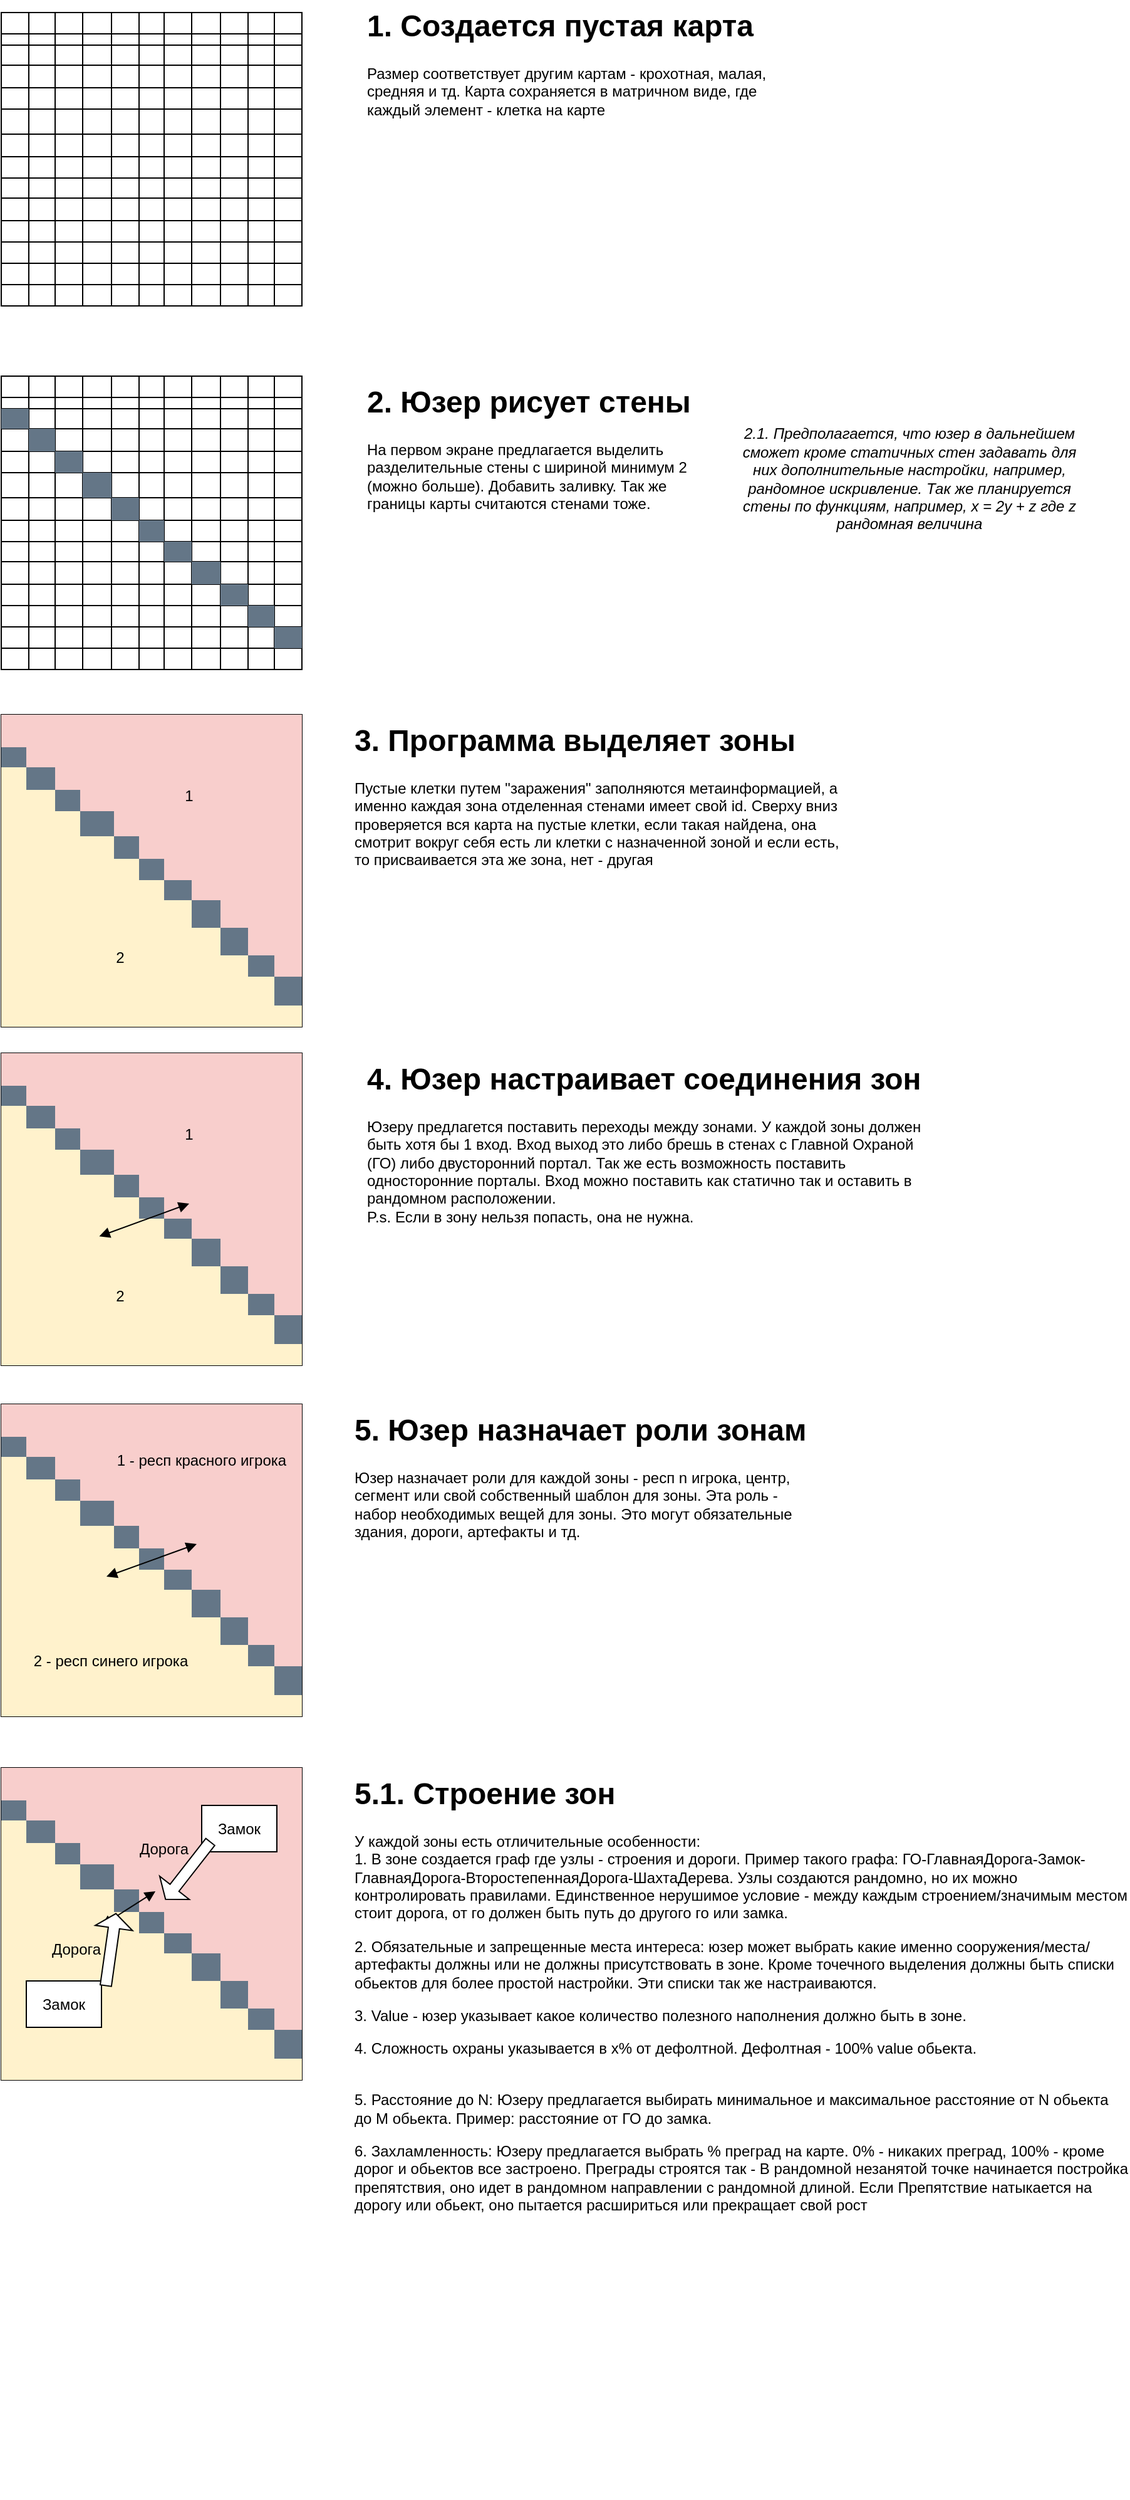 <mxfile version="24.7.8">
  <diagram name="Страница — 1" id="4GK21AnJHZTwkSZwAY-L">
    <mxGraphModel dx="2058" dy="1188" grid="1" gridSize="10" guides="1" tooltips="1" connect="1" arrows="1" fold="1" page="1" pageScale="1" pageWidth="1200" pageHeight="1920" math="0" shadow="0">
      <root>
        <mxCell id="0" />
        <mxCell id="1" parent="0" />
        <mxCell id="NbkrZ3D6-aTUzqIiiSP_-2" value="&lt;h1 style=&quot;margin-top: 0px;&quot;&gt;1. Создается пустая карта&lt;/h1&gt;&lt;div&gt;Размер соответствует другим картам - крохотная, малая, средняя и тд. Карта сохраняется в матричном виде, где каждый элемент - клетка на карте&lt;/div&gt;&lt;div&gt;&lt;br&gt;&lt;/div&gt;" style="text;html=1;whiteSpace=wrap;overflow=hidden;rounded=0;" vertex="1" parent="1">
          <mxGeometry x="410" y="100" width="340" height="120" as="geometry" />
        </mxCell>
        <mxCell id="NbkrZ3D6-aTUzqIiiSP_-3" value="" style="shape=table;startSize=0;container=1;collapsible=0;childLayout=tableLayout;fontSize=16;" vertex="1" parent="1">
          <mxGeometry x="120" y="110" width="240" height="234" as="geometry" />
        </mxCell>
        <mxCell id="NbkrZ3D6-aTUzqIiiSP_-4" value="" style="shape=tableRow;horizontal=0;startSize=0;swimlaneHead=0;swimlaneBody=0;strokeColor=inherit;top=0;left=0;bottom=0;right=0;collapsible=0;dropTarget=0;fillColor=none;points=[[0,0.5],[1,0.5]];portConstraint=eastwest;fontSize=16;" vertex="1" parent="NbkrZ3D6-aTUzqIiiSP_-3">
          <mxGeometry width="240" height="17" as="geometry" />
        </mxCell>
        <mxCell id="NbkrZ3D6-aTUzqIiiSP_-158" style="shape=partialRectangle;html=1;whiteSpace=wrap;connectable=0;strokeColor=inherit;overflow=hidden;fillColor=none;top=0;left=0;bottom=0;right=0;pointerEvents=1;fontSize=16;" vertex="1" parent="NbkrZ3D6-aTUzqIiiSP_-4">
          <mxGeometry width="22" height="17" as="geometry">
            <mxRectangle width="22" height="17" as="alternateBounds" />
          </mxGeometry>
        </mxCell>
        <mxCell id="NbkrZ3D6-aTUzqIiiSP_-144" style="shape=partialRectangle;html=1;whiteSpace=wrap;connectable=0;strokeColor=inherit;overflow=hidden;fillColor=none;top=0;left=0;bottom=0;right=0;pointerEvents=1;fontSize=16;" vertex="1" parent="NbkrZ3D6-aTUzqIiiSP_-4">
          <mxGeometry x="22" width="21" height="17" as="geometry">
            <mxRectangle width="21" height="17" as="alternateBounds" />
          </mxGeometry>
        </mxCell>
        <mxCell id="NbkrZ3D6-aTUzqIiiSP_-130" style="shape=partialRectangle;html=1;whiteSpace=wrap;connectable=0;strokeColor=inherit;overflow=hidden;fillColor=none;top=0;left=0;bottom=0;right=0;pointerEvents=1;fontSize=16;" vertex="1" parent="NbkrZ3D6-aTUzqIiiSP_-4">
          <mxGeometry x="43" width="22" height="17" as="geometry">
            <mxRectangle width="22" height="17" as="alternateBounds" />
          </mxGeometry>
        </mxCell>
        <mxCell id="NbkrZ3D6-aTUzqIiiSP_-28" style="shape=partialRectangle;html=1;whiteSpace=wrap;connectable=0;strokeColor=inherit;overflow=hidden;fillColor=none;top=0;left=0;bottom=0;right=0;pointerEvents=1;fontSize=16;" vertex="1" parent="NbkrZ3D6-aTUzqIiiSP_-4">
          <mxGeometry x="65" width="23" height="17" as="geometry">
            <mxRectangle width="23" height="17" as="alternateBounds" />
          </mxGeometry>
        </mxCell>
        <mxCell id="NbkrZ3D6-aTUzqIiiSP_-25" style="shape=partialRectangle;html=1;whiteSpace=wrap;connectable=0;strokeColor=inherit;overflow=hidden;fillColor=none;top=0;left=0;bottom=0;right=0;pointerEvents=1;fontSize=16;" vertex="1" parent="NbkrZ3D6-aTUzqIiiSP_-4">
          <mxGeometry x="88" width="22" height="17" as="geometry">
            <mxRectangle width="22" height="17" as="alternateBounds" />
          </mxGeometry>
        </mxCell>
        <mxCell id="NbkrZ3D6-aTUzqIiiSP_-22" style="shape=partialRectangle;html=1;whiteSpace=wrap;connectable=0;strokeColor=inherit;overflow=hidden;fillColor=none;top=0;left=0;bottom=0;right=0;pointerEvents=1;fontSize=16;" vertex="1" parent="NbkrZ3D6-aTUzqIiiSP_-4">
          <mxGeometry x="110" width="20" height="17" as="geometry">
            <mxRectangle width="20" height="17" as="alternateBounds" />
          </mxGeometry>
        </mxCell>
        <mxCell id="NbkrZ3D6-aTUzqIiiSP_-19" style="shape=partialRectangle;html=1;whiteSpace=wrap;connectable=0;strokeColor=inherit;overflow=hidden;fillColor=none;top=0;left=0;bottom=0;right=0;pointerEvents=1;fontSize=16;" vertex="1" parent="NbkrZ3D6-aTUzqIiiSP_-4">
          <mxGeometry x="130" width="22" height="17" as="geometry">
            <mxRectangle width="22" height="17" as="alternateBounds" />
          </mxGeometry>
        </mxCell>
        <mxCell id="NbkrZ3D6-aTUzqIiiSP_-16" style="shape=partialRectangle;html=1;whiteSpace=wrap;connectable=0;strokeColor=inherit;overflow=hidden;fillColor=none;top=0;left=0;bottom=0;right=0;pointerEvents=1;fontSize=16;" vertex="1" parent="NbkrZ3D6-aTUzqIiiSP_-4">
          <mxGeometry x="152" width="23" height="17" as="geometry">
            <mxRectangle width="23" height="17" as="alternateBounds" />
          </mxGeometry>
        </mxCell>
        <mxCell id="NbkrZ3D6-aTUzqIiiSP_-5" value="" style="shape=partialRectangle;html=1;whiteSpace=wrap;connectable=0;strokeColor=inherit;overflow=hidden;fillColor=none;top=0;left=0;bottom=0;right=0;pointerEvents=1;fontSize=16;" vertex="1" parent="NbkrZ3D6-aTUzqIiiSP_-4">
          <mxGeometry x="175" width="22" height="17" as="geometry">
            <mxRectangle width="22" height="17" as="alternateBounds" />
          </mxGeometry>
        </mxCell>
        <mxCell id="NbkrZ3D6-aTUzqIiiSP_-6" value="" style="shape=partialRectangle;html=1;whiteSpace=wrap;connectable=0;strokeColor=inherit;overflow=hidden;fillColor=none;top=0;left=0;bottom=0;right=0;pointerEvents=1;fontSize=16;" vertex="1" parent="NbkrZ3D6-aTUzqIiiSP_-4">
          <mxGeometry x="197" width="21" height="17" as="geometry">
            <mxRectangle width="21" height="17" as="alternateBounds" />
          </mxGeometry>
        </mxCell>
        <mxCell id="NbkrZ3D6-aTUzqIiiSP_-7" value="" style="shape=partialRectangle;html=1;whiteSpace=wrap;connectable=0;strokeColor=inherit;overflow=hidden;fillColor=none;top=0;left=0;bottom=0;right=0;pointerEvents=1;fontSize=16;" vertex="1" parent="NbkrZ3D6-aTUzqIiiSP_-4">
          <mxGeometry x="218" width="22" height="17" as="geometry">
            <mxRectangle width="22" height="17" as="alternateBounds" />
          </mxGeometry>
        </mxCell>
        <mxCell id="NbkrZ3D6-aTUzqIiiSP_-8" value="" style="shape=tableRow;horizontal=0;startSize=0;swimlaneHead=0;swimlaneBody=0;strokeColor=inherit;top=0;left=0;bottom=0;right=0;collapsible=0;dropTarget=0;fillColor=none;points=[[0,0.5],[1,0.5]];portConstraint=eastwest;fontSize=16;" vertex="1" parent="NbkrZ3D6-aTUzqIiiSP_-3">
          <mxGeometry y="17" width="240" height="9" as="geometry" />
        </mxCell>
        <mxCell id="NbkrZ3D6-aTUzqIiiSP_-159" style="shape=partialRectangle;html=1;whiteSpace=wrap;connectable=0;strokeColor=inherit;overflow=hidden;fillColor=none;top=0;left=0;bottom=0;right=0;pointerEvents=1;fontSize=16;" vertex="1" parent="NbkrZ3D6-aTUzqIiiSP_-8">
          <mxGeometry width="22" height="9" as="geometry">
            <mxRectangle width="22" height="9" as="alternateBounds" />
          </mxGeometry>
        </mxCell>
        <mxCell id="NbkrZ3D6-aTUzqIiiSP_-145" style="shape=partialRectangle;html=1;whiteSpace=wrap;connectable=0;strokeColor=inherit;overflow=hidden;fillColor=none;top=0;left=0;bottom=0;right=0;pointerEvents=1;fontSize=16;" vertex="1" parent="NbkrZ3D6-aTUzqIiiSP_-8">
          <mxGeometry x="22" width="21" height="9" as="geometry">
            <mxRectangle width="21" height="9" as="alternateBounds" />
          </mxGeometry>
        </mxCell>
        <mxCell id="NbkrZ3D6-aTUzqIiiSP_-131" style="shape=partialRectangle;html=1;whiteSpace=wrap;connectable=0;strokeColor=inherit;overflow=hidden;fillColor=none;top=0;left=0;bottom=0;right=0;pointerEvents=1;fontSize=16;" vertex="1" parent="NbkrZ3D6-aTUzqIiiSP_-8">
          <mxGeometry x="43" width="22" height="9" as="geometry">
            <mxRectangle width="22" height="9" as="alternateBounds" />
          </mxGeometry>
        </mxCell>
        <mxCell id="NbkrZ3D6-aTUzqIiiSP_-29" style="shape=partialRectangle;html=1;whiteSpace=wrap;connectable=0;strokeColor=inherit;overflow=hidden;fillColor=none;top=0;left=0;bottom=0;right=0;pointerEvents=1;fontSize=16;" vertex="1" parent="NbkrZ3D6-aTUzqIiiSP_-8">
          <mxGeometry x="65" width="23" height="9" as="geometry">
            <mxRectangle width="23" height="9" as="alternateBounds" />
          </mxGeometry>
        </mxCell>
        <mxCell id="NbkrZ3D6-aTUzqIiiSP_-26" style="shape=partialRectangle;html=1;whiteSpace=wrap;connectable=0;strokeColor=inherit;overflow=hidden;fillColor=none;top=0;left=0;bottom=0;right=0;pointerEvents=1;fontSize=16;" vertex="1" parent="NbkrZ3D6-aTUzqIiiSP_-8">
          <mxGeometry x="88" width="22" height="9" as="geometry">
            <mxRectangle width="22" height="9" as="alternateBounds" />
          </mxGeometry>
        </mxCell>
        <mxCell id="NbkrZ3D6-aTUzqIiiSP_-23" style="shape=partialRectangle;html=1;whiteSpace=wrap;connectable=0;strokeColor=inherit;overflow=hidden;fillColor=none;top=0;left=0;bottom=0;right=0;pointerEvents=1;fontSize=16;" vertex="1" parent="NbkrZ3D6-aTUzqIiiSP_-8">
          <mxGeometry x="110" width="20" height="9" as="geometry">
            <mxRectangle width="20" height="9" as="alternateBounds" />
          </mxGeometry>
        </mxCell>
        <mxCell id="NbkrZ3D6-aTUzqIiiSP_-20" style="shape=partialRectangle;html=1;whiteSpace=wrap;connectable=0;strokeColor=inherit;overflow=hidden;fillColor=none;top=0;left=0;bottom=0;right=0;pointerEvents=1;fontSize=16;" vertex="1" parent="NbkrZ3D6-aTUzqIiiSP_-8">
          <mxGeometry x="130" width="22" height="9" as="geometry">
            <mxRectangle width="22" height="9" as="alternateBounds" />
          </mxGeometry>
        </mxCell>
        <mxCell id="NbkrZ3D6-aTUzqIiiSP_-17" style="shape=partialRectangle;html=1;whiteSpace=wrap;connectable=0;strokeColor=inherit;overflow=hidden;fillColor=none;top=0;left=0;bottom=0;right=0;pointerEvents=1;fontSize=16;" vertex="1" parent="NbkrZ3D6-aTUzqIiiSP_-8">
          <mxGeometry x="152" width="23" height="9" as="geometry">
            <mxRectangle width="23" height="9" as="alternateBounds" />
          </mxGeometry>
        </mxCell>
        <mxCell id="NbkrZ3D6-aTUzqIiiSP_-9" value="" style="shape=partialRectangle;html=1;whiteSpace=wrap;connectable=0;strokeColor=inherit;overflow=hidden;fillColor=none;top=0;left=0;bottom=0;right=0;pointerEvents=1;fontSize=16;" vertex="1" parent="NbkrZ3D6-aTUzqIiiSP_-8">
          <mxGeometry x="175" width="22" height="9" as="geometry">
            <mxRectangle width="22" height="9" as="alternateBounds" />
          </mxGeometry>
        </mxCell>
        <mxCell id="NbkrZ3D6-aTUzqIiiSP_-10" value="" style="shape=partialRectangle;html=1;whiteSpace=wrap;connectable=0;strokeColor=inherit;overflow=hidden;fillColor=none;top=0;left=0;bottom=0;right=0;pointerEvents=1;fontSize=16;" vertex="1" parent="NbkrZ3D6-aTUzqIiiSP_-8">
          <mxGeometry x="197" width="21" height="9" as="geometry">
            <mxRectangle width="21" height="9" as="alternateBounds" />
          </mxGeometry>
        </mxCell>
        <mxCell id="NbkrZ3D6-aTUzqIiiSP_-11" value="" style="shape=partialRectangle;html=1;whiteSpace=wrap;connectable=0;strokeColor=inherit;overflow=hidden;fillColor=none;top=0;left=0;bottom=0;right=0;pointerEvents=1;fontSize=16;" vertex="1" parent="NbkrZ3D6-aTUzqIiiSP_-8">
          <mxGeometry x="218" width="22" height="9" as="geometry">
            <mxRectangle width="22" height="9" as="alternateBounds" />
          </mxGeometry>
        </mxCell>
        <mxCell id="NbkrZ3D6-aTUzqIiiSP_-12" value="" style="shape=tableRow;horizontal=0;startSize=0;swimlaneHead=0;swimlaneBody=0;strokeColor=inherit;top=0;left=0;bottom=0;right=0;collapsible=0;dropTarget=0;fillColor=none;points=[[0,0.5],[1,0.5]];portConstraint=eastwest;fontSize=16;" vertex="1" parent="NbkrZ3D6-aTUzqIiiSP_-3">
          <mxGeometry y="26" width="240" height="16" as="geometry" />
        </mxCell>
        <mxCell id="NbkrZ3D6-aTUzqIiiSP_-160" style="shape=partialRectangle;html=1;whiteSpace=wrap;connectable=0;strokeColor=inherit;overflow=hidden;fillColor=none;top=0;left=0;bottom=0;right=0;pointerEvents=1;fontSize=16;" vertex="1" parent="NbkrZ3D6-aTUzqIiiSP_-12">
          <mxGeometry width="22" height="16" as="geometry">
            <mxRectangle width="22" height="16" as="alternateBounds" />
          </mxGeometry>
        </mxCell>
        <mxCell id="NbkrZ3D6-aTUzqIiiSP_-146" style="shape=partialRectangle;html=1;whiteSpace=wrap;connectable=0;strokeColor=inherit;overflow=hidden;fillColor=none;top=0;left=0;bottom=0;right=0;pointerEvents=1;fontSize=16;" vertex="1" parent="NbkrZ3D6-aTUzqIiiSP_-12">
          <mxGeometry x="22" width="21" height="16" as="geometry">
            <mxRectangle width="21" height="16" as="alternateBounds" />
          </mxGeometry>
        </mxCell>
        <mxCell id="NbkrZ3D6-aTUzqIiiSP_-132" style="shape=partialRectangle;html=1;whiteSpace=wrap;connectable=0;strokeColor=inherit;overflow=hidden;fillColor=none;top=0;left=0;bottom=0;right=0;pointerEvents=1;fontSize=16;" vertex="1" parent="NbkrZ3D6-aTUzqIiiSP_-12">
          <mxGeometry x="43" width="22" height="16" as="geometry">
            <mxRectangle width="22" height="16" as="alternateBounds" />
          </mxGeometry>
        </mxCell>
        <mxCell id="NbkrZ3D6-aTUzqIiiSP_-30" style="shape=partialRectangle;html=1;whiteSpace=wrap;connectable=0;strokeColor=inherit;overflow=hidden;fillColor=none;top=0;left=0;bottom=0;right=0;pointerEvents=1;fontSize=16;" vertex="1" parent="NbkrZ3D6-aTUzqIiiSP_-12">
          <mxGeometry x="65" width="23" height="16" as="geometry">
            <mxRectangle width="23" height="16" as="alternateBounds" />
          </mxGeometry>
        </mxCell>
        <mxCell id="NbkrZ3D6-aTUzqIiiSP_-27" style="shape=partialRectangle;html=1;whiteSpace=wrap;connectable=0;strokeColor=inherit;overflow=hidden;fillColor=none;top=0;left=0;bottom=0;right=0;pointerEvents=1;fontSize=16;" vertex="1" parent="NbkrZ3D6-aTUzqIiiSP_-12">
          <mxGeometry x="88" width="22" height="16" as="geometry">
            <mxRectangle width="22" height="16" as="alternateBounds" />
          </mxGeometry>
        </mxCell>
        <mxCell id="NbkrZ3D6-aTUzqIiiSP_-24" style="shape=partialRectangle;html=1;whiteSpace=wrap;connectable=0;strokeColor=inherit;overflow=hidden;fillColor=none;top=0;left=0;bottom=0;right=0;pointerEvents=1;fontSize=16;" vertex="1" parent="NbkrZ3D6-aTUzqIiiSP_-12">
          <mxGeometry x="110" width="20" height="16" as="geometry">
            <mxRectangle width="20" height="16" as="alternateBounds" />
          </mxGeometry>
        </mxCell>
        <mxCell id="NbkrZ3D6-aTUzqIiiSP_-21" style="shape=partialRectangle;html=1;whiteSpace=wrap;connectable=0;strokeColor=inherit;overflow=hidden;fillColor=none;top=0;left=0;bottom=0;right=0;pointerEvents=1;fontSize=16;" vertex="1" parent="NbkrZ3D6-aTUzqIiiSP_-12">
          <mxGeometry x="130" width="22" height="16" as="geometry">
            <mxRectangle width="22" height="16" as="alternateBounds" />
          </mxGeometry>
        </mxCell>
        <mxCell id="NbkrZ3D6-aTUzqIiiSP_-18" style="shape=partialRectangle;html=1;whiteSpace=wrap;connectable=0;strokeColor=inherit;overflow=hidden;fillColor=none;top=0;left=0;bottom=0;right=0;pointerEvents=1;fontSize=16;" vertex="1" parent="NbkrZ3D6-aTUzqIiiSP_-12">
          <mxGeometry x="152" width="23" height="16" as="geometry">
            <mxRectangle width="23" height="16" as="alternateBounds" />
          </mxGeometry>
        </mxCell>
        <mxCell id="NbkrZ3D6-aTUzqIiiSP_-13" value="" style="shape=partialRectangle;html=1;whiteSpace=wrap;connectable=0;strokeColor=inherit;overflow=hidden;fillColor=none;top=0;left=0;bottom=0;right=0;pointerEvents=1;fontSize=16;" vertex="1" parent="NbkrZ3D6-aTUzqIiiSP_-12">
          <mxGeometry x="175" width="22" height="16" as="geometry">
            <mxRectangle width="22" height="16" as="alternateBounds" />
          </mxGeometry>
        </mxCell>
        <mxCell id="NbkrZ3D6-aTUzqIiiSP_-14" value="" style="shape=partialRectangle;html=1;whiteSpace=wrap;connectable=0;strokeColor=inherit;overflow=hidden;fillColor=none;top=0;left=0;bottom=0;right=0;pointerEvents=1;fontSize=16;" vertex="1" parent="NbkrZ3D6-aTUzqIiiSP_-12">
          <mxGeometry x="197" width="21" height="16" as="geometry">
            <mxRectangle width="21" height="16" as="alternateBounds" />
          </mxGeometry>
        </mxCell>
        <mxCell id="NbkrZ3D6-aTUzqIiiSP_-15" value="" style="shape=partialRectangle;html=1;whiteSpace=wrap;connectable=0;strokeColor=inherit;overflow=hidden;fillColor=none;top=0;left=0;bottom=0;right=0;pointerEvents=1;fontSize=16;" vertex="1" parent="NbkrZ3D6-aTUzqIiiSP_-12">
          <mxGeometry x="218" width="22" height="16" as="geometry">
            <mxRectangle width="22" height="16" as="alternateBounds" />
          </mxGeometry>
        </mxCell>
        <mxCell id="NbkrZ3D6-aTUzqIiiSP_-31" style="shape=tableRow;horizontal=0;startSize=0;swimlaneHead=0;swimlaneBody=0;strokeColor=inherit;top=0;left=0;bottom=0;right=0;collapsible=0;dropTarget=0;fillColor=none;points=[[0,0.5],[1,0.5]];portConstraint=eastwest;fontSize=16;" vertex="1" parent="NbkrZ3D6-aTUzqIiiSP_-3">
          <mxGeometry y="42" width="240" height="18" as="geometry" />
        </mxCell>
        <mxCell id="NbkrZ3D6-aTUzqIiiSP_-161" style="shape=partialRectangle;html=1;whiteSpace=wrap;connectable=0;strokeColor=inherit;overflow=hidden;fillColor=none;top=0;left=0;bottom=0;right=0;pointerEvents=1;fontSize=16;" vertex="1" parent="NbkrZ3D6-aTUzqIiiSP_-31">
          <mxGeometry width="22" height="18" as="geometry">
            <mxRectangle width="22" height="18" as="alternateBounds" />
          </mxGeometry>
        </mxCell>
        <mxCell id="NbkrZ3D6-aTUzqIiiSP_-147" style="shape=partialRectangle;html=1;whiteSpace=wrap;connectable=0;strokeColor=inherit;overflow=hidden;fillColor=none;top=0;left=0;bottom=0;right=0;pointerEvents=1;fontSize=16;" vertex="1" parent="NbkrZ3D6-aTUzqIiiSP_-31">
          <mxGeometry x="22" width="21" height="18" as="geometry">
            <mxRectangle width="21" height="18" as="alternateBounds" />
          </mxGeometry>
        </mxCell>
        <mxCell id="NbkrZ3D6-aTUzqIiiSP_-133" style="shape=partialRectangle;html=1;whiteSpace=wrap;connectable=0;strokeColor=inherit;overflow=hidden;fillColor=none;top=0;left=0;bottom=0;right=0;pointerEvents=1;fontSize=16;" vertex="1" parent="NbkrZ3D6-aTUzqIiiSP_-31">
          <mxGeometry x="43" width="22" height="18" as="geometry">
            <mxRectangle width="22" height="18" as="alternateBounds" />
          </mxGeometry>
        </mxCell>
        <mxCell id="NbkrZ3D6-aTUzqIiiSP_-32" style="shape=partialRectangle;html=1;whiteSpace=wrap;connectable=0;strokeColor=inherit;overflow=hidden;fillColor=none;top=0;left=0;bottom=0;right=0;pointerEvents=1;fontSize=16;" vertex="1" parent="NbkrZ3D6-aTUzqIiiSP_-31">
          <mxGeometry x="65" width="23" height="18" as="geometry">
            <mxRectangle width="23" height="18" as="alternateBounds" />
          </mxGeometry>
        </mxCell>
        <mxCell id="NbkrZ3D6-aTUzqIiiSP_-33" style="shape=partialRectangle;html=1;whiteSpace=wrap;connectable=0;strokeColor=inherit;overflow=hidden;fillColor=none;top=0;left=0;bottom=0;right=0;pointerEvents=1;fontSize=16;" vertex="1" parent="NbkrZ3D6-aTUzqIiiSP_-31">
          <mxGeometry x="88" width="22" height="18" as="geometry">
            <mxRectangle width="22" height="18" as="alternateBounds" />
          </mxGeometry>
        </mxCell>
        <mxCell id="NbkrZ3D6-aTUzqIiiSP_-34" style="shape=partialRectangle;html=1;whiteSpace=wrap;connectable=0;strokeColor=inherit;overflow=hidden;fillColor=none;top=0;left=0;bottom=0;right=0;pointerEvents=1;fontSize=16;" vertex="1" parent="NbkrZ3D6-aTUzqIiiSP_-31">
          <mxGeometry x="110" width="20" height="18" as="geometry">
            <mxRectangle width="20" height="18" as="alternateBounds" />
          </mxGeometry>
        </mxCell>
        <mxCell id="NbkrZ3D6-aTUzqIiiSP_-35" style="shape=partialRectangle;html=1;whiteSpace=wrap;connectable=0;strokeColor=inherit;overflow=hidden;fillColor=none;top=0;left=0;bottom=0;right=0;pointerEvents=1;fontSize=16;" vertex="1" parent="NbkrZ3D6-aTUzqIiiSP_-31">
          <mxGeometry x="130" width="22" height="18" as="geometry">
            <mxRectangle width="22" height="18" as="alternateBounds" />
          </mxGeometry>
        </mxCell>
        <mxCell id="NbkrZ3D6-aTUzqIiiSP_-36" style="shape=partialRectangle;html=1;whiteSpace=wrap;connectable=0;strokeColor=inherit;overflow=hidden;fillColor=none;top=0;left=0;bottom=0;right=0;pointerEvents=1;fontSize=16;" vertex="1" parent="NbkrZ3D6-aTUzqIiiSP_-31">
          <mxGeometry x="152" width="23" height="18" as="geometry">
            <mxRectangle width="23" height="18" as="alternateBounds" />
          </mxGeometry>
        </mxCell>
        <mxCell id="NbkrZ3D6-aTUzqIiiSP_-37" style="shape=partialRectangle;html=1;whiteSpace=wrap;connectable=0;strokeColor=inherit;overflow=hidden;fillColor=none;top=0;left=0;bottom=0;right=0;pointerEvents=1;fontSize=16;" vertex="1" parent="NbkrZ3D6-aTUzqIiiSP_-31">
          <mxGeometry x="175" width="22" height="18" as="geometry">
            <mxRectangle width="22" height="18" as="alternateBounds" />
          </mxGeometry>
        </mxCell>
        <mxCell id="NbkrZ3D6-aTUzqIiiSP_-38" style="shape=partialRectangle;html=1;whiteSpace=wrap;connectable=0;strokeColor=inherit;overflow=hidden;fillColor=none;top=0;left=0;bottom=0;right=0;pointerEvents=1;fontSize=16;" vertex="1" parent="NbkrZ3D6-aTUzqIiiSP_-31">
          <mxGeometry x="197" width="21" height="18" as="geometry">
            <mxRectangle width="21" height="18" as="alternateBounds" />
          </mxGeometry>
        </mxCell>
        <mxCell id="NbkrZ3D6-aTUzqIiiSP_-39" style="shape=partialRectangle;html=1;whiteSpace=wrap;connectable=0;strokeColor=inherit;overflow=hidden;fillColor=none;top=0;left=0;bottom=0;right=0;pointerEvents=1;fontSize=16;" vertex="1" parent="NbkrZ3D6-aTUzqIiiSP_-31">
          <mxGeometry x="218" width="22" height="18" as="geometry">
            <mxRectangle width="22" height="18" as="alternateBounds" />
          </mxGeometry>
        </mxCell>
        <mxCell id="NbkrZ3D6-aTUzqIiiSP_-40" style="shape=tableRow;horizontal=0;startSize=0;swimlaneHead=0;swimlaneBody=0;strokeColor=inherit;top=0;left=0;bottom=0;right=0;collapsible=0;dropTarget=0;fillColor=none;points=[[0,0.5],[1,0.5]];portConstraint=eastwest;fontSize=16;" vertex="1" parent="NbkrZ3D6-aTUzqIiiSP_-3">
          <mxGeometry y="60" width="240" height="17" as="geometry" />
        </mxCell>
        <mxCell id="NbkrZ3D6-aTUzqIiiSP_-162" style="shape=partialRectangle;html=1;whiteSpace=wrap;connectable=0;strokeColor=inherit;overflow=hidden;fillColor=none;top=0;left=0;bottom=0;right=0;pointerEvents=1;fontSize=16;" vertex="1" parent="NbkrZ3D6-aTUzqIiiSP_-40">
          <mxGeometry width="22" height="17" as="geometry">
            <mxRectangle width="22" height="17" as="alternateBounds" />
          </mxGeometry>
        </mxCell>
        <mxCell id="NbkrZ3D6-aTUzqIiiSP_-148" style="shape=partialRectangle;html=1;whiteSpace=wrap;connectable=0;strokeColor=inherit;overflow=hidden;fillColor=none;top=0;left=0;bottom=0;right=0;pointerEvents=1;fontSize=16;" vertex="1" parent="NbkrZ3D6-aTUzqIiiSP_-40">
          <mxGeometry x="22" width="21" height="17" as="geometry">
            <mxRectangle width="21" height="17" as="alternateBounds" />
          </mxGeometry>
        </mxCell>
        <mxCell id="NbkrZ3D6-aTUzqIiiSP_-134" style="shape=partialRectangle;html=1;whiteSpace=wrap;connectable=0;strokeColor=inherit;overflow=hidden;fillColor=none;top=0;left=0;bottom=0;right=0;pointerEvents=1;fontSize=16;" vertex="1" parent="NbkrZ3D6-aTUzqIiiSP_-40">
          <mxGeometry x="43" width="22" height="17" as="geometry">
            <mxRectangle width="22" height="17" as="alternateBounds" />
          </mxGeometry>
        </mxCell>
        <mxCell id="NbkrZ3D6-aTUzqIiiSP_-41" style="shape=partialRectangle;html=1;whiteSpace=wrap;connectable=0;strokeColor=inherit;overflow=hidden;fillColor=none;top=0;left=0;bottom=0;right=0;pointerEvents=1;fontSize=16;" vertex="1" parent="NbkrZ3D6-aTUzqIiiSP_-40">
          <mxGeometry x="65" width="23" height="17" as="geometry">
            <mxRectangle width="23" height="17" as="alternateBounds" />
          </mxGeometry>
        </mxCell>
        <mxCell id="NbkrZ3D6-aTUzqIiiSP_-42" style="shape=partialRectangle;html=1;whiteSpace=wrap;connectable=0;strokeColor=inherit;overflow=hidden;fillColor=none;top=0;left=0;bottom=0;right=0;pointerEvents=1;fontSize=16;" vertex="1" parent="NbkrZ3D6-aTUzqIiiSP_-40">
          <mxGeometry x="88" width="22" height="17" as="geometry">
            <mxRectangle width="22" height="17" as="alternateBounds" />
          </mxGeometry>
        </mxCell>
        <mxCell id="NbkrZ3D6-aTUzqIiiSP_-43" style="shape=partialRectangle;html=1;whiteSpace=wrap;connectable=0;strokeColor=inherit;overflow=hidden;fillColor=none;top=0;left=0;bottom=0;right=0;pointerEvents=1;fontSize=16;" vertex="1" parent="NbkrZ3D6-aTUzqIiiSP_-40">
          <mxGeometry x="110" width="20" height="17" as="geometry">
            <mxRectangle width="20" height="17" as="alternateBounds" />
          </mxGeometry>
        </mxCell>
        <mxCell id="NbkrZ3D6-aTUzqIiiSP_-44" style="shape=partialRectangle;html=1;whiteSpace=wrap;connectable=0;strokeColor=inherit;overflow=hidden;fillColor=none;top=0;left=0;bottom=0;right=0;pointerEvents=1;fontSize=16;" vertex="1" parent="NbkrZ3D6-aTUzqIiiSP_-40">
          <mxGeometry x="130" width="22" height="17" as="geometry">
            <mxRectangle width="22" height="17" as="alternateBounds" />
          </mxGeometry>
        </mxCell>
        <mxCell id="NbkrZ3D6-aTUzqIiiSP_-45" style="shape=partialRectangle;html=1;whiteSpace=wrap;connectable=0;strokeColor=inherit;overflow=hidden;fillColor=none;top=0;left=0;bottom=0;right=0;pointerEvents=1;fontSize=16;" vertex="1" parent="NbkrZ3D6-aTUzqIiiSP_-40">
          <mxGeometry x="152" width="23" height="17" as="geometry">
            <mxRectangle width="23" height="17" as="alternateBounds" />
          </mxGeometry>
        </mxCell>
        <mxCell id="NbkrZ3D6-aTUzqIiiSP_-46" style="shape=partialRectangle;html=1;whiteSpace=wrap;connectable=0;strokeColor=inherit;overflow=hidden;fillColor=none;top=0;left=0;bottom=0;right=0;pointerEvents=1;fontSize=16;" vertex="1" parent="NbkrZ3D6-aTUzqIiiSP_-40">
          <mxGeometry x="175" width="22" height="17" as="geometry">
            <mxRectangle width="22" height="17" as="alternateBounds" />
          </mxGeometry>
        </mxCell>
        <mxCell id="NbkrZ3D6-aTUzqIiiSP_-47" style="shape=partialRectangle;html=1;whiteSpace=wrap;connectable=0;strokeColor=inherit;overflow=hidden;fillColor=none;top=0;left=0;bottom=0;right=0;pointerEvents=1;fontSize=16;" vertex="1" parent="NbkrZ3D6-aTUzqIiiSP_-40">
          <mxGeometry x="197" width="21" height="17" as="geometry">
            <mxRectangle width="21" height="17" as="alternateBounds" />
          </mxGeometry>
        </mxCell>
        <mxCell id="NbkrZ3D6-aTUzqIiiSP_-48" style="shape=partialRectangle;html=1;whiteSpace=wrap;connectable=0;strokeColor=inherit;overflow=hidden;fillColor=none;top=0;left=0;bottom=0;right=0;pointerEvents=1;fontSize=16;" vertex="1" parent="NbkrZ3D6-aTUzqIiiSP_-40">
          <mxGeometry x="218" width="22" height="17" as="geometry">
            <mxRectangle width="22" height="17" as="alternateBounds" />
          </mxGeometry>
        </mxCell>
        <mxCell id="NbkrZ3D6-aTUzqIiiSP_-49" style="shape=tableRow;horizontal=0;startSize=0;swimlaneHead=0;swimlaneBody=0;strokeColor=inherit;top=0;left=0;bottom=0;right=0;collapsible=0;dropTarget=0;fillColor=none;points=[[0,0.5],[1,0.5]];portConstraint=eastwest;fontSize=16;" vertex="1" parent="NbkrZ3D6-aTUzqIiiSP_-3">
          <mxGeometry y="77" width="240" height="20" as="geometry" />
        </mxCell>
        <mxCell id="NbkrZ3D6-aTUzqIiiSP_-163" style="shape=partialRectangle;html=1;whiteSpace=wrap;connectable=0;strokeColor=inherit;overflow=hidden;fillColor=none;top=0;left=0;bottom=0;right=0;pointerEvents=1;fontSize=16;" vertex="1" parent="NbkrZ3D6-aTUzqIiiSP_-49">
          <mxGeometry width="22" height="20" as="geometry">
            <mxRectangle width="22" height="20" as="alternateBounds" />
          </mxGeometry>
        </mxCell>
        <mxCell id="NbkrZ3D6-aTUzqIiiSP_-149" style="shape=partialRectangle;html=1;whiteSpace=wrap;connectable=0;strokeColor=inherit;overflow=hidden;fillColor=none;top=0;left=0;bottom=0;right=0;pointerEvents=1;fontSize=16;" vertex="1" parent="NbkrZ3D6-aTUzqIiiSP_-49">
          <mxGeometry x="22" width="21" height="20" as="geometry">
            <mxRectangle width="21" height="20" as="alternateBounds" />
          </mxGeometry>
        </mxCell>
        <mxCell id="NbkrZ3D6-aTUzqIiiSP_-135" style="shape=partialRectangle;html=1;whiteSpace=wrap;connectable=0;strokeColor=inherit;overflow=hidden;fillColor=none;top=0;left=0;bottom=0;right=0;pointerEvents=1;fontSize=16;" vertex="1" parent="NbkrZ3D6-aTUzqIiiSP_-49">
          <mxGeometry x="43" width="22" height="20" as="geometry">
            <mxRectangle width="22" height="20" as="alternateBounds" />
          </mxGeometry>
        </mxCell>
        <mxCell id="NbkrZ3D6-aTUzqIiiSP_-50" style="shape=partialRectangle;html=1;whiteSpace=wrap;connectable=0;strokeColor=inherit;overflow=hidden;fillColor=none;top=0;left=0;bottom=0;right=0;pointerEvents=1;fontSize=16;" vertex="1" parent="NbkrZ3D6-aTUzqIiiSP_-49">
          <mxGeometry x="65" width="23" height="20" as="geometry">
            <mxRectangle width="23" height="20" as="alternateBounds" />
          </mxGeometry>
        </mxCell>
        <mxCell id="NbkrZ3D6-aTUzqIiiSP_-51" style="shape=partialRectangle;html=1;whiteSpace=wrap;connectable=0;strokeColor=inherit;overflow=hidden;fillColor=none;top=0;left=0;bottom=0;right=0;pointerEvents=1;fontSize=16;" vertex="1" parent="NbkrZ3D6-aTUzqIiiSP_-49">
          <mxGeometry x="88" width="22" height="20" as="geometry">
            <mxRectangle width="22" height="20" as="alternateBounds" />
          </mxGeometry>
        </mxCell>
        <mxCell id="NbkrZ3D6-aTUzqIiiSP_-52" style="shape=partialRectangle;html=1;whiteSpace=wrap;connectable=0;strokeColor=inherit;overflow=hidden;fillColor=none;top=0;left=0;bottom=0;right=0;pointerEvents=1;fontSize=16;" vertex="1" parent="NbkrZ3D6-aTUzqIiiSP_-49">
          <mxGeometry x="110" width="20" height="20" as="geometry">
            <mxRectangle width="20" height="20" as="alternateBounds" />
          </mxGeometry>
        </mxCell>
        <mxCell id="NbkrZ3D6-aTUzqIiiSP_-53" style="shape=partialRectangle;html=1;whiteSpace=wrap;connectable=0;strokeColor=inherit;overflow=hidden;fillColor=none;top=0;left=0;bottom=0;right=0;pointerEvents=1;fontSize=16;" vertex="1" parent="NbkrZ3D6-aTUzqIiiSP_-49">
          <mxGeometry x="130" width="22" height="20" as="geometry">
            <mxRectangle width="22" height="20" as="alternateBounds" />
          </mxGeometry>
        </mxCell>
        <mxCell id="NbkrZ3D6-aTUzqIiiSP_-54" style="shape=partialRectangle;html=1;whiteSpace=wrap;connectable=0;strokeColor=inherit;overflow=hidden;fillColor=none;top=0;left=0;bottom=0;right=0;pointerEvents=1;fontSize=16;" vertex="1" parent="NbkrZ3D6-aTUzqIiiSP_-49">
          <mxGeometry x="152" width="23" height="20" as="geometry">
            <mxRectangle width="23" height="20" as="alternateBounds" />
          </mxGeometry>
        </mxCell>
        <mxCell id="NbkrZ3D6-aTUzqIiiSP_-55" style="shape=partialRectangle;html=1;whiteSpace=wrap;connectable=0;strokeColor=inherit;overflow=hidden;fillColor=none;top=0;left=0;bottom=0;right=0;pointerEvents=1;fontSize=16;" vertex="1" parent="NbkrZ3D6-aTUzqIiiSP_-49">
          <mxGeometry x="175" width="22" height="20" as="geometry">
            <mxRectangle width="22" height="20" as="alternateBounds" />
          </mxGeometry>
        </mxCell>
        <mxCell id="NbkrZ3D6-aTUzqIiiSP_-56" style="shape=partialRectangle;html=1;whiteSpace=wrap;connectable=0;strokeColor=inherit;overflow=hidden;fillColor=none;top=0;left=0;bottom=0;right=0;pointerEvents=1;fontSize=16;" vertex="1" parent="NbkrZ3D6-aTUzqIiiSP_-49">
          <mxGeometry x="197" width="21" height="20" as="geometry">
            <mxRectangle width="21" height="20" as="alternateBounds" />
          </mxGeometry>
        </mxCell>
        <mxCell id="NbkrZ3D6-aTUzqIiiSP_-57" style="shape=partialRectangle;html=1;whiteSpace=wrap;connectable=0;strokeColor=inherit;overflow=hidden;fillColor=none;top=0;left=0;bottom=0;right=0;pointerEvents=1;fontSize=16;" vertex="1" parent="NbkrZ3D6-aTUzqIiiSP_-49">
          <mxGeometry x="218" width="22" height="20" as="geometry">
            <mxRectangle width="22" height="20" as="alternateBounds" />
          </mxGeometry>
        </mxCell>
        <mxCell id="NbkrZ3D6-aTUzqIiiSP_-58" style="shape=tableRow;horizontal=0;startSize=0;swimlaneHead=0;swimlaneBody=0;strokeColor=inherit;top=0;left=0;bottom=0;right=0;collapsible=0;dropTarget=0;fillColor=none;points=[[0,0.5],[1,0.5]];portConstraint=eastwest;fontSize=16;" vertex="1" parent="NbkrZ3D6-aTUzqIiiSP_-3">
          <mxGeometry y="97" width="240" height="18" as="geometry" />
        </mxCell>
        <mxCell id="NbkrZ3D6-aTUzqIiiSP_-164" style="shape=partialRectangle;html=1;whiteSpace=wrap;connectable=0;strokeColor=inherit;overflow=hidden;fillColor=none;top=0;left=0;bottom=0;right=0;pointerEvents=1;fontSize=16;" vertex="1" parent="NbkrZ3D6-aTUzqIiiSP_-58">
          <mxGeometry width="22" height="18" as="geometry">
            <mxRectangle width="22" height="18" as="alternateBounds" />
          </mxGeometry>
        </mxCell>
        <mxCell id="NbkrZ3D6-aTUzqIiiSP_-150" style="shape=partialRectangle;html=1;whiteSpace=wrap;connectable=0;strokeColor=inherit;overflow=hidden;fillColor=none;top=0;left=0;bottom=0;right=0;pointerEvents=1;fontSize=16;" vertex="1" parent="NbkrZ3D6-aTUzqIiiSP_-58">
          <mxGeometry x="22" width="21" height="18" as="geometry">
            <mxRectangle width="21" height="18" as="alternateBounds" />
          </mxGeometry>
        </mxCell>
        <mxCell id="NbkrZ3D6-aTUzqIiiSP_-136" style="shape=partialRectangle;html=1;whiteSpace=wrap;connectable=0;strokeColor=inherit;overflow=hidden;fillColor=none;top=0;left=0;bottom=0;right=0;pointerEvents=1;fontSize=16;" vertex="1" parent="NbkrZ3D6-aTUzqIiiSP_-58">
          <mxGeometry x="43" width="22" height="18" as="geometry">
            <mxRectangle width="22" height="18" as="alternateBounds" />
          </mxGeometry>
        </mxCell>
        <mxCell id="NbkrZ3D6-aTUzqIiiSP_-59" style="shape=partialRectangle;html=1;whiteSpace=wrap;connectable=0;strokeColor=inherit;overflow=hidden;fillColor=none;top=0;left=0;bottom=0;right=0;pointerEvents=1;fontSize=16;" vertex="1" parent="NbkrZ3D6-aTUzqIiiSP_-58">
          <mxGeometry x="65" width="23" height="18" as="geometry">
            <mxRectangle width="23" height="18" as="alternateBounds" />
          </mxGeometry>
        </mxCell>
        <mxCell id="NbkrZ3D6-aTUzqIiiSP_-60" style="shape=partialRectangle;html=1;whiteSpace=wrap;connectable=0;strokeColor=inherit;overflow=hidden;fillColor=none;top=0;left=0;bottom=0;right=0;pointerEvents=1;fontSize=16;" vertex="1" parent="NbkrZ3D6-aTUzqIiiSP_-58">
          <mxGeometry x="88" width="22" height="18" as="geometry">
            <mxRectangle width="22" height="18" as="alternateBounds" />
          </mxGeometry>
        </mxCell>
        <mxCell id="NbkrZ3D6-aTUzqIiiSP_-61" style="shape=partialRectangle;html=1;whiteSpace=wrap;connectable=0;strokeColor=inherit;overflow=hidden;fillColor=none;top=0;left=0;bottom=0;right=0;pointerEvents=1;fontSize=16;" vertex="1" parent="NbkrZ3D6-aTUzqIiiSP_-58">
          <mxGeometry x="110" width="20" height="18" as="geometry">
            <mxRectangle width="20" height="18" as="alternateBounds" />
          </mxGeometry>
        </mxCell>
        <mxCell id="NbkrZ3D6-aTUzqIiiSP_-62" style="shape=partialRectangle;html=1;whiteSpace=wrap;connectable=0;strokeColor=inherit;overflow=hidden;fillColor=none;top=0;left=0;bottom=0;right=0;pointerEvents=1;fontSize=16;" vertex="1" parent="NbkrZ3D6-aTUzqIiiSP_-58">
          <mxGeometry x="130" width="22" height="18" as="geometry">
            <mxRectangle width="22" height="18" as="alternateBounds" />
          </mxGeometry>
        </mxCell>
        <mxCell id="NbkrZ3D6-aTUzqIiiSP_-63" style="shape=partialRectangle;html=1;whiteSpace=wrap;connectable=0;strokeColor=inherit;overflow=hidden;fillColor=none;top=0;left=0;bottom=0;right=0;pointerEvents=1;fontSize=16;" vertex="1" parent="NbkrZ3D6-aTUzqIiiSP_-58">
          <mxGeometry x="152" width="23" height="18" as="geometry">
            <mxRectangle width="23" height="18" as="alternateBounds" />
          </mxGeometry>
        </mxCell>
        <mxCell id="NbkrZ3D6-aTUzqIiiSP_-64" style="shape=partialRectangle;html=1;whiteSpace=wrap;connectable=0;strokeColor=inherit;overflow=hidden;fillColor=none;top=0;left=0;bottom=0;right=0;pointerEvents=1;fontSize=16;" vertex="1" parent="NbkrZ3D6-aTUzqIiiSP_-58">
          <mxGeometry x="175" width="22" height="18" as="geometry">
            <mxRectangle width="22" height="18" as="alternateBounds" />
          </mxGeometry>
        </mxCell>
        <mxCell id="NbkrZ3D6-aTUzqIiiSP_-65" style="shape=partialRectangle;html=1;whiteSpace=wrap;connectable=0;strokeColor=inherit;overflow=hidden;fillColor=none;top=0;left=0;bottom=0;right=0;pointerEvents=1;fontSize=16;" vertex="1" parent="NbkrZ3D6-aTUzqIiiSP_-58">
          <mxGeometry x="197" width="21" height="18" as="geometry">
            <mxRectangle width="21" height="18" as="alternateBounds" />
          </mxGeometry>
        </mxCell>
        <mxCell id="NbkrZ3D6-aTUzqIiiSP_-66" style="shape=partialRectangle;html=1;whiteSpace=wrap;connectable=0;strokeColor=inherit;overflow=hidden;fillColor=none;top=0;left=0;bottom=0;right=0;pointerEvents=1;fontSize=16;" vertex="1" parent="NbkrZ3D6-aTUzqIiiSP_-58">
          <mxGeometry x="218" width="22" height="18" as="geometry">
            <mxRectangle width="22" height="18" as="alternateBounds" />
          </mxGeometry>
        </mxCell>
        <mxCell id="NbkrZ3D6-aTUzqIiiSP_-67" style="shape=tableRow;horizontal=0;startSize=0;swimlaneHead=0;swimlaneBody=0;strokeColor=inherit;top=0;left=0;bottom=0;right=0;collapsible=0;dropTarget=0;fillColor=none;points=[[0,0.5],[1,0.5]];portConstraint=eastwest;fontSize=16;" vertex="1" parent="NbkrZ3D6-aTUzqIiiSP_-3">
          <mxGeometry y="115" width="240" height="17" as="geometry" />
        </mxCell>
        <mxCell id="NbkrZ3D6-aTUzqIiiSP_-165" style="shape=partialRectangle;html=1;whiteSpace=wrap;connectable=0;strokeColor=inherit;overflow=hidden;fillColor=none;top=0;left=0;bottom=0;right=0;pointerEvents=1;fontSize=16;" vertex="1" parent="NbkrZ3D6-aTUzqIiiSP_-67">
          <mxGeometry width="22" height="17" as="geometry">
            <mxRectangle width="22" height="17" as="alternateBounds" />
          </mxGeometry>
        </mxCell>
        <mxCell id="NbkrZ3D6-aTUzqIiiSP_-151" style="shape=partialRectangle;html=1;whiteSpace=wrap;connectable=0;strokeColor=inherit;overflow=hidden;fillColor=none;top=0;left=0;bottom=0;right=0;pointerEvents=1;fontSize=16;" vertex="1" parent="NbkrZ3D6-aTUzqIiiSP_-67">
          <mxGeometry x="22" width="21" height="17" as="geometry">
            <mxRectangle width="21" height="17" as="alternateBounds" />
          </mxGeometry>
        </mxCell>
        <mxCell id="NbkrZ3D6-aTUzqIiiSP_-137" style="shape=partialRectangle;html=1;whiteSpace=wrap;connectable=0;strokeColor=inherit;overflow=hidden;fillColor=none;top=0;left=0;bottom=0;right=0;pointerEvents=1;fontSize=16;" vertex="1" parent="NbkrZ3D6-aTUzqIiiSP_-67">
          <mxGeometry x="43" width="22" height="17" as="geometry">
            <mxRectangle width="22" height="17" as="alternateBounds" />
          </mxGeometry>
        </mxCell>
        <mxCell id="NbkrZ3D6-aTUzqIiiSP_-68" style="shape=partialRectangle;html=1;whiteSpace=wrap;connectable=0;strokeColor=inherit;overflow=hidden;fillColor=none;top=0;left=0;bottom=0;right=0;pointerEvents=1;fontSize=16;" vertex="1" parent="NbkrZ3D6-aTUzqIiiSP_-67">
          <mxGeometry x="65" width="23" height="17" as="geometry">
            <mxRectangle width="23" height="17" as="alternateBounds" />
          </mxGeometry>
        </mxCell>
        <mxCell id="NbkrZ3D6-aTUzqIiiSP_-69" style="shape=partialRectangle;html=1;whiteSpace=wrap;connectable=0;strokeColor=inherit;overflow=hidden;fillColor=none;top=0;left=0;bottom=0;right=0;pointerEvents=1;fontSize=16;" vertex="1" parent="NbkrZ3D6-aTUzqIiiSP_-67">
          <mxGeometry x="88" width="22" height="17" as="geometry">
            <mxRectangle width="22" height="17" as="alternateBounds" />
          </mxGeometry>
        </mxCell>
        <mxCell id="NbkrZ3D6-aTUzqIiiSP_-70" style="shape=partialRectangle;html=1;whiteSpace=wrap;connectable=0;strokeColor=inherit;overflow=hidden;fillColor=none;top=0;left=0;bottom=0;right=0;pointerEvents=1;fontSize=16;" vertex="1" parent="NbkrZ3D6-aTUzqIiiSP_-67">
          <mxGeometry x="110" width="20" height="17" as="geometry">
            <mxRectangle width="20" height="17" as="alternateBounds" />
          </mxGeometry>
        </mxCell>
        <mxCell id="NbkrZ3D6-aTUzqIiiSP_-71" style="shape=partialRectangle;html=1;whiteSpace=wrap;connectable=0;strokeColor=inherit;overflow=hidden;fillColor=none;top=0;left=0;bottom=0;right=0;pointerEvents=1;fontSize=16;" vertex="1" parent="NbkrZ3D6-aTUzqIiiSP_-67">
          <mxGeometry x="130" width="22" height="17" as="geometry">
            <mxRectangle width="22" height="17" as="alternateBounds" />
          </mxGeometry>
        </mxCell>
        <mxCell id="NbkrZ3D6-aTUzqIiiSP_-72" style="shape=partialRectangle;html=1;whiteSpace=wrap;connectable=0;strokeColor=inherit;overflow=hidden;fillColor=none;top=0;left=0;bottom=0;right=0;pointerEvents=1;fontSize=16;" vertex="1" parent="NbkrZ3D6-aTUzqIiiSP_-67">
          <mxGeometry x="152" width="23" height="17" as="geometry">
            <mxRectangle width="23" height="17" as="alternateBounds" />
          </mxGeometry>
        </mxCell>
        <mxCell id="NbkrZ3D6-aTUzqIiiSP_-73" style="shape=partialRectangle;html=1;whiteSpace=wrap;connectable=0;strokeColor=inherit;overflow=hidden;fillColor=none;top=0;left=0;bottom=0;right=0;pointerEvents=1;fontSize=16;" vertex="1" parent="NbkrZ3D6-aTUzqIiiSP_-67">
          <mxGeometry x="175" width="22" height="17" as="geometry">
            <mxRectangle width="22" height="17" as="alternateBounds" />
          </mxGeometry>
        </mxCell>
        <mxCell id="NbkrZ3D6-aTUzqIiiSP_-74" style="shape=partialRectangle;html=1;whiteSpace=wrap;connectable=0;strokeColor=inherit;overflow=hidden;fillColor=none;top=0;left=0;bottom=0;right=0;pointerEvents=1;fontSize=16;" vertex="1" parent="NbkrZ3D6-aTUzqIiiSP_-67">
          <mxGeometry x="197" width="21" height="17" as="geometry">
            <mxRectangle width="21" height="17" as="alternateBounds" />
          </mxGeometry>
        </mxCell>
        <mxCell id="NbkrZ3D6-aTUzqIiiSP_-75" style="shape=partialRectangle;html=1;whiteSpace=wrap;connectable=0;strokeColor=inherit;overflow=hidden;fillColor=none;top=0;left=0;bottom=0;right=0;pointerEvents=1;fontSize=16;" vertex="1" parent="NbkrZ3D6-aTUzqIiiSP_-67">
          <mxGeometry x="218" width="22" height="17" as="geometry">
            <mxRectangle width="22" height="17" as="alternateBounds" />
          </mxGeometry>
        </mxCell>
        <mxCell id="NbkrZ3D6-aTUzqIiiSP_-76" style="shape=tableRow;horizontal=0;startSize=0;swimlaneHead=0;swimlaneBody=0;strokeColor=inherit;top=0;left=0;bottom=0;right=0;collapsible=0;dropTarget=0;fillColor=none;points=[[0,0.5],[1,0.5]];portConstraint=eastwest;fontSize=16;" vertex="1" parent="NbkrZ3D6-aTUzqIiiSP_-3">
          <mxGeometry y="132" width="240" height="16" as="geometry" />
        </mxCell>
        <mxCell id="NbkrZ3D6-aTUzqIiiSP_-166" style="shape=partialRectangle;html=1;whiteSpace=wrap;connectable=0;strokeColor=inherit;overflow=hidden;fillColor=none;top=0;left=0;bottom=0;right=0;pointerEvents=1;fontSize=16;" vertex="1" parent="NbkrZ3D6-aTUzqIiiSP_-76">
          <mxGeometry width="22" height="16" as="geometry">
            <mxRectangle width="22" height="16" as="alternateBounds" />
          </mxGeometry>
        </mxCell>
        <mxCell id="NbkrZ3D6-aTUzqIiiSP_-152" style="shape=partialRectangle;html=1;whiteSpace=wrap;connectable=0;strokeColor=inherit;overflow=hidden;fillColor=none;top=0;left=0;bottom=0;right=0;pointerEvents=1;fontSize=16;" vertex="1" parent="NbkrZ3D6-aTUzqIiiSP_-76">
          <mxGeometry x="22" width="21" height="16" as="geometry">
            <mxRectangle width="21" height="16" as="alternateBounds" />
          </mxGeometry>
        </mxCell>
        <mxCell id="NbkrZ3D6-aTUzqIiiSP_-138" style="shape=partialRectangle;html=1;whiteSpace=wrap;connectable=0;strokeColor=inherit;overflow=hidden;fillColor=none;top=0;left=0;bottom=0;right=0;pointerEvents=1;fontSize=16;" vertex="1" parent="NbkrZ3D6-aTUzqIiiSP_-76">
          <mxGeometry x="43" width="22" height="16" as="geometry">
            <mxRectangle width="22" height="16" as="alternateBounds" />
          </mxGeometry>
        </mxCell>
        <mxCell id="NbkrZ3D6-aTUzqIiiSP_-77" style="shape=partialRectangle;html=1;whiteSpace=wrap;connectable=0;strokeColor=inherit;overflow=hidden;fillColor=none;top=0;left=0;bottom=0;right=0;pointerEvents=1;fontSize=16;" vertex="1" parent="NbkrZ3D6-aTUzqIiiSP_-76">
          <mxGeometry x="65" width="23" height="16" as="geometry">
            <mxRectangle width="23" height="16" as="alternateBounds" />
          </mxGeometry>
        </mxCell>
        <mxCell id="NbkrZ3D6-aTUzqIiiSP_-78" style="shape=partialRectangle;html=1;whiteSpace=wrap;connectable=0;strokeColor=inherit;overflow=hidden;fillColor=none;top=0;left=0;bottom=0;right=0;pointerEvents=1;fontSize=16;" vertex="1" parent="NbkrZ3D6-aTUzqIiiSP_-76">
          <mxGeometry x="88" width="22" height="16" as="geometry">
            <mxRectangle width="22" height="16" as="alternateBounds" />
          </mxGeometry>
        </mxCell>
        <mxCell id="NbkrZ3D6-aTUzqIiiSP_-79" style="shape=partialRectangle;html=1;whiteSpace=wrap;connectable=0;strokeColor=inherit;overflow=hidden;fillColor=none;top=0;left=0;bottom=0;right=0;pointerEvents=1;fontSize=16;" vertex="1" parent="NbkrZ3D6-aTUzqIiiSP_-76">
          <mxGeometry x="110" width="20" height="16" as="geometry">
            <mxRectangle width="20" height="16" as="alternateBounds" />
          </mxGeometry>
        </mxCell>
        <mxCell id="NbkrZ3D6-aTUzqIiiSP_-80" style="shape=partialRectangle;html=1;whiteSpace=wrap;connectable=0;strokeColor=inherit;overflow=hidden;fillColor=none;top=0;left=0;bottom=0;right=0;pointerEvents=1;fontSize=16;" vertex="1" parent="NbkrZ3D6-aTUzqIiiSP_-76">
          <mxGeometry x="130" width="22" height="16" as="geometry">
            <mxRectangle width="22" height="16" as="alternateBounds" />
          </mxGeometry>
        </mxCell>
        <mxCell id="NbkrZ3D6-aTUzqIiiSP_-81" style="shape=partialRectangle;html=1;whiteSpace=wrap;connectable=0;strokeColor=inherit;overflow=hidden;fillColor=none;top=0;left=0;bottom=0;right=0;pointerEvents=1;fontSize=16;" vertex="1" parent="NbkrZ3D6-aTUzqIiiSP_-76">
          <mxGeometry x="152" width="23" height="16" as="geometry">
            <mxRectangle width="23" height="16" as="alternateBounds" />
          </mxGeometry>
        </mxCell>
        <mxCell id="NbkrZ3D6-aTUzqIiiSP_-82" style="shape=partialRectangle;html=1;whiteSpace=wrap;connectable=0;strokeColor=inherit;overflow=hidden;fillColor=none;top=0;left=0;bottom=0;right=0;pointerEvents=1;fontSize=16;" vertex="1" parent="NbkrZ3D6-aTUzqIiiSP_-76">
          <mxGeometry x="175" width="22" height="16" as="geometry">
            <mxRectangle width="22" height="16" as="alternateBounds" />
          </mxGeometry>
        </mxCell>
        <mxCell id="NbkrZ3D6-aTUzqIiiSP_-83" style="shape=partialRectangle;html=1;whiteSpace=wrap;connectable=0;strokeColor=inherit;overflow=hidden;fillColor=none;top=0;left=0;bottom=0;right=0;pointerEvents=1;fontSize=16;" vertex="1" parent="NbkrZ3D6-aTUzqIiiSP_-76">
          <mxGeometry x="197" width="21" height="16" as="geometry">
            <mxRectangle width="21" height="16" as="alternateBounds" />
          </mxGeometry>
        </mxCell>
        <mxCell id="NbkrZ3D6-aTUzqIiiSP_-84" style="shape=partialRectangle;html=1;whiteSpace=wrap;connectable=0;strokeColor=inherit;overflow=hidden;fillColor=none;top=0;left=0;bottom=0;right=0;pointerEvents=1;fontSize=16;" vertex="1" parent="NbkrZ3D6-aTUzqIiiSP_-76">
          <mxGeometry x="218" width="22" height="16" as="geometry">
            <mxRectangle width="22" height="16" as="alternateBounds" />
          </mxGeometry>
        </mxCell>
        <mxCell id="NbkrZ3D6-aTUzqIiiSP_-85" style="shape=tableRow;horizontal=0;startSize=0;swimlaneHead=0;swimlaneBody=0;strokeColor=inherit;top=0;left=0;bottom=0;right=0;collapsible=0;dropTarget=0;fillColor=none;points=[[0,0.5],[1,0.5]];portConstraint=eastwest;fontSize=16;" vertex="1" parent="NbkrZ3D6-aTUzqIiiSP_-3">
          <mxGeometry y="148" width="240" height="18" as="geometry" />
        </mxCell>
        <mxCell id="NbkrZ3D6-aTUzqIiiSP_-167" style="shape=partialRectangle;html=1;whiteSpace=wrap;connectable=0;strokeColor=inherit;overflow=hidden;fillColor=none;top=0;left=0;bottom=0;right=0;pointerEvents=1;fontSize=16;" vertex="1" parent="NbkrZ3D6-aTUzqIiiSP_-85">
          <mxGeometry width="22" height="18" as="geometry">
            <mxRectangle width="22" height="18" as="alternateBounds" />
          </mxGeometry>
        </mxCell>
        <mxCell id="NbkrZ3D6-aTUzqIiiSP_-153" style="shape=partialRectangle;html=1;whiteSpace=wrap;connectable=0;strokeColor=inherit;overflow=hidden;fillColor=none;top=0;left=0;bottom=0;right=0;pointerEvents=1;fontSize=16;" vertex="1" parent="NbkrZ3D6-aTUzqIiiSP_-85">
          <mxGeometry x="22" width="21" height="18" as="geometry">
            <mxRectangle width="21" height="18" as="alternateBounds" />
          </mxGeometry>
        </mxCell>
        <mxCell id="NbkrZ3D6-aTUzqIiiSP_-139" style="shape=partialRectangle;html=1;whiteSpace=wrap;connectable=0;strokeColor=inherit;overflow=hidden;fillColor=none;top=0;left=0;bottom=0;right=0;pointerEvents=1;fontSize=16;" vertex="1" parent="NbkrZ3D6-aTUzqIiiSP_-85">
          <mxGeometry x="43" width="22" height="18" as="geometry">
            <mxRectangle width="22" height="18" as="alternateBounds" />
          </mxGeometry>
        </mxCell>
        <mxCell id="NbkrZ3D6-aTUzqIiiSP_-86" style="shape=partialRectangle;html=1;whiteSpace=wrap;connectable=0;strokeColor=inherit;overflow=hidden;fillColor=none;top=0;left=0;bottom=0;right=0;pointerEvents=1;fontSize=16;" vertex="1" parent="NbkrZ3D6-aTUzqIiiSP_-85">
          <mxGeometry x="65" width="23" height="18" as="geometry">
            <mxRectangle width="23" height="18" as="alternateBounds" />
          </mxGeometry>
        </mxCell>
        <mxCell id="NbkrZ3D6-aTUzqIiiSP_-87" style="shape=partialRectangle;html=1;whiteSpace=wrap;connectable=0;strokeColor=inherit;overflow=hidden;fillColor=none;top=0;left=0;bottom=0;right=0;pointerEvents=1;fontSize=16;" vertex="1" parent="NbkrZ3D6-aTUzqIiiSP_-85">
          <mxGeometry x="88" width="22" height="18" as="geometry">
            <mxRectangle width="22" height="18" as="alternateBounds" />
          </mxGeometry>
        </mxCell>
        <mxCell id="NbkrZ3D6-aTUzqIiiSP_-88" style="shape=partialRectangle;html=1;whiteSpace=wrap;connectable=0;strokeColor=inherit;overflow=hidden;fillColor=none;top=0;left=0;bottom=0;right=0;pointerEvents=1;fontSize=16;" vertex="1" parent="NbkrZ3D6-aTUzqIiiSP_-85">
          <mxGeometry x="110" width="20" height="18" as="geometry">
            <mxRectangle width="20" height="18" as="alternateBounds" />
          </mxGeometry>
        </mxCell>
        <mxCell id="NbkrZ3D6-aTUzqIiiSP_-89" style="shape=partialRectangle;html=1;whiteSpace=wrap;connectable=0;strokeColor=inherit;overflow=hidden;fillColor=none;top=0;left=0;bottom=0;right=0;pointerEvents=1;fontSize=16;" vertex="1" parent="NbkrZ3D6-aTUzqIiiSP_-85">
          <mxGeometry x="130" width="22" height="18" as="geometry">
            <mxRectangle width="22" height="18" as="alternateBounds" />
          </mxGeometry>
        </mxCell>
        <mxCell id="NbkrZ3D6-aTUzqIiiSP_-90" style="shape=partialRectangle;html=1;whiteSpace=wrap;connectable=0;strokeColor=inherit;overflow=hidden;fillColor=none;top=0;left=0;bottom=0;right=0;pointerEvents=1;fontSize=16;" vertex="1" parent="NbkrZ3D6-aTUzqIiiSP_-85">
          <mxGeometry x="152" width="23" height="18" as="geometry">
            <mxRectangle width="23" height="18" as="alternateBounds" />
          </mxGeometry>
        </mxCell>
        <mxCell id="NbkrZ3D6-aTUzqIiiSP_-91" style="shape=partialRectangle;html=1;whiteSpace=wrap;connectable=0;strokeColor=inherit;overflow=hidden;fillColor=none;top=0;left=0;bottom=0;right=0;pointerEvents=1;fontSize=16;" vertex="1" parent="NbkrZ3D6-aTUzqIiiSP_-85">
          <mxGeometry x="175" width="22" height="18" as="geometry">
            <mxRectangle width="22" height="18" as="alternateBounds" />
          </mxGeometry>
        </mxCell>
        <mxCell id="NbkrZ3D6-aTUzqIiiSP_-92" style="shape=partialRectangle;html=1;whiteSpace=wrap;connectable=0;strokeColor=inherit;overflow=hidden;fillColor=none;top=0;left=0;bottom=0;right=0;pointerEvents=1;fontSize=16;" vertex="1" parent="NbkrZ3D6-aTUzqIiiSP_-85">
          <mxGeometry x="197" width="21" height="18" as="geometry">
            <mxRectangle width="21" height="18" as="alternateBounds" />
          </mxGeometry>
        </mxCell>
        <mxCell id="NbkrZ3D6-aTUzqIiiSP_-93" style="shape=partialRectangle;html=1;whiteSpace=wrap;connectable=0;strokeColor=inherit;overflow=hidden;fillColor=none;top=0;left=0;bottom=0;right=0;pointerEvents=1;fontSize=16;" vertex="1" parent="NbkrZ3D6-aTUzqIiiSP_-85">
          <mxGeometry x="218" width="22" height="18" as="geometry">
            <mxRectangle width="22" height="18" as="alternateBounds" />
          </mxGeometry>
        </mxCell>
        <mxCell id="NbkrZ3D6-aTUzqIiiSP_-94" style="shape=tableRow;horizontal=0;startSize=0;swimlaneHead=0;swimlaneBody=0;strokeColor=inherit;top=0;left=0;bottom=0;right=0;collapsible=0;dropTarget=0;fillColor=none;points=[[0,0.5],[1,0.5]];portConstraint=eastwest;fontSize=16;" vertex="1" parent="NbkrZ3D6-aTUzqIiiSP_-3">
          <mxGeometry y="166" width="240" height="17" as="geometry" />
        </mxCell>
        <mxCell id="NbkrZ3D6-aTUzqIiiSP_-168" style="shape=partialRectangle;html=1;whiteSpace=wrap;connectable=0;strokeColor=inherit;overflow=hidden;fillColor=none;top=0;left=0;bottom=0;right=0;pointerEvents=1;fontSize=16;" vertex="1" parent="NbkrZ3D6-aTUzqIiiSP_-94">
          <mxGeometry width="22" height="17" as="geometry">
            <mxRectangle width="22" height="17" as="alternateBounds" />
          </mxGeometry>
        </mxCell>
        <mxCell id="NbkrZ3D6-aTUzqIiiSP_-154" style="shape=partialRectangle;html=1;whiteSpace=wrap;connectable=0;strokeColor=inherit;overflow=hidden;fillColor=none;top=0;left=0;bottom=0;right=0;pointerEvents=1;fontSize=16;" vertex="1" parent="NbkrZ3D6-aTUzqIiiSP_-94">
          <mxGeometry x="22" width="21" height="17" as="geometry">
            <mxRectangle width="21" height="17" as="alternateBounds" />
          </mxGeometry>
        </mxCell>
        <mxCell id="NbkrZ3D6-aTUzqIiiSP_-140" style="shape=partialRectangle;html=1;whiteSpace=wrap;connectable=0;strokeColor=inherit;overflow=hidden;fillColor=none;top=0;left=0;bottom=0;right=0;pointerEvents=1;fontSize=16;" vertex="1" parent="NbkrZ3D6-aTUzqIiiSP_-94">
          <mxGeometry x="43" width="22" height="17" as="geometry">
            <mxRectangle width="22" height="17" as="alternateBounds" />
          </mxGeometry>
        </mxCell>
        <mxCell id="NbkrZ3D6-aTUzqIiiSP_-95" style="shape=partialRectangle;html=1;whiteSpace=wrap;connectable=0;strokeColor=inherit;overflow=hidden;fillColor=none;top=0;left=0;bottom=0;right=0;pointerEvents=1;fontSize=16;" vertex="1" parent="NbkrZ3D6-aTUzqIiiSP_-94">
          <mxGeometry x="65" width="23" height="17" as="geometry">
            <mxRectangle width="23" height="17" as="alternateBounds" />
          </mxGeometry>
        </mxCell>
        <mxCell id="NbkrZ3D6-aTUzqIiiSP_-96" style="shape=partialRectangle;html=1;whiteSpace=wrap;connectable=0;strokeColor=inherit;overflow=hidden;fillColor=none;top=0;left=0;bottom=0;right=0;pointerEvents=1;fontSize=16;" vertex="1" parent="NbkrZ3D6-aTUzqIiiSP_-94">
          <mxGeometry x="88" width="22" height="17" as="geometry">
            <mxRectangle width="22" height="17" as="alternateBounds" />
          </mxGeometry>
        </mxCell>
        <mxCell id="NbkrZ3D6-aTUzqIiiSP_-97" style="shape=partialRectangle;html=1;whiteSpace=wrap;connectable=0;strokeColor=inherit;overflow=hidden;fillColor=none;top=0;left=0;bottom=0;right=0;pointerEvents=1;fontSize=16;" vertex="1" parent="NbkrZ3D6-aTUzqIiiSP_-94">
          <mxGeometry x="110" width="20" height="17" as="geometry">
            <mxRectangle width="20" height="17" as="alternateBounds" />
          </mxGeometry>
        </mxCell>
        <mxCell id="NbkrZ3D6-aTUzqIiiSP_-98" style="shape=partialRectangle;html=1;whiteSpace=wrap;connectable=0;strokeColor=inherit;overflow=hidden;fillColor=none;top=0;left=0;bottom=0;right=0;pointerEvents=1;fontSize=16;" vertex="1" parent="NbkrZ3D6-aTUzqIiiSP_-94">
          <mxGeometry x="130" width="22" height="17" as="geometry">
            <mxRectangle width="22" height="17" as="alternateBounds" />
          </mxGeometry>
        </mxCell>
        <mxCell id="NbkrZ3D6-aTUzqIiiSP_-99" style="shape=partialRectangle;html=1;whiteSpace=wrap;connectable=0;strokeColor=inherit;overflow=hidden;fillColor=none;top=0;left=0;bottom=0;right=0;pointerEvents=1;fontSize=16;" vertex="1" parent="NbkrZ3D6-aTUzqIiiSP_-94">
          <mxGeometry x="152" width="23" height="17" as="geometry">
            <mxRectangle width="23" height="17" as="alternateBounds" />
          </mxGeometry>
        </mxCell>
        <mxCell id="NbkrZ3D6-aTUzqIiiSP_-100" style="shape=partialRectangle;html=1;whiteSpace=wrap;connectable=0;strokeColor=inherit;overflow=hidden;fillColor=none;top=0;left=0;bottom=0;right=0;pointerEvents=1;fontSize=16;" vertex="1" parent="NbkrZ3D6-aTUzqIiiSP_-94">
          <mxGeometry x="175" width="22" height="17" as="geometry">
            <mxRectangle width="22" height="17" as="alternateBounds" />
          </mxGeometry>
        </mxCell>
        <mxCell id="NbkrZ3D6-aTUzqIiiSP_-101" style="shape=partialRectangle;html=1;whiteSpace=wrap;connectable=0;strokeColor=inherit;overflow=hidden;fillColor=none;top=0;left=0;bottom=0;right=0;pointerEvents=1;fontSize=16;" vertex="1" parent="NbkrZ3D6-aTUzqIiiSP_-94">
          <mxGeometry x="197" width="21" height="17" as="geometry">
            <mxRectangle width="21" height="17" as="alternateBounds" />
          </mxGeometry>
        </mxCell>
        <mxCell id="NbkrZ3D6-aTUzqIiiSP_-102" style="shape=partialRectangle;html=1;whiteSpace=wrap;connectable=0;strokeColor=inherit;overflow=hidden;fillColor=none;top=0;left=0;bottom=0;right=0;pointerEvents=1;fontSize=16;" vertex="1" parent="NbkrZ3D6-aTUzqIiiSP_-94">
          <mxGeometry x="218" width="22" height="17" as="geometry">
            <mxRectangle width="22" height="17" as="alternateBounds" />
          </mxGeometry>
        </mxCell>
        <mxCell id="NbkrZ3D6-aTUzqIiiSP_-103" style="shape=tableRow;horizontal=0;startSize=0;swimlaneHead=0;swimlaneBody=0;strokeColor=inherit;top=0;left=0;bottom=0;right=0;collapsible=0;dropTarget=0;fillColor=none;points=[[0,0.5],[1,0.5]];portConstraint=eastwest;fontSize=16;" vertex="1" parent="NbkrZ3D6-aTUzqIiiSP_-3">
          <mxGeometry y="183" width="240" height="17" as="geometry" />
        </mxCell>
        <mxCell id="NbkrZ3D6-aTUzqIiiSP_-169" style="shape=partialRectangle;html=1;whiteSpace=wrap;connectable=0;strokeColor=inherit;overflow=hidden;fillColor=none;top=0;left=0;bottom=0;right=0;pointerEvents=1;fontSize=16;" vertex="1" parent="NbkrZ3D6-aTUzqIiiSP_-103">
          <mxGeometry width="22" height="17" as="geometry">
            <mxRectangle width="22" height="17" as="alternateBounds" />
          </mxGeometry>
        </mxCell>
        <mxCell id="NbkrZ3D6-aTUzqIiiSP_-155" style="shape=partialRectangle;html=1;whiteSpace=wrap;connectable=0;strokeColor=inherit;overflow=hidden;fillColor=none;top=0;left=0;bottom=0;right=0;pointerEvents=1;fontSize=16;" vertex="1" parent="NbkrZ3D6-aTUzqIiiSP_-103">
          <mxGeometry x="22" width="21" height="17" as="geometry">
            <mxRectangle width="21" height="17" as="alternateBounds" />
          </mxGeometry>
        </mxCell>
        <mxCell id="NbkrZ3D6-aTUzqIiiSP_-141" style="shape=partialRectangle;html=1;whiteSpace=wrap;connectable=0;strokeColor=inherit;overflow=hidden;fillColor=none;top=0;left=0;bottom=0;right=0;pointerEvents=1;fontSize=16;" vertex="1" parent="NbkrZ3D6-aTUzqIiiSP_-103">
          <mxGeometry x="43" width="22" height="17" as="geometry">
            <mxRectangle width="22" height="17" as="alternateBounds" />
          </mxGeometry>
        </mxCell>
        <mxCell id="NbkrZ3D6-aTUzqIiiSP_-104" style="shape=partialRectangle;html=1;whiteSpace=wrap;connectable=0;strokeColor=inherit;overflow=hidden;fillColor=none;top=0;left=0;bottom=0;right=0;pointerEvents=1;fontSize=16;" vertex="1" parent="NbkrZ3D6-aTUzqIiiSP_-103">
          <mxGeometry x="65" width="23" height="17" as="geometry">
            <mxRectangle width="23" height="17" as="alternateBounds" />
          </mxGeometry>
        </mxCell>
        <mxCell id="NbkrZ3D6-aTUzqIiiSP_-105" style="shape=partialRectangle;html=1;whiteSpace=wrap;connectable=0;strokeColor=inherit;overflow=hidden;fillColor=none;top=0;left=0;bottom=0;right=0;pointerEvents=1;fontSize=16;" vertex="1" parent="NbkrZ3D6-aTUzqIiiSP_-103">
          <mxGeometry x="88" width="22" height="17" as="geometry">
            <mxRectangle width="22" height="17" as="alternateBounds" />
          </mxGeometry>
        </mxCell>
        <mxCell id="NbkrZ3D6-aTUzqIiiSP_-106" style="shape=partialRectangle;html=1;whiteSpace=wrap;connectable=0;strokeColor=inherit;overflow=hidden;fillColor=none;top=0;left=0;bottom=0;right=0;pointerEvents=1;fontSize=16;" vertex="1" parent="NbkrZ3D6-aTUzqIiiSP_-103">
          <mxGeometry x="110" width="20" height="17" as="geometry">
            <mxRectangle width="20" height="17" as="alternateBounds" />
          </mxGeometry>
        </mxCell>
        <mxCell id="NbkrZ3D6-aTUzqIiiSP_-107" style="shape=partialRectangle;html=1;whiteSpace=wrap;connectable=0;strokeColor=inherit;overflow=hidden;fillColor=none;top=0;left=0;bottom=0;right=0;pointerEvents=1;fontSize=16;" vertex="1" parent="NbkrZ3D6-aTUzqIiiSP_-103">
          <mxGeometry x="130" width="22" height="17" as="geometry">
            <mxRectangle width="22" height="17" as="alternateBounds" />
          </mxGeometry>
        </mxCell>
        <mxCell id="NbkrZ3D6-aTUzqIiiSP_-108" style="shape=partialRectangle;html=1;whiteSpace=wrap;connectable=0;strokeColor=inherit;overflow=hidden;fillColor=none;top=0;left=0;bottom=0;right=0;pointerEvents=1;fontSize=16;" vertex="1" parent="NbkrZ3D6-aTUzqIiiSP_-103">
          <mxGeometry x="152" width="23" height="17" as="geometry">
            <mxRectangle width="23" height="17" as="alternateBounds" />
          </mxGeometry>
        </mxCell>
        <mxCell id="NbkrZ3D6-aTUzqIiiSP_-109" style="shape=partialRectangle;html=1;whiteSpace=wrap;connectable=0;strokeColor=inherit;overflow=hidden;fillColor=none;top=0;left=0;bottom=0;right=0;pointerEvents=1;fontSize=16;" vertex="1" parent="NbkrZ3D6-aTUzqIiiSP_-103">
          <mxGeometry x="175" width="22" height="17" as="geometry">
            <mxRectangle width="22" height="17" as="alternateBounds" />
          </mxGeometry>
        </mxCell>
        <mxCell id="NbkrZ3D6-aTUzqIiiSP_-110" style="shape=partialRectangle;html=1;whiteSpace=wrap;connectable=0;strokeColor=inherit;overflow=hidden;fillColor=none;top=0;left=0;bottom=0;right=0;pointerEvents=1;fontSize=16;" vertex="1" parent="NbkrZ3D6-aTUzqIiiSP_-103">
          <mxGeometry x="197" width="21" height="17" as="geometry">
            <mxRectangle width="21" height="17" as="alternateBounds" />
          </mxGeometry>
        </mxCell>
        <mxCell id="NbkrZ3D6-aTUzqIiiSP_-111" style="shape=partialRectangle;html=1;whiteSpace=wrap;connectable=0;strokeColor=inherit;overflow=hidden;fillColor=none;top=0;left=0;bottom=0;right=0;pointerEvents=1;fontSize=16;" vertex="1" parent="NbkrZ3D6-aTUzqIiiSP_-103">
          <mxGeometry x="218" width="22" height="17" as="geometry">
            <mxRectangle width="22" height="17" as="alternateBounds" />
          </mxGeometry>
        </mxCell>
        <mxCell id="NbkrZ3D6-aTUzqIiiSP_-112" style="shape=tableRow;horizontal=0;startSize=0;swimlaneHead=0;swimlaneBody=0;strokeColor=inherit;top=0;left=0;bottom=0;right=0;collapsible=0;dropTarget=0;fillColor=none;points=[[0,0.5],[1,0.5]];portConstraint=eastwest;fontSize=16;" vertex="1" parent="NbkrZ3D6-aTUzqIiiSP_-3">
          <mxGeometry y="200" width="240" height="17" as="geometry" />
        </mxCell>
        <mxCell id="NbkrZ3D6-aTUzqIiiSP_-170" style="shape=partialRectangle;html=1;whiteSpace=wrap;connectable=0;strokeColor=inherit;overflow=hidden;fillColor=none;top=0;left=0;bottom=0;right=0;pointerEvents=1;fontSize=16;" vertex="1" parent="NbkrZ3D6-aTUzqIiiSP_-112">
          <mxGeometry width="22" height="17" as="geometry">
            <mxRectangle width="22" height="17" as="alternateBounds" />
          </mxGeometry>
        </mxCell>
        <mxCell id="NbkrZ3D6-aTUzqIiiSP_-156" style="shape=partialRectangle;html=1;whiteSpace=wrap;connectable=0;strokeColor=inherit;overflow=hidden;fillColor=none;top=0;left=0;bottom=0;right=0;pointerEvents=1;fontSize=16;" vertex="1" parent="NbkrZ3D6-aTUzqIiiSP_-112">
          <mxGeometry x="22" width="21" height="17" as="geometry">
            <mxRectangle width="21" height="17" as="alternateBounds" />
          </mxGeometry>
        </mxCell>
        <mxCell id="NbkrZ3D6-aTUzqIiiSP_-142" style="shape=partialRectangle;html=1;whiteSpace=wrap;connectable=0;strokeColor=inherit;overflow=hidden;fillColor=none;top=0;left=0;bottom=0;right=0;pointerEvents=1;fontSize=16;" vertex="1" parent="NbkrZ3D6-aTUzqIiiSP_-112">
          <mxGeometry x="43" width="22" height="17" as="geometry">
            <mxRectangle width="22" height="17" as="alternateBounds" />
          </mxGeometry>
        </mxCell>
        <mxCell id="NbkrZ3D6-aTUzqIiiSP_-113" style="shape=partialRectangle;html=1;whiteSpace=wrap;connectable=0;strokeColor=inherit;overflow=hidden;fillColor=none;top=0;left=0;bottom=0;right=0;pointerEvents=1;fontSize=16;" vertex="1" parent="NbkrZ3D6-aTUzqIiiSP_-112">
          <mxGeometry x="65" width="23" height="17" as="geometry">
            <mxRectangle width="23" height="17" as="alternateBounds" />
          </mxGeometry>
        </mxCell>
        <mxCell id="NbkrZ3D6-aTUzqIiiSP_-114" style="shape=partialRectangle;html=1;whiteSpace=wrap;connectable=0;strokeColor=inherit;overflow=hidden;fillColor=none;top=0;left=0;bottom=0;right=0;pointerEvents=1;fontSize=16;" vertex="1" parent="NbkrZ3D6-aTUzqIiiSP_-112">
          <mxGeometry x="88" width="22" height="17" as="geometry">
            <mxRectangle width="22" height="17" as="alternateBounds" />
          </mxGeometry>
        </mxCell>
        <mxCell id="NbkrZ3D6-aTUzqIiiSP_-115" style="shape=partialRectangle;html=1;whiteSpace=wrap;connectable=0;strokeColor=inherit;overflow=hidden;fillColor=none;top=0;left=0;bottom=0;right=0;pointerEvents=1;fontSize=16;" vertex="1" parent="NbkrZ3D6-aTUzqIiiSP_-112">
          <mxGeometry x="110" width="20" height="17" as="geometry">
            <mxRectangle width="20" height="17" as="alternateBounds" />
          </mxGeometry>
        </mxCell>
        <mxCell id="NbkrZ3D6-aTUzqIiiSP_-116" style="shape=partialRectangle;html=1;whiteSpace=wrap;connectable=0;strokeColor=inherit;overflow=hidden;fillColor=none;top=0;left=0;bottom=0;right=0;pointerEvents=1;fontSize=16;" vertex="1" parent="NbkrZ3D6-aTUzqIiiSP_-112">
          <mxGeometry x="130" width="22" height="17" as="geometry">
            <mxRectangle width="22" height="17" as="alternateBounds" />
          </mxGeometry>
        </mxCell>
        <mxCell id="NbkrZ3D6-aTUzqIiiSP_-117" style="shape=partialRectangle;html=1;whiteSpace=wrap;connectable=0;strokeColor=inherit;overflow=hidden;fillColor=none;top=0;left=0;bottom=0;right=0;pointerEvents=1;fontSize=16;" vertex="1" parent="NbkrZ3D6-aTUzqIiiSP_-112">
          <mxGeometry x="152" width="23" height="17" as="geometry">
            <mxRectangle width="23" height="17" as="alternateBounds" />
          </mxGeometry>
        </mxCell>
        <mxCell id="NbkrZ3D6-aTUzqIiiSP_-118" style="shape=partialRectangle;html=1;whiteSpace=wrap;connectable=0;strokeColor=inherit;overflow=hidden;fillColor=none;top=0;left=0;bottom=0;right=0;pointerEvents=1;fontSize=16;" vertex="1" parent="NbkrZ3D6-aTUzqIiiSP_-112">
          <mxGeometry x="175" width="22" height="17" as="geometry">
            <mxRectangle width="22" height="17" as="alternateBounds" />
          </mxGeometry>
        </mxCell>
        <mxCell id="NbkrZ3D6-aTUzqIiiSP_-119" style="shape=partialRectangle;html=1;whiteSpace=wrap;connectable=0;strokeColor=inherit;overflow=hidden;fillColor=none;top=0;left=0;bottom=0;right=0;pointerEvents=1;fontSize=16;" vertex="1" parent="NbkrZ3D6-aTUzqIiiSP_-112">
          <mxGeometry x="197" width="21" height="17" as="geometry">
            <mxRectangle width="21" height="17" as="alternateBounds" />
          </mxGeometry>
        </mxCell>
        <mxCell id="NbkrZ3D6-aTUzqIiiSP_-120" style="shape=partialRectangle;html=1;whiteSpace=wrap;connectable=0;strokeColor=inherit;overflow=hidden;fillColor=none;top=0;left=0;bottom=0;right=0;pointerEvents=1;fontSize=16;" vertex="1" parent="NbkrZ3D6-aTUzqIiiSP_-112">
          <mxGeometry x="218" width="22" height="17" as="geometry">
            <mxRectangle width="22" height="17" as="alternateBounds" />
          </mxGeometry>
        </mxCell>
        <mxCell id="NbkrZ3D6-aTUzqIiiSP_-121" style="shape=tableRow;horizontal=0;startSize=0;swimlaneHead=0;swimlaneBody=0;strokeColor=inherit;top=0;left=0;bottom=0;right=0;collapsible=0;dropTarget=0;fillColor=none;points=[[0,0.5],[1,0.5]];portConstraint=eastwest;fontSize=16;" vertex="1" parent="NbkrZ3D6-aTUzqIiiSP_-3">
          <mxGeometry y="217" width="240" height="17" as="geometry" />
        </mxCell>
        <mxCell id="NbkrZ3D6-aTUzqIiiSP_-171" style="shape=partialRectangle;html=1;whiteSpace=wrap;connectable=0;strokeColor=inherit;overflow=hidden;fillColor=none;top=0;left=0;bottom=0;right=0;pointerEvents=1;fontSize=16;" vertex="1" parent="NbkrZ3D6-aTUzqIiiSP_-121">
          <mxGeometry width="22" height="17" as="geometry">
            <mxRectangle width="22" height="17" as="alternateBounds" />
          </mxGeometry>
        </mxCell>
        <mxCell id="NbkrZ3D6-aTUzqIiiSP_-157" style="shape=partialRectangle;html=1;whiteSpace=wrap;connectable=0;strokeColor=inherit;overflow=hidden;fillColor=none;top=0;left=0;bottom=0;right=0;pointerEvents=1;fontSize=16;" vertex="1" parent="NbkrZ3D6-aTUzqIiiSP_-121">
          <mxGeometry x="22" width="21" height="17" as="geometry">
            <mxRectangle width="21" height="17" as="alternateBounds" />
          </mxGeometry>
        </mxCell>
        <mxCell id="NbkrZ3D6-aTUzqIiiSP_-143" style="shape=partialRectangle;html=1;whiteSpace=wrap;connectable=0;strokeColor=inherit;overflow=hidden;fillColor=none;top=0;left=0;bottom=0;right=0;pointerEvents=1;fontSize=16;" vertex="1" parent="NbkrZ3D6-aTUzqIiiSP_-121">
          <mxGeometry x="43" width="22" height="17" as="geometry">
            <mxRectangle width="22" height="17" as="alternateBounds" />
          </mxGeometry>
        </mxCell>
        <mxCell id="NbkrZ3D6-aTUzqIiiSP_-122" style="shape=partialRectangle;html=1;whiteSpace=wrap;connectable=0;strokeColor=inherit;overflow=hidden;fillColor=none;top=0;left=0;bottom=0;right=0;pointerEvents=1;fontSize=16;" vertex="1" parent="NbkrZ3D6-aTUzqIiiSP_-121">
          <mxGeometry x="65" width="23" height="17" as="geometry">
            <mxRectangle width="23" height="17" as="alternateBounds" />
          </mxGeometry>
        </mxCell>
        <mxCell id="NbkrZ3D6-aTUzqIiiSP_-123" style="shape=partialRectangle;html=1;whiteSpace=wrap;connectable=0;strokeColor=inherit;overflow=hidden;fillColor=none;top=0;left=0;bottom=0;right=0;pointerEvents=1;fontSize=16;" vertex="1" parent="NbkrZ3D6-aTUzqIiiSP_-121">
          <mxGeometry x="88" width="22" height="17" as="geometry">
            <mxRectangle width="22" height="17" as="alternateBounds" />
          </mxGeometry>
        </mxCell>
        <mxCell id="NbkrZ3D6-aTUzqIiiSP_-124" style="shape=partialRectangle;html=1;whiteSpace=wrap;connectable=0;strokeColor=inherit;overflow=hidden;fillColor=none;top=0;left=0;bottom=0;right=0;pointerEvents=1;fontSize=16;" vertex="1" parent="NbkrZ3D6-aTUzqIiiSP_-121">
          <mxGeometry x="110" width="20" height="17" as="geometry">
            <mxRectangle width="20" height="17" as="alternateBounds" />
          </mxGeometry>
        </mxCell>
        <mxCell id="NbkrZ3D6-aTUzqIiiSP_-125" style="shape=partialRectangle;html=1;whiteSpace=wrap;connectable=0;strokeColor=inherit;overflow=hidden;fillColor=none;top=0;left=0;bottom=0;right=0;pointerEvents=1;fontSize=16;" vertex="1" parent="NbkrZ3D6-aTUzqIiiSP_-121">
          <mxGeometry x="130" width="22" height="17" as="geometry">
            <mxRectangle width="22" height="17" as="alternateBounds" />
          </mxGeometry>
        </mxCell>
        <mxCell id="NbkrZ3D6-aTUzqIiiSP_-126" style="shape=partialRectangle;html=1;whiteSpace=wrap;connectable=0;strokeColor=inherit;overflow=hidden;fillColor=none;top=0;left=0;bottom=0;right=0;pointerEvents=1;fontSize=16;" vertex="1" parent="NbkrZ3D6-aTUzqIiiSP_-121">
          <mxGeometry x="152" width="23" height="17" as="geometry">
            <mxRectangle width="23" height="17" as="alternateBounds" />
          </mxGeometry>
        </mxCell>
        <mxCell id="NbkrZ3D6-aTUzqIiiSP_-127" style="shape=partialRectangle;html=1;whiteSpace=wrap;connectable=0;strokeColor=inherit;overflow=hidden;fillColor=none;top=0;left=0;bottom=0;right=0;pointerEvents=1;fontSize=16;" vertex="1" parent="NbkrZ3D6-aTUzqIiiSP_-121">
          <mxGeometry x="175" width="22" height="17" as="geometry">
            <mxRectangle width="22" height="17" as="alternateBounds" />
          </mxGeometry>
        </mxCell>
        <mxCell id="NbkrZ3D6-aTUzqIiiSP_-128" style="shape=partialRectangle;html=1;whiteSpace=wrap;connectable=0;strokeColor=inherit;overflow=hidden;fillColor=none;top=0;left=0;bottom=0;right=0;pointerEvents=1;fontSize=16;" vertex="1" parent="NbkrZ3D6-aTUzqIiiSP_-121">
          <mxGeometry x="197" width="21" height="17" as="geometry">
            <mxRectangle width="21" height="17" as="alternateBounds" />
          </mxGeometry>
        </mxCell>
        <mxCell id="NbkrZ3D6-aTUzqIiiSP_-129" style="shape=partialRectangle;html=1;whiteSpace=wrap;connectable=0;strokeColor=inherit;overflow=hidden;fillColor=none;top=0;left=0;bottom=0;right=0;pointerEvents=1;fontSize=16;" vertex="1" parent="NbkrZ3D6-aTUzqIiiSP_-121">
          <mxGeometry x="218" width="22" height="17" as="geometry">
            <mxRectangle width="22" height="17" as="alternateBounds" />
          </mxGeometry>
        </mxCell>
        <mxCell id="NbkrZ3D6-aTUzqIiiSP_-172" value="" style="shape=table;startSize=0;container=1;collapsible=0;childLayout=tableLayout;fontSize=16;" vertex="1" parent="1">
          <mxGeometry x="120" y="400" width="240" height="234" as="geometry" />
        </mxCell>
        <mxCell id="NbkrZ3D6-aTUzqIiiSP_-173" value="" style="shape=tableRow;horizontal=0;startSize=0;swimlaneHead=0;swimlaneBody=0;strokeColor=inherit;top=0;left=0;bottom=0;right=0;collapsible=0;dropTarget=0;fillColor=none;points=[[0,0.5],[1,0.5]];portConstraint=eastwest;fontSize=16;" vertex="1" parent="NbkrZ3D6-aTUzqIiiSP_-172">
          <mxGeometry width="240" height="17" as="geometry" />
        </mxCell>
        <mxCell id="NbkrZ3D6-aTUzqIiiSP_-174" style="shape=partialRectangle;html=1;whiteSpace=wrap;connectable=0;strokeColor=inherit;overflow=hidden;fillColor=none;top=0;left=0;bottom=0;right=0;pointerEvents=1;fontSize=16;" vertex="1" parent="NbkrZ3D6-aTUzqIiiSP_-173">
          <mxGeometry width="22" height="17" as="geometry">
            <mxRectangle width="22" height="17" as="alternateBounds" />
          </mxGeometry>
        </mxCell>
        <mxCell id="NbkrZ3D6-aTUzqIiiSP_-175" style="shape=partialRectangle;html=1;whiteSpace=wrap;connectable=0;strokeColor=inherit;overflow=hidden;fillColor=none;top=0;left=0;bottom=0;right=0;pointerEvents=1;fontSize=16;" vertex="1" parent="NbkrZ3D6-aTUzqIiiSP_-173">
          <mxGeometry x="22" width="21" height="17" as="geometry">
            <mxRectangle width="21" height="17" as="alternateBounds" />
          </mxGeometry>
        </mxCell>
        <mxCell id="NbkrZ3D6-aTUzqIiiSP_-176" style="shape=partialRectangle;html=1;whiteSpace=wrap;connectable=0;strokeColor=inherit;overflow=hidden;fillColor=none;top=0;left=0;bottom=0;right=0;pointerEvents=1;fontSize=16;" vertex="1" parent="NbkrZ3D6-aTUzqIiiSP_-173">
          <mxGeometry x="43" width="22" height="17" as="geometry">
            <mxRectangle width="22" height="17" as="alternateBounds" />
          </mxGeometry>
        </mxCell>
        <mxCell id="NbkrZ3D6-aTUzqIiiSP_-177" style="shape=partialRectangle;html=1;whiteSpace=wrap;connectable=0;strokeColor=inherit;overflow=hidden;fillColor=none;top=0;left=0;bottom=0;right=0;pointerEvents=1;fontSize=16;" vertex="1" parent="NbkrZ3D6-aTUzqIiiSP_-173">
          <mxGeometry x="65" width="23" height="17" as="geometry">
            <mxRectangle width="23" height="17" as="alternateBounds" />
          </mxGeometry>
        </mxCell>
        <mxCell id="NbkrZ3D6-aTUzqIiiSP_-178" style="shape=partialRectangle;html=1;whiteSpace=wrap;connectable=0;strokeColor=inherit;overflow=hidden;fillColor=none;top=0;left=0;bottom=0;right=0;pointerEvents=1;fontSize=16;" vertex="1" parent="NbkrZ3D6-aTUzqIiiSP_-173">
          <mxGeometry x="88" width="22" height="17" as="geometry">
            <mxRectangle width="22" height="17" as="alternateBounds" />
          </mxGeometry>
        </mxCell>
        <mxCell id="NbkrZ3D6-aTUzqIiiSP_-179" style="shape=partialRectangle;html=1;whiteSpace=wrap;connectable=0;strokeColor=inherit;overflow=hidden;fillColor=none;top=0;left=0;bottom=0;right=0;pointerEvents=1;fontSize=16;" vertex="1" parent="NbkrZ3D6-aTUzqIiiSP_-173">
          <mxGeometry x="110" width="20" height="17" as="geometry">
            <mxRectangle width="20" height="17" as="alternateBounds" />
          </mxGeometry>
        </mxCell>
        <mxCell id="NbkrZ3D6-aTUzqIiiSP_-180" style="shape=partialRectangle;html=1;whiteSpace=wrap;connectable=0;strokeColor=inherit;overflow=hidden;fillColor=none;top=0;left=0;bottom=0;right=0;pointerEvents=1;fontSize=16;" vertex="1" parent="NbkrZ3D6-aTUzqIiiSP_-173">
          <mxGeometry x="130" width="22" height="17" as="geometry">
            <mxRectangle width="22" height="17" as="alternateBounds" />
          </mxGeometry>
        </mxCell>
        <mxCell id="NbkrZ3D6-aTUzqIiiSP_-181" style="shape=partialRectangle;html=1;whiteSpace=wrap;connectable=0;strokeColor=inherit;overflow=hidden;fillColor=none;top=0;left=0;bottom=0;right=0;pointerEvents=1;fontSize=16;" vertex="1" parent="NbkrZ3D6-aTUzqIiiSP_-173">
          <mxGeometry x="152" width="23" height="17" as="geometry">
            <mxRectangle width="23" height="17" as="alternateBounds" />
          </mxGeometry>
        </mxCell>
        <mxCell id="NbkrZ3D6-aTUzqIiiSP_-182" value="" style="shape=partialRectangle;html=1;whiteSpace=wrap;connectable=0;strokeColor=inherit;overflow=hidden;fillColor=none;top=0;left=0;bottom=0;right=0;pointerEvents=1;fontSize=16;" vertex="1" parent="NbkrZ3D6-aTUzqIiiSP_-173">
          <mxGeometry x="175" width="22" height="17" as="geometry">
            <mxRectangle width="22" height="17" as="alternateBounds" />
          </mxGeometry>
        </mxCell>
        <mxCell id="NbkrZ3D6-aTUzqIiiSP_-183" value="" style="shape=partialRectangle;html=1;whiteSpace=wrap;connectable=0;strokeColor=inherit;overflow=hidden;fillColor=none;top=0;left=0;bottom=0;right=0;pointerEvents=1;fontSize=16;" vertex="1" parent="NbkrZ3D6-aTUzqIiiSP_-173">
          <mxGeometry x="197" width="21" height="17" as="geometry">
            <mxRectangle width="21" height="17" as="alternateBounds" />
          </mxGeometry>
        </mxCell>
        <mxCell id="NbkrZ3D6-aTUzqIiiSP_-184" value="" style="shape=partialRectangle;html=1;whiteSpace=wrap;connectable=0;strokeColor=inherit;overflow=hidden;fillColor=none;top=0;left=0;bottom=0;right=0;pointerEvents=1;fontSize=16;" vertex="1" parent="NbkrZ3D6-aTUzqIiiSP_-173">
          <mxGeometry x="218" width="22" height="17" as="geometry">
            <mxRectangle width="22" height="17" as="alternateBounds" />
          </mxGeometry>
        </mxCell>
        <mxCell id="NbkrZ3D6-aTUzqIiiSP_-185" value="" style="shape=tableRow;horizontal=0;startSize=0;swimlaneHead=0;swimlaneBody=0;strokeColor=inherit;top=0;left=0;bottom=0;right=0;collapsible=0;dropTarget=0;fillColor=none;points=[[0,0.5],[1,0.5]];portConstraint=eastwest;fontSize=16;" vertex="1" parent="NbkrZ3D6-aTUzqIiiSP_-172">
          <mxGeometry y="17" width="240" height="9" as="geometry" />
        </mxCell>
        <mxCell id="NbkrZ3D6-aTUzqIiiSP_-186" style="shape=partialRectangle;html=1;whiteSpace=wrap;connectable=0;strokeColor=inherit;overflow=hidden;fillColor=none;top=0;left=0;bottom=0;right=0;pointerEvents=1;fontSize=16;" vertex="1" parent="NbkrZ3D6-aTUzqIiiSP_-185">
          <mxGeometry width="22" height="9" as="geometry">
            <mxRectangle width="22" height="9" as="alternateBounds" />
          </mxGeometry>
        </mxCell>
        <mxCell id="NbkrZ3D6-aTUzqIiiSP_-187" style="shape=partialRectangle;html=1;whiteSpace=wrap;connectable=0;strokeColor=inherit;overflow=hidden;fillColor=none;top=0;left=0;bottom=0;right=0;pointerEvents=1;fontSize=16;" vertex="1" parent="NbkrZ3D6-aTUzqIiiSP_-185">
          <mxGeometry x="22" width="21" height="9" as="geometry">
            <mxRectangle width="21" height="9" as="alternateBounds" />
          </mxGeometry>
        </mxCell>
        <mxCell id="NbkrZ3D6-aTUzqIiiSP_-188" style="shape=partialRectangle;html=1;whiteSpace=wrap;connectable=0;strokeColor=inherit;overflow=hidden;fillColor=none;top=0;left=0;bottom=0;right=0;pointerEvents=1;fontSize=16;" vertex="1" parent="NbkrZ3D6-aTUzqIiiSP_-185">
          <mxGeometry x="43" width="22" height="9" as="geometry">
            <mxRectangle width="22" height="9" as="alternateBounds" />
          </mxGeometry>
        </mxCell>
        <mxCell id="NbkrZ3D6-aTUzqIiiSP_-189" style="shape=partialRectangle;html=1;whiteSpace=wrap;connectable=0;strokeColor=inherit;overflow=hidden;fillColor=none;top=0;left=0;bottom=0;right=0;pointerEvents=1;fontSize=16;" vertex="1" parent="NbkrZ3D6-aTUzqIiiSP_-185">
          <mxGeometry x="65" width="23" height="9" as="geometry">
            <mxRectangle width="23" height="9" as="alternateBounds" />
          </mxGeometry>
        </mxCell>
        <mxCell id="NbkrZ3D6-aTUzqIiiSP_-190" style="shape=partialRectangle;html=1;whiteSpace=wrap;connectable=0;strokeColor=inherit;overflow=hidden;fillColor=none;top=0;left=0;bottom=0;right=0;pointerEvents=1;fontSize=16;" vertex="1" parent="NbkrZ3D6-aTUzqIiiSP_-185">
          <mxGeometry x="88" width="22" height="9" as="geometry">
            <mxRectangle width="22" height="9" as="alternateBounds" />
          </mxGeometry>
        </mxCell>
        <mxCell id="NbkrZ3D6-aTUzqIiiSP_-191" style="shape=partialRectangle;html=1;whiteSpace=wrap;connectable=0;strokeColor=inherit;overflow=hidden;fillColor=none;top=0;left=0;bottom=0;right=0;pointerEvents=1;fontSize=16;" vertex="1" parent="NbkrZ3D6-aTUzqIiiSP_-185">
          <mxGeometry x="110" width="20" height="9" as="geometry">
            <mxRectangle width="20" height="9" as="alternateBounds" />
          </mxGeometry>
        </mxCell>
        <mxCell id="NbkrZ3D6-aTUzqIiiSP_-192" style="shape=partialRectangle;html=1;whiteSpace=wrap;connectable=0;strokeColor=inherit;overflow=hidden;fillColor=none;top=0;left=0;bottom=0;right=0;pointerEvents=1;fontSize=16;" vertex="1" parent="NbkrZ3D6-aTUzqIiiSP_-185">
          <mxGeometry x="130" width="22" height="9" as="geometry">
            <mxRectangle width="22" height="9" as="alternateBounds" />
          </mxGeometry>
        </mxCell>
        <mxCell id="NbkrZ3D6-aTUzqIiiSP_-193" style="shape=partialRectangle;html=1;whiteSpace=wrap;connectable=0;strokeColor=inherit;overflow=hidden;fillColor=none;top=0;left=0;bottom=0;right=0;pointerEvents=1;fontSize=16;" vertex="1" parent="NbkrZ3D6-aTUzqIiiSP_-185">
          <mxGeometry x="152" width="23" height="9" as="geometry">
            <mxRectangle width="23" height="9" as="alternateBounds" />
          </mxGeometry>
        </mxCell>
        <mxCell id="NbkrZ3D6-aTUzqIiiSP_-194" value="" style="shape=partialRectangle;html=1;whiteSpace=wrap;connectable=0;strokeColor=inherit;overflow=hidden;fillColor=none;top=0;left=0;bottom=0;right=0;pointerEvents=1;fontSize=16;" vertex="1" parent="NbkrZ3D6-aTUzqIiiSP_-185">
          <mxGeometry x="175" width="22" height="9" as="geometry">
            <mxRectangle width="22" height="9" as="alternateBounds" />
          </mxGeometry>
        </mxCell>
        <mxCell id="NbkrZ3D6-aTUzqIiiSP_-195" value="" style="shape=partialRectangle;html=1;whiteSpace=wrap;connectable=0;strokeColor=inherit;overflow=hidden;fillColor=none;top=0;left=0;bottom=0;right=0;pointerEvents=1;fontSize=16;" vertex="1" parent="NbkrZ3D6-aTUzqIiiSP_-185">
          <mxGeometry x="197" width="21" height="9" as="geometry">
            <mxRectangle width="21" height="9" as="alternateBounds" />
          </mxGeometry>
        </mxCell>
        <mxCell id="NbkrZ3D6-aTUzqIiiSP_-196" value="" style="shape=partialRectangle;html=1;whiteSpace=wrap;connectable=0;strokeColor=inherit;overflow=hidden;fillColor=none;top=0;left=0;bottom=0;right=0;pointerEvents=1;fontSize=16;" vertex="1" parent="NbkrZ3D6-aTUzqIiiSP_-185">
          <mxGeometry x="218" width="22" height="9" as="geometry">
            <mxRectangle width="22" height="9" as="alternateBounds" />
          </mxGeometry>
        </mxCell>
        <mxCell id="NbkrZ3D6-aTUzqIiiSP_-197" value="" style="shape=tableRow;horizontal=0;startSize=0;swimlaneHead=0;swimlaneBody=0;strokeColor=inherit;top=0;left=0;bottom=0;right=0;collapsible=0;dropTarget=0;fillColor=none;points=[[0,0.5],[1,0.5]];portConstraint=eastwest;fontSize=16;" vertex="1" parent="NbkrZ3D6-aTUzqIiiSP_-172">
          <mxGeometry y="26" width="240" height="16" as="geometry" />
        </mxCell>
        <mxCell id="NbkrZ3D6-aTUzqIiiSP_-198" style="shape=partialRectangle;html=1;whiteSpace=wrap;connectable=0;strokeColor=#314354;overflow=hidden;fillColor=#647687;top=0;left=0;bottom=0;right=0;pointerEvents=1;fontSize=16;fontColor=#ffffff;" vertex="1" parent="NbkrZ3D6-aTUzqIiiSP_-197">
          <mxGeometry width="22" height="16" as="geometry">
            <mxRectangle width="22" height="16" as="alternateBounds" />
          </mxGeometry>
        </mxCell>
        <mxCell id="NbkrZ3D6-aTUzqIiiSP_-199" style="shape=partialRectangle;html=1;whiteSpace=wrap;connectable=0;strokeColor=inherit;overflow=hidden;fillColor=none;top=0;left=0;bottom=0;right=0;pointerEvents=1;fontSize=16;" vertex="1" parent="NbkrZ3D6-aTUzqIiiSP_-197">
          <mxGeometry x="22" width="21" height="16" as="geometry">
            <mxRectangle width="21" height="16" as="alternateBounds" />
          </mxGeometry>
        </mxCell>
        <mxCell id="NbkrZ3D6-aTUzqIiiSP_-200" style="shape=partialRectangle;html=1;whiteSpace=wrap;connectable=0;strokeColor=inherit;overflow=hidden;fillColor=none;top=0;left=0;bottom=0;right=0;pointerEvents=1;fontSize=16;" vertex="1" parent="NbkrZ3D6-aTUzqIiiSP_-197">
          <mxGeometry x="43" width="22" height="16" as="geometry">
            <mxRectangle width="22" height="16" as="alternateBounds" />
          </mxGeometry>
        </mxCell>
        <mxCell id="NbkrZ3D6-aTUzqIiiSP_-201" style="shape=partialRectangle;html=1;whiteSpace=wrap;connectable=0;strokeColor=inherit;overflow=hidden;fillColor=none;top=0;left=0;bottom=0;right=0;pointerEvents=1;fontSize=16;" vertex="1" parent="NbkrZ3D6-aTUzqIiiSP_-197">
          <mxGeometry x="65" width="23" height="16" as="geometry">
            <mxRectangle width="23" height="16" as="alternateBounds" />
          </mxGeometry>
        </mxCell>
        <mxCell id="NbkrZ3D6-aTUzqIiiSP_-202" style="shape=partialRectangle;html=1;whiteSpace=wrap;connectable=0;strokeColor=inherit;overflow=hidden;fillColor=none;top=0;left=0;bottom=0;right=0;pointerEvents=1;fontSize=16;" vertex="1" parent="NbkrZ3D6-aTUzqIiiSP_-197">
          <mxGeometry x="88" width="22" height="16" as="geometry">
            <mxRectangle width="22" height="16" as="alternateBounds" />
          </mxGeometry>
        </mxCell>
        <mxCell id="NbkrZ3D6-aTUzqIiiSP_-203" style="shape=partialRectangle;html=1;whiteSpace=wrap;connectable=0;strokeColor=inherit;overflow=hidden;fillColor=none;top=0;left=0;bottom=0;right=0;pointerEvents=1;fontSize=16;" vertex="1" parent="NbkrZ3D6-aTUzqIiiSP_-197">
          <mxGeometry x="110" width="20" height="16" as="geometry">
            <mxRectangle width="20" height="16" as="alternateBounds" />
          </mxGeometry>
        </mxCell>
        <mxCell id="NbkrZ3D6-aTUzqIiiSP_-204" style="shape=partialRectangle;html=1;whiteSpace=wrap;connectable=0;strokeColor=inherit;overflow=hidden;fillColor=none;top=0;left=0;bottom=0;right=0;pointerEvents=1;fontSize=16;" vertex="1" parent="NbkrZ3D6-aTUzqIiiSP_-197">
          <mxGeometry x="130" width="22" height="16" as="geometry">
            <mxRectangle width="22" height="16" as="alternateBounds" />
          </mxGeometry>
        </mxCell>
        <mxCell id="NbkrZ3D6-aTUzqIiiSP_-205" style="shape=partialRectangle;html=1;whiteSpace=wrap;connectable=0;strokeColor=inherit;overflow=hidden;fillColor=none;top=0;left=0;bottom=0;right=0;pointerEvents=1;fontSize=16;" vertex="1" parent="NbkrZ3D6-aTUzqIiiSP_-197">
          <mxGeometry x="152" width="23" height="16" as="geometry">
            <mxRectangle width="23" height="16" as="alternateBounds" />
          </mxGeometry>
        </mxCell>
        <mxCell id="NbkrZ3D6-aTUzqIiiSP_-206" value="" style="shape=partialRectangle;html=1;whiteSpace=wrap;connectable=0;strokeColor=inherit;overflow=hidden;fillColor=none;top=0;left=0;bottom=0;right=0;pointerEvents=1;fontSize=16;" vertex="1" parent="NbkrZ3D6-aTUzqIiiSP_-197">
          <mxGeometry x="175" width="22" height="16" as="geometry">
            <mxRectangle width="22" height="16" as="alternateBounds" />
          </mxGeometry>
        </mxCell>
        <mxCell id="NbkrZ3D6-aTUzqIiiSP_-207" value="" style="shape=partialRectangle;html=1;whiteSpace=wrap;connectable=0;strokeColor=inherit;overflow=hidden;fillColor=none;top=0;left=0;bottom=0;right=0;pointerEvents=1;fontSize=16;" vertex="1" parent="NbkrZ3D6-aTUzqIiiSP_-197">
          <mxGeometry x="197" width="21" height="16" as="geometry">
            <mxRectangle width="21" height="16" as="alternateBounds" />
          </mxGeometry>
        </mxCell>
        <mxCell id="NbkrZ3D6-aTUzqIiiSP_-208" value="" style="shape=partialRectangle;html=1;whiteSpace=wrap;connectable=0;strokeColor=inherit;overflow=hidden;fillColor=none;top=0;left=0;bottom=0;right=0;pointerEvents=1;fontSize=16;" vertex="1" parent="NbkrZ3D6-aTUzqIiiSP_-197">
          <mxGeometry x="218" width="22" height="16" as="geometry">
            <mxRectangle width="22" height="16" as="alternateBounds" />
          </mxGeometry>
        </mxCell>
        <mxCell id="NbkrZ3D6-aTUzqIiiSP_-209" style="shape=tableRow;horizontal=0;startSize=0;swimlaneHead=0;swimlaneBody=0;strokeColor=inherit;top=0;left=0;bottom=0;right=0;collapsible=0;dropTarget=0;fillColor=none;points=[[0,0.5],[1,0.5]];portConstraint=eastwest;fontSize=16;" vertex="1" parent="NbkrZ3D6-aTUzqIiiSP_-172">
          <mxGeometry y="42" width="240" height="18" as="geometry" />
        </mxCell>
        <mxCell id="NbkrZ3D6-aTUzqIiiSP_-210" style="shape=partialRectangle;html=1;whiteSpace=wrap;connectable=0;strokeColor=inherit;overflow=hidden;fillColor=none;top=0;left=0;bottom=0;right=0;pointerEvents=1;fontSize=16;" vertex="1" parent="NbkrZ3D6-aTUzqIiiSP_-209">
          <mxGeometry width="22" height="18" as="geometry">
            <mxRectangle width="22" height="18" as="alternateBounds" />
          </mxGeometry>
        </mxCell>
        <mxCell id="NbkrZ3D6-aTUzqIiiSP_-211" style="shape=partialRectangle;html=1;whiteSpace=wrap;connectable=0;strokeColor=#314354;overflow=hidden;fillColor=#647687;top=0;left=0;bottom=0;right=0;pointerEvents=1;fontSize=16;fontColor=#ffffff;" vertex="1" parent="NbkrZ3D6-aTUzqIiiSP_-209">
          <mxGeometry x="22" width="21" height="18" as="geometry">
            <mxRectangle width="21" height="18" as="alternateBounds" />
          </mxGeometry>
        </mxCell>
        <mxCell id="NbkrZ3D6-aTUzqIiiSP_-212" style="shape=partialRectangle;html=1;whiteSpace=wrap;connectable=0;strokeColor=inherit;overflow=hidden;fillColor=none;top=0;left=0;bottom=0;right=0;pointerEvents=1;fontSize=16;" vertex="1" parent="NbkrZ3D6-aTUzqIiiSP_-209">
          <mxGeometry x="43" width="22" height="18" as="geometry">
            <mxRectangle width="22" height="18" as="alternateBounds" />
          </mxGeometry>
        </mxCell>
        <mxCell id="NbkrZ3D6-aTUzqIiiSP_-213" style="shape=partialRectangle;html=1;whiteSpace=wrap;connectable=0;strokeColor=inherit;overflow=hidden;fillColor=none;top=0;left=0;bottom=0;right=0;pointerEvents=1;fontSize=16;" vertex="1" parent="NbkrZ3D6-aTUzqIiiSP_-209">
          <mxGeometry x="65" width="23" height="18" as="geometry">
            <mxRectangle width="23" height="18" as="alternateBounds" />
          </mxGeometry>
        </mxCell>
        <mxCell id="NbkrZ3D6-aTUzqIiiSP_-214" style="shape=partialRectangle;html=1;whiteSpace=wrap;connectable=0;strokeColor=inherit;overflow=hidden;fillColor=none;top=0;left=0;bottom=0;right=0;pointerEvents=1;fontSize=16;" vertex="1" parent="NbkrZ3D6-aTUzqIiiSP_-209">
          <mxGeometry x="88" width="22" height="18" as="geometry">
            <mxRectangle width="22" height="18" as="alternateBounds" />
          </mxGeometry>
        </mxCell>
        <mxCell id="NbkrZ3D6-aTUzqIiiSP_-215" style="shape=partialRectangle;html=1;whiteSpace=wrap;connectable=0;strokeColor=inherit;overflow=hidden;fillColor=none;top=0;left=0;bottom=0;right=0;pointerEvents=1;fontSize=16;" vertex="1" parent="NbkrZ3D6-aTUzqIiiSP_-209">
          <mxGeometry x="110" width="20" height="18" as="geometry">
            <mxRectangle width="20" height="18" as="alternateBounds" />
          </mxGeometry>
        </mxCell>
        <mxCell id="NbkrZ3D6-aTUzqIiiSP_-216" style="shape=partialRectangle;html=1;whiteSpace=wrap;connectable=0;strokeColor=inherit;overflow=hidden;fillColor=none;top=0;left=0;bottom=0;right=0;pointerEvents=1;fontSize=16;" vertex="1" parent="NbkrZ3D6-aTUzqIiiSP_-209">
          <mxGeometry x="130" width="22" height="18" as="geometry">
            <mxRectangle width="22" height="18" as="alternateBounds" />
          </mxGeometry>
        </mxCell>
        <mxCell id="NbkrZ3D6-aTUzqIiiSP_-217" style="shape=partialRectangle;html=1;whiteSpace=wrap;connectable=0;strokeColor=inherit;overflow=hidden;fillColor=none;top=0;left=0;bottom=0;right=0;pointerEvents=1;fontSize=16;" vertex="1" parent="NbkrZ3D6-aTUzqIiiSP_-209">
          <mxGeometry x="152" width="23" height="18" as="geometry">
            <mxRectangle width="23" height="18" as="alternateBounds" />
          </mxGeometry>
        </mxCell>
        <mxCell id="NbkrZ3D6-aTUzqIiiSP_-218" style="shape=partialRectangle;html=1;whiteSpace=wrap;connectable=0;strokeColor=inherit;overflow=hidden;fillColor=none;top=0;left=0;bottom=0;right=0;pointerEvents=1;fontSize=16;" vertex="1" parent="NbkrZ3D6-aTUzqIiiSP_-209">
          <mxGeometry x="175" width="22" height="18" as="geometry">
            <mxRectangle width="22" height="18" as="alternateBounds" />
          </mxGeometry>
        </mxCell>
        <mxCell id="NbkrZ3D6-aTUzqIiiSP_-219" style="shape=partialRectangle;html=1;whiteSpace=wrap;connectable=0;strokeColor=inherit;overflow=hidden;fillColor=none;top=0;left=0;bottom=0;right=0;pointerEvents=1;fontSize=16;" vertex="1" parent="NbkrZ3D6-aTUzqIiiSP_-209">
          <mxGeometry x="197" width="21" height="18" as="geometry">
            <mxRectangle width="21" height="18" as="alternateBounds" />
          </mxGeometry>
        </mxCell>
        <mxCell id="NbkrZ3D6-aTUzqIiiSP_-220" style="shape=partialRectangle;html=1;whiteSpace=wrap;connectable=0;strokeColor=inherit;overflow=hidden;fillColor=none;top=0;left=0;bottom=0;right=0;pointerEvents=1;fontSize=16;" vertex="1" parent="NbkrZ3D6-aTUzqIiiSP_-209">
          <mxGeometry x="218" width="22" height="18" as="geometry">
            <mxRectangle width="22" height="18" as="alternateBounds" />
          </mxGeometry>
        </mxCell>
        <mxCell id="NbkrZ3D6-aTUzqIiiSP_-221" style="shape=tableRow;horizontal=0;startSize=0;swimlaneHead=0;swimlaneBody=0;strokeColor=inherit;top=0;left=0;bottom=0;right=0;collapsible=0;dropTarget=0;fillColor=none;points=[[0,0.5],[1,0.5]];portConstraint=eastwest;fontSize=16;" vertex="1" parent="NbkrZ3D6-aTUzqIiiSP_-172">
          <mxGeometry y="60" width="240" height="17" as="geometry" />
        </mxCell>
        <mxCell id="NbkrZ3D6-aTUzqIiiSP_-222" style="shape=partialRectangle;html=1;whiteSpace=wrap;connectable=0;strokeColor=inherit;overflow=hidden;fillColor=none;top=0;left=0;bottom=0;right=0;pointerEvents=1;fontSize=16;" vertex="1" parent="NbkrZ3D6-aTUzqIiiSP_-221">
          <mxGeometry width="22" height="17" as="geometry">
            <mxRectangle width="22" height="17" as="alternateBounds" />
          </mxGeometry>
        </mxCell>
        <mxCell id="NbkrZ3D6-aTUzqIiiSP_-223" style="shape=partialRectangle;html=1;whiteSpace=wrap;connectable=0;strokeColor=inherit;overflow=hidden;fillColor=none;top=0;left=0;bottom=0;right=0;pointerEvents=1;fontSize=16;" vertex="1" parent="NbkrZ3D6-aTUzqIiiSP_-221">
          <mxGeometry x="22" width="21" height="17" as="geometry">
            <mxRectangle width="21" height="17" as="alternateBounds" />
          </mxGeometry>
        </mxCell>
        <mxCell id="NbkrZ3D6-aTUzqIiiSP_-224" style="shape=partialRectangle;html=1;whiteSpace=wrap;connectable=0;strokeColor=#314354;overflow=hidden;fillColor=#647687;top=0;left=0;bottom=0;right=0;pointerEvents=1;fontSize=16;fontColor=#ffffff;" vertex="1" parent="NbkrZ3D6-aTUzqIiiSP_-221">
          <mxGeometry x="43" width="22" height="17" as="geometry">
            <mxRectangle width="22" height="17" as="alternateBounds" />
          </mxGeometry>
        </mxCell>
        <mxCell id="NbkrZ3D6-aTUzqIiiSP_-225" style="shape=partialRectangle;html=1;whiteSpace=wrap;connectable=0;strokeColor=inherit;overflow=hidden;fillColor=none;top=0;left=0;bottom=0;right=0;pointerEvents=1;fontSize=16;" vertex="1" parent="NbkrZ3D6-aTUzqIiiSP_-221">
          <mxGeometry x="65" width="23" height="17" as="geometry">
            <mxRectangle width="23" height="17" as="alternateBounds" />
          </mxGeometry>
        </mxCell>
        <mxCell id="NbkrZ3D6-aTUzqIiiSP_-226" style="shape=partialRectangle;html=1;whiteSpace=wrap;connectable=0;strokeColor=inherit;overflow=hidden;fillColor=none;top=0;left=0;bottom=0;right=0;pointerEvents=1;fontSize=16;" vertex="1" parent="NbkrZ3D6-aTUzqIiiSP_-221">
          <mxGeometry x="88" width="22" height="17" as="geometry">
            <mxRectangle width="22" height="17" as="alternateBounds" />
          </mxGeometry>
        </mxCell>
        <mxCell id="NbkrZ3D6-aTUzqIiiSP_-227" style="shape=partialRectangle;html=1;whiteSpace=wrap;connectable=0;strokeColor=inherit;overflow=hidden;fillColor=none;top=0;left=0;bottom=0;right=0;pointerEvents=1;fontSize=16;" vertex="1" parent="NbkrZ3D6-aTUzqIiiSP_-221">
          <mxGeometry x="110" width="20" height="17" as="geometry">
            <mxRectangle width="20" height="17" as="alternateBounds" />
          </mxGeometry>
        </mxCell>
        <mxCell id="NbkrZ3D6-aTUzqIiiSP_-228" style="shape=partialRectangle;html=1;whiteSpace=wrap;connectable=0;strokeColor=inherit;overflow=hidden;fillColor=none;top=0;left=0;bottom=0;right=0;pointerEvents=1;fontSize=16;" vertex="1" parent="NbkrZ3D6-aTUzqIiiSP_-221">
          <mxGeometry x="130" width="22" height="17" as="geometry">
            <mxRectangle width="22" height="17" as="alternateBounds" />
          </mxGeometry>
        </mxCell>
        <mxCell id="NbkrZ3D6-aTUzqIiiSP_-229" style="shape=partialRectangle;html=1;whiteSpace=wrap;connectable=0;strokeColor=inherit;overflow=hidden;fillColor=none;top=0;left=0;bottom=0;right=0;pointerEvents=1;fontSize=16;" vertex="1" parent="NbkrZ3D6-aTUzqIiiSP_-221">
          <mxGeometry x="152" width="23" height="17" as="geometry">
            <mxRectangle width="23" height="17" as="alternateBounds" />
          </mxGeometry>
        </mxCell>
        <mxCell id="NbkrZ3D6-aTUzqIiiSP_-230" style="shape=partialRectangle;html=1;whiteSpace=wrap;connectable=0;strokeColor=inherit;overflow=hidden;fillColor=none;top=0;left=0;bottom=0;right=0;pointerEvents=1;fontSize=16;" vertex="1" parent="NbkrZ3D6-aTUzqIiiSP_-221">
          <mxGeometry x="175" width="22" height="17" as="geometry">
            <mxRectangle width="22" height="17" as="alternateBounds" />
          </mxGeometry>
        </mxCell>
        <mxCell id="NbkrZ3D6-aTUzqIiiSP_-231" style="shape=partialRectangle;html=1;whiteSpace=wrap;connectable=0;strokeColor=inherit;overflow=hidden;fillColor=none;top=0;left=0;bottom=0;right=0;pointerEvents=1;fontSize=16;" vertex="1" parent="NbkrZ3D6-aTUzqIiiSP_-221">
          <mxGeometry x="197" width="21" height="17" as="geometry">
            <mxRectangle width="21" height="17" as="alternateBounds" />
          </mxGeometry>
        </mxCell>
        <mxCell id="NbkrZ3D6-aTUzqIiiSP_-232" style="shape=partialRectangle;html=1;whiteSpace=wrap;connectable=0;strokeColor=inherit;overflow=hidden;fillColor=none;top=0;left=0;bottom=0;right=0;pointerEvents=1;fontSize=16;" vertex="1" parent="NbkrZ3D6-aTUzqIiiSP_-221">
          <mxGeometry x="218" width="22" height="17" as="geometry">
            <mxRectangle width="22" height="17" as="alternateBounds" />
          </mxGeometry>
        </mxCell>
        <mxCell id="NbkrZ3D6-aTUzqIiiSP_-233" style="shape=tableRow;horizontal=0;startSize=0;swimlaneHead=0;swimlaneBody=0;strokeColor=inherit;top=0;left=0;bottom=0;right=0;collapsible=0;dropTarget=0;fillColor=none;points=[[0,0.5],[1,0.5]];portConstraint=eastwest;fontSize=16;" vertex="1" parent="NbkrZ3D6-aTUzqIiiSP_-172">
          <mxGeometry y="77" width="240" height="20" as="geometry" />
        </mxCell>
        <mxCell id="NbkrZ3D6-aTUzqIiiSP_-234" style="shape=partialRectangle;html=1;whiteSpace=wrap;connectable=0;strokeColor=inherit;overflow=hidden;fillColor=none;top=0;left=0;bottom=0;right=0;pointerEvents=1;fontSize=16;" vertex="1" parent="NbkrZ3D6-aTUzqIiiSP_-233">
          <mxGeometry width="22" height="20" as="geometry">
            <mxRectangle width="22" height="20" as="alternateBounds" />
          </mxGeometry>
        </mxCell>
        <mxCell id="NbkrZ3D6-aTUzqIiiSP_-235" style="shape=partialRectangle;html=1;whiteSpace=wrap;connectable=0;strokeColor=inherit;overflow=hidden;fillColor=none;top=0;left=0;bottom=0;right=0;pointerEvents=1;fontSize=16;" vertex="1" parent="NbkrZ3D6-aTUzqIiiSP_-233">
          <mxGeometry x="22" width="21" height="20" as="geometry">
            <mxRectangle width="21" height="20" as="alternateBounds" />
          </mxGeometry>
        </mxCell>
        <mxCell id="NbkrZ3D6-aTUzqIiiSP_-236" style="shape=partialRectangle;html=1;whiteSpace=wrap;connectable=0;strokeColor=inherit;overflow=hidden;fillColor=none;top=0;left=0;bottom=0;right=0;pointerEvents=1;fontSize=16;" vertex="1" parent="NbkrZ3D6-aTUzqIiiSP_-233">
          <mxGeometry x="43" width="22" height="20" as="geometry">
            <mxRectangle width="22" height="20" as="alternateBounds" />
          </mxGeometry>
        </mxCell>
        <mxCell id="NbkrZ3D6-aTUzqIiiSP_-237" style="shape=partialRectangle;html=1;whiteSpace=wrap;connectable=0;strokeColor=#314354;overflow=hidden;fillColor=#647687;top=0;left=0;bottom=0;right=0;pointerEvents=1;fontSize=16;fontColor=#ffffff;" vertex="1" parent="NbkrZ3D6-aTUzqIiiSP_-233">
          <mxGeometry x="65" width="23" height="20" as="geometry">
            <mxRectangle width="23" height="20" as="alternateBounds" />
          </mxGeometry>
        </mxCell>
        <mxCell id="NbkrZ3D6-aTUzqIiiSP_-238" style="shape=partialRectangle;html=1;whiteSpace=wrap;connectable=0;strokeColor=inherit;overflow=hidden;fillColor=none;top=0;left=0;bottom=0;right=0;pointerEvents=1;fontSize=16;" vertex="1" parent="NbkrZ3D6-aTUzqIiiSP_-233">
          <mxGeometry x="88" width="22" height="20" as="geometry">
            <mxRectangle width="22" height="20" as="alternateBounds" />
          </mxGeometry>
        </mxCell>
        <mxCell id="NbkrZ3D6-aTUzqIiiSP_-239" style="shape=partialRectangle;html=1;whiteSpace=wrap;connectable=0;strokeColor=inherit;overflow=hidden;fillColor=none;top=0;left=0;bottom=0;right=0;pointerEvents=1;fontSize=16;" vertex="1" parent="NbkrZ3D6-aTUzqIiiSP_-233">
          <mxGeometry x="110" width="20" height="20" as="geometry">
            <mxRectangle width="20" height="20" as="alternateBounds" />
          </mxGeometry>
        </mxCell>
        <mxCell id="NbkrZ3D6-aTUzqIiiSP_-240" style="shape=partialRectangle;html=1;whiteSpace=wrap;connectable=0;strokeColor=inherit;overflow=hidden;fillColor=none;top=0;left=0;bottom=0;right=0;pointerEvents=1;fontSize=16;" vertex="1" parent="NbkrZ3D6-aTUzqIiiSP_-233">
          <mxGeometry x="130" width="22" height="20" as="geometry">
            <mxRectangle width="22" height="20" as="alternateBounds" />
          </mxGeometry>
        </mxCell>
        <mxCell id="NbkrZ3D6-aTUzqIiiSP_-241" style="shape=partialRectangle;html=1;whiteSpace=wrap;connectable=0;strokeColor=inherit;overflow=hidden;fillColor=none;top=0;left=0;bottom=0;right=0;pointerEvents=1;fontSize=16;" vertex="1" parent="NbkrZ3D6-aTUzqIiiSP_-233">
          <mxGeometry x="152" width="23" height="20" as="geometry">
            <mxRectangle width="23" height="20" as="alternateBounds" />
          </mxGeometry>
        </mxCell>
        <mxCell id="NbkrZ3D6-aTUzqIiiSP_-242" style="shape=partialRectangle;html=1;whiteSpace=wrap;connectable=0;strokeColor=inherit;overflow=hidden;fillColor=none;top=0;left=0;bottom=0;right=0;pointerEvents=1;fontSize=16;" vertex="1" parent="NbkrZ3D6-aTUzqIiiSP_-233">
          <mxGeometry x="175" width="22" height="20" as="geometry">
            <mxRectangle width="22" height="20" as="alternateBounds" />
          </mxGeometry>
        </mxCell>
        <mxCell id="NbkrZ3D6-aTUzqIiiSP_-243" style="shape=partialRectangle;html=1;whiteSpace=wrap;connectable=0;strokeColor=inherit;overflow=hidden;fillColor=none;top=0;left=0;bottom=0;right=0;pointerEvents=1;fontSize=16;" vertex="1" parent="NbkrZ3D6-aTUzqIiiSP_-233">
          <mxGeometry x="197" width="21" height="20" as="geometry">
            <mxRectangle width="21" height="20" as="alternateBounds" />
          </mxGeometry>
        </mxCell>
        <mxCell id="NbkrZ3D6-aTUzqIiiSP_-244" style="shape=partialRectangle;html=1;whiteSpace=wrap;connectable=0;strokeColor=inherit;overflow=hidden;fillColor=none;top=0;left=0;bottom=0;right=0;pointerEvents=1;fontSize=16;" vertex="1" parent="NbkrZ3D6-aTUzqIiiSP_-233">
          <mxGeometry x="218" width="22" height="20" as="geometry">
            <mxRectangle width="22" height="20" as="alternateBounds" />
          </mxGeometry>
        </mxCell>
        <mxCell id="NbkrZ3D6-aTUzqIiiSP_-245" style="shape=tableRow;horizontal=0;startSize=0;swimlaneHead=0;swimlaneBody=0;strokeColor=inherit;top=0;left=0;bottom=0;right=0;collapsible=0;dropTarget=0;fillColor=none;points=[[0,0.5],[1,0.5]];portConstraint=eastwest;fontSize=16;" vertex="1" parent="NbkrZ3D6-aTUzqIiiSP_-172">
          <mxGeometry y="97" width="240" height="18" as="geometry" />
        </mxCell>
        <mxCell id="NbkrZ3D6-aTUzqIiiSP_-246" style="shape=partialRectangle;html=1;whiteSpace=wrap;connectable=0;strokeColor=inherit;overflow=hidden;fillColor=none;top=0;left=0;bottom=0;right=0;pointerEvents=1;fontSize=16;" vertex="1" parent="NbkrZ3D6-aTUzqIiiSP_-245">
          <mxGeometry width="22" height="18" as="geometry">
            <mxRectangle width="22" height="18" as="alternateBounds" />
          </mxGeometry>
        </mxCell>
        <mxCell id="NbkrZ3D6-aTUzqIiiSP_-247" style="shape=partialRectangle;html=1;whiteSpace=wrap;connectable=0;strokeColor=inherit;overflow=hidden;fillColor=none;top=0;left=0;bottom=0;right=0;pointerEvents=1;fontSize=16;" vertex="1" parent="NbkrZ3D6-aTUzqIiiSP_-245">
          <mxGeometry x="22" width="21" height="18" as="geometry">
            <mxRectangle width="21" height="18" as="alternateBounds" />
          </mxGeometry>
        </mxCell>
        <mxCell id="NbkrZ3D6-aTUzqIiiSP_-248" style="shape=partialRectangle;html=1;whiteSpace=wrap;connectable=0;strokeColor=inherit;overflow=hidden;fillColor=none;top=0;left=0;bottom=0;right=0;pointerEvents=1;fontSize=16;" vertex="1" parent="NbkrZ3D6-aTUzqIiiSP_-245">
          <mxGeometry x="43" width="22" height="18" as="geometry">
            <mxRectangle width="22" height="18" as="alternateBounds" />
          </mxGeometry>
        </mxCell>
        <mxCell id="NbkrZ3D6-aTUzqIiiSP_-249" style="shape=partialRectangle;html=1;whiteSpace=wrap;connectable=0;strokeColor=inherit;overflow=hidden;fillColor=none;top=0;left=0;bottom=0;right=0;pointerEvents=1;fontSize=16;" vertex="1" parent="NbkrZ3D6-aTUzqIiiSP_-245">
          <mxGeometry x="65" width="23" height="18" as="geometry">
            <mxRectangle width="23" height="18" as="alternateBounds" />
          </mxGeometry>
        </mxCell>
        <mxCell id="NbkrZ3D6-aTUzqIiiSP_-250" style="shape=partialRectangle;html=1;whiteSpace=wrap;connectable=0;strokeColor=#314354;overflow=hidden;fillColor=#647687;top=0;left=0;bottom=0;right=0;pointerEvents=1;fontSize=16;fontColor=#ffffff;" vertex="1" parent="NbkrZ3D6-aTUzqIiiSP_-245">
          <mxGeometry x="88" width="22" height="18" as="geometry">
            <mxRectangle width="22" height="18" as="alternateBounds" />
          </mxGeometry>
        </mxCell>
        <mxCell id="NbkrZ3D6-aTUzqIiiSP_-251" style="shape=partialRectangle;html=1;whiteSpace=wrap;connectable=0;strokeColor=inherit;overflow=hidden;fillColor=none;top=0;left=0;bottom=0;right=0;pointerEvents=1;fontSize=16;" vertex="1" parent="NbkrZ3D6-aTUzqIiiSP_-245">
          <mxGeometry x="110" width="20" height="18" as="geometry">
            <mxRectangle width="20" height="18" as="alternateBounds" />
          </mxGeometry>
        </mxCell>
        <mxCell id="NbkrZ3D6-aTUzqIiiSP_-252" style="shape=partialRectangle;html=1;whiteSpace=wrap;connectable=0;strokeColor=inherit;overflow=hidden;fillColor=none;top=0;left=0;bottom=0;right=0;pointerEvents=1;fontSize=16;" vertex="1" parent="NbkrZ3D6-aTUzqIiiSP_-245">
          <mxGeometry x="130" width="22" height="18" as="geometry">
            <mxRectangle width="22" height="18" as="alternateBounds" />
          </mxGeometry>
        </mxCell>
        <mxCell id="NbkrZ3D6-aTUzqIiiSP_-253" style="shape=partialRectangle;html=1;whiteSpace=wrap;connectable=0;strokeColor=inherit;overflow=hidden;fillColor=none;top=0;left=0;bottom=0;right=0;pointerEvents=1;fontSize=16;" vertex="1" parent="NbkrZ3D6-aTUzqIiiSP_-245">
          <mxGeometry x="152" width="23" height="18" as="geometry">
            <mxRectangle width="23" height="18" as="alternateBounds" />
          </mxGeometry>
        </mxCell>
        <mxCell id="NbkrZ3D6-aTUzqIiiSP_-254" style="shape=partialRectangle;html=1;whiteSpace=wrap;connectable=0;strokeColor=inherit;overflow=hidden;fillColor=none;top=0;left=0;bottom=0;right=0;pointerEvents=1;fontSize=16;" vertex="1" parent="NbkrZ3D6-aTUzqIiiSP_-245">
          <mxGeometry x="175" width="22" height="18" as="geometry">
            <mxRectangle width="22" height="18" as="alternateBounds" />
          </mxGeometry>
        </mxCell>
        <mxCell id="NbkrZ3D6-aTUzqIiiSP_-255" style="shape=partialRectangle;html=1;whiteSpace=wrap;connectable=0;strokeColor=inherit;overflow=hidden;fillColor=none;top=0;left=0;bottom=0;right=0;pointerEvents=1;fontSize=16;" vertex="1" parent="NbkrZ3D6-aTUzqIiiSP_-245">
          <mxGeometry x="197" width="21" height="18" as="geometry">
            <mxRectangle width="21" height="18" as="alternateBounds" />
          </mxGeometry>
        </mxCell>
        <mxCell id="NbkrZ3D6-aTUzqIiiSP_-256" style="shape=partialRectangle;html=1;whiteSpace=wrap;connectable=0;strokeColor=inherit;overflow=hidden;fillColor=none;top=0;left=0;bottom=0;right=0;pointerEvents=1;fontSize=16;" vertex="1" parent="NbkrZ3D6-aTUzqIiiSP_-245">
          <mxGeometry x="218" width="22" height="18" as="geometry">
            <mxRectangle width="22" height="18" as="alternateBounds" />
          </mxGeometry>
        </mxCell>
        <mxCell id="NbkrZ3D6-aTUzqIiiSP_-257" style="shape=tableRow;horizontal=0;startSize=0;swimlaneHead=0;swimlaneBody=0;strokeColor=inherit;top=0;left=0;bottom=0;right=0;collapsible=0;dropTarget=0;fillColor=none;points=[[0,0.5],[1,0.5]];portConstraint=eastwest;fontSize=16;" vertex="1" parent="NbkrZ3D6-aTUzqIiiSP_-172">
          <mxGeometry y="115" width="240" height="17" as="geometry" />
        </mxCell>
        <mxCell id="NbkrZ3D6-aTUzqIiiSP_-258" style="shape=partialRectangle;html=1;whiteSpace=wrap;connectable=0;strokeColor=inherit;overflow=hidden;fillColor=none;top=0;left=0;bottom=0;right=0;pointerEvents=1;fontSize=16;" vertex="1" parent="NbkrZ3D6-aTUzqIiiSP_-257">
          <mxGeometry width="22" height="17" as="geometry">
            <mxRectangle width="22" height="17" as="alternateBounds" />
          </mxGeometry>
        </mxCell>
        <mxCell id="NbkrZ3D6-aTUzqIiiSP_-259" style="shape=partialRectangle;html=1;whiteSpace=wrap;connectable=0;strokeColor=inherit;overflow=hidden;fillColor=none;top=0;left=0;bottom=0;right=0;pointerEvents=1;fontSize=16;" vertex="1" parent="NbkrZ3D6-aTUzqIiiSP_-257">
          <mxGeometry x="22" width="21" height="17" as="geometry">
            <mxRectangle width="21" height="17" as="alternateBounds" />
          </mxGeometry>
        </mxCell>
        <mxCell id="NbkrZ3D6-aTUzqIiiSP_-260" style="shape=partialRectangle;html=1;whiteSpace=wrap;connectable=0;strokeColor=inherit;overflow=hidden;fillColor=none;top=0;left=0;bottom=0;right=0;pointerEvents=1;fontSize=16;" vertex="1" parent="NbkrZ3D6-aTUzqIiiSP_-257">
          <mxGeometry x="43" width="22" height="17" as="geometry">
            <mxRectangle width="22" height="17" as="alternateBounds" />
          </mxGeometry>
        </mxCell>
        <mxCell id="NbkrZ3D6-aTUzqIiiSP_-261" style="shape=partialRectangle;html=1;whiteSpace=wrap;connectable=0;strokeColor=inherit;overflow=hidden;fillColor=none;top=0;left=0;bottom=0;right=0;pointerEvents=1;fontSize=16;" vertex="1" parent="NbkrZ3D6-aTUzqIiiSP_-257">
          <mxGeometry x="65" width="23" height="17" as="geometry">
            <mxRectangle width="23" height="17" as="alternateBounds" />
          </mxGeometry>
        </mxCell>
        <mxCell id="NbkrZ3D6-aTUzqIiiSP_-262" style="shape=partialRectangle;html=1;whiteSpace=wrap;connectable=0;strokeColor=inherit;overflow=hidden;fillColor=none;top=0;left=0;bottom=0;right=0;pointerEvents=1;fontSize=16;" vertex="1" parent="NbkrZ3D6-aTUzqIiiSP_-257">
          <mxGeometry x="88" width="22" height="17" as="geometry">
            <mxRectangle width="22" height="17" as="alternateBounds" />
          </mxGeometry>
        </mxCell>
        <mxCell id="NbkrZ3D6-aTUzqIiiSP_-263" style="shape=partialRectangle;html=1;whiteSpace=wrap;connectable=0;strokeColor=#314354;overflow=hidden;fillColor=#647687;top=0;left=0;bottom=0;right=0;pointerEvents=1;fontSize=16;fontColor=#ffffff;" vertex="1" parent="NbkrZ3D6-aTUzqIiiSP_-257">
          <mxGeometry x="110" width="20" height="17" as="geometry">
            <mxRectangle width="20" height="17" as="alternateBounds" />
          </mxGeometry>
        </mxCell>
        <mxCell id="NbkrZ3D6-aTUzqIiiSP_-264" style="shape=partialRectangle;html=1;whiteSpace=wrap;connectable=0;strokeColor=inherit;overflow=hidden;fillColor=none;top=0;left=0;bottom=0;right=0;pointerEvents=1;fontSize=16;" vertex="1" parent="NbkrZ3D6-aTUzqIiiSP_-257">
          <mxGeometry x="130" width="22" height="17" as="geometry">
            <mxRectangle width="22" height="17" as="alternateBounds" />
          </mxGeometry>
        </mxCell>
        <mxCell id="NbkrZ3D6-aTUzqIiiSP_-265" style="shape=partialRectangle;html=1;whiteSpace=wrap;connectable=0;strokeColor=inherit;overflow=hidden;fillColor=none;top=0;left=0;bottom=0;right=0;pointerEvents=1;fontSize=16;" vertex="1" parent="NbkrZ3D6-aTUzqIiiSP_-257">
          <mxGeometry x="152" width="23" height="17" as="geometry">
            <mxRectangle width="23" height="17" as="alternateBounds" />
          </mxGeometry>
        </mxCell>
        <mxCell id="NbkrZ3D6-aTUzqIiiSP_-266" style="shape=partialRectangle;html=1;whiteSpace=wrap;connectable=0;strokeColor=inherit;overflow=hidden;fillColor=none;top=0;left=0;bottom=0;right=0;pointerEvents=1;fontSize=16;" vertex="1" parent="NbkrZ3D6-aTUzqIiiSP_-257">
          <mxGeometry x="175" width="22" height="17" as="geometry">
            <mxRectangle width="22" height="17" as="alternateBounds" />
          </mxGeometry>
        </mxCell>
        <mxCell id="NbkrZ3D6-aTUzqIiiSP_-267" style="shape=partialRectangle;html=1;whiteSpace=wrap;connectable=0;strokeColor=inherit;overflow=hidden;fillColor=none;top=0;left=0;bottom=0;right=0;pointerEvents=1;fontSize=16;" vertex="1" parent="NbkrZ3D6-aTUzqIiiSP_-257">
          <mxGeometry x="197" width="21" height="17" as="geometry">
            <mxRectangle width="21" height="17" as="alternateBounds" />
          </mxGeometry>
        </mxCell>
        <mxCell id="NbkrZ3D6-aTUzqIiiSP_-268" style="shape=partialRectangle;html=1;whiteSpace=wrap;connectable=0;strokeColor=inherit;overflow=hidden;fillColor=none;top=0;left=0;bottom=0;right=0;pointerEvents=1;fontSize=16;" vertex="1" parent="NbkrZ3D6-aTUzqIiiSP_-257">
          <mxGeometry x="218" width="22" height="17" as="geometry">
            <mxRectangle width="22" height="17" as="alternateBounds" />
          </mxGeometry>
        </mxCell>
        <mxCell id="NbkrZ3D6-aTUzqIiiSP_-269" style="shape=tableRow;horizontal=0;startSize=0;swimlaneHead=0;swimlaneBody=0;strokeColor=inherit;top=0;left=0;bottom=0;right=0;collapsible=0;dropTarget=0;fillColor=none;points=[[0,0.5],[1,0.5]];portConstraint=eastwest;fontSize=16;" vertex="1" parent="NbkrZ3D6-aTUzqIiiSP_-172">
          <mxGeometry y="132" width="240" height="16" as="geometry" />
        </mxCell>
        <mxCell id="NbkrZ3D6-aTUzqIiiSP_-270" style="shape=partialRectangle;html=1;whiteSpace=wrap;connectable=0;strokeColor=inherit;overflow=hidden;fillColor=none;top=0;left=0;bottom=0;right=0;pointerEvents=1;fontSize=16;" vertex="1" parent="NbkrZ3D6-aTUzqIiiSP_-269">
          <mxGeometry width="22" height="16" as="geometry">
            <mxRectangle width="22" height="16" as="alternateBounds" />
          </mxGeometry>
        </mxCell>
        <mxCell id="NbkrZ3D6-aTUzqIiiSP_-271" style="shape=partialRectangle;html=1;whiteSpace=wrap;connectable=0;strokeColor=inherit;overflow=hidden;fillColor=none;top=0;left=0;bottom=0;right=0;pointerEvents=1;fontSize=16;" vertex="1" parent="NbkrZ3D6-aTUzqIiiSP_-269">
          <mxGeometry x="22" width="21" height="16" as="geometry">
            <mxRectangle width="21" height="16" as="alternateBounds" />
          </mxGeometry>
        </mxCell>
        <mxCell id="NbkrZ3D6-aTUzqIiiSP_-272" style="shape=partialRectangle;html=1;whiteSpace=wrap;connectable=0;strokeColor=inherit;overflow=hidden;fillColor=none;top=0;left=0;bottom=0;right=0;pointerEvents=1;fontSize=16;" vertex="1" parent="NbkrZ3D6-aTUzqIiiSP_-269">
          <mxGeometry x="43" width="22" height="16" as="geometry">
            <mxRectangle width="22" height="16" as="alternateBounds" />
          </mxGeometry>
        </mxCell>
        <mxCell id="NbkrZ3D6-aTUzqIiiSP_-273" style="shape=partialRectangle;html=1;whiteSpace=wrap;connectable=0;strokeColor=inherit;overflow=hidden;fillColor=none;top=0;left=0;bottom=0;right=0;pointerEvents=1;fontSize=16;" vertex="1" parent="NbkrZ3D6-aTUzqIiiSP_-269">
          <mxGeometry x="65" width="23" height="16" as="geometry">
            <mxRectangle width="23" height="16" as="alternateBounds" />
          </mxGeometry>
        </mxCell>
        <mxCell id="NbkrZ3D6-aTUzqIiiSP_-274" style="shape=partialRectangle;html=1;whiteSpace=wrap;connectable=0;strokeColor=inherit;overflow=hidden;fillColor=none;top=0;left=0;bottom=0;right=0;pointerEvents=1;fontSize=16;" vertex="1" parent="NbkrZ3D6-aTUzqIiiSP_-269">
          <mxGeometry x="88" width="22" height="16" as="geometry">
            <mxRectangle width="22" height="16" as="alternateBounds" />
          </mxGeometry>
        </mxCell>
        <mxCell id="NbkrZ3D6-aTUzqIiiSP_-275" style="shape=partialRectangle;html=1;whiteSpace=wrap;connectable=0;strokeColor=inherit;overflow=hidden;fillColor=none;top=0;left=0;bottom=0;right=0;pointerEvents=1;fontSize=16;" vertex="1" parent="NbkrZ3D6-aTUzqIiiSP_-269">
          <mxGeometry x="110" width="20" height="16" as="geometry">
            <mxRectangle width="20" height="16" as="alternateBounds" />
          </mxGeometry>
        </mxCell>
        <mxCell id="NbkrZ3D6-aTUzqIiiSP_-276" style="shape=partialRectangle;html=1;whiteSpace=wrap;connectable=0;strokeColor=#314354;overflow=hidden;fillColor=#647687;top=0;left=0;bottom=0;right=0;pointerEvents=1;fontSize=16;fontColor=#ffffff;" vertex="1" parent="NbkrZ3D6-aTUzqIiiSP_-269">
          <mxGeometry x="130" width="22" height="16" as="geometry">
            <mxRectangle width="22" height="16" as="alternateBounds" />
          </mxGeometry>
        </mxCell>
        <mxCell id="NbkrZ3D6-aTUzqIiiSP_-277" style="shape=partialRectangle;html=1;whiteSpace=wrap;connectable=0;strokeColor=inherit;overflow=hidden;fillColor=none;top=0;left=0;bottom=0;right=0;pointerEvents=1;fontSize=16;" vertex="1" parent="NbkrZ3D6-aTUzqIiiSP_-269">
          <mxGeometry x="152" width="23" height="16" as="geometry">
            <mxRectangle width="23" height="16" as="alternateBounds" />
          </mxGeometry>
        </mxCell>
        <mxCell id="NbkrZ3D6-aTUzqIiiSP_-278" style="shape=partialRectangle;html=1;whiteSpace=wrap;connectable=0;strokeColor=inherit;overflow=hidden;fillColor=none;top=0;left=0;bottom=0;right=0;pointerEvents=1;fontSize=16;" vertex="1" parent="NbkrZ3D6-aTUzqIiiSP_-269">
          <mxGeometry x="175" width="22" height="16" as="geometry">
            <mxRectangle width="22" height="16" as="alternateBounds" />
          </mxGeometry>
        </mxCell>
        <mxCell id="NbkrZ3D6-aTUzqIiiSP_-279" style="shape=partialRectangle;html=1;whiteSpace=wrap;connectable=0;strokeColor=inherit;overflow=hidden;fillColor=none;top=0;left=0;bottom=0;right=0;pointerEvents=1;fontSize=16;" vertex="1" parent="NbkrZ3D6-aTUzqIiiSP_-269">
          <mxGeometry x="197" width="21" height="16" as="geometry">
            <mxRectangle width="21" height="16" as="alternateBounds" />
          </mxGeometry>
        </mxCell>
        <mxCell id="NbkrZ3D6-aTUzqIiiSP_-280" style="shape=partialRectangle;html=1;whiteSpace=wrap;connectable=0;strokeColor=inherit;overflow=hidden;fillColor=none;top=0;left=0;bottom=0;right=0;pointerEvents=1;fontSize=16;" vertex="1" parent="NbkrZ3D6-aTUzqIiiSP_-269">
          <mxGeometry x="218" width="22" height="16" as="geometry">
            <mxRectangle width="22" height="16" as="alternateBounds" />
          </mxGeometry>
        </mxCell>
        <mxCell id="NbkrZ3D6-aTUzqIiiSP_-281" style="shape=tableRow;horizontal=0;startSize=0;swimlaneHead=0;swimlaneBody=0;strokeColor=inherit;top=0;left=0;bottom=0;right=0;collapsible=0;dropTarget=0;fillColor=none;points=[[0,0.5],[1,0.5]];portConstraint=eastwest;fontSize=16;" vertex="1" parent="NbkrZ3D6-aTUzqIiiSP_-172">
          <mxGeometry y="148" width="240" height="18" as="geometry" />
        </mxCell>
        <mxCell id="NbkrZ3D6-aTUzqIiiSP_-282" style="shape=partialRectangle;html=1;whiteSpace=wrap;connectable=0;strokeColor=inherit;overflow=hidden;fillColor=none;top=0;left=0;bottom=0;right=0;pointerEvents=1;fontSize=16;" vertex="1" parent="NbkrZ3D6-aTUzqIiiSP_-281">
          <mxGeometry width="22" height="18" as="geometry">
            <mxRectangle width="22" height="18" as="alternateBounds" />
          </mxGeometry>
        </mxCell>
        <mxCell id="NbkrZ3D6-aTUzqIiiSP_-283" style="shape=partialRectangle;html=1;whiteSpace=wrap;connectable=0;strokeColor=inherit;overflow=hidden;fillColor=none;top=0;left=0;bottom=0;right=0;pointerEvents=1;fontSize=16;" vertex="1" parent="NbkrZ3D6-aTUzqIiiSP_-281">
          <mxGeometry x="22" width="21" height="18" as="geometry">
            <mxRectangle width="21" height="18" as="alternateBounds" />
          </mxGeometry>
        </mxCell>
        <mxCell id="NbkrZ3D6-aTUzqIiiSP_-284" style="shape=partialRectangle;html=1;whiteSpace=wrap;connectable=0;strokeColor=inherit;overflow=hidden;fillColor=none;top=0;left=0;bottom=0;right=0;pointerEvents=1;fontSize=16;" vertex="1" parent="NbkrZ3D6-aTUzqIiiSP_-281">
          <mxGeometry x="43" width="22" height="18" as="geometry">
            <mxRectangle width="22" height="18" as="alternateBounds" />
          </mxGeometry>
        </mxCell>
        <mxCell id="NbkrZ3D6-aTUzqIiiSP_-285" style="shape=partialRectangle;html=1;whiteSpace=wrap;connectable=0;strokeColor=inherit;overflow=hidden;fillColor=none;top=0;left=0;bottom=0;right=0;pointerEvents=1;fontSize=16;" vertex="1" parent="NbkrZ3D6-aTUzqIiiSP_-281">
          <mxGeometry x="65" width="23" height="18" as="geometry">
            <mxRectangle width="23" height="18" as="alternateBounds" />
          </mxGeometry>
        </mxCell>
        <mxCell id="NbkrZ3D6-aTUzqIiiSP_-286" style="shape=partialRectangle;html=1;whiteSpace=wrap;connectable=0;strokeColor=inherit;overflow=hidden;fillColor=none;top=0;left=0;bottom=0;right=0;pointerEvents=1;fontSize=16;" vertex="1" parent="NbkrZ3D6-aTUzqIiiSP_-281">
          <mxGeometry x="88" width="22" height="18" as="geometry">
            <mxRectangle width="22" height="18" as="alternateBounds" />
          </mxGeometry>
        </mxCell>
        <mxCell id="NbkrZ3D6-aTUzqIiiSP_-287" style="shape=partialRectangle;html=1;whiteSpace=wrap;connectable=0;strokeColor=inherit;overflow=hidden;fillColor=none;top=0;left=0;bottom=0;right=0;pointerEvents=1;fontSize=16;" vertex="1" parent="NbkrZ3D6-aTUzqIiiSP_-281">
          <mxGeometry x="110" width="20" height="18" as="geometry">
            <mxRectangle width="20" height="18" as="alternateBounds" />
          </mxGeometry>
        </mxCell>
        <mxCell id="NbkrZ3D6-aTUzqIiiSP_-288" style="shape=partialRectangle;html=1;whiteSpace=wrap;connectable=0;strokeColor=inherit;overflow=hidden;fillColor=none;top=0;left=0;bottom=0;right=0;pointerEvents=1;fontSize=16;" vertex="1" parent="NbkrZ3D6-aTUzqIiiSP_-281">
          <mxGeometry x="130" width="22" height="18" as="geometry">
            <mxRectangle width="22" height="18" as="alternateBounds" />
          </mxGeometry>
        </mxCell>
        <mxCell id="NbkrZ3D6-aTUzqIiiSP_-289" style="shape=partialRectangle;html=1;whiteSpace=wrap;connectable=0;strokeColor=#314354;overflow=hidden;fillColor=#647687;top=0;left=0;bottom=0;right=0;pointerEvents=1;fontSize=16;fontColor=#ffffff;" vertex="1" parent="NbkrZ3D6-aTUzqIiiSP_-281">
          <mxGeometry x="152" width="23" height="18" as="geometry">
            <mxRectangle width="23" height="18" as="alternateBounds" />
          </mxGeometry>
        </mxCell>
        <mxCell id="NbkrZ3D6-aTUzqIiiSP_-290" style="shape=partialRectangle;html=1;whiteSpace=wrap;connectable=0;strokeColor=inherit;overflow=hidden;fillColor=none;top=0;left=0;bottom=0;right=0;pointerEvents=1;fontSize=16;" vertex="1" parent="NbkrZ3D6-aTUzqIiiSP_-281">
          <mxGeometry x="175" width="22" height="18" as="geometry">
            <mxRectangle width="22" height="18" as="alternateBounds" />
          </mxGeometry>
        </mxCell>
        <mxCell id="NbkrZ3D6-aTUzqIiiSP_-291" style="shape=partialRectangle;html=1;whiteSpace=wrap;connectable=0;strokeColor=inherit;overflow=hidden;fillColor=none;top=0;left=0;bottom=0;right=0;pointerEvents=1;fontSize=16;" vertex="1" parent="NbkrZ3D6-aTUzqIiiSP_-281">
          <mxGeometry x="197" width="21" height="18" as="geometry">
            <mxRectangle width="21" height="18" as="alternateBounds" />
          </mxGeometry>
        </mxCell>
        <mxCell id="NbkrZ3D6-aTUzqIiiSP_-292" style="shape=partialRectangle;html=1;whiteSpace=wrap;connectable=0;strokeColor=inherit;overflow=hidden;fillColor=none;top=0;left=0;bottom=0;right=0;pointerEvents=1;fontSize=16;" vertex="1" parent="NbkrZ3D6-aTUzqIiiSP_-281">
          <mxGeometry x="218" width="22" height="18" as="geometry">
            <mxRectangle width="22" height="18" as="alternateBounds" />
          </mxGeometry>
        </mxCell>
        <mxCell id="NbkrZ3D6-aTUzqIiiSP_-293" style="shape=tableRow;horizontal=0;startSize=0;swimlaneHead=0;swimlaneBody=0;strokeColor=inherit;top=0;left=0;bottom=0;right=0;collapsible=0;dropTarget=0;fillColor=none;points=[[0,0.5],[1,0.5]];portConstraint=eastwest;fontSize=16;" vertex="1" parent="NbkrZ3D6-aTUzqIiiSP_-172">
          <mxGeometry y="166" width="240" height="17" as="geometry" />
        </mxCell>
        <mxCell id="NbkrZ3D6-aTUzqIiiSP_-294" style="shape=partialRectangle;html=1;whiteSpace=wrap;connectable=0;strokeColor=inherit;overflow=hidden;fillColor=none;top=0;left=0;bottom=0;right=0;pointerEvents=1;fontSize=16;" vertex="1" parent="NbkrZ3D6-aTUzqIiiSP_-293">
          <mxGeometry width="22" height="17" as="geometry">
            <mxRectangle width="22" height="17" as="alternateBounds" />
          </mxGeometry>
        </mxCell>
        <mxCell id="NbkrZ3D6-aTUzqIiiSP_-295" style="shape=partialRectangle;html=1;whiteSpace=wrap;connectable=0;strokeColor=inherit;overflow=hidden;fillColor=none;top=0;left=0;bottom=0;right=0;pointerEvents=1;fontSize=16;" vertex="1" parent="NbkrZ3D6-aTUzqIiiSP_-293">
          <mxGeometry x="22" width="21" height="17" as="geometry">
            <mxRectangle width="21" height="17" as="alternateBounds" />
          </mxGeometry>
        </mxCell>
        <mxCell id="NbkrZ3D6-aTUzqIiiSP_-296" style="shape=partialRectangle;html=1;whiteSpace=wrap;connectable=0;strokeColor=inherit;overflow=hidden;fillColor=none;top=0;left=0;bottom=0;right=0;pointerEvents=1;fontSize=16;" vertex="1" parent="NbkrZ3D6-aTUzqIiiSP_-293">
          <mxGeometry x="43" width="22" height="17" as="geometry">
            <mxRectangle width="22" height="17" as="alternateBounds" />
          </mxGeometry>
        </mxCell>
        <mxCell id="NbkrZ3D6-aTUzqIiiSP_-297" style="shape=partialRectangle;html=1;whiteSpace=wrap;connectable=0;strokeColor=inherit;overflow=hidden;fillColor=none;top=0;left=0;bottom=0;right=0;pointerEvents=1;fontSize=16;" vertex="1" parent="NbkrZ3D6-aTUzqIiiSP_-293">
          <mxGeometry x="65" width="23" height="17" as="geometry">
            <mxRectangle width="23" height="17" as="alternateBounds" />
          </mxGeometry>
        </mxCell>
        <mxCell id="NbkrZ3D6-aTUzqIiiSP_-298" style="shape=partialRectangle;html=1;whiteSpace=wrap;connectable=0;strokeColor=inherit;overflow=hidden;fillColor=none;top=0;left=0;bottom=0;right=0;pointerEvents=1;fontSize=16;" vertex="1" parent="NbkrZ3D6-aTUzqIiiSP_-293">
          <mxGeometry x="88" width="22" height="17" as="geometry">
            <mxRectangle width="22" height="17" as="alternateBounds" />
          </mxGeometry>
        </mxCell>
        <mxCell id="NbkrZ3D6-aTUzqIiiSP_-299" style="shape=partialRectangle;html=1;whiteSpace=wrap;connectable=0;strokeColor=inherit;overflow=hidden;fillColor=none;top=0;left=0;bottom=0;right=0;pointerEvents=1;fontSize=16;" vertex="1" parent="NbkrZ3D6-aTUzqIiiSP_-293">
          <mxGeometry x="110" width="20" height="17" as="geometry">
            <mxRectangle width="20" height="17" as="alternateBounds" />
          </mxGeometry>
        </mxCell>
        <mxCell id="NbkrZ3D6-aTUzqIiiSP_-300" style="shape=partialRectangle;html=1;whiteSpace=wrap;connectable=0;strokeColor=inherit;overflow=hidden;fillColor=none;top=0;left=0;bottom=0;right=0;pointerEvents=1;fontSize=16;" vertex="1" parent="NbkrZ3D6-aTUzqIiiSP_-293">
          <mxGeometry x="130" width="22" height="17" as="geometry">
            <mxRectangle width="22" height="17" as="alternateBounds" />
          </mxGeometry>
        </mxCell>
        <mxCell id="NbkrZ3D6-aTUzqIiiSP_-301" style="shape=partialRectangle;html=1;whiteSpace=wrap;connectable=0;strokeColor=inherit;overflow=hidden;fillColor=none;top=0;left=0;bottom=0;right=0;pointerEvents=1;fontSize=16;" vertex="1" parent="NbkrZ3D6-aTUzqIiiSP_-293">
          <mxGeometry x="152" width="23" height="17" as="geometry">
            <mxRectangle width="23" height="17" as="alternateBounds" />
          </mxGeometry>
        </mxCell>
        <mxCell id="NbkrZ3D6-aTUzqIiiSP_-302" style="shape=partialRectangle;html=1;whiteSpace=wrap;connectable=0;strokeColor=#314354;overflow=hidden;fillColor=#647687;top=0;left=0;bottom=0;right=0;pointerEvents=1;fontSize=16;fontColor=#ffffff;" vertex="1" parent="NbkrZ3D6-aTUzqIiiSP_-293">
          <mxGeometry x="175" width="22" height="17" as="geometry">
            <mxRectangle width="22" height="17" as="alternateBounds" />
          </mxGeometry>
        </mxCell>
        <mxCell id="NbkrZ3D6-aTUzqIiiSP_-303" style="shape=partialRectangle;html=1;whiteSpace=wrap;connectable=0;strokeColor=inherit;overflow=hidden;fillColor=none;top=0;left=0;bottom=0;right=0;pointerEvents=1;fontSize=16;" vertex="1" parent="NbkrZ3D6-aTUzqIiiSP_-293">
          <mxGeometry x="197" width="21" height="17" as="geometry">
            <mxRectangle width="21" height="17" as="alternateBounds" />
          </mxGeometry>
        </mxCell>
        <mxCell id="NbkrZ3D6-aTUzqIiiSP_-304" style="shape=partialRectangle;html=1;whiteSpace=wrap;connectable=0;strokeColor=inherit;overflow=hidden;fillColor=none;top=0;left=0;bottom=0;right=0;pointerEvents=1;fontSize=16;" vertex="1" parent="NbkrZ3D6-aTUzqIiiSP_-293">
          <mxGeometry x="218" width="22" height="17" as="geometry">
            <mxRectangle width="22" height="17" as="alternateBounds" />
          </mxGeometry>
        </mxCell>
        <mxCell id="NbkrZ3D6-aTUzqIiiSP_-305" style="shape=tableRow;horizontal=0;startSize=0;swimlaneHead=0;swimlaneBody=0;strokeColor=inherit;top=0;left=0;bottom=0;right=0;collapsible=0;dropTarget=0;fillColor=none;points=[[0,0.5],[1,0.5]];portConstraint=eastwest;fontSize=16;" vertex="1" parent="NbkrZ3D6-aTUzqIiiSP_-172">
          <mxGeometry y="183" width="240" height="17" as="geometry" />
        </mxCell>
        <mxCell id="NbkrZ3D6-aTUzqIiiSP_-306" style="shape=partialRectangle;html=1;whiteSpace=wrap;connectable=0;strokeColor=inherit;overflow=hidden;fillColor=none;top=0;left=0;bottom=0;right=0;pointerEvents=1;fontSize=16;" vertex="1" parent="NbkrZ3D6-aTUzqIiiSP_-305">
          <mxGeometry width="22" height="17" as="geometry">
            <mxRectangle width="22" height="17" as="alternateBounds" />
          </mxGeometry>
        </mxCell>
        <mxCell id="NbkrZ3D6-aTUzqIiiSP_-307" style="shape=partialRectangle;html=1;whiteSpace=wrap;connectable=0;strokeColor=inherit;overflow=hidden;fillColor=none;top=0;left=0;bottom=0;right=0;pointerEvents=1;fontSize=16;" vertex="1" parent="NbkrZ3D6-aTUzqIiiSP_-305">
          <mxGeometry x="22" width="21" height="17" as="geometry">
            <mxRectangle width="21" height="17" as="alternateBounds" />
          </mxGeometry>
        </mxCell>
        <mxCell id="NbkrZ3D6-aTUzqIiiSP_-308" style="shape=partialRectangle;html=1;whiteSpace=wrap;connectable=0;strokeColor=inherit;overflow=hidden;fillColor=none;top=0;left=0;bottom=0;right=0;pointerEvents=1;fontSize=16;" vertex="1" parent="NbkrZ3D6-aTUzqIiiSP_-305">
          <mxGeometry x="43" width="22" height="17" as="geometry">
            <mxRectangle width="22" height="17" as="alternateBounds" />
          </mxGeometry>
        </mxCell>
        <mxCell id="NbkrZ3D6-aTUzqIiiSP_-309" style="shape=partialRectangle;html=1;whiteSpace=wrap;connectable=0;strokeColor=inherit;overflow=hidden;fillColor=none;top=0;left=0;bottom=0;right=0;pointerEvents=1;fontSize=16;" vertex="1" parent="NbkrZ3D6-aTUzqIiiSP_-305">
          <mxGeometry x="65" width="23" height="17" as="geometry">
            <mxRectangle width="23" height="17" as="alternateBounds" />
          </mxGeometry>
        </mxCell>
        <mxCell id="NbkrZ3D6-aTUzqIiiSP_-310" style="shape=partialRectangle;html=1;whiteSpace=wrap;connectable=0;strokeColor=inherit;overflow=hidden;fillColor=none;top=0;left=0;bottom=0;right=0;pointerEvents=1;fontSize=16;" vertex="1" parent="NbkrZ3D6-aTUzqIiiSP_-305">
          <mxGeometry x="88" width="22" height="17" as="geometry">
            <mxRectangle width="22" height="17" as="alternateBounds" />
          </mxGeometry>
        </mxCell>
        <mxCell id="NbkrZ3D6-aTUzqIiiSP_-311" style="shape=partialRectangle;html=1;whiteSpace=wrap;connectable=0;strokeColor=inherit;overflow=hidden;fillColor=none;top=0;left=0;bottom=0;right=0;pointerEvents=1;fontSize=16;" vertex="1" parent="NbkrZ3D6-aTUzqIiiSP_-305">
          <mxGeometry x="110" width="20" height="17" as="geometry">
            <mxRectangle width="20" height="17" as="alternateBounds" />
          </mxGeometry>
        </mxCell>
        <mxCell id="NbkrZ3D6-aTUzqIiiSP_-312" style="shape=partialRectangle;html=1;whiteSpace=wrap;connectable=0;strokeColor=inherit;overflow=hidden;fillColor=none;top=0;left=0;bottom=0;right=0;pointerEvents=1;fontSize=16;" vertex="1" parent="NbkrZ3D6-aTUzqIiiSP_-305">
          <mxGeometry x="130" width="22" height="17" as="geometry">
            <mxRectangle width="22" height="17" as="alternateBounds" />
          </mxGeometry>
        </mxCell>
        <mxCell id="NbkrZ3D6-aTUzqIiiSP_-313" style="shape=partialRectangle;html=1;whiteSpace=wrap;connectable=0;strokeColor=inherit;overflow=hidden;fillColor=none;top=0;left=0;bottom=0;right=0;pointerEvents=1;fontSize=16;" vertex="1" parent="NbkrZ3D6-aTUzqIiiSP_-305">
          <mxGeometry x="152" width="23" height="17" as="geometry">
            <mxRectangle width="23" height="17" as="alternateBounds" />
          </mxGeometry>
        </mxCell>
        <mxCell id="NbkrZ3D6-aTUzqIiiSP_-314" style="shape=partialRectangle;html=1;whiteSpace=wrap;connectable=0;strokeColor=inherit;overflow=hidden;fillColor=none;top=0;left=0;bottom=0;right=0;pointerEvents=1;fontSize=16;" vertex="1" parent="NbkrZ3D6-aTUzqIiiSP_-305">
          <mxGeometry x="175" width="22" height="17" as="geometry">
            <mxRectangle width="22" height="17" as="alternateBounds" />
          </mxGeometry>
        </mxCell>
        <mxCell id="NbkrZ3D6-aTUzqIiiSP_-315" style="shape=partialRectangle;html=1;whiteSpace=wrap;connectable=0;strokeColor=#314354;overflow=hidden;fillColor=#647687;top=0;left=0;bottom=0;right=0;pointerEvents=1;fontSize=16;fontColor=#ffffff;" vertex="1" parent="NbkrZ3D6-aTUzqIiiSP_-305">
          <mxGeometry x="197" width="21" height="17" as="geometry">
            <mxRectangle width="21" height="17" as="alternateBounds" />
          </mxGeometry>
        </mxCell>
        <mxCell id="NbkrZ3D6-aTUzqIiiSP_-316" style="shape=partialRectangle;html=1;whiteSpace=wrap;connectable=0;strokeColor=inherit;overflow=hidden;fillColor=none;top=0;left=0;bottom=0;right=0;pointerEvents=1;fontSize=16;" vertex="1" parent="NbkrZ3D6-aTUzqIiiSP_-305">
          <mxGeometry x="218" width="22" height="17" as="geometry">
            <mxRectangle width="22" height="17" as="alternateBounds" />
          </mxGeometry>
        </mxCell>
        <mxCell id="NbkrZ3D6-aTUzqIiiSP_-317" style="shape=tableRow;horizontal=0;startSize=0;swimlaneHead=0;swimlaneBody=0;strokeColor=inherit;top=0;left=0;bottom=0;right=0;collapsible=0;dropTarget=0;fillColor=none;points=[[0,0.5],[1,0.5]];portConstraint=eastwest;fontSize=16;" vertex="1" parent="NbkrZ3D6-aTUzqIiiSP_-172">
          <mxGeometry y="200" width="240" height="17" as="geometry" />
        </mxCell>
        <mxCell id="NbkrZ3D6-aTUzqIiiSP_-318" style="shape=partialRectangle;html=1;whiteSpace=wrap;connectable=0;strokeColor=inherit;overflow=hidden;fillColor=none;top=0;left=0;bottom=0;right=0;pointerEvents=1;fontSize=16;" vertex="1" parent="NbkrZ3D6-aTUzqIiiSP_-317">
          <mxGeometry width="22" height="17" as="geometry">
            <mxRectangle width="22" height="17" as="alternateBounds" />
          </mxGeometry>
        </mxCell>
        <mxCell id="NbkrZ3D6-aTUzqIiiSP_-319" style="shape=partialRectangle;html=1;whiteSpace=wrap;connectable=0;strokeColor=inherit;overflow=hidden;fillColor=none;top=0;left=0;bottom=0;right=0;pointerEvents=1;fontSize=16;" vertex="1" parent="NbkrZ3D6-aTUzqIiiSP_-317">
          <mxGeometry x="22" width="21" height="17" as="geometry">
            <mxRectangle width="21" height="17" as="alternateBounds" />
          </mxGeometry>
        </mxCell>
        <mxCell id="NbkrZ3D6-aTUzqIiiSP_-320" style="shape=partialRectangle;html=1;whiteSpace=wrap;connectable=0;strokeColor=inherit;overflow=hidden;fillColor=none;top=0;left=0;bottom=0;right=0;pointerEvents=1;fontSize=16;" vertex="1" parent="NbkrZ3D6-aTUzqIiiSP_-317">
          <mxGeometry x="43" width="22" height="17" as="geometry">
            <mxRectangle width="22" height="17" as="alternateBounds" />
          </mxGeometry>
        </mxCell>
        <mxCell id="NbkrZ3D6-aTUzqIiiSP_-321" style="shape=partialRectangle;html=1;whiteSpace=wrap;connectable=0;strokeColor=inherit;overflow=hidden;fillColor=none;top=0;left=0;bottom=0;right=0;pointerEvents=1;fontSize=16;" vertex="1" parent="NbkrZ3D6-aTUzqIiiSP_-317">
          <mxGeometry x="65" width="23" height="17" as="geometry">
            <mxRectangle width="23" height="17" as="alternateBounds" />
          </mxGeometry>
        </mxCell>
        <mxCell id="NbkrZ3D6-aTUzqIiiSP_-322" style="shape=partialRectangle;html=1;whiteSpace=wrap;connectable=0;strokeColor=inherit;overflow=hidden;fillColor=none;top=0;left=0;bottom=0;right=0;pointerEvents=1;fontSize=16;" vertex="1" parent="NbkrZ3D6-aTUzqIiiSP_-317">
          <mxGeometry x="88" width="22" height="17" as="geometry">
            <mxRectangle width="22" height="17" as="alternateBounds" />
          </mxGeometry>
        </mxCell>
        <mxCell id="NbkrZ3D6-aTUzqIiiSP_-323" style="shape=partialRectangle;html=1;whiteSpace=wrap;connectable=0;strokeColor=inherit;overflow=hidden;fillColor=none;top=0;left=0;bottom=0;right=0;pointerEvents=1;fontSize=16;" vertex="1" parent="NbkrZ3D6-aTUzqIiiSP_-317">
          <mxGeometry x="110" width="20" height="17" as="geometry">
            <mxRectangle width="20" height="17" as="alternateBounds" />
          </mxGeometry>
        </mxCell>
        <mxCell id="NbkrZ3D6-aTUzqIiiSP_-324" style="shape=partialRectangle;html=1;whiteSpace=wrap;connectable=0;strokeColor=inherit;overflow=hidden;fillColor=none;top=0;left=0;bottom=0;right=0;pointerEvents=1;fontSize=16;" vertex="1" parent="NbkrZ3D6-aTUzqIiiSP_-317">
          <mxGeometry x="130" width="22" height="17" as="geometry">
            <mxRectangle width="22" height="17" as="alternateBounds" />
          </mxGeometry>
        </mxCell>
        <mxCell id="NbkrZ3D6-aTUzqIiiSP_-325" style="shape=partialRectangle;html=1;whiteSpace=wrap;connectable=0;strokeColor=inherit;overflow=hidden;fillColor=none;top=0;left=0;bottom=0;right=0;pointerEvents=1;fontSize=16;" vertex="1" parent="NbkrZ3D6-aTUzqIiiSP_-317">
          <mxGeometry x="152" width="23" height="17" as="geometry">
            <mxRectangle width="23" height="17" as="alternateBounds" />
          </mxGeometry>
        </mxCell>
        <mxCell id="NbkrZ3D6-aTUzqIiiSP_-326" style="shape=partialRectangle;html=1;whiteSpace=wrap;connectable=0;strokeColor=inherit;overflow=hidden;fillColor=none;top=0;left=0;bottom=0;right=0;pointerEvents=1;fontSize=16;" vertex="1" parent="NbkrZ3D6-aTUzqIiiSP_-317">
          <mxGeometry x="175" width="22" height="17" as="geometry">
            <mxRectangle width="22" height="17" as="alternateBounds" />
          </mxGeometry>
        </mxCell>
        <mxCell id="NbkrZ3D6-aTUzqIiiSP_-327" style="shape=partialRectangle;html=1;whiteSpace=wrap;connectable=0;strokeColor=inherit;overflow=hidden;fillColor=none;top=0;left=0;bottom=0;right=0;pointerEvents=1;fontSize=16;" vertex="1" parent="NbkrZ3D6-aTUzqIiiSP_-317">
          <mxGeometry x="197" width="21" height="17" as="geometry">
            <mxRectangle width="21" height="17" as="alternateBounds" />
          </mxGeometry>
        </mxCell>
        <mxCell id="NbkrZ3D6-aTUzqIiiSP_-328" style="shape=partialRectangle;html=1;whiteSpace=wrap;connectable=0;strokeColor=#314354;overflow=hidden;fillColor=#647687;top=0;left=0;bottom=0;right=0;pointerEvents=1;fontSize=16;fontColor=#ffffff;" vertex="1" parent="NbkrZ3D6-aTUzqIiiSP_-317">
          <mxGeometry x="218" width="22" height="17" as="geometry">
            <mxRectangle width="22" height="17" as="alternateBounds" />
          </mxGeometry>
        </mxCell>
        <mxCell id="NbkrZ3D6-aTUzqIiiSP_-329" style="shape=tableRow;horizontal=0;startSize=0;swimlaneHead=0;swimlaneBody=0;strokeColor=inherit;top=0;left=0;bottom=0;right=0;collapsible=0;dropTarget=0;fillColor=none;points=[[0,0.5],[1,0.5]];portConstraint=eastwest;fontSize=16;" vertex="1" parent="NbkrZ3D6-aTUzqIiiSP_-172">
          <mxGeometry y="217" width="240" height="17" as="geometry" />
        </mxCell>
        <mxCell id="NbkrZ3D6-aTUzqIiiSP_-330" style="shape=partialRectangle;html=1;whiteSpace=wrap;connectable=0;strokeColor=inherit;overflow=hidden;fillColor=none;top=0;left=0;bottom=0;right=0;pointerEvents=1;fontSize=16;" vertex="1" parent="NbkrZ3D6-aTUzqIiiSP_-329">
          <mxGeometry width="22" height="17" as="geometry">
            <mxRectangle width="22" height="17" as="alternateBounds" />
          </mxGeometry>
        </mxCell>
        <mxCell id="NbkrZ3D6-aTUzqIiiSP_-331" style="shape=partialRectangle;html=1;whiteSpace=wrap;connectable=0;strokeColor=inherit;overflow=hidden;fillColor=none;top=0;left=0;bottom=0;right=0;pointerEvents=1;fontSize=16;" vertex="1" parent="NbkrZ3D6-aTUzqIiiSP_-329">
          <mxGeometry x="22" width="21" height="17" as="geometry">
            <mxRectangle width="21" height="17" as="alternateBounds" />
          </mxGeometry>
        </mxCell>
        <mxCell id="NbkrZ3D6-aTUzqIiiSP_-332" style="shape=partialRectangle;html=1;whiteSpace=wrap;connectable=0;strokeColor=inherit;overflow=hidden;fillColor=none;top=0;left=0;bottom=0;right=0;pointerEvents=1;fontSize=16;" vertex="1" parent="NbkrZ3D6-aTUzqIiiSP_-329">
          <mxGeometry x="43" width="22" height="17" as="geometry">
            <mxRectangle width="22" height="17" as="alternateBounds" />
          </mxGeometry>
        </mxCell>
        <mxCell id="NbkrZ3D6-aTUzqIiiSP_-333" style="shape=partialRectangle;html=1;whiteSpace=wrap;connectable=0;strokeColor=inherit;overflow=hidden;fillColor=none;top=0;left=0;bottom=0;right=0;pointerEvents=1;fontSize=16;" vertex="1" parent="NbkrZ3D6-aTUzqIiiSP_-329">
          <mxGeometry x="65" width="23" height="17" as="geometry">
            <mxRectangle width="23" height="17" as="alternateBounds" />
          </mxGeometry>
        </mxCell>
        <mxCell id="NbkrZ3D6-aTUzqIiiSP_-334" style="shape=partialRectangle;html=1;whiteSpace=wrap;connectable=0;strokeColor=inherit;overflow=hidden;fillColor=none;top=0;left=0;bottom=0;right=0;pointerEvents=1;fontSize=16;" vertex="1" parent="NbkrZ3D6-aTUzqIiiSP_-329">
          <mxGeometry x="88" width="22" height="17" as="geometry">
            <mxRectangle width="22" height="17" as="alternateBounds" />
          </mxGeometry>
        </mxCell>
        <mxCell id="NbkrZ3D6-aTUzqIiiSP_-335" style="shape=partialRectangle;html=1;whiteSpace=wrap;connectable=0;strokeColor=inherit;overflow=hidden;fillColor=none;top=0;left=0;bottom=0;right=0;pointerEvents=1;fontSize=16;" vertex="1" parent="NbkrZ3D6-aTUzqIiiSP_-329">
          <mxGeometry x="110" width="20" height="17" as="geometry">
            <mxRectangle width="20" height="17" as="alternateBounds" />
          </mxGeometry>
        </mxCell>
        <mxCell id="NbkrZ3D6-aTUzqIiiSP_-336" style="shape=partialRectangle;html=1;whiteSpace=wrap;connectable=0;strokeColor=inherit;overflow=hidden;fillColor=none;top=0;left=0;bottom=0;right=0;pointerEvents=1;fontSize=16;" vertex="1" parent="NbkrZ3D6-aTUzqIiiSP_-329">
          <mxGeometry x="130" width="22" height="17" as="geometry">
            <mxRectangle width="22" height="17" as="alternateBounds" />
          </mxGeometry>
        </mxCell>
        <mxCell id="NbkrZ3D6-aTUzqIiiSP_-337" style="shape=partialRectangle;html=1;whiteSpace=wrap;connectable=0;strokeColor=inherit;overflow=hidden;fillColor=none;top=0;left=0;bottom=0;right=0;pointerEvents=1;fontSize=16;" vertex="1" parent="NbkrZ3D6-aTUzqIiiSP_-329">
          <mxGeometry x="152" width="23" height="17" as="geometry">
            <mxRectangle width="23" height="17" as="alternateBounds" />
          </mxGeometry>
        </mxCell>
        <mxCell id="NbkrZ3D6-aTUzqIiiSP_-338" style="shape=partialRectangle;html=1;whiteSpace=wrap;connectable=0;strokeColor=inherit;overflow=hidden;fillColor=none;top=0;left=0;bottom=0;right=0;pointerEvents=1;fontSize=16;" vertex="1" parent="NbkrZ3D6-aTUzqIiiSP_-329">
          <mxGeometry x="175" width="22" height="17" as="geometry">
            <mxRectangle width="22" height="17" as="alternateBounds" />
          </mxGeometry>
        </mxCell>
        <mxCell id="NbkrZ3D6-aTUzqIiiSP_-339" style="shape=partialRectangle;html=1;whiteSpace=wrap;connectable=0;strokeColor=inherit;overflow=hidden;fillColor=none;top=0;left=0;bottom=0;right=0;pointerEvents=1;fontSize=16;" vertex="1" parent="NbkrZ3D6-aTUzqIiiSP_-329">
          <mxGeometry x="197" width="21" height="17" as="geometry">
            <mxRectangle width="21" height="17" as="alternateBounds" />
          </mxGeometry>
        </mxCell>
        <mxCell id="NbkrZ3D6-aTUzqIiiSP_-340" style="shape=partialRectangle;html=1;whiteSpace=wrap;connectable=0;strokeColor=inherit;overflow=hidden;fillColor=none;top=0;left=0;bottom=0;right=0;pointerEvents=1;fontSize=16;" vertex="1" parent="NbkrZ3D6-aTUzqIiiSP_-329">
          <mxGeometry x="218" width="22" height="17" as="geometry">
            <mxRectangle width="22" height="17" as="alternateBounds" />
          </mxGeometry>
        </mxCell>
        <mxCell id="NbkrZ3D6-aTUzqIiiSP_-341" value="&lt;h1 style=&quot;margin-top: 0px;&quot;&gt;2. Юзер рисует стены&lt;/h1&gt;&lt;p&gt;На первом экране предлагается выделить разделительные стены с шириной минимум 2 (можно больше). Добавить заливку. Так же границы карты считаются стенами тоже.&amp;nbsp;&lt;/p&gt;" style="text;html=1;whiteSpace=wrap;overflow=hidden;rounded=0;" vertex="1" parent="1">
          <mxGeometry x="410" y="400" width="290" height="190" as="geometry" />
        </mxCell>
        <mxCell id="NbkrZ3D6-aTUzqIiiSP_-342" value="" style="shape=table;startSize=0;container=1;collapsible=0;childLayout=tableLayout;fontSize=16;" vertex="1" parent="1">
          <mxGeometry x="120" y="670" width="240" height="249" as="geometry" />
        </mxCell>
        <mxCell id="NbkrZ3D6-aTUzqIiiSP_-343" value="" style="shape=tableRow;horizontal=0;startSize=0;swimlaneHead=0;swimlaneBody=0;strokeColor=inherit;top=0;left=0;bottom=0;right=0;collapsible=0;dropTarget=0;fillColor=none;points=[[0,0.5],[1,0.5]];portConstraint=eastwest;fontSize=16;" vertex="1" parent="NbkrZ3D6-aTUzqIiiSP_-342">
          <mxGeometry width="240" height="17" as="geometry" />
        </mxCell>
        <mxCell id="NbkrZ3D6-aTUzqIiiSP_-344" style="shape=partialRectangle;html=1;whiteSpace=wrap;connectable=0;strokeColor=#b85450;overflow=hidden;fillColor=#f8cecc;top=0;left=0;bottom=0;right=0;pointerEvents=1;fontSize=16;" vertex="1" parent="NbkrZ3D6-aTUzqIiiSP_-343">
          <mxGeometry width="20" height="17" as="geometry">
            <mxRectangle width="20" height="17" as="alternateBounds" />
          </mxGeometry>
        </mxCell>
        <mxCell id="NbkrZ3D6-aTUzqIiiSP_-345" style="shape=partialRectangle;html=1;whiteSpace=wrap;connectable=0;strokeColor=#b85450;overflow=hidden;fillColor=#f8cecc;top=0;left=0;bottom=0;right=0;pointerEvents=1;fontSize=16;" vertex="1" parent="NbkrZ3D6-aTUzqIiiSP_-343">
          <mxGeometry x="20" width="23" height="17" as="geometry">
            <mxRectangle width="23" height="17" as="alternateBounds" />
          </mxGeometry>
        </mxCell>
        <mxCell id="NbkrZ3D6-aTUzqIiiSP_-346" style="shape=partialRectangle;html=1;whiteSpace=wrap;connectable=0;strokeColor=#b85450;overflow=hidden;fillColor=#f8cecc;top=0;left=0;bottom=0;right=0;pointerEvents=1;fontSize=16;" vertex="1" parent="NbkrZ3D6-aTUzqIiiSP_-343">
          <mxGeometry x="43" width="20" height="17" as="geometry">
            <mxRectangle width="20" height="17" as="alternateBounds" />
          </mxGeometry>
        </mxCell>
        <mxCell id="NbkrZ3D6-aTUzqIiiSP_-347" style="shape=partialRectangle;html=1;whiteSpace=wrap;connectable=0;strokeColor=#b85450;overflow=hidden;fillColor=#f8cecc;top=0;left=0;bottom=0;right=0;pointerEvents=1;fontSize=16;" vertex="1" parent="NbkrZ3D6-aTUzqIiiSP_-343">
          <mxGeometry x="63" width="27" height="17" as="geometry">
            <mxRectangle width="27" height="17" as="alternateBounds" />
          </mxGeometry>
        </mxCell>
        <mxCell id="NbkrZ3D6-aTUzqIiiSP_-348" style="shape=partialRectangle;html=1;whiteSpace=wrap;connectable=0;strokeColor=#b85450;overflow=hidden;fillColor=#f8cecc;top=0;left=0;bottom=0;right=0;pointerEvents=1;fontSize=16;" vertex="1" parent="NbkrZ3D6-aTUzqIiiSP_-343">
          <mxGeometry x="90" width="20" height="17" as="geometry">
            <mxRectangle width="20" height="17" as="alternateBounds" />
          </mxGeometry>
        </mxCell>
        <mxCell id="NbkrZ3D6-aTUzqIiiSP_-349" style="shape=partialRectangle;html=1;whiteSpace=wrap;connectable=0;strokeColor=#b85450;overflow=hidden;fillColor=#f8cecc;top=0;left=0;bottom=0;right=0;pointerEvents=1;fontSize=16;" vertex="1" parent="NbkrZ3D6-aTUzqIiiSP_-343">
          <mxGeometry x="110" width="20" height="17" as="geometry">
            <mxRectangle width="20" height="17" as="alternateBounds" />
          </mxGeometry>
        </mxCell>
        <mxCell id="NbkrZ3D6-aTUzqIiiSP_-350" style="shape=partialRectangle;html=1;whiteSpace=wrap;connectable=0;strokeColor=#b85450;overflow=hidden;fillColor=#f8cecc;top=0;left=0;bottom=0;right=0;pointerEvents=1;fontSize=16;" vertex="1" parent="NbkrZ3D6-aTUzqIiiSP_-343">
          <mxGeometry x="130" width="22" height="17" as="geometry">
            <mxRectangle width="22" height="17" as="alternateBounds" />
          </mxGeometry>
        </mxCell>
        <mxCell id="NbkrZ3D6-aTUzqIiiSP_-351" style="shape=partialRectangle;html=1;whiteSpace=wrap;connectable=0;strokeColor=#b85450;overflow=hidden;fillColor=#f8cecc;top=0;left=0;bottom=0;right=0;pointerEvents=1;fontSize=16;" vertex="1" parent="NbkrZ3D6-aTUzqIiiSP_-343">
          <mxGeometry x="152" width="23" height="17" as="geometry">
            <mxRectangle width="23" height="17" as="alternateBounds" />
          </mxGeometry>
        </mxCell>
        <mxCell id="NbkrZ3D6-aTUzqIiiSP_-352" value="" style="shape=partialRectangle;html=1;whiteSpace=wrap;connectable=0;strokeColor=#b85450;overflow=hidden;fillColor=#f8cecc;top=0;left=0;bottom=0;right=0;pointerEvents=1;fontSize=16;" vertex="1" parent="NbkrZ3D6-aTUzqIiiSP_-343">
          <mxGeometry x="175" width="22" height="17" as="geometry">
            <mxRectangle width="22" height="17" as="alternateBounds" />
          </mxGeometry>
        </mxCell>
        <mxCell id="NbkrZ3D6-aTUzqIiiSP_-353" value="" style="shape=partialRectangle;html=1;whiteSpace=wrap;connectable=0;strokeColor=#b85450;overflow=hidden;fillColor=#f8cecc;top=0;left=0;bottom=0;right=0;pointerEvents=1;fontSize=16;" vertex="1" parent="NbkrZ3D6-aTUzqIiiSP_-343">
          <mxGeometry x="197" width="21" height="17" as="geometry">
            <mxRectangle width="21" height="17" as="alternateBounds" />
          </mxGeometry>
        </mxCell>
        <mxCell id="NbkrZ3D6-aTUzqIiiSP_-354" value="" style="shape=partialRectangle;html=1;whiteSpace=wrap;connectable=0;strokeColor=#b85450;overflow=hidden;fillColor=#f8cecc;top=0;left=0;bottom=0;right=0;pointerEvents=1;fontSize=16;" vertex="1" parent="NbkrZ3D6-aTUzqIiiSP_-343">
          <mxGeometry x="218" width="22" height="17" as="geometry">
            <mxRectangle width="22" height="17" as="alternateBounds" />
          </mxGeometry>
        </mxCell>
        <mxCell id="NbkrZ3D6-aTUzqIiiSP_-355" value="" style="shape=tableRow;horizontal=0;startSize=0;swimlaneHead=0;swimlaneBody=0;strokeColor=inherit;top=0;left=0;bottom=0;right=0;collapsible=0;dropTarget=0;fillColor=none;points=[[0,0.5],[1,0.5]];portConstraint=eastwest;fontSize=16;" vertex="1" parent="NbkrZ3D6-aTUzqIiiSP_-342">
          <mxGeometry y="17" width="240" height="9" as="geometry" />
        </mxCell>
        <mxCell id="NbkrZ3D6-aTUzqIiiSP_-356" style="shape=partialRectangle;html=1;whiteSpace=wrap;connectable=0;strokeColor=#b85450;overflow=hidden;fillColor=#f8cecc;top=0;left=0;bottom=0;right=0;pointerEvents=1;fontSize=16;" vertex="1" parent="NbkrZ3D6-aTUzqIiiSP_-355">
          <mxGeometry width="20" height="9" as="geometry">
            <mxRectangle width="20" height="9" as="alternateBounds" />
          </mxGeometry>
        </mxCell>
        <mxCell id="NbkrZ3D6-aTUzqIiiSP_-357" style="shape=partialRectangle;html=1;whiteSpace=wrap;connectable=0;strokeColor=#b85450;overflow=hidden;fillColor=#f8cecc;top=0;left=0;bottom=0;right=0;pointerEvents=1;fontSize=16;" vertex="1" parent="NbkrZ3D6-aTUzqIiiSP_-355">
          <mxGeometry x="20" width="23" height="9" as="geometry">
            <mxRectangle width="23" height="9" as="alternateBounds" />
          </mxGeometry>
        </mxCell>
        <mxCell id="NbkrZ3D6-aTUzqIiiSP_-358" style="shape=partialRectangle;html=1;whiteSpace=wrap;connectable=0;strokeColor=#b85450;overflow=hidden;fillColor=#f8cecc;top=0;left=0;bottom=0;right=0;pointerEvents=1;fontSize=16;" vertex="1" parent="NbkrZ3D6-aTUzqIiiSP_-355">
          <mxGeometry x="43" width="20" height="9" as="geometry">
            <mxRectangle width="20" height="9" as="alternateBounds" />
          </mxGeometry>
        </mxCell>
        <mxCell id="NbkrZ3D6-aTUzqIiiSP_-359" style="shape=partialRectangle;html=1;whiteSpace=wrap;connectable=0;strokeColor=#b85450;overflow=hidden;fillColor=#f8cecc;top=0;left=0;bottom=0;right=0;pointerEvents=1;fontSize=16;" vertex="1" parent="NbkrZ3D6-aTUzqIiiSP_-355">
          <mxGeometry x="63" width="27" height="9" as="geometry">
            <mxRectangle width="27" height="9" as="alternateBounds" />
          </mxGeometry>
        </mxCell>
        <mxCell id="NbkrZ3D6-aTUzqIiiSP_-360" style="shape=partialRectangle;html=1;whiteSpace=wrap;connectable=0;strokeColor=#b85450;overflow=hidden;fillColor=#f8cecc;top=0;left=0;bottom=0;right=0;pointerEvents=1;fontSize=16;" vertex="1" parent="NbkrZ3D6-aTUzqIiiSP_-355">
          <mxGeometry x="90" width="20" height="9" as="geometry">
            <mxRectangle width="20" height="9" as="alternateBounds" />
          </mxGeometry>
        </mxCell>
        <mxCell id="NbkrZ3D6-aTUzqIiiSP_-361" style="shape=partialRectangle;html=1;whiteSpace=wrap;connectable=0;strokeColor=#b85450;overflow=hidden;fillColor=#f8cecc;top=0;left=0;bottom=0;right=0;pointerEvents=1;fontSize=16;" vertex="1" parent="NbkrZ3D6-aTUzqIiiSP_-355">
          <mxGeometry x="110" width="20" height="9" as="geometry">
            <mxRectangle width="20" height="9" as="alternateBounds" />
          </mxGeometry>
        </mxCell>
        <mxCell id="NbkrZ3D6-aTUzqIiiSP_-362" style="shape=partialRectangle;html=1;whiteSpace=wrap;connectable=0;strokeColor=#b85450;overflow=hidden;fillColor=#f8cecc;top=0;left=0;bottom=0;right=0;pointerEvents=1;fontSize=16;" vertex="1" parent="NbkrZ3D6-aTUzqIiiSP_-355">
          <mxGeometry x="130" width="22" height="9" as="geometry">
            <mxRectangle width="22" height="9" as="alternateBounds" />
          </mxGeometry>
        </mxCell>
        <mxCell id="NbkrZ3D6-aTUzqIiiSP_-363" style="shape=partialRectangle;html=1;whiteSpace=wrap;connectable=0;strokeColor=#b85450;overflow=hidden;fillColor=#f8cecc;top=0;left=0;bottom=0;right=0;pointerEvents=1;fontSize=16;" vertex="1" parent="NbkrZ3D6-aTUzqIiiSP_-355">
          <mxGeometry x="152" width="23" height="9" as="geometry">
            <mxRectangle width="23" height="9" as="alternateBounds" />
          </mxGeometry>
        </mxCell>
        <mxCell id="NbkrZ3D6-aTUzqIiiSP_-364" value="" style="shape=partialRectangle;html=1;whiteSpace=wrap;connectable=0;strokeColor=#b85450;overflow=hidden;fillColor=#f8cecc;top=0;left=0;bottom=0;right=0;pointerEvents=1;fontSize=16;" vertex="1" parent="NbkrZ3D6-aTUzqIiiSP_-355">
          <mxGeometry x="175" width="22" height="9" as="geometry">
            <mxRectangle width="22" height="9" as="alternateBounds" />
          </mxGeometry>
        </mxCell>
        <mxCell id="NbkrZ3D6-aTUzqIiiSP_-365" value="" style="shape=partialRectangle;html=1;whiteSpace=wrap;connectable=0;strokeColor=#b85450;overflow=hidden;fillColor=#f8cecc;top=0;left=0;bottom=0;right=0;pointerEvents=1;fontSize=16;" vertex="1" parent="NbkrZ3D6-aTUzqIiiSP_-355">
          <mxGeometry x="197" width="21" height="9" as="geometry">
            <mxRectangle width="21" height="9" as="alternateBounds" />
          </mxGeometry>
        </mxCell>
        <mxCell id="NbkrZ3D6-aTUzqIiiSP_-366" value="" style="shape=partialRectangle;html=1;whiteSpace=wrap;connectable=0;strokeColor=#b85450;overflow=hidden;fillColor=#f8cecc;top=0;left=0;bottom=0;right=0;pointerEvents=1;fontSize=16;" vertex="1" parent="NbkrZ3D6-aTUzqIiiSP_-355">
          <mxGeometry x="218" width="22" height="9" as="geometry">
            <mxRectangle width="22" height="9" as="alternateBounds" />
          </mxGeometry>
        </mxCell>
        <mxCell id="NbkrZ3D6-aTUzqIiiSP_-367" value="" style="shape=tableRow;horizontal=0;startSize=0;swimlaneHead=0;swimlaneBody=0;strokeColor=inherit;top=0;left=0;bottom=0;right=0;collapsible=0;dropTarget=0;fillColor=none;points=[[0,0.5],[1,0.5]];portConstraint=eastwest;fontSize=16;" vertex="1" parent="NbkrZ3D6-aTUzqIiiSP_-342">
          <mxGeometry y="26" width="240" height="16" as="geometry" />
        </mxCell>
        <mxCell id="NbkrZ3D6-aTUzqIiiSP_-368" style="shape=partialRectangle;html=1;whiteSpace=wrap;connectable=0;strokeColor=#314354;overflow=hidden;fillColor=#647687;top=0;left=0;bottom=0;right=0;pointerEvents=1;fontSize=16;fontColor=#ffffff;" vertex="1" parent="NbkrZ3D6-aTUzqIiiSP_-367">
          <mxGeometry width="20" height="16" as="geometry">
            <mxRectangle width="20" height="16" as="alternateBounds" />
          </mxGeometry>
        </mxCell>
        <mxCell id="NbkrZ3D6-aTUzqIiiSP_-369" style="shape=partialRectangle;html=1;whiteSpace=wrap;connectable=0;strokeColor=#b85450;overflow=hidden;fillColor=#f8cecc;top=0;left=0;bottom=0;right=0;pointerEvents=1;fontSize=16;" vertex="1" parent="NbkrZ3D6-aTUzqIiiSP_-367">
          <mxGeometry x="20" width="23" height="16" as="geometry">
            <mxRectangle width="23" height="16" as="alternateBounds" />
          </mxGeometry>
        </mxCell>
        <mxCell id="NbkrZ3D6-aTUzqIiiSP_-370" style="shape=partialRectangle;html=1;whiteSpace=wrap;connectable=0;strokeColor=#b85450;overflow=hidden;fillColor=#f8cecc;top=0;left=0;bottom=0;right=0;pointerEvents=1;fontSize=16;" vertex="1" parent="NbkrZ3D6-aTUzqIiiSP_-367">
          <mxGeometry x="43" width="20" height="16" as="geometry">
            <mxRectangle width="20" height="16" as="alternateBounds" />
          </mxGeometry>
        </mxCell>
        <mxCell id="NbkrZ3D6-aTUzqIiiSP_-371" style="shape=partialRectangle;html=1;whiteSpace=wrap;connectable=0;strokeColor=#b85450;overflow=hidden;fillColor=#f8cecc;top=0;left=0;bottom=0;right=0;pointerEvents=1;fontSize=16;" vertex="1" parent="NbkrZ3D6-aTUzqIiiSP_-367">
          <mxGeometry x="63" width="27" height="16" as="geometry">
            <mxRectangle width="27" height="16" as="alternateBounds" />
          </mxGeometry>
        </mxCell>
        <mxCell id="NbkrZ3D6-aTUzqIiiSP_-372" style="shape=partialRectangle;html=1;whiteSpace=wrap;connectable=0;strokeColor=#b85450;overflow=hidden;fillColor=#f8cecc;top=0;left=0;bottom=0;right=0;pointerEvents=1;fontSize=16;" vertex="1" parent="NbkrZ3D6-aTUzqIiiSP_-367">
          <mxGeometry x="90" width="20" height="16" as="geometry">
            <mxRectangle width="20" height="16" as="alternateBounds" />
          </mxGeometry>
        </mxCell>
        <mxCell id="NbkrZ3D6-aTUzqIiiSP_-373" style="shape=partialRectangle;html=1;whiteSpace=wrap;connectable=0;strokeColor=#b85450;overflow=hidden;fillColor=#f8cecc;top=0;left=0;bottom=0;right=0;pointerEvents=1;fontSize=16;" vertex="1" parent="NbkrZ3D6-aTUzqIiiSP_-367">
          <mxGeometry x="110" width="20" height="16" as="geometry">
            <mxRectangle width="20" height="16" as="alternateBounds" />
          </mxGeometry>
        </mxCell>
        <mxCell id="NbkrZ3D6-aTUzqIiiSP_-374" style="shape=partialRectangle;html=1;whiteSpace=wrap;connectable=0;strokeColor=#b85450;overflow=hidden;fillColor=#f8cecc;top=0;left=0;bottom=0;right=0;pointerEvents=1;fontSize=16;" vertex="1" parent="NbkrZ3D6-aTUzqIiiSP_-367">
          <mxGeometry x="130" width="22" height="16" as="geometry">
            <mxRectangle width="22" height="16" as="alternateBounds" />
          </mxGeometry>
        </mxCell>
        <mxCell id="NbkrZ3D6-aTUzqIiiSP_-375" style="shape=partialRectangle;html=1;whiteSpace=wrap;connectable=0;strokeColor=#b85450;overflow=hidden;fillColor=#f8cecc;top=0;left=0;bottom=0;right=0;pointerEvents=1;fontSize=16;" vertex="1" parent="NbkrZ3D6-aTUzqIiiSP_-367">
          <mxGeometry x="152" width="23" height="16" as="geometry">
            <mxRectangle width="23" height="16" as="alternateBounds" />
          </mxGeometry>
        </mxCell>
        <mxCell id="NbkrZ3D6-aTUzqIiiSP_-376" value="" style="shape=partialRectangle;html=1;whiteSpace=wrap;connectable=0;strokeColor=#b85450;overflow=hidden;fillColor=#f8cecc;top=0;left=0;bottom=0;right=0;pointerEvents=1;fontSize=16;" vertex="1" parent="NbkrZ3D6-aTUzqIiiSP_-367">
          <mxGeometry x="175" width="22" height="16" as="geometry">
            <mxRectangle width="22" height="16" as="alternateBounds" />
          </mxGeometry>
        </mxCell>
        <mxCell id="NbkrZ3D6-aTUzqIiiSP_-377" value="" style="shape=partialRectangle;html=1;whiteSpace=wrap;connectable=0;strokeColor=#b85450;overflow=hidden;fillColor=#f8cecc;top=0;left=0;bottom=0;right=0;pointerEvents=1;fontSize=16;" vertex="1" parent="NbkrZ3D6-aTUzqIiiSP_-367">
          <mxGeometry x="197" width="21" height="16" as="geometry">
            <mxRectangle width="21" height="16" as="alternateBounds" />
          </mxGeometry>
        </mxCell>
        <mxCell id="NbkrZ3D6-aTUzqIiiSP_-378" value="" style="shape=partialRectangle;html=1;whiteSpace=wrap;connectable=0;strokeColor=#b85450;overflow=hidden;fillColor=#f8cecc;top=0;left=0;bottom=0;right=0;pointerEvents=1;fontSize=16;" vertex="1" parent="NbkrZ3D6-aTUzqIiiSP_-367">
          <mxGeometry x="218" width="22" height="16" as="geometry">
            <mxRectangle width="22" height="16" as="alternateBounds" />
          </mxGeometry>
        </mxCell>
        <mxCell id="NbkrZ3D6-aTUzqIiiSP_-379" style="shape=tableRow;horizontal=0;startSize=0;swimlaneHead=0;swimlaneBody=0;strokeColor=inherit;top=0;left=0;bottom=0;right=0;collapsible=0;dropTarget=0;fillColor=none;points=[[0,0.5],[1,0.5]];portConstraint=eastwest;fontSize=16;" vertex="1" parent="NbkrZ3D6-aTUzqIiiSP_-342">
          <mxGeometry y="42" width="240" height="18" as="geometry" />
        </mxCell>
        <mxCell id="NbkrZ3D6-aTUzqIiiSP_-380" style="shape=partialRectangle;html=1;whiteSpace=wrap;connectable=0;strokeColor=#d6b656;overflow=hidden;fillColor=#fff2cc;top=0;left=0;bottom=0;right=0;pointerEvents=1;fontSize=16;" vertex="1" parent="NbkrZ3D6-aTUzqIiiSP_-379">
          <mxGeometry width="20" height="18" as="geometry">
            <mxRectangle width="20" height="18" as="alternateBounds" />
          </mxGeometry>
        </mxCell>
        <mxCell id="NbkrZ3D6-aTUzqIiiSP_-381" style="shape=partialRectangle;html=1;whiteSpace=wrap;connectable=0;strokeColor=#314354;overflow=hidden;fillColor=#647687;top=0;left=0;bottom=0;right=0;pointerEvents=1;fontSize=16;fontColor=#ffffff;" vertex="1" parent="NbkrZ3D6-aTUzqIiiSP_-379">
          <mxGeometry x="20" width="23" height="18" as="geometry">
            <mxRectangle width="23" height="18" as="alternateBounds" />
          </mxGeometry>
        </mxCell>
        <mxCell id="NbkrZ3D6-aTUzqIiiSP_-382" style="shape=partialRectangle;html=1;whiteSpace=wrap;connectable=0;strokeColor=#b85450;overflow=hidden;fillColor=#f8cecc;top=0;left=0;bottom=0;right=0;pointerEvents=1;fontSize=16;" vertex="1" parent="NbkrZ3D6-aTUzqIiiSP_-379">
          <mxGeometry x="43" width="20" height="18" as="geometry">
            <mxRectangle width="20" height="18" as="alternateBounds" />
          </mxGeometry>
        </mxCell>
        <mxCell id="NbkrZ3D6-aTUzqIiiSP_-383" style="shape=partialRectangle;html=1;whiteSpace=wrap;connectable=0;strokeColor=#b85450;overflow=hidden;fillColor=#f8cecc;top=0;left=0;bottom=0;right=0;pointerEvents=1;fontSize=16;" vertex="1" parent="NbkrZ3D6-aTUzqIiiSP_-379">
          <mxGeometry x="63" width="27" height="18" as="geometry">
            <mxRectangle width="27" height="18" as="alternateBounds" />
          </mxGeometry>
        </mxCell>
        <mxCell id="NbkrZ3D6-aTUzqIiiSP_-384" style="shape=partialRectangle;html=1;whiteSpace=wrap;connectable=0;strokeColor=#b85450;overflow=hidden;fillColor=#f8cecc;top=0;left=0;bottom=0;right=0;pointerEvents=1;fontSize=16;" vertex="1" parent="NbkrZ3D6-aTUzqIiiSP_-379">
          <mxGeometry x="90" width="20" height="18" as="geometry">
            <mxRectangle width="20" height="18" as="alternateBounds" />
          </mxGeometry>
        </mxCell>
        <mxCell id="NbkrZ3D6-aTUzqIiiSP_-385" style="shape=partialRectangle;html=1;whiteSpace=wrap;connectable=0;strokeColor=#b85450;overflow=hidden;fillColor=#f8cecc;top=0;left=0;bottom=0;right=0;pointerEvents=1;fontSize=16;" vertex="1" parent="NbkrZ3D6-aTUzqIiiSP_-379">
          <mxGeometry x="110" width="20" height="18" as="geometry">
            <mxRectangle width="20" height="18" as="alternateBounds" />
          </mxGeometry>
        </mxCell>
        <mxCell id="NbkrZ3D6-aTUzqIiiSP_-386" style="shape=partialRectangle;html=1;whiteSpace=wrap;connectable=0;strokeColor=#b85450;overflow=hidden;fillColor=#f8cecc;top=0;left=0;bottom=0;right=0;pointerEvents=1;fontSize=16;" vertex="1" parent="NbkrZ3D6-aTUzqIiiSP_-379">
          <mxGeometry x="130" width="22" height="18" as="geometry">
            <mxRectangle width="22" height="18" as="alternateBounds" />
          </mxGeometry>
        </mxCell>
        <mxCell id="NbkrZ3D6-aTUzqIiiSP_-387" style="shape=partialRectangle;html=1;whiteSpace=wrap;connectable=0;strokeColor=#b85450;overflow=hidden;fillColor=#f8cecc;top=0;left=0;bottom=0;right=0;pointerEvents=1;fontSize=16;" vertex="1" parent="NbkrZ3D6-aTUzqIiiSP_-379">
          <mxGeometry x="152" width="23" height="18" as="geometry">
            <mxRectangle width="23" height="18" as="alternateBounds" />
          </mxGeometry>
        </mxCell>
        <mxCell id="NbkrZ3D6-aTUzqIiiSP_-388" style="shape=partialRectangle;html=1;whiteSpace=wrap;connectable=0;strokeColor=#b85450;overflow=hidden;fillColor=#f8cecc;top=0;left=0;bottom=0;right=0;pointerEvents=1;fontSize=16;" vertex="1" parent="NbkrZ3D6-aTUzqIiiSP_-379">
          <mxGeometry x="175" width="22" height="18" as="geometry">
            <mxRectangle width="22" height="18" as="alternateBounds" />
          </mxGeometry>
        </mxCell>
        <mxCell id="NbkrZ3D6-aTUzqIiiSP_-389" style="shape=partialRectangle;html=1;whiteSpace=wrap;connectable=0;strokeColor=#b85450;overflow=hidden;fillColor=#f8cecc;top=0;left=0;bottom=0;right=0;pointerEvents=1;fontSize=16;" vertex="1" parent="NbkrZ3D6-aTUzqIiiSP_-379">
          <mxGeometry x="197" width="21" height="18" as="geometry">
            <mxRectangle width="21" height="18" as="alternateBounds" />
          </mxGeometry>
        </mxCell>
        <mxCell id="NbkrZ3D6-aTUzqIiiSP_-390" style="shape=partialRectangle;html=1;whiteSpace=wrap;connectable=0;strokeColor=#b85450;overflow=hidden;fillColor=#f8cecc;top=0;left=0;bottom=0;right=0;pointerEvents=1;fontSize=16;" vertex="1" parent="NbkrZ3D6-aTUzqIiiSP_-379">
          <mxGeometry x="218" width="22" height="18" as="geometry">
            <mxRectangle width="22" height="18" as="alternateBounds" />
          </mxGeometry>
        </mxCell>
        <mxCell id="NbkrZ3D6-aTUzqIiiSP_-391" style="shape=tableRow;horizontal=0;startSize=0;swimlaneHead=0;swimlaneBody=0;strokeColor=inherit;top=0;left=0;bottom=0;right=0;collapsible=0;dropTarget=0;fillColor=none;points=[[0,0.5],[1,0.5]];portConstraint=eastwest;fontSize=16;" vertex="1" parent="NbkrZ3D6-aTUzqIiiSP_-342">
          <mxGeometry y="60" width="240" height="17" as="geometry" />
        </mxCell>
        <mxCell id="NbkrZ3D6-aTUzqIiiSP_-392" style="shape=partialRectangle;html=1;whiteSpace=wrap;connectable=0;strokeColor=#d6b656;overflow=hidden;fillColor=#fff2cc;top=0;left=0;bottom=0;right=0;pointerEvents=1;fontSize=16;" vertex="1" parent="NbkrZ3D6-aTUzqIiiSP_-391">
          <mxGeometry width="20" height="17" as="geometry">
            <mxRectangle width="20" height="17" as="alternateBounds" />
          </mxGeometry>
        </mxCell>
        <mxCell id="NbkrZ3D6-aTUzqIiiSP_-393" style="shape=partialRectangle;html=1;whiteSpace=wrap;connectable=0;strokeColor=#d6b656;overflow=hidden;fillColor=#fff2cc;top=0;left=0;bottom=0;right=0;pointerEvents=1;fontSize=16;" vertex="1" parent="NbkrZ3D6-aTUzqIiiSP_-391">
          <mxGeometry x="20" width="23" height="17" as="geometry">
            <mxRectangle width="23" height="17" as="alternateBounds" />
          </mxGeometry>
        </mxCell>
        <mxCell id="NbkrZ3D6-aTUzqIiiSP_-394" style="shape=partialRectangle;html=1;whiteSpace=wrap;connectable=0;strokeColor=#314354;overflow=hidden;fillColor=#647687;top=0;left=0;bottom=0;right=0;pointerEvents=1;fontSize=16;fontColor=#ffffff;" vertex="1" parent="NbkrZ3D6-aTUzqIiiSP_-391">
          <mxGeometry x="43" width="20" height="17" as="geometry">
            <mxRectangle width="20" height="17" as="alternateBounds" />
          </mxGeometry>
        </mxCell>
        <mxCell id="NbkrZ3D6-aTUzqIiiSP_-395" style="shape=partialRectangle;html=1;whiteSpace=wrap;connectable=0;strokeColor=#b85450;overflow=hidden;fillColor=#f8cecc;top=0;left=0;bottom=0;right=0;pointerEvents=1;fontSize=16;" vertex="1" parent="NbkrZ3D6-aTUzqIiiSP_-391">
          <mxGeometry x="63" width="27" height="17" as="geometry">
            <mxRectangle width="27" height="17" as="alternateBounds" />
          </mxGeometry>
        </mxCell>
        <mxCell id="NbkrZ3D6-aTUzqIiiSP_-396" style="shape=partialRectangle;html=1;whiteSpace=wrap;connectable=0;strokeColor=#b85450;overflow=hidden;fillColor=#f8cecc;top=0;left=0;bottom=0;right=0;pointerEvents=1;fontSize=16;" vertex="1" parent="NbkrZ3D6-aTUzqIiiSP_-391">
          <mxGeometry x="90" width="20" height="17" as="geometry">
            <mxRectangle width="20" height="17" as="alternateBounds" />
          </mxGeometry>
        </mxCell>
        <mxCell id="NbkrZ3D6-aTUzqIiiSP_-397" style="shape=partialRectangle;html=1;whiteSpace=wrap;connectable=0;strokeColor=#b85450;overflow=hidden;fillColor=#f8cecc;top=0;left=0;bottom=0;right=0;pointerEvents=1;fontSize=16;" vertex="1" parent="NbkrZ3D6-aTUzqIiiSP_-391">
          <mxGeometry x="110" width="20" height="17" as="geometry">
            <mxRectangle width="20" height="17" as="alternateBounds" />
          </mxGeometry>
        </mxCell>
        <mxCell id="NbkrZ3D6-aTUzqIiiSP_-398" style="shape=partialRectangle;html=1;whiteSpace=wrap;connectable=0;strokeColor=#b85450;overflow=hidden;fillColor=#f8cecc;top=0;left=0;bottom=0;right=0;pointerEvents=1;fontSize=16;" vertex="1" parent="NbkrZ3D6-aTUzqIiiSP_-391">
          <mxGeometry x="130" width="22" height="17" as="geometry">
            <mxRectangle width="22" height="17" as="alternateBounds" />
          </mxGeometry>
        </mxCell>
        <mxCell id="NbkrZ3D6-aTUzqIiiSP_-399" style="shape=partialRectangle;html=1;whiteSpace=wrap;connectable=0;strokeColor=#b85450;overflow=hidden;fillColor=#f8cecc;top=0;left=0;bottom=0;right=0;pointerEvents=1;fontSize=16;" vertex="1" parent="NbkrZ3D6-aTUzqIiiSP_-391">
          <mxGeometry x="152" width="23" height="17" as="geometry">
            <mxRectangle width="23" height="17" as="alternateBounds" />
          </mxGeometry>
        </mxCell>
        <mxCell id="NbkrZ3D6-aTUzqIiiSP_-400" style="shape=partialRectangle;html=1;whiteSpace=wrap;connectable=0;strokeColor=#b85450;overflow=hidden;fillColor=#f8cecc;top=0;left=0;bottom=0;right=0;pointerEvents=1;fontSize=16;" vertex="1" parent="NbkrZ3D6-aTUzqIiiSP_-391">
          <mxGeometry x="175" width="22" height="17" as="geometry">
            <mxRectangle width="22" height="17" as="alternateBounds" />
          </mxGeometry>
        </mxCell>
        <mxCell id="NbkrZ3D6-aTUzqIiiSP_-401" style="shape=partialRectangle;html=1;whiteSpace=wrap;connectable=0;strokeColor=#b85450;overflow=hidden;fillColor=#f8cecc;top=0;left=0;bottom=0;right=0;pointerEvents=1;fontSize=16;" vertex="1" parent="NbkrZ3D6-aTUzqIiiSP_-391">
          <mxGeometry x="197" width="21" height="17" as="geometry">
            <mxRectangle width="21" height="17" as="alternateBounds" />
          </mxGeometry>
        </mxCell>
        <mxCell id="NbkrZ3D6-aTUzqIiiSP_-402" style="shape=partialRectangle;html=1;whiteSpace=wrap;connectable=0;strokeColor=#b85450;overflow=hidden;fillColor=#f8cecc;top=0;left=0;bottom=0;right=0;pointerEvents=1;fontSize=16;" vertex="1" parent="NbkrZ3D6-aTUzqIiiSP_-391">
          <mxGeometry x="218" width="22" height="17" as="geometry">
            <mxRectangle width="22" height="17" as="alternateBounds" />
          </mxGeometry>
        </mxCell>
        <mxCell id="NbkrZ3D6-aTUzqIiiSP_-403" style="shape=tableRow;horizontal=0;startSize=0;swimlaneHead=0;swimlaneBody=0;strokeColor=inherit;top=0;left=0;bottom=0;right=0;collapsible=0;dropTarget=0;fillColor=none;points=[[0,0.5],[1,0.5]];portConstraint=eastwest;fontSize=16;" vertex="1" parent="NbkrZ3D6-aTUzqIiiSP_-342">
          <mxGeometry y="77" width="240" height="20" as="geometry" />
        </mxCell>
        <mxCell id="NbkrZ3D6-aTUzqIiiSP_-404" style="shape=partialRectangle;html=1;whiteSpace=wrap;connectable=0;strokeColor=#d6b656;overflow=hidden;fillColor=#fff2cc;top=0;left=0;bottom=0;right=0;pointerEvents=1;fontSize=16;" vertex="1" parent="NbkrZ3D6-aTUzqIiiSP_-403">
          <mxGeometry width="20" height="20" as="geometry">
            <mxRectangle width="20" height="20" as="alternateBounds" />
          </mxGeometry>
        </mxCell>
        <mxCell id="NbkrZ3D6-aTUzqIiiSP_-405" style="shape=partialRectangle;html=1;whiteSpace=wrap;connectable=0;strokeColor=#d6b656;overflow=hidden;fillColor=#fff2cc;top=0;left=0;bottom=0;right=0;pointerEvents=1;fontSize=16;" vertex="1" parent="NbkrZ3D6-aTUzqIiiSP_-403">
          <mxGeometry x="20" width="23" height="20" as="geometry">
            <mxRectangle width="23" height="20" as="alternateBounds" />
          </mxGeometry>
        </mxCell>
        <mxCell id="NbkrZ3D6-aTUzqIiiSP_-406" style="shape=partialRectangle;html=1;whiteSpace=wrap;connectable=0;strokeColor=#d6b656;overflow=hidden;fillColor=#fff2cc;top=0;left=0;bottom=0;right=0;pointerEvents=1;fontSize=16;" vertex="1" parent="NbkrZ3D6-aTUzqIiiSP_-403">
          <mxGeometry x="43" width="20" height="20" as="geometry">
            <mxRectangle width="20" height="20" as="alternateBounds" />
          </mxGeometry>
        </mxCell>
        <mxCell id="NbkrZ3D6-aTUzqIiiSP_-407" style="shape=partialRectangle;html=1;whiteSpace=wrap;connectable=0;strokeColor=#314354;overflow=hidden;fillColor=#647687;top=0;left=0;bottom=0;right=0;pointerEvents=1;fontSize=16;fontColor=#ffffff;" vertex="1" parent="NbkrZ3D6-aTUzqIiiSP_-403">
          <mxGeometry x="63" width="27" height="20" as="geometry">
            <mxRectangle width="27" height="20" as="alternateBounds" />
          </mxGeometry>
        </mxCell>
        <mxCell id="NbkrZ3D6-aTUzqIiiSP_-408" style="shape=partialRectangle;html=1;whiteSpace=wrap;connectable=0;strokeColor=#b85450;overflow=hidden;fillColor=#f8cecc;top=0;left=0;bottom=0;right=0;pointerEvents=1;fontSize=16;" vertex="1" parent="NbkrZ3D6-aTUzqIiiSP_-403">
          <mxGeometry x="90" width="20" height="20" as="geometry">
            <mxRectangle width="20" height="20" as="alternateBounds" />
          </mxGeometry>
        </mxCell>
        <mxCell id="NbkrZ3D6-aTUzqIiiSP_-409" style="shape=partialRectangle;html=1;whiteSpace=wrap;connectable=0;strokeColor=#b85450;overflow=hidden;fillColor=#f8cecc;top=0;left=0;bottom=0;right=0;pointerEvents=1;fontSize=16;" vertex="1" parent="NbkrZ3D6-aTUzqIiiSP_-403">
          <mxGeometry x="110" width="20" height="20" as="geometry">
            <mxRectangle width="20" height="20" as="alternateBounds" />
          </mxGeometry>
        </mxCell>
        <mxCell id="NbkrZ3D6-aTUzqIiiSP_-410" style="shape=partialRectangle;html=1;whiteSpace=wrap;connectable=0;strokeColor=#b85450;overflow=hidden;fillColor=#f8cecc;top=0;left=0;bottom=0;right=0;pointerEvents=1;fontSize=16;" vertex="1" parent="NbkrZ3D6-aTUzqIiiSP_-403">
          <mxGeometry x="130" width="22" height="20" as="geometry">
            <mxRectangle width="22" height="20" as="alternateBounds" />
          </mxGeometry>
        </mxCell>
        <mxCell id="NbkrZ3D6-aTUzqIiiSP_-411" style="shape=partialRectangle;html=1;whiteSpace=wrap;connectable=0;strokeColor=#b85450;overflow=hidden;fillColor=#f8cecc;top=0;left=0;bottom=0;right=0;pointerEvents=1;fontSize=16;" vertex="1" parent="NbkrZ3D6-aTUzqIiiSP_-403">
          <mxGeometry x="152" width="23" height="20" as="geometry">
            <mxRectangle width="23" height="20" as="alternateBounds" />
          </mxGeometry>
        </mxCell>
        <mxCell id="NbkrZ3D6-aTUzqIiiSP_-412" style="shape=partialRectangle;html=1;whiteSpace=wrap;connectable=0;strokeColor=#b85450;overflow=hidden;fillColor=#f8cecc;top=0;left=0;bottom=0;right=0;pointerEvents=1;fontSize=16;" vertex="1" parent="NbkrZ3D6-aTUzqIiiSP_-403">
          <mxGeometry x="175" width="22" height="20" as="geometry">
            <mxRectangle width="22" height="20" as="alternateBounds" />
          </mxGeometry>
        </mxCell>
        <mxCell id="NbkrZ3D6-aTUzqIiiSP_-413" style="shape=partialRectangle;html=1;whiteSpace=wrap;connectable=0;strokeColor=#b85450;overflow=hidden;fillColor=#f8cecc;top=0;left=0;bottom=0;right=0;pointerEvents=1;fontSize=16;" vertex="1" parent="NbkrZ3D6-aTUzqIiiSP_-403">
          <mxGeometry x="197" width="21" height="20" as="geometry">
            <mxRectangle width="21" height="20" as="alternateBounds" />
          </mxGeometry>
        </mxCell>
        <mxCell id="NbkrZ3D6-aTUzqIiiSP_-414" style="shape=partialRectangle;html=1;whiteSpace=wrap;connectable=0;strokeColor=#b85450;overflow=hidden;fillColor=#f8cecc;top=0;left=0;bottom=0;right=0;pointerEvents=1;fontSize=16;" vertex="1" parent="NbkrZ3D6-aTUzqIiiSP_-403">
          <mxGeometry x="218" width="22" height="20" as="geometry">
            <mxRectangle width="22" height="20" as="alternateBounds" />
          </mxGeometry>
        </mxCell>
        <mxCell id="NbkrZ3D6-aTUzqIiiSP_-415" style="shape=tableRow;horizontal=0;startSize=0;swimlaneHead=0;swimlaneBody=0;strokeColor=inherit;top=0;left=0;bottom=0;right=0;collapsible=0;dropTarget=0;fillColor=none;points=[[0,0.5],[1,0.5]];portConstraint=eastwest;fontSize=16;" vertex="1" parent="NbkrZ3D6-aTUzqIiiSP_-342">
          <mxGeometry y="97" width="240" height="18" as="geometry" />
        </mxCell>
        <mxCell id="NbkrZ3D6-aTUzqIiiSP_-416" style="shape=partialRectangle;html=1;whiteSpace=wrap;connectable=0;strokeColor=#d6b656;overflow=hidden;fillColor=#fff2cc;top=0;left=0;bottom=0;right=0;pointerEvents=1;fontSize=16;" vertex="1" parent="NbkrZ3D6-aTUzqIiiSP_-415">
          <mxGeometry width="20" height="18" as="geometry">
            <mxRectangle width="20" height="18" as="alternateBounds" />
          </mxGeometry>
        </mxCell>
        <mxCell id="NbkrZ3D6-aTUzqIiiSP_-417" style="shape=partialRectangle;html=1;whiteSpace=wrap;connectable=0;strokeColor=#d6b656;overflow=hidden;fillColor=#fff2cc;top=0;left=0;bottom=0;right=0;pointerEvents=1;fontSize=16;" vertex="1" parent="NbkrZ3D6-aTUzqIiiSP_-415">
          <mxGeometry x="20" width="23" height="18" as="geometry">
            <mxRectangle width="23" height="18" as="alternateBounds" />
          </mxGeometry>
        </mxCell>
        <mxCell id="NbkrZ3D6-aTUzqIiiSP_-418" style="shape=partialRectangle;html=1;whiteSpace=wrap;connectable=0;strokeColor=#d6b656;overflow=hidden;fillColor=#fff2cc;top=0;left=0;bottom=0;right=0;pointerEvents=1;fontSize=16;" vertex="1" parent="NbkrZ3D6-aTUzqIiiSP_-415">
          <mxGeometry x="43" width="20" height="18" as="geometry">
            <mxRectangle width="20" height="18" as="alternateBounds" />
          </mxGeometry>
        </mxCell>
        <mxCell id="NbkrZ3D6-aTUzqIiiSP_-419" style="shape=partialRectangle;html=1;whiteSpace=wrap;connectable=0;strokeColor=#d6b656;overflow=hidden;fillColor=#fff2cc;top=0;left=0;bottom=0;right=0;pointerEvents=1;fontSize=16;" vertex="1" parent="NbkrZ3D6-aTUzqIiiSP_-415">
          <mxGeometry x="63" width="27" height="18" as="geometry">
            <mxRectangle width="27" height="18" as="alternateBounds" />
          </mxGeometry>
        </mxCell>
        <mxCell id="NbkrZ3D6-aTUzqIiiSP_-420" style="shape=partialRectangle;html=1;whiteSpace=wrap;connectable=0;strokeColor=#314354;overflow=hidden;fillColor=#647687;top=0;left=0;bottom=0;right=0;pointerEvents=1;fontSize=16;fontColor=#ffffff;" vertex="1" parent="NbkrZ3D6-aTUzqIiiSP_-415">
          <mxGeometry x="90" width="20" height="18" as="geometry">
            <mxRectangle width="20" height="18" as="alternateBounds" />
          </mxGeometry>
        </mxCell>
        <mxCell id="NbkrZ3D6-aTUzqIiiSP_-421" style="shape=partialRectangle;html=1;whiteSpace=wrap;connectable=0;strokeColor=#b85450;overflow=hidden;fillColor=#f8cecc;top=0;left=0;bottom=0;right=0;pointerEvents=1;fontSize=16;" vertex="1" parent="NbkrZ3D6-aTUzqIiiSP_-415">
          <mxGeometry x="110" width="20" height="18" as="geometry">
            <mxRectangle width="20" height="18" as="alternateBounds" />
          </mxGeometry>
        </mxCell>
        <mxCell id="NbkrZ3D6-aTUzqIiiSP_-422" style="shape=partialRectangle;html=1;whiteSpace=wrap;connectable=0;strokeColor=#b85450;overflow=hidden;fillColor=#f8cecc;top=0;left=0;bottom=0;right=0;pointerEvents=1;fontSize=16;" vertex="1" parent="NbkrZ3D6-aTUzqIiiSP_-415">
          <mxGeometry x="130" width="22" height="18" as="geometry">
            <mxRectangle width="22" height="18" as="alternateBounds" />
          </mxGeometry>
        </mxCell>
        <mxCell id="NbkrZ3D6-aTUzqIiiSP_-423" style="shape=partialRectangle;html=1;whiteSpace=wrap;connectable=0;strokeColor=#b85450;overflow=hidden;fillColor=#f8cecc;top=0;left=0;bottom=0;right=0;pointerEvents=1;fontSize=16;" vertex="1" parent="NbkrZ3D6-aTUzqIiiSP_-415">
          <mxGeometry x="152" width="23" height="18" as="geometry">
            <mxRectangle width="23" height="18" as="alternateBounds" />
          </mxGeometry>
        </mxCell>
        <mxCell id="NbkrZ3D6-aTUzqIiiSP_-424" style="shape=partialRectangle;html=1;whiteSpace=wrap;connectable=0;strokeColor=#b85450;overflow=hidden;fillColor=#f8cecc;top=0;left=0;bottom=0;right=0;pointerEvents=1;fontSize=16;" vertex="1" parent="NbkrZ3D6-aTUzqIiiSP_-415">
          <mxGeometry x="175" width="22" height="18" as="geometry">
            <mxRectangle width="22" height="18" as="alternateBounds" />
          </mxGeometry>
        </mxCell>
        <mxCell id="NbkrZ3D6-aTUzqIiiSP_-425" style="shape=partialRectangle;html=1;whiteSpace=wrap;connectable=0;strokeColor=#b85450;overflow=hidden;fillColor=#f8cecc;top=0;left=0;bottom=0;right=0;pointerEvents=1;fontSize=16;" vertex="1" parent="NbkrZ3D6-aTUzqIiiSP_-415">
          <mxGeometry x="197" width="21" height="18" as="geometry">
            <mxRectangle width="21" height="18" as="alternateBounds" />
          </mxGeometry>
        </mxCell>
        <mxCell id="NbkrZ3D6-aTUzqIiiSP_-426" style="shape=partialRectangle;html=1;whiteSpace=wrap;connectable=0;strokeColor=#b85450;overflow=hidden;fillColor=#f8cecc;top=0;left=0;bottom=0;right=0;pointerEvents=1;fontSize=16;" vertex="1" parent="NbkrZ3D6-aTUzqIiiSP_-415">
          <mxGeometry x="218" width="22" height="18" as="geometry">
            <mxRectangle width="22" height="18" as="alternateBounds" />
          </mxGeometry>
        </mxCell>
        <mxCell id="NbkrZ3D6-aTUzqIiiSP_-427" style="shape=tableRow;horizontal=0;startSize=0;swimlaneHead=0;swimlaneBody=0;strokeColor=inherit;top=0;left=0;bottom=0;right=0;collapsible=0;dropTarget=0;fillColor=none;points=[[0,0.5],[1,0.5]];portConstraint=eastwest;fontSize=16;" vertex="1" parent="NbkrZ3D6-aTUzqIiiSP_-342">
          <mxGeometry y="115" width="240" height="17" as="geometry" />
        </mxCell>
        <mxCell id="NbkrZ3D6-aTUzqIiiSP_-428" style="shape=partialRectangle;html=1;whiteSpace=wrap;connectable=0;strokeColor=#d6b656;overflow=hidden;fillColor=#fff2cc;top=0;left=0;bottom=0;right=0;pointerEvents=1;fontSize=16;" vertex="1" parent="NbkrZ3D6-aTUzqIiiSP_-427">
          <mxGeometry width="20" height="17" as="geometry">
            <mxRectangle width="20" height="17" as="alternateBounds" />
          </mxGeometry>
        </mxCell>
        <mxCell id="NbkrZ3D6-aTUzqIiiSP_-429" style="shape=partialRectangle;html=1;whiteSpace=wrap;connectable=0;strokeColor=#d6b656;overflow=hidden;fillColor=#fff2cc;top=0;left=0;bottom=0;right=0;pointerEvents=1;fontSize=16;" vertex="1" parent="NbkrZ3D6-aTUzqIiiSP_-427">
          <mxGeometry x="20" width="23" height="17" as="geometry">
            <mxRectangle width="23" height="17" as="alternateBounds" />
          </mxGeometry>
        </mxCell>
        <mxCell id="NbkrZ3D6-aTUzqIiiSP_-430" style="shape=partialRectangle;html=1;whiteSpace=wrap;connectable=0;strokeColor=#d6b656;overflow=hidden;fillColor=#fff2cc;top=0;left=0;bottom=0;right=0;pointerEvents=1;fontSize=16;" vertex="1" parent="NbkrZ3D6-aTUzqIiiSP_-427">
          <mxGeometry x="43" width="20" height="17" as="geometry">
            <mxRectangle width="20" height="17" as="alternateBounds" />
          </mxGeometry>
        </mxCell>
        <mxCell id="NbkrZ3D6-aTUzqIiiSP_-431" style="shape=partialRectangle;html=1;whiteSpace=wrap;connectable=0;strokeColor=#d6b656;overflow=hidden;fillColor=#fff2cc;top=0;left=0;bottom=0;right=0;pointerEvents=1;fontSize=16;" vertex="1" parent="NbkrZ3D6-aTUzqIiiSP_-427">
          <mxGeometry x="63" width="27" height="17" as="geometry">
            <mxRectangle width="27" height="17" as="alternateBounds" />
          </mxGeometry>
        </mxCell>
        <mxCell id="NbkrZ3D6-aTUzqIiiSP_-432" style="shape=partialRectangle;html=1;whiteSpace=wrap;connectable=0;strokeColor=#d6b656;overflow=hidden;fillColor=#fff2cc;top=0;left=0;bottom=0;right=0;pointerEvents=1;fontSize=16;" vertex="1" parent="NbkrZ3D6-aTUzqIiiSP_-427">
          <mxGeometry x="90" width="20" height="17" as="geometry">
            <mxRectangle width="20" height="17" as="alternateBounds" />
          </mxGeometry>
        </mxCell>
        <mxCell id="NbkrZ3D6-aTUzqIiiSP_-433" style="shape=partialRectangle;html=1;whiteSpace=wrap;connectable=0;strokeColor=#314354;overflow=hidden;fillColor=#647687;top=0;left=0;bottom=0;right=0;pointerEvents=1;fontSize=16;fontColor=#ffffff;" vertex="1" parent="NbkrZ3D6-aTUzqIiiSP_-427">
          <mxGeometry x="110" width="20" height="17" as="geometry">
            <mxRectangle width="20" height="17" as="alternateBounds" />
          </mxGeometry>
        </mxCell>
        <mxCell id="NbkrZ3D6-aTUzqIiiSP_-434" style="shape=partialRectangle;html=1;whiteSpace=wrap;connectable=0;strokeColor=#b85450;overflow=hidden;fillColor=#f8cecc;top=0;left=0;bottom=0;right=0;pointerEvents=1;fontSize=16;" vertex="1" parent="NbkrZ3D6-aTUzqIiiSP_-427">
          <mxGeometry x="130" width="22" height="17" as="geometry">
            <mxRectangle width="22" height="17" as="alternateBounds" />
          </mxGeometry>
        </mxCell>
        <mxCell id="NbkrZ3D6-aTUzqIiiSP_-435" style="shape=partialRectangle;html=1;whiteSpace=wrap;connectable=0;strokeColor=#b85450;overflow=hidden;fillColor=#f8cecc;top=0;left=0;bottom=0;right=0;pointerEvents=1;fontSize=16;" vertex="1" parent="NbkrZ3D6-aTUzqIiiSP_-427">
          <mxGeometry x="152" width="23" height="17" as="geometry">
            <mxRectangle width="23" height="17" as="alternateBounds" />
          </mxGeometry>
        </mxCell>
        <mxCell id="NbkrZ3D6-aTUzqIiiSP_-436" style="shape=partialRectangle;html=1;whiteSpace=wrap;connectable=0;strokeColor=#b85450;overflow=hidden;fillColor=#f8cecc;top=0;left=0;bottom=0;right=0;pointerEvents=1;fontSize=16;" vertex="1" parent="NbkrZ3D6-aTUzqIiiSP_-427">
          <mxGeometry x="175" width="22" height="17" as="geometry">
            <mxRectangle width="22" height="17" as="alternateBounds" />
          </mxGeometry>
        </mxCell>
        <mxCell id="NbkrZ3D6-aTUzqIiiSP_-437" style="shape=partialRectangle;html=1;whiteSpace=wrap;connectable=0;strokeColor=#b85450;overflow=hidden;fillColor=#f8cecc;top=0;left=0;bottom=0;right=0;pointerEvents=1;fontSize=16;" vertex="1" parent="NbkrZ3D6-aTUzqIiiSP_-427">
          <mxGeometry x="197" width="21" height="17" as="geometry">
            <mxRectangle width="21" height="17" as="alternateBounds" />
          </mxGeometry>
        </mxCell>
        <mxCell id="NbkrZ3D6-aTUzqIiiSP_-438" style="shape=partialRectangle;html=1;whiteSpace=wrap;connectable=0;strokeColor=#b85450;overflow=hidden;fillColor=#f8cecc;top=0;left=0;bottom=0;right=0;pointerEvents=1;fontSize=16;" vertex="1" parent="NbkrZ3D6-aTUzqIiiSP_-427">
          <mxGeometry x="218" width="22" height="17" as="geometry">
            <mxRectangle width="22" height="17" as="alternateBounds" />
          </mxGeometry>
        </mxCell>
        <mxCell id="NbkrZ3D6-aTUzqIiiSP_-439" style="shape=tableRow;horizontal=0;startSize=0;swimlaneHead=0;swimlaneBody=0;strokeColor=inherit;top=0;left=0;bottom=0;right=0;collapsible=0;dropTarget=0;fillColor=none;points=[[0,0.5],[1,0.5]];portConstraint=eastwest;fontSize=16;" vertex="1" parent="NbkrZ3D6-aTUzqIiiSP_-342">
          <mxGeometry y="132" width="240" height="16" as="geometry" />
        </mxCell>
        <mxCell id="NbkrZ3D6-aTUzqIiiSP_-440" style="shape=partialRectangle;html=1;whiteSpace=wrap;connectable=0;strokeColor=#d6b656;overflow=hidden;fillColor=#fff2cc;top=0;left=0;bottom=0;right=0;pointerEvents=1;fontSize=16;" vertex="1" parent="NbkrZ3D6-aTUzqIiiSP_-439">
          <mxGeometry width="20" height="16" as="geometry">
            <mxRectangle width="20" height="16" as="alternateBounds" />
          </mxGeometry>
        </mxCell>
        <mxCell id="NbkrZ3D6-aTUzqIiiSP_-441" style="shape=partialRectangle;html=1;whiteSpace=wrap;connectable=0;strokeColor=#d6b656;overflow=hidden;fillColor=#fff2cc;top=0;left=0;bottom=0;right=0;pointerEvents=1;fontSize=16;" vertex="1" parent="NbkrZ3D6-aTUzqIiiSP_-439">
          <mxGeometry x="20" width="23" height="16" as="geometry">
            <mxRectangle width="23" height="16" as="alternateBounds" />
          </mxGeometry>
        </mxCell>
        <mxCell id="NbkrZ3D6-aTUzqIiiSP_-442" style="shape=partialRectangle;html=1;whiteSpace=wrap;connectable=0;strokeColor=#d6b656;overflow=hidden;fillColor=#fff2cc;top=0;left=0;bottom=0;right=0;pointerEvents=1;fontSize=16;" vertex="1" parent="NbkrZ3D6-aTUzqIiiSP_-439">
          <mxGeometry x="43" width="20" height="16" as="geometry">
            <mxRectangle width="20" height="16" as="alternateBounds" />
          </mxGeometry>
        </mxCell>
        <mxCell id="NbkrZ3D6-aTUzqIiiSP_-443" style="shape=partialRectangle;html=1;whiteSpace=wrap;connectable=0;strokeColor=#d6b656;overflow=hidden;fillColor=#fff2cc;top=0;left=0;bottom=0;right=0;pointerEvents=1;fontSize=16;" vertex="1" parent="NbkrZ3D6-aTUzqIiiSP_-439">
          <mxGeometry x="63" width="27" height="16" as="geometry">
            <mxRectangle width="27" height="16" as="alternateBounds" />
          </mxGeometry>
        </mxCell>
        <mxCell id="NbkrZ3D6-aTUzqIiiSP_-444" style="shape=partialRectangle;html=1;whiteSpace=wrap;connectable=0;strokeColor=#d6b656;overflow=hidden;fillColor=#fff2cc;top=0;left=0;bottom=0;right=0;pointerEvents=1;fontSize=16;" vertex="1" parent="NbkrZ3D6-aTUzqIiiSP_-439">
          <mxGeometry x="90" width="20" height="16" as="geometry">
            <mxRectangle width="20" height="16" as="alternateBounds" />
          </mxGeometry>
        </mxCell>
        <mxCell id="NbkrZ3D6-aTUzqIiiSP_-445" style="shape=partialRectangle;html=1;whiteSpace=wrap;connectable=0;strokeColor=#d6b656;overflow=hidden;fillColor=#fff2cc;top=0;left=0;bottom=0;right=0;pointerEvents=1;fontSize=16;" vertex="1" parent="NbkrZ3D6-aTUzqIiiSP_-439">
          <mxGeometry x="110" width="20" height="16" as="geometry">
            <mxRectangle width="20" height="16" as="alternateBounds" />
          </mxGeometry>
        </mxCell>
        <mxCell id="NbkrZ3D6-aTUzqIiiSP_-446" style="shape=partialRectangle;html=1;whiteSpace=wrap;connectable=0;strokeColor=#314354;overflow=hidden;fillColor=#647687;top=0;left=0;bottom=0;right=0;pointerEvents=1;fontSize=16;fontColor=#ffffff;" vertex="1" parent="NbkrZ3D6-aTUzqIiiSP_-439">
          <mxGeometry x="130" width="22" height="16" as="geometry">
            <mxRectangle width="22" height="16" as="alternateBounds" />
          </mxGeometry>
        </mxCell>
        <mxCell id="NbkrZ3D6-aTUzqIiiSP_-447" style="shape=partialRectangle;html=1;whiteSpace=wrap;connectable=0;strokeColor=#b85450;overflow=hidden;fillColor=#f8cecc;top=0;left=0;bottom=0;right=0;pointerEvents=1;fontSize=16;" vertex="1" parent="NbkrZ3D6-aTUzqIiiSP_-439">
          <mxGeometry x="152" width="23" height="16" as="geometry">
            <mxRectangle width="23" height="16" as="alternateBounds" />
          </mxGeometry>
        </mxCell>
        <mxCell id="NbkrZ3D6-aTUzqIiiSP_-448" style="shape=partialRectangle;html=1;whiteSpace=wrap;connectable=0;strokeColor=#b85450;overflow=hidden;fillColor=#f8cecc;top=0;left=0;bottom=0;right=0;pointerEvents=1;fontSize=16;" vertex="1" parent="NbkrZ3D6-aTUzqIiiSP_-439">
          <mxGeometry x="175" width="22" height="16" as="geometry">
            <mxRectangle width="22" height="16" as="alternateBounds" />
          </mxGeometry>
        </mxCell>
        <mxCell id="NbkrZ3D6-aTUzqIiiSP_-449" style="shape=partialRectangle;html=1;whiteSpace=wrap;connectable=0;strokeColor=#b85450;overflow=hidden;fillColor=#f8cecc;top=0;left=0;bottom=0;right=0;pointerEvents=1;fontSize=16;" vertex="1" parent="NbkrZ3D6-aTUzqIiiSP_-439">
          <mxGeometry x="197" width="21" height="16" as="geometry">
            <mxRectangle width="21" height="16" as="alternateBounds" />
          </mxGeometry>
        </mxCell>
        <mxCell id="NbkrZ3D6-aTUzqIiiSP_-450" style="shape=partialRectangle;html=1;whiteSpace=wrap;connectable=0;strokeColor=#b85450;overflow=hidden;fillColor=#f8cecc;top=0;left=0;bottom=0;right=0;pointerEvents=1;fontSize=16;" vertex="1" parent="NbkrZ3D6-aTUzqIiiSP_-439">
          <mxGeometry x="218" width="22" height="16" as="geometry">
            <mxRectangle width="22" height="16" as="alternateBounds" />
          </mxGeometry>
        </mxCell>
        <mxCell id="NbkrZ3D6-aTUzqIiiSP_-451" style="shape=tableRow;horizontal=0;startSize=0;swimlaneHead=0;swimlaneBody=0;strokeColor=inherit;top=0;left=0;bottom=0;right=0;collapsible=0;dropTarget=0;fillColor=none;points=[[0,0.5],[1,0.5]];portConstraint=eastwest;fontSize=16;" vertex="1" parent="NbkrZ3D6-aTUzqIiiSP_-342">
          <mxGeometry y="148" width="240" height="22" as="geometry" />
        </mxCell>
        <mxCell id="NbkrZ3D6-aTUzqIiiSP_-452" style="shape=partialRectangle;html=1;whiteSpace=wrap;connectable=0;strokeColor=#d6b656;overflow=hidden;fillColor=#fff2cc;top=0;left=0;bottom=0;right=0;pointerEvents=1;fontSize=16;" vertex="1" parent="NbkrZ3D6-aTUzqIiiSP_-451">
          <mxGeometry width="20" height="22" as="geometry">
            <mxRectangle width="20" height="22" as="alternateBounds" />
          </mxGeometry>
        </mxCell>
        <mxCell id="NbkrZ3D6-aTUzqIiiSP_-453" style="shape=partialRectangle;html=1;whiteSpace=wrap;connectable=0;strokeColor=#d6b656;overflow=hidden;fillColor=#fff2cc;top=0;left=0;bottom=0;right=0;pointerEvents=1;fontSize=16;" vertex="1" parent="NbkrZ3D6-aTUzqIiiSP_-451">
          <mxGeometry x="20" width="23" height="22" as="geometry">
            <mxRectangle width="23" height="22" as="alternateBounds" />
          </mxGeometry>
        </mxCell>
        <mxCell id="NbkrZ3D6-aTUzqIiiSP_-454" style="shape=partialRectangle;html=1;whiteSpace=wrap;connectable=0;strokeColor=#d6b656;overflow=hidden;fillColor=#fff2cc;top=0;left=0;bottom=0;right=0;pointerEvents=1;fontSize=16;" vertex="1" parent="NbkrZ3D6-aTUzqIiiSP_-451">
          <mxGeometry x="43" width="20" height="22" as="geometry">
            <mxRectangle width="20" height="22" as="alternateBounds" />
          </mxGeometry>
        </mxCell>
        <mxCell id="NbkrZ3D6-aTUzqIiiSP_-455" style="shape=partialRectangle;html=1;whiteSpace=wrap;connectable=0;strokeColor=#d6b656;overflow=hidden;fillColor=#fff2cc;top=0;left=0;bottom=0;right=0;pointerEvents=1;fontSize=16;" vertex="1" parent="NbkrZ3D6-aTUzqIiiSP_-451">
          <mxGeometry x="63" width="27" height="22" as="geometry">
            <mxRectangle width="27" height="22" as="alternateBounds" />
          </mxGeometry>
        </mxCell>
        <mxCell id="NbkrZ3D6-aTUzqIiiSP_-456" style="shape=partialRectangle;html=1;whiteSpace=wrap;connectable=0;strokeColor=#d6b656;overflow=hidden;fillColor=#fff2cc;top=0;left=0;bottom=0;right=0;pointerEvents=1;fontSize=16;" vertex="1" parent="NbkrZ3D6-aTUzqIiiSP_-451">
          <mxGeometry x="90" width="20" height="22" as="geometry">
            <mxRectangle width="20" height="22" as="alternateBounds" />
          </mxGeometry>
        </mxCell>
        <mxCell id="NbkrZ3D6-aTUzqIiiSP_-457" style="shape=partialRectangle;html=1;whiteSpace=wrap;connectable=0;strokeColor=#d6b656;overflow=hidden;fillColor=#fff2cc;top=0;left=0;bottom=0;right=0;pointerEvents=1;fontSize=16;" vertex="1" parent="NbkrZ3D6-aTUzqIiiSP_-451">
          <mxGeometry x="110" width="20" height="22" as="geometry">
            <mxRectangle width="20" height="22" as="alternateBounds" />
          </mxGeometry>
        </mxCell>
        <mxCell id="NbkrZ3D6-aTUzqIiiSP_-458" style="shape=partialRectangle;html=1;whiteSpace=wrap;connectable=0;strokeColor=#d6b656;overflow=hidden;fillColor=#fff2cc;top=0;left=0;bottom=0;right=0;pointerEvents=1;fontSize=16;" vertex="1" parent="NbkrZ3D6-aTUzqIiiSP_-451">
          <mxGeometry x="130" width="22" height="22" as="geometry">
            <mxRectangle width="22" height="22" as="alternateBounds" />
          </mxGeometry>
        </mxCell>
        <mxCell id="NbkrZ3D6-aTUzqIiiSP_-459" style="shape=partialRectangle;html=1;whiteSpace=wrap;connectable=0;strokeColor=#314354;overflow=hidden;fillColor=#647687;top=0;left=0;bottom=0;right=0;pointerEvents=1;fontSize=16;fontColor=#ffffff;" vertex="1" parent="NbkrZ3D6-aTUzqIiiSP_-451">
          <mxGeometry x="152" width="23" height="22" as="geometry">
            <mxRectangle width="23" height="22" as="alternateBounds" />
          </mxGeometry>
        </mxCell>
        <mxCell id="NbkrZ3D6-aTUzqIiiSP_-460" style="shape=partialRectangle;html=1;whiteSpace=wrap;connectable=0;strokeColor=#b85450;overflow=hidden;fillColor=#f8cecc;top=0;left=0;bottom=0;right=0;pointerEvents=1;fontSize=16;" vertex="1" parent="NbkrZ3D6-aTUzqIiiSP_-451">
          <mxGeometry x="175" width="22" height="22" as="geometry">
            <mxRectangle width="22" height="22" as="alternateBounds" />
          </mxGeometry>
        </mxCell>
        <mxCell id="NbkrZ3D6-aTUzqIiiSP_-461" style="shape=partialRectangle;html=1;whiteSpace=wrap;connectable=0;strokeColor=#b85450;overflow=hidden;fillColor=#f8cecc;top=0;left=0;bottom=0;right=0;pointerEvents=1;fontSize=16;" vertex="1" parent="NbkrZ3D6-aTUzqIiiSP_-451">
          <mxGeometry x="197" width="21" height="22" as="geometry">
            <mxRectangle width="21" height="22" as="alternateBounds" />
          </mxGeometry>
        </mxCell>
        <mxCell id="NbkrZ3D6-aTUzqIiiSP_-462" style="shape=partialRectangle;html=1;whiteSpace=wrap;connectable=0;strokeColor=#b85450;overflow=hidden;fillColor=#f8cecc;top=0;left=0;bottom=0;right=0;pointerEvents=1;fontSize=16;" vertex="1" parent="NbkrZ3D6-aTUzqIiiSP_-451">
          <mxGeometry x="218" width="22" height="22" as="geometry">
            <mxRectangle width="22" height="22" as="alternateBounds" />
          </mxGeometry>
        </mxCell>
        <mxCell id="NbkrZ3D6-aTUzqIiiSP_-463" style="shape=tableRow;horizontal=0;startSize=0;swimlaneHead=0;swimlaneBody=0;strokeColor=inherit;top=0;left=0;bottom=0;right=0;collapsible=0;dropTarget=0;fillColor=none;points=[[0,0.5],[1,0.5]];portConstraint=eastwest;fontSize=16;" vertex="1" parent="NbkrZ3D6-aTUzqIiiSP_-342">
          <mxGeometry y="170" width="240" height="22" as="geometry" />
        </mxCell>
        <mxCell id="NbkrZ3D6-aTUzqIiiSP_-464" style="shape=partialRectangle;html=1;whiteSpace=wrap;connectable=0;strokeColor=#d6b656;overflow=hidden;fillColor=#fff2cc;top=0;left=0;bottom=0;right=0;pointerEvents=1;fontSize=16;" vertex="1" parent="NbkrZ3D6-aTUzqIiiSP_-463">
          <mxGeometry width="20" height="22" as="geometry">
            <mxRectangle width="20" height="22" as="alternateBounds" />
          </mxGeometry>
        </mxCell>
        <mxCell id="NbkrZ3D6-aTUzqIiiSP_-465" style="shape=partialRectangle;html=1;whiteSpace=wrap;connectable=0;strokeColor=#d6b656;overflow=hidden;fillColor=#fff2cc;top=0;left=0;bottom=0;right=0;pointerEvents=1;fontSize=16;" vertex="1" parent="NbkrZ3D6-aTUzqIiiSP_-463">
          <mxGeometry x="20" width="23" height="22" as="geometry">
            <mxRectangle width="23" height="22" as="alternateBounds" />
          </mxGeometry>
        </mxCell>
        <mxCell id="NbkrZ3D6-aTUzqIiiSP_-466" style="shape=partialRectangle;html=1;whiteSpace=wrap;connectable=0;strokeColor=#d6b656;overflow=hidden;fillColor=#fff2cc;top=0;left=0;bottom=0;right=0;pointerEvents=1;fontSize=16;" vertex="1" parent="NbkrZ3D6-aTUzqIiiSP_-463">
          <mxGeometry x="43" width="20" height="22" as="geometry">
            <mxRectangle width="20" height="22" as="alternateBounds" />
          </mxGeometry>
        </mxCell>
        <mxCell id="NbkrZ3D6-aTUzqIiiSP_-467" style="shape=partialRectangle;html=1;whiteSpace=wrap;connectable=0;strokeColor=#d6b656;overflow=hidden;fillColor=#fff2cc;top=0;left=0;bottom=0;right=0;pointerEvents=1;fontSize=16;" vertex="1" parent="NbkrZ3D6-aTUzqIiiSP_-463">
          <mxGeometry x="63" width="27" height="22" as="geometry">
            <mxRectangle width="27" height="22" as="alternateBounds" />
          </mxGeometry>
        </mxCell>
        <mxCell id="NbkrZ3D6-aTUzqIiiSP_-468" style="shape=partialRectangle;html=1;whiteSpace=wrap;connectable=0;strokeColor=#d6b656;overflow=hidden;fillColor=#fff2cc;top=0;left=0;bottom=0;right=0;pointerEvents=1;fontSize=16;" vertex="1" parent="NbkrZ3D6-aTUzqIiiSP_-463">
          <mxGeometry x="90" width="20" height="22" as="geometry">
            <mxRectangle width="20" height="22" as="alternateBounds" />
          </mxGeometry>
        </mxCell>
        <mxCell id="NbkrZ3D6-aTUzqIiiSP_-469" style="shape=partialRectangle;html=1;whiteSpace=wrap;connectable=0;strokeColor=#d6b656;overflow=hidden;fillColor=#fff2cc;top=0;left=0;bottom=0;right=0;pointerEvents=1;fontSize=16;" vertex="1" parent="NbkrZ3D6-aTUzqIiiSP_-463">
          <mxGeometry x="110" width="20" height="22" as="geometry">
            <mxRectangle width="20" height="22" as="alternateBounds" />
          </mxGeometry>
        </mxCell>
        <mxCell id="NbkrZ3D6-aTUzqIiiSP_-470" style="shape=partialRectangle;html=1;whiteSpace=wrap;connectable=0;strokeColor=#d6b656;overflow=hidden;fillColor=#fff2cc;top=0;left=0;bottom=0;right=0;pointerEvents=1;fontSize=16;" vertex="1" parent="NbkrZ3D6-aTUzqIiiSP_-463">
          <mxGeometry x="130" width="22" height="22" as="geometry">
            <mxRectangle width="22" height="22" as="alternateBounds" />
          </mxGeometry>
        </mxCell>
        <mxCell id="NbkrZ3D6-aTUzqIiiSP_-471" style="shape=partialRectangle;html=1;whiteSpace=wrap;connectable=0;strokeColor=#d6b656;overflow=hidden;fillColor=#fff2cc;top=0;left=0;bottom=0;right=0;pointerEvents=1;fontSize=16;" vertex="1" parent="NbkrZ3D6-aTUzqIiiSP_-463">
          <mxGeometry x="152" width="23" height="22" as="geometry">
            <mxRectangle width="23" height="22" as="alternateBounds" />
          </mxGeometry>
        </mxCell>
        <mxCell id="NbkrZ3D6-aTUzqIiiSP_-472" style="shape=partialRectangle;html=1;whiteSpace=wrap;connectable=0;strokeColor=#314354;overflow=hidden;fillColor=#647687;top=0;left=0;bottom=0;right=0;pointerEvents=1;fontSize=16;fontColor=#ffffff;" vertex="1" parent="NbkrZ3D6-aTUzqIiiSP_-463">
          <mxGeometry x="175" width="22" height="22" as="geometry">
            <mxRectangle width="22" height="22" as="alternateBounds" />
          </mxGeometry>
        </mxCell>
        <mxCell id="NbkrZ3D6-aTUzqIiiSP_-473" style="shape=partialRectangle;html=1;whiteSpace=wrap;connectable=0;strokeColor=#b85450;overflow=hidden;fillColor=#f8cecc;top=0;left=0;bottom=0;right=0;pointerEvents=1;fontSize=16;" vertex="1" parent="NbkrZ3D6-aTUzqIiiSP_-463">
          <mxGeometry x="197" width="21" height="22" as="geometry">
            <mxRectangle width="21" height="22" as="alternateBounds" />
          </mxGeometry>
        </mxCell>
        <mxCell id="NbkrZ3D6-aTUzqIiiSP_-474" style="shape=partialRectangle;html=1;whiteSpace=wrap;connectable=0;strokeColor=#b85450;overflow=hidden;fillColor=#f8cecc;top=0;left=0;bottom=0;right=0;pointerEvents=1;fontSize=16;" vertex="1" parent="NbkrZ3D6-aTUzqIiiSP_-463">
          <mxGeometry x="218" width="22" height="22" as="geometry">
            <mxRectangle width="22" height="22" as="alternateBounds" />
          </mxGeometry>
        </mxCell>
        <mxCell id="NbkrZ3D6-aTUzqIiiSP_-475" style="shape=tableRow;horizontal=0;startSize=0;swimlaneHead=0;swimlaneBody=0;strokeColor=inherit;top=0;left=0;bottom=0;right=0;collapsible=0;dropTarget=0;fillColor=none;points=[[0,0.5],[1,0.5]];portConstraint=eastwest;fontSize=16;" vertex="1" parent="NbkrZ3D6-aTUzqIiiSP_-342">
          <mxGeometry y="192" width="240" height="17" as="geometry" />
        </mxCell>
        <mxCell id="NbkrZ3D6-aTUzqIiiSP_-476" style="shape=partialRectangle;html=1;whiteSpace=wrap;connectable=0;strokeColor=#d6b656;overflow=hidden;fillColor=#fff2cc;top=0;left=0;bottom=0;right=0;pointerEvents=1;fontSize=16;" vertex="1" parent="NbkrZ3D6-aTUzqIiiSP_-475">
          <mxGeometry width="20" height="17" as="geometry">
            <mxRectangle width="20" height="17" as="alternateBounds" />
          </mxGeometry>
        </mxCell>
        <mxCell id="NbkrZ3D6-aTUzqIiiSP_-477" style="shape=partialRectangle;html=1;whiteSpace=wrap;connectable=0;strokeColor=#d6b656;overflow=hidden;fillColor=#fff2cc;top=0;left=0;bottom=0;right=0;pointerEvents=1;fontSize=16;" vertex="1" parent="NbkrZ3D6-aTUzqIiiSP_-475">
          <mxGeometry x="20" width="23" height="17" as="geometry">
            <mxRectangle width="23" height="17" as="alternateBounds" />
          </mxGeometry>
        </mxCell>
        <mxCell id="NbkrZ3D6-aTUzqIiiSP_-478" style="shape=partialRectangle;html=1;whiteSpace=wrap;connectable=0;strokeColor=#d6b656;overflow=hidden;fillColor=#fff2cc;top=0;left=0;bottom=0;right=0;pointerEvents=1;fontSize=16;" vertex="1" parent="NbkrZ3D6-aTUzqIiiSP_-475">
          <mxGeometry x="43" width="20" height="17" as="geometry">
            <mxRectangle width="20" height="17" as="alternateBounds" />
          </mxGeometry>
        </mxCell>
        <mxCell id="NbkrZ3D6-aTUzqIiiSP_-479" style="shape=partialRectangle;html=1;whiteSpace=wrap;connectable=0;strokeColor=#d6b656;overflow=hidden;fillColor=#fff2cc;top=0;left=0;bottom=0;right=0;pointerEvents=1;fontSize=16;" vertex="1" parent="NbkrZ3D6-aTUzqIiiSP_-475">
          <mxGeometry x="63" width="27" height="17" as="geometry">
            <mxRectangle width="27" height="17" as="alternateBounds" />
          </mxGeometry>
        </mxCell>
        <mxCell id="NbkrZ3D6-aTUzqIiiSP_-480" style="shape=partialRectangle;html=1;whiteSpace=wrap;connectable=0;strokeColor=#d6b656;overflow=hidden;fillColor=#fff2cc;top=0;left=0;bottom=0;right=0;pointerEvents=1;fontSize=16;" vertex="1" parent="NbkrZ3D6-aTUzqIiiSP_-475">
          <mxGeometry x="90" width="20" height="17" as="geometry">
            <mxRectangle width="20" height="17" as="alternateBounds" />
          </mxGeometry>
        </mxCell>
        <mxCell id="NbkrZ3D6-aTUzqIiiSP_-481" style="shape=partialRectangle;html=1;whiteSpace=wrap;connectable=0;strokeColor=#d6b656;overflow=hidden;fillColor=#fff2cc;top=0;left=0;bottom=0;right=0;pointerEvents=1;fontSize=16;" vertex="1" parent="NbkrZ3D6-aTUzqIiiSP_-475">
          <mxGeometry x="110" width="20" height="17" as="geometry">
            <mxRectangle width="20" height="17" as="alternateBounds" />
          </mxGeometry>
        </mxCell>
        <mxCell id="NbkrZ3D6-aTUzqIiiSP_-482" style="shape=partialRectangle;html=1;whiteSpace=wrap;connectable=0;strokeColor=#d6b656;overflow=hidden;fillColor=#fff2cc;top=0;left=0;bottom=0;right=0;pointerEvents=1;fontSize=16;" vertex="1" parent="NbkrZ3D6-aTUzqIiiSP_-475">
          <mxGeometry x="130" width="22" height="17" as="geometry">
            <mxRectangle width="22" height="17" as="alternateBounds" />
          </mxGeometry>
        </mxCell>
        <mxCell id="NbkrZ3D6-aTUzqIiiSP_-483" style="shape=partialRectangle;html=1;whiteSpace=wrap;connectable=0;strokeColor=#d6b656;overflow=hidden;fillColor=#fff2cc;top=0;left=0;bottom=0;right=0;pointerEvents=1;fontSize=16;" vertex="1" parent="NbkrZ3D6-aTUzqIiiSP_-475">
          <mxGeometry x="152" width="23" height="17" as="geometry">
            <mxRectangle width="23" height="17" as="alternateBounds" />
          </mxGeometry>
        </mxCell>
        <mxCell id="NbkrZ3D6-aTUzqIiiSP_-484" style="shape=partialRectangle;html=1;whiteSpace=wrap;connectable=0;strokeColor=#d6b656;overflow=hidden;fillColor=#fff2cc;top=0;left=0;bottom=0;right=0;pointerEvents=1;fontSize=16;" vertex="1" parent="NbkrZ3D6-aTUzqIiiSP_-475">
          <mxGeometry x="175" width="22" height="17" as="geometry">
            <mxRectangle width="22" height="17" as="alternateBounds" />
          </mxGeometry>
        </mxCell>
        <mxCell id="NbkrZ3D6-aTUzqIiiSP_-485" style="shape=partialRectangle;html=1;whiteSpace=wrap;connectable=0;strokeColor=#314354;overflow=hidden;fillColor=#647687;top=0;left=0;bottom=0;right=0;pointerEvents=1;fontSize=16;fontColor=#ffffff;" vertex="1" parent="NbkrZ3D6-aTUzqIiiSP_-475">
          <mxGeometry x="197" width="21" height="17" as="geometry">
            <mxRectangle width="21" height="17" as="alternateBounds" />
          </mxGeometry>
        </mxCell>
        <mxCell id="NbkrZ3D6-aTUzqIiiSP_-486" style="shape=partialRectangle;html=1;whiteSpace=wrap;connectable=0;strokeColor=#b85450;overflow=hidden;fillColor=#f8cecc;top=0;left=0;bottom=0;right=0;pointerEvents=1;fontSize=16;" vertex="1" parent="NbkrZ3D6-aTUzqIiiSP_-475">
          <mxGeometry x="218" width="22" height="17" as="geometry">
            <mxRectangle width="22" height="17" as="alternateBounds" />
          </mxGeometry>
        </mxCell>
        <mxCell id="NbkrZ3D6-aTUzqIiiSP_-487" style="shape=tableRow;horizontal=0;startSize=0;swimlaneHead=0;swimlaneBody=0;strokeColor=inherit;top=0;left=0;bottom=0;right=0;collapsible=0;dropTarget=0;fillColor=none;points=[[0,0.5],[1,0.5]];portConstraint=eastwest;fontSize=16;" vertex="1" parent="NbkrZ3D6-aTUzqIiiSP_-342">
          <mxGeometry y="209" width="240" height="23" as="geometry" />
        </mxCell>
        <mxCell id="NbkrZ3D6-aTUzqIiiSP_-488" style="shape=partialRectangle;html=1;whiteSpace=wrap;connectable=0;strokeColor=#d6b656;overflow=hidden;fillColor=#fff2cc;top=0;left=0;bottom=0;right=0;pointerEvents=1;fontSize=16;" vertex="1" parent="NbkrZ3D6-aTUzqIiiSP_-487">
          <mxGeometry width="20" height="23" as="geometry">
            <mxRectangle width="20" height="23" as="alternateBounds" />
          </mxGeometry>
        </mxCell>
        <mxCell id="NbkrZ3D6-aTUzqIiiSP_-489" style="shape=partialRectangle;html=1;whiteSpace=wrap;connectable=0;strokeColor=#d6b656;overflow=hidden;fillColor=#fff2cc;top=0;left=0;bottom=0;right=0;pointerEvents=1;fontSize=16;" vertex="1" parent="NbkrZ3D6-aTUzqIiiSP_-487">
          <mxGeometry x="20" width="23" height="23" as="geometry">
            <mxRectangle width="23" height="23" as="alternateBounds" />
          </mxGeometry>
        </mxCell>
        <mxCell id="NbkrZ3D6-aTUzqIiiSP_-490" style="shape=partialRectangle;html=1;whiteSpace=wrap;connectable=0;strokeColor=#d6b656;overflow=hidden;fillColor=#fff2cc;top=0;left=0;bottom=0;right=0;pointerEvents=1;fontSize=16;" vertex="1" parent="NbkrZ3D6-aTUzqIiiSP_-487">
          <mxGeometry x="43" width="20" height="23" as="geometry">
            <mxRectangle width="20" height="23" as="alternateBounds" />
          </mxGeometry>
        </mxCell>
        <mxCell id="NbkrZ3D6-aTUzqIiiSP_-491" style="shape=partialRectangle;html=1;whiteSpace=wrap;connectable=0;strokeColor=#d6b656;overflow=hidden;fillColor=#fff2cc;top=0;left=0;bottom=0;right=0;pointerEvents=1;fontSize=16;" vertex="1" parent="NbkrZ3D6-aTUzqIiiSP_-487">
          <mxGeometry x="63" width="27" height="23" as="geometry">
            <mxRectangle width="27" height="23" as="alternateBounds" />
          </mxGeometry>
        </mxCell>
        <mxCell id="NbkrZ3D6-aTUzqIiiSP_-492" style="shape=partialRectangle;html=1;whiteSpace=wrap;connectable=0;strokeColor=#d6b656;overflow=hidden;fillColor=#fff2cc;top=0;left=0;bottom=0;right=0;pointerEvents=1;fontSize=16;" vertex="1" parent="NbkrZ3D6-aTUzqIiiSP_-487">
          <mxGeometry x="90" width="20" height="23" as="geometry">
            <mxRectangle width="20" height="23" as="alternateBounds" />
          </mxGeometry>
        </mxCell>
        <mxCell id="NbkrZ3D6-aTUzqIiiSP_-493" style="shape=partialRectangle;html=1;whiteSpace=wrap;connectable=0;strokeColor=#d6b656;overflow=hidden;fillColor=#fff2cc;top=0;left=0;bottom=0;right=0;pointerEvents=1;fontSize=16;" vertex="1" parent="NbkrZ3D6-aTUzqIiiSP_-487">
          <mxGeometry x="110" width="20" height="23" as="geometry">
            <mxRectangle width="20" height="23" as="alternateBounds" />
          </mxGeometry>
        </mxCell>
        <mxCell id="NbkrZ3D6-aTUzqIiiSP_-494" style="shape=partialRectangle;html=1;whiteSpace=wrap;connectable=0;strokeColor=#d6b656;overflow=hidden;fillColor=#fff2cc;top=0;left=0;bottom=0;right=0;pointerEvents=1;fontSize=16;" vertex="1" parent="NbkrZ3D6-aTUzqIiiSP_-487">
          <mxGeometry x="130" width="22" height="23" as="geometry">
            <mxRectangle width="22" height="23" as="alternateBounds" />
          </mxGeometry>
        </mxCell>
        <mxCell id="NbkrZ3D6-aTUzqIiiSP_-495" style="shape=partialRectangle;html=1;whiteSpace=wrap;connectable=0;strokeColor=#d6b656;overflow=hidden;fillColor=#fff2cc;top=0;left=0;bottom=0;right=0;pointerEvents=1;fontSize=16;" vertex="1" parent="NbkrZ3D6-aTUzqIiiSP_-487">
          <mxGeometry x="152" width="23" height="23" as="geometry">
            <mxRectangle width="23" height="23" as="alternateBounds" />
          </mxGeometry>
        </mxCell>
        <mxCell id="NbkrZ3D6-aTUzqIiiSP_-496" style="shape=partialRectangle;html=1;whiteSpace=wrap;connectable=0;strokeColor=#d6b656;overflow=hidden;fillColor=#fff2cc;top=0;left=0;bottom=0;right=0;pointerEvents=1;fontSize=16;" vertex="1" parent="NbkrZ3D6-aTUzqIiiSP_-487">
          <mxGeometry x="175" width="22" height="23" as="geometry">
            <mxRectangle width="22" height="23" as="alternateBounds" />
          </mxGeometry>
        </mxCell>
        <mxCell id="NbkrZ3D6-aTUzqIiiSP_-497" style="shape=partialRectangle;html=1;whiteSpace=wrap;connectable=0;strokeColor=#d6b656;overflow=hidden;fillColor=#fff2cc;top=0;left=0;bottom=0;right=0;pointerEvents=1;fontSize=16;" vertex="1" parent="NbkrZ3D6-aTUzqIiiSP_-487">
          <mxGeometry x="197" width="21" height="23" as="geometry">
            <mxRectangle width="21" height="23" as="alternateBounds" />
          </mxGeometry>
        </mxCell>
        <mxCell id="NbkrZ3D6-aTUzqIiiSP_-498" style="shape=partialRectangle;html=1;whiteSpace=wrap;connectable=0;strokeColor=#314354;overflow=hidden;fillColor=#647687;top=0;left=0;bottom=0;right=0;pointerEvents=1;fontSize=16;fontColor=#ffffff;" vertex="1" parent="NbkrZ3D6-aTUzqIiiSP_-487">
          <mxGeometry x="218" width="22" height="23" as="geometry">
            <mxRectangle width="22" height="23" as="alternateBounds" />
          </mxGeometry>
        </mxCell>
        <mxCell id="NbkrZ3D6-aTUzqIiiSP_-499" style="shape=tableRow;horizontal=0;startSize=0;swimlaneHead=0;swimlaneBody=0;strokeColor=inherit;top=0;left=0;bottom=0;right=0;collapsible=0;dropTarget=0;fillColor=none;points=[[0,0.5],[1,0.5]];portConstraint=eastwest;fontSize=16;" vertex="1" parent="NbkrZ3D6-aTUzqIiiSP_-342">
          <mxGeometry y="232" width="240" height="17" as="geometry" />
        </mxCell>
        <mxCell id="NbkrZ3D6-aTUzqIiiSP_-500" style="shape=partialRectangle;html=1;whiteSpace=wrap;connectable=0;strokeColor=#d6b656;overflow=hidden;fillColor=#fff2cc;top=0;left=0;bottom=0;right=0;pointerEvents=1;fontSize=16;" vertex="1" parent="NbkrZ3D6-aTUzqIiiSP_-499">
          <mxGeometry width="20" height="17" as="geometry">
            <mxRectangle width="20" height="17" as="alternateBounds" />
          </mxGeometry>
        </mxCell>
        <mxCell id="NbkrZ3D6-aTUzqIiiSP_-501" style="shape=partialRectangle;html=1;whiteSpace=wrap;connectable=0;strokeColor=#d6b656;overflow=hidden;fillColor=#fff2cc;top=0;left=0;bottom=0;right=0;pointerEvents=1;fontSize=16;" vertex="1" parent="NbkrZ3D6-aTUzqIiiSP_-499">
          <mxGeometry x="20" width="23" height="17" as="geometry">
            <mxRectangle width="23" height="17" as="alternateBounds" />
          </mxGeometry>
        </mxCell>
        <mxCell id="NbkrZ3D6-aTUzqIiiSP_-502" style="shape=partialRectangle;html=1;whiteSpace=wrap;connectable=0;strokeColor=#d6b656;overflow=hidden;fillColor=#fff2cc;top=0;left=0;bottom=0;right=0;pointerEvents=1;fontSize=16;" vertex="1" parent="NbkrZ3D6-aTUzqIiiSP_-499">
          <mxGeometry x="43" width="20" height="17" as="geometry">
            <mxRectangle width="20" height="17" as="alternateBounds" />
          </mxGeometry>
        </mxCell>
        <mxCell id="NbkrZ3D6-aTUzqIiiSP_-503" style="shape=partialRectangle;html=1;whiteSpace=wrap;connectable=0;strokeColor=#d6b656;overflow=hidden;fillColor=#fff2cc;top=0;left=0;bottom=0;right=0;pointerEvents=1;fontSize=16;" vertex="1" parent="NbkrZ3D6-aTUzqIiiSP_-499">
          <mxGeometry x="63" width="27" height="17" as="geometry">
            <mxRectangle width="27" height="17" as="alternateBounds" />
          </mxGeometry>
        </mxCell>
        <mxCell id="NbkrZ3D6-aTUzqIiiSP_-504" style="shape=partialRectangle;html=1;whiteSpace=wrap;connectable=0;strokeColor=#d6b656;overflow=hidden;fillColor=#fff2cc;top=0;left=0;bottom=0;right=0;pointerEvents=1;fontSize=16;" vertex="1" parent="NbkrZ3D6-aTUzqIiiSP_-499">
          <mxGeometry x="90" width="20" height="17" as="geometry">
            <mxRectangle width="20" height="17" as="alternateBounds" />
          </mxGeometry>
        </mxCell>
        <mxCell id="NbkrZ3D6-aTUzqIiiSP_-505" style="shape=partialRectangle;html=1;whiteSpace=wrap;connectable=0;strokeColor=#d6b656;overflow=hidden;fillColor=#fff2cc;top=0;left=0;bottom=0;right=0;pointerEvents=1;fontSize=16;" vertex="1" parent="NbkrZ3D6-aTUzqIiiSP_-499">
          <mxGeometry x="110" width="20" height="17" as="geometry">
            <mxRectangle width="20" height="17" as="alternateBounds" />
          </mxGeometry>
        </mxCell>
        <mxCell id="NbkrZ3D6-aTUzqIiiSP_-506" style="shape=partialRectangle;html=1;whiteSpace=wrap;connectable=0;strokeColor=#d6b656;overflow=hidden;fillColor=#fff2cc;top=0;left=0;bottom=0;right=0;pointerEvents=1;fontSize=16;" vertex="1" parent="NbkrZ3D6-aTUzqIiiSP_-499">
          <mxGeometry x="130" width="22" height="17" as="geometry">
            <mxRectangle width="22" height="17" as="alternateBounds" />
          </mxGeometry>
        </mxCell>
        <mxCell id="NbkrZ3D6-aTUzqIiiSP_-507" style="shape=partialRectangle;html=1;whiteSpace=wrap;connectable=0;strokeColor=#d6b656;overflow=hidden;fillColor=#fff2cc;top=0;left=0;bottom=0;right=0;pointerEvents=1;fontSize=16;" vertex="1" parent="NbkrZ3D6-aTUzqIiiSP_-499">
          <mxGeometry x="152" width="23" height="17" as="geometry">
            <mxRectangle width="23" height="17" as="alternateBounds" />
          </mxGeometry>
        </mxCell>
        <mxCell id="NbkrZ3D6-aTUzqIiiSP_-508" style="shape=partialRectangle;html=1;whiteSpace=wrap;connectable=0;strokeColor=#d6b656;overflow=hidden;fillColor=#fff2cc;top=0;left=0;bottom=0;right=0;pointerEvents=1;fontSize=16;" vertex="1" parent="NbkrZ3D6-aTUzqIiiSP_-499">
          <mxGeometry x="175" width="22" height="17" as="geometry">
            <mxRectangle width="22" height="17" as="alternateBounds" />
          </mxGeometry>
        </mxCell>
        <mxCell id="NbkrZ3D6-aTUzqIiiSP_-509" style="shape=partialRectangle;html=1;whiteSpace=wrap;connectable=0;strokeColor=#d6b656;overflow=hidden;fillColor=#fff2cc;top=0;left=0;bottom=0;right=0;pointerEvents=1;fontSize=16;" vertex="1" parent="NbkrZ3D6-aTUzqIiiSP_-499">
          <mxGeometry x="197" width="21" height="17" as="geometry">
            <mxRectangle width="21" height="17" as="alternateBounds" />
          </mxGeometry>
        </mxCell>
        <mxCell id="NbkrZ3D6-aTUzqIiiSP_-510" style="shape=partialRectangle;html=1;whiteSpace=wrap;connectable=0;strokeColor=#d6b656;overflow=hidden;fillColor=#fff2cc;top=0;left=0;bottom=0;right=0;pointerEvents=1;fontSize=16;" vertex="1" parent="NbkrZ3D6-aTUzqIiiSP_-499">
          <mxGeometry x="218" width="22" height="17" as="geometry">
            <mxRectangle width="22" height="17" as="alternateBounds" />
          </mxGeometry>
        </mxCell>
        <mxCell id="NbkrZ3D6-aTUzqIiiSP_-1015" value="1" style="text;html=1;align=center;verticalAlign=middle;whiteSpace=wrap;rounded=0;" vertex="1" parent="1">
          <mxGeometry x="240" y="720" width="60" height="30" as="geometry" />
        </mxCell>
        <mxCell id="NbkrZ3D6-aTUzqIiiSP_-1016" value="2" style="text;html=1;align=center;verticalAlign=middle;whiteSpace=wrap;rounded=0;" vertex="1" parent="1">
          <mxGeometry x="185" y="849" width="60" height="30" as="geometry" />
        </mxCell>
        <mxCell id="NbkrZ3D6-aTUzqIiiSP_-1017" value="&lt;h1 style=&quot;margin-top: 0px;&quot;&gt;3. Программа выделяет зоны&lt;/h1&gt;&lt;p&gt;Пустые клетки путем &quot;заражения&quot; заполняются метаинформацией, а именно каждая зона отделенная стенами имеет свой id. Сверху вниз проверяется вся карта на пустые клетки, если такая найдена, она смотрит вокруг себя есть ли клетки с назначенной зоной и если есть, то присваивается эта же зона, нет - другая&lt;/p&gt;" style="text;html=1;whiteSpace=wrap;overflow=hidden;rounded=0;" vertex="1" parent="1">
          <mxGeometry x="400" y="670" width="400" height="200" as="geometry" />
        </mxCell>
        <mxCell id="NbkrZ3D6-aTUzqIiiSP_-1018" value="" style="shape=table;startSize=0;container=1;collapsible=0;childLayout=tableLayout;fontSize=16;" vertex="1" parent="1">
          <mxGeometry x="120" y="1220" width="240" height="249" as="geometry" />
        </mxCell>
        <mxCell id="NbkrZ3D6-aTUzqIiiSP_-1019" value="" style="shape=tableRow;horizontal=0;startSize=0;swimlaneHead=0;swimlaneBody=0;strokeColor=inherit;top=0;left=0;bottom=0;right=0;collapsible=0;dropTarget=0;fillColor=none;points=[[0,0.5],[1,0.5]];portConstraint=eastwest;fontSize=16;" vertex="1" parent="NbkrZ3D6-aTUzqIiiSP_-1018">
          <mxGeometry width="240" height="17" as="geometry" />
        </mxCell>
        <mxCell id="NbkrZ3D6-aTUzqIiiSP_-1020" style="shape=partialRectangle;html=1;whiteSpace=wrap;connectable=0;strokeColor=#b85450;overflow=hidden;fillColor=#f8cecc;top=0;left=0;bottom=0;right=0;pointerEvents=1;fontSize=16;" vertex="1" parent="NbkrZ3D6-aTUzqIiiSP_-1019">
          <mxGeometry width="20" height="17" as="geometry">
            <mxRectangle width="20" height="17" as="alternateBounds" />
          </mxGeometry>
        </mxCell>
        <mxCell id="NbkrZ3D6-aTUzqIiiSP_-1021" style="shape=partialRectangle;html=1;whiteSpace=wrap;connectable=0;strokeColor=#b85450;overflow=hidden;fillColor=#f8cecc;top=0;left=0;bottom=0;right=0;pointerEvents=1;fontSize=16;" vertex="1" parent="NbkrZ3D6-aTUzqIiiSP_-1019">
          <mxGeometry x="20" width="23" height="17" as="geometry">
            <mxRectangle width="23" height="17" as="alternateBounds" />
          </mxGeometry>
        </mxCell>
        <mxCell id="NbkrZ3D6-aTUzqIiiSP_-1022" style="shape=partialRectangle;html=1;whiteSpace=wrap;connectable=0;strokeColor=#b85450;overflow=hidden;fillColor=#f8cecc;top=0;left=0;bottom=0;right=0;pointerEvents=1;fontSize=16;" vertex="1" parent="NbkrZ3D6-aTUzqIiiSP_-1019">
          <mxGeometry x="43" width="20" height="17" as="geometry">
            <mxRectangle width="20" height="17" as="alternateBounds" />
          </mxGeometry>
        </mxCell>
        <mxCell id="NbkrZ3D6-aTUzqIiiSP_-1023" style="shape=partialRectangle;html=1;whiteSpace=wrap;connectable=0;strokeColor=#b85450;overflow=hidden;fillColor=#f8cecc;top=0;left=0;bottom=0;right=0;pointerEvents=1;fontSize=16;" vertex="1" parent="NbkrZ3D6-aTUzqIiiSP_-1019">
          <mxGeometry x="63" width="27" height="17" as="geometry">
            <mxRectangle width="27" height="17" as="alternateBounds" />
          </mxGeometry>
        </mxCell>
        <mxCell id="NbkrZ3D6-aTUzqIiiSP_-1024" style="shape=partialRectangle;html=1;whiteSpace=wrap;connectable=0;strokeColor=#b85450;overflow=hidden;fillColor=#f8cecc;top=0;left=0;bottom=0;right=0;pointerEvents=1;fontSize=16;" vertex="1" parent="NbkrZ3D6-aTUzqIiiSP_-1019">
          <mxGeometry x="90" width="20" height="17" as="geometry">
            <mxRectangle width="20" height="17" as="alternateBounds" />
          </mxGeometry>
        </mxCell>
        <mxCell id="NbkrZ3D6-aTUzqIiiSP_-1025" style="shape=partialRectangle;html=1;whiteSpace=wrap;connectable=0;strokeColor=#b85450;overflow=hidden;fillColor=#f8cecc;top=0;left=0;bottom=0;right=0;pointerEvents=1;fontSize=16;" vertex="1" parent="NbkrZ3D6-aTUzqIiiSP_-1019">
          <mxGeometry x="110" width="20" height="17" as="geometry">
            <mxRectangle width="20" height="17" as="alternateBounds" />
          </mxGeometry>
        </mxCell>
        <mxCell id="NbkrZ3D6-aTUzqIiiSP_-1026" style="shape=partialRectangle;html=1;whiteSpace=wrap;connectable=0;strokeColor=#b85450;overflow=hidden;fillColor=#f8cecc;top=0;left=0;bottom=0;right=0;pointerEvents=1;fontSize=16;" vertex="1" parent="NbkrZ3D6-aTUzqIiiSP_-1019">
          <mxGeometry x="130" width="22" height="17" as="geometry">
            <mxRectangle width="22" height="17" as="alternateBounds" />
          </mxGeometry>
        </mxCell>
        <mxCell id="NbkrZ3D6-aTUzqIiiSP_-1027" style="shape=partialRectangle;html=1;whiteSpace=wrap;connectable=0;strokeColor=#b85450;overflow=hidden;fillColor=#f8cecc;top=0;left=0;bottom=0;right=0;pointerEvents=1;fontSize=16;" vertex="1" parent="NbkrZ3D6-aTUzqIiiSP_-1019">
          <mxGeometry x="152" width="23" height="17" as="geometry">
            <mxRectangle width="23" height="17" as="alternateBounds" />
          </mxGeometry>
        </mxCell>
        <mxCell id="NbkrZ3D6-aTUzqIiiSP_-1028" value="" style="shape=partialRectangle;html=1;whiteSpace=wrap;connectable=0;strokeColor=#b85450;overflow=hidden;fillColor=#f8cecc;top=0;left=0;bottom=0;right=0;pointerEvents=1;fontSize=16;" vertex="1" parent="NbkrZ3D6-aTUzqIiiSP_-1019">
          <mxGeometry x="175" width="22" height="17" as="geometry">
            <mxRectangle width="22" height="17" as="alternateBounds" />
          </mxGeometry>
        </mxCell>
        <mxCell id="NbkrZ3D6-aTUzqIiiSP_-1029" value="" style="shape=partialRectangle;html=1;whiteSpace=wrap;connectable=0;strokeColor=#b85450;overflow=hidden;fillColor=#f8cecc;top=0;left=0;bottom=0;right=0;pointerEvents=1;fontSize=16;" vertex="1" parent="NbkrZ3D6-aTUzqIiiSP_-1019">
          <mxGeometry x="197" width="21" height="17" as="geometry">
            <mxRectangle width="21" height="17" as="alternateBounds" />
          </mxGeometry>
        </mxCell>
        <mxCell id="NbkrZ3D6-aTUzqIiiSP_-1030" value="" style="shape=partialRectangle;html=1;whiteSpace=wrap;connectable=0;strokeColor=#b85450;overflow=hidden;fillColor=#f8cecc;top=0;left=0;bottom=0;right=0;pointerEvents=1;fontSize=16;" vertex="1" parent="NbkrZ3D6-aTUzqIiiSP_-1019">
          <mxGeometry x="218" width="22" height="17" as="geometry">
            <mxRectangle width="22" height="17" as="alternateBounds" />
          </mxGeometry>
        </mxCell>
        <mxCell id="NbkrZ3D6-aTUzqIiiSP_-1031" value="" style="shape=tableRow;horizontal=0;startSize=0;swimlaneHead=0;swimlaneBody=0;strokeColor=inherit;top=0;left=0;bottom=0;right=0;collapsible=0;dropTarget=0;fillColor=none;points=[[0,0.5],[1,0.5]];portConstraint=eastwest;fontSize=16;" vertex="1" parent="NbkrZ3D6-aTUzqIiiSP_-1018">
          <mxGeometry y="17" width="240" height="9" as="geometry" />
        </mxCell>
        <mxCell id="NbkrZ3D6-aTUzqIiiSP_-1032" style="shape=partialRectangle;html=1;whiteSpace=wrap;connectable=0;strokeColor=#b85450;overflow=hidden;fillColor=#f8cecc;top=0;left=0;bottom=0;right=0;pointerEvents=1;fontSize=16;" vertex="1" parent="NbkrZ3D6-aTUzqIiiSP_-1031">
          <mxGeometry width="20" height="9" as="geometry">
            <mxRectangle width="20" height="9" as="alternateBounds" />
          </mxGeometry>
        </mxCell>
        <mxCell id="NbkrZ3D6-aTUzqIiiSP_-1033" style="shape=partialRectangle;html=1;whiteSpace=wrap;connectable=0;strokeColor=#b85450;overflow=hidden;fillColor=#f8cecc;top=0;left=0;bottom=0;right=0;pointerEvents=1;fontSize=16;" vertex="1" parent="NbkrZ3D6-aTUzqIiiSP_-1031">
          <mxGeometry x="20" width="23" height="9" as="geometry">
            <mxRectangle width="23" height="9" as="alternateBounds" />
          </mxGeometry>
        </mxCell>
        <mxCell id="NbkrZ3D6-aTUzqIiiSP_-1034" style="shape=partialRectangle;html=1;whiteSpace=wrap;connectable=0;strokeColor=#b85450;overflow=hidden;fillColor=#f8cecc;top=0;left=0;bottom=0;right=0;pointerEvents=1;fontSize=16;" vertex="1" parent="NbkrZ3D6-aTUzqIiiSP_-1031">
          <mxGeometry x="43" width="20" height="9" as="geometry">
            <mxRectangle width="20" height="9" as="alternateBounds" />
          </mxGeometry>
        </mxCell>
        <mxCell id="NbkrZ3D6-aTUzqIiiSP_-1035" style="shape=partialRectangle;html=1;whiteSpace=wrap;connectable=0;strokeColor=#b85450;overflow=hidden;fillColor=#f8cecc;top=0;left=0;bottom=0;right=0;pointerEvents=1;fontSize=16;" vertex="1" parent="NbkrZ3D6-aTUzqIiiSP_-1031">
          <mxGeometry x="63" width="27" height="9" as="geometry">
            <mxRectangle width="27" height="9" as="alternateBounds" />
          </mxGeometry>
        </mxCell>
        <mxCell id="NbkrZ3D6-aTUzqIiiSP_-1036" style="shape=partialRectangle;html=1;whiteSpace=wrap;connectable=0;strokeColor=#b85450;overflow=hidden;fillColor=#f8cecc;top=0;left=0;bottom=0;right=0;pointerEvents=1;fontSize=16;" vertex="1" parent="NbkrZ3D6-aTUzqIiiSP_-1031">
          <mxGeometry x="90" width="20" height="9" as="geometry">
            <mxRectangle width="20" height="9" as="alternateBounds" />
          </mxGeometry>
        </mxCell>
        <mxCell id="NbkrZ3D6-aTUzqIiiSP_-1037" style="shape=partialRectangle;html=1;whiteSpace=wrap;connectable=0;strokeColor=#b85450;overflow=hidden;fillColor=#f8cecc;top=0;left=0;bottom=0;right=0;pointerEvents=1;fontSize=16;" vertex="1" parent="NbkrZ3D6-aTUzqIiiSP_-1031">
          <mxGeometry x="110" width="20" height="9" as="geometry">
            <mxRectangle width="20" height="9" as="alternateBounds" />
          </mxGeometry>
        </mxCell>
        <mxCell id="NbkrZ3D6-aTUzqIiiSP_-1038" style="shape=partialRectangle;html=1;whiteSpace=wrap;connectable=0;strokeColor=#b85450;overflow=hidden;fillColor=#f8cecc;top=0;left=0;bottom=0;right=0;pointerEvents=1;fontSize=16;" vertex="1" parent="NbkrZ3D6-aTUzqIiiSP_-1031">
          <mxGeometry x="130" width="22" height="9" as="geometry">
            <mxRectangle width="22" height="9" as="alternateBounds" />
          </mxGeometry>
        </mxCell>
        <mxCell id="NbkrZ3D6-aTUzqIiiSP_-1039" style="shape=partialRectangle;html=1;whiteSpace=wrap;connectable=0;strokeColor=#b85450;overflow=hidden;fillColor=#f8cecc;top=0;left=0;bottom=0;right=0;pointerEvents=1;fontSize=16;" vertex="1" parent="NbkrZ3D6-aTUzqIiiSP_-1031">
          <mxGeometry x="152" width="23" height="9" as="geometry">
            <mxRectangle width="23" height="9" as="alternateBounds" />
          </mxGeometry>
        </mxCell>
        <mxCell id="NbkrZ3D6-aTUzqIiiSP_-1040" value="" style="shape=partialRectangle;html=1;whiteSpace=wrap;connectable=0;strokeColor=#b85450;overflow=hidden;fillColor=#f8cecc;top=0;left=0;bottom=0;right=0;pointerEvents=1;fontSize=16;" vertex="1" parent="NbkrZ3D6-aTUzqIiiSP_-1031">
          <mxGeometry x="175" width="22" height="9" as="geometry">
            <mxRectangle width="22" height="9" as="alternateBounds" />
          </mxGeometry>
        </mxCell>
        <mxCell id="NbkrZ3D6-aTUzqIiiSP_-1041" value="" style="shape=partialRectangle;html=1;whiteSpace=wrap;connectable=0;strokeColor=#b85450;overflow=hidden;fillColor=#f8cecc;top=0;left=0;bottom=0;right=0;pointerEvents=1;fontSize=16;" vertex="1" parent="NbkrZ3D6-aTUzqIiiSP_-1031">
          <mxGeometry x="197" width="21" height="9" as="geometry">
            <mxRectangle width="21" height="9" as="alternateBounds" />
          </mxGeometry>
        </mxCell>
        <mxCell id="NbkrZ3D6-aTUzqIiiSP_-1042" value="" style="shape=partialRectangle;html=1;whiteSpace=wrap;connectable=0;strokeColor=#b85450;overflow=hidden;fillColor=#f8cecc;top=0;left=0;bottom=0;right=0;pointerEvents=1;fontSize=16;" vertex="1" parent="NbkrZ3D6-aTUzqIiiSP_-1031">
          <mxGeometry x="218" width="22" height="9" as="geometry">
            <mxRectangle width="22" height="9" as="alternateBounds" />
          </mxGeometry>
        </mxCell>
        <mxCell id="NbkrZ3D6-aTUzqIiiSP_-1043" value="" style="shape=tableRow;horizontal=0;startSize=0;swimlaneHead=0;swimlaneBody=0;strokeColor=inherit;top=0;left=0;bottom=0;right=0;collapsible=0;dropTarget=0;fillColor=none;points=[[0,0.5],[1,0.5]];portConstraint=eastwest;fontSize=16;" vertex="1" parent="NbkrZ3D6-aTUzqIiiSP_-1018">
          <mxGeometry y="26" width="240" height="16" as="geometry" />
        </mxCell>
        <mxCell id="NbkrZ3D6-aTUzqIiiSP_-1044" style="shape=partialRectangle;html=1;whiteSpace=wrap;connectable=0;strokeColor=#314354;overflow=hidden;fillColor=#647687;top=0;left=0;bottom=0;right=0;pointerEvents=1;fontSize=16;fontColor=#ffffff;" vertex="1" parent="NbkrZ3D6-aTUzqIiiSP_-1043">
          <mxGeometry width="20" height="16" as="geometry">
            <mxRectangle width="20" height="16" as="alternateBounds" />
          </mxGeometry>
        </mxCell>
        <mxCell id="NbkrZ3D6-aTUzqIiiSP_-1045" style="shape=partialRectangle;html=1;whiteSpace=wrap;connectable=0;strokeColor=#b85450;overflow=hidden;fillColor=#f8cecc;top=0;left=0;bottom=0;right=0;pointerEvents=1;fontSize=16;" vertex="1" parent="NbkrZ3D6-aTUzqIiiSP_-1043">
          <mxGeometry x="20" width="23" height="16" as="geometry">
            <mxRectangle width="23" height="16" as="alternateBounds" />
          </mxGeometry>
        </mxCell>
        <mxCell id="NbkrZ3D6-aTUzqIiiSP_-1046" style="shape=partialRectangle;html=1;whiteSpace=wrap;connectable=0;strokeColor=#b85450;overflow=hidden;fillColor=#f8cecc;top=0;left=0;bottom=0;right=0;pointerEvents=1;fontSize=16;" vertex="1" parent="NbkrZ3D6-aTUzqIiiSP_-1043">
          <mxGeometry x="43" width="20" height="16" as="geometry">
            <mxRectangle width="20" height="16" as="alternateBounds" />
          </mxGeometry>
        </mxCell>
        <mxCell id="NbkrZ3D6-aTUzqIiiSP_-1047" style="shape=partialRectangle;html=1;whiteSpace=wrap;connectable=0;strokeColor=#b85450;overflow=hidden;fillColor=#f8cecc;top=0;left=0;bottom=0;right=0;pointerEvents=1;fontSize=16;" vertex="1" parent="NbkrZ3D6-aTUzqIiiSP_-1043">
          <mxGeometry x="63" width="27" height="16" as="geometry">
            <mxRectangle width="27" height="16" as="alternateBounds" />
          </mxGeometry>
        </mxCell>
        <mxCell id="NbkrZ3D6-aTUzqIiiSP_-1048" style="shape=partialRectangle;html=1;whiteSpace=wrap;connectable=0;strokeColor=#b85450;overflow=hidden;fillColor=#f8cecc;top=0;left=0;bottom=0;right=0;pointerEvents=1;fontSize=16;" vertex="1" parent="NbkrZ3D6-aTUzqIiiSP_-1043">
          <mxGeometry x="90" width="20" height="16" as="geometry">
            <mxRectangle width="20" height="16" as="alternateBounds" />
          </mxGeometry>
        </mxCell>
        <mxCell id="NbkrZ3D6-aTUzqIiiSP_-1049" style="shape=partialRectangle;html=1;whiteSpace=wrap;connectable=0;strokeColor=#b85450;overflow=hidden;fillColor=#f8cecc;top=0;left=0;bottom=0;right=0;pointerEvents=1;fontSize=16;" vertex="1" parent="NbkrZ3D6-aTUzqIiiSP_-1043">
          <mxGeometry x="110" width="20" height="16" as="geometry">
            <mxRectangle width="20" height="16" as="alternateBounds" />
          </mxGeometry>
        </mxCell>
        <mxCell id="NbkrZ3D6-aTUzqIiiSP_-1050" style="shape=partialRectangle;html=1;whiteSpace=wrap;connectable=0;strokeColor=#b85450;overflow=hidden;fillColor=#f8cecc;top=0;left=0;bottom=0;right=0;pointerEvents=1;fontSize=16;" vertex="1" parent="NbkrZ3D6-aTUzqIiiSP_-1043">
          <mxGeometry x="130" width="22" height="16" as="geometry">
            <mxRectangle width="22" height="16" as="alternateBounds" />
          </mxGeometry>
        </mxCell>
        <mxCell id="NbkrZ3D6-aTUzqIiiSP_-1051" style="shape=partialRectangle;html=1;whiteSpace=wrap;connectable=0;strokeColor=#b85450;overflow=hidden;fillColor=#f8cecc;top=0;left=0;bottom=0;right=0;pointerEvents=1;fontSize=16;" vertex="1" parent="NbkrZ3D6-aTUzqIiiSP_-1043">
          <mxGeometry x="152" width="23" height="16" as="geometry">
            <mxRectangle width="23" height="16" as="alternateBounds" />
          </mxGeometry>
        </mxCell>
        <mxCell id="NbkrZ3D6-aTUzqIiiSP_-1052" value="" style="shape=partialRectangle;html=1;whiteSpace=wrap;connectable=0;strokeColor=#b85450;overflow=hidden;fillColor=#f8cecc;top=0;left=0;bottom=0;right=0;pointerEvents=1;fontSize=16;" vertex="1" parent="NbkrZ3D6-aTUzqIiiSP_-1043">
          <mxGeometry x="175" width="22" height="16" as="geometry">
            <mxRectangle width="22" height="16" as="alternateBounds" />
          </mxGeometry>
        </mxCell>
        <mxCell id="NbkrZ3D6-aTUzqIiiSP_-1053" value="" style="shape=partialRectangle;html=1;whiteSpace=wrap;connectable=0;strokeColor=#b85450;overflow=hidden;fillColor=#f8cecc;top=0;left=0;bottom=0;right=0;pointerEvents=1;fontSize=16;" vertex="1" parent="NbkrZ3D6-aTUzqIiiSP_-1043">
          <mxGeometry x="197" width="21" height="16" as="geometry">
            <mxRectangle width="21" height="16" as="alternateBounds" />
          </mxGeometry>
        </mxCell>
        <mxCell id="NbkrZ3D6-aTUzqIiiSP_-1054" value="" style="shape=partialRectangle;html=1;whiteSpace=wrap;connectable=0;strokeColor=#b85450;overflow=hidden;fillColor=#f8cecc;top=0;left=0;bottom=0;right=0;pointerEvents=1;fontSize=16;" vertex="1" parent="NbkrZ3D6-aTUzqIiiSP_-1043">
          <mxGeometry x="218" width="22" height="16" as="geometry">
            <mxRectangle width="22" height="16" as="alternateBounds" />
          </mxGeometry>
        </mxCell>
        <mxCell id="NbkrZ3D6-aTUzqIiiSP_-1055" style="shape=tableRow;horizontal=0;startSize=0;swimlaneHead=0;swimlaneBody=0;strokeColor=inherit;top=0;left=0;bottom=0;right=0;collapsible=0;dropTarget=0;fillColor=none;points=[[0,0.5],[1,0.5]];portConstraint=eastwest;fontSize=16;" vertex="1" parent="NbkrZ3D6-aTUzqIiiSP_-1018">
          <mxGeometry y="42" width="240" height="18" as="geometry" />
        </mxCell>
        <mxCell id="NbkrZ3D6-aTUzqIiiSP_-1056" style="shape=partialRectangle;html=1;whiteSpace=wrap;connectable=0;strokeColor=#d6b656;overflow=hidden;fillColor=#fff2cc;top=0;left=0;bottom=0;right=0;pointerEvents=1;fontSize=16;" vertex="1" parent="NbkrZ3D6-aTUzqIiiSP_-1055">
          <mxGeometry width="20" height="18" as="geometry">
            <mxRectangle width="20" height="18" as="alternateBounds" />
          </mxGeometry>
        </mxCell>
        <mxCell id="NbkrZ3D6-aTUzqIiiSP_-1057" style="shape=partialRectangle;html=1;whiteSpace=wrap;connectable=0;strokeColor=#314354;overflow=hidden;fillColor=#647687;top=0;left=0;bottom=0;right=0;pointerEvents=1;fontSize=16;fontColor=#ffffff;" vertex="1" parent="NbkrZ3D6-aTUzqIiiSP_-1055">
          <mxGeometry x="20" width="23" height="18" as="geometry">
            <mxRectangle width="23" height="18" as="alternateBounds" />
          </mxGeometry>
        </mxCell>
        <mxCell id="NbkrZ3D6-aTUzqIiiSP_-1058" style="shape=partialRectangle;html=1;whiteSpace=wrap;connectable=0;strokeColor=#b85450;overflow=hidden;fillColor=#f8cecc;top=0;left=0;bottom=0;right=0;pointerEvents=1;fontSize=16;" vertex="1" parent="NbkrZ3D6-aTUzqIiiSP_-1055">
          <mxGeometry x="43" width="20" height="18" as="geometry">
            <mxRectangle width="20" height="18" as="alternateBounds" />
          </mxGeometry>
        </mxCell>
        <mxCell id="NbkrZ3D6-aTUzqIiiSP_-1059" style="shape=partialRectangle;html=1;whiteSpace=wrap;connectable=0;strokeColor=#b85450;overflow=hidden;fillColor=#f8cecc;top=0;left=0;bottom=0;right=0;pointerEvents=1;fontSize=16;" vertex="1" parent="NbkrZ3D6-aTUzqIiiSP_-1055">
          <mxGeometry x="63" width="27" height="18" as="geometry">
            <mxRectangle width="27" height="18" as="alternateBounds" />
          </mxGeometry>
        </mxCell>
        <mxCell id="NbkrZ3D6-aTUzqIiiSP_-1060" style="shape=partialRectangle;html=1;whiteSpace=wrap;connectable=0;strokeColor=#b85450;overflow=hidden;fillColor=#f8cecc;top=0;left=0;bottom=0;right=0;pointerEvents=1;fontSize=16;" vertex="1" parent="NbkrZ3D6-aTUzqIiiSP_-1055">
          <mxGeometry x="90" width="20" height="18" as="geometry">
            <mxRectangle width="20" height="18" as="alternateBounds" />
          </mxGeometry>
        </mxCell>
        <mxCell id="NbkrZ3D6-aTUzqIiiSP_-1061" style="shape=partialRectangle;html=1;whiteSpace=wrap;connectable=0;strokeColor=#b85450;overflow=hidden;fillColor=#f8cecc;top=0;left=0;bottom=0;right=0;pointerEvents=1;fontSize=16;" vertex="1" parent="NbkrZ3D6-aTUzqIiiSP_-1055">
          <mxGeometry x="110" width="20" height="18" as="geometry">
            <mxRectangle width="20" height="18" as="alternateBounds" />
          </mxGeometry>
        </mxCell>
        <mxCell id="NbkrZ3D6-aTUzqIiiSP_-1062" style="shape=partialRectangle;html=1;whiteSpace=wrap;connectable=0;strokeColor=#b85450;overflow=hidden;fillColor=#f8cecc;top=0;left=0;bottom=0;right=0;pointerEvents=1;fontSize=16;" vertex="1" parent="NbkrZ3D6-aTUzqIiiSP_-1055">
          <mxGeometry x="130" width="22" height="18" as="geometry">
            <mxRectangle width="22" height="18" as="alternateBounds" />
          </mxGeometry>
        </mxCell>
        <mxCell id="NbkrZ3D6-aTUzqIiiSP_-1063" style="shape=partialRectangle;html=1;whiteSpace=wrap;connectable=0;strokeColor=#b85450;overflow=hidden;fillColor=#f8cecc;top=0;left=0;bottom=0;right=0;pointerEvents=1;fontSize=16;" vertex="1" parent="NbkrZ3D6-aTUzqIiiSP_-1055">
          <mxGeometry x="152" width="23" height="18" as="geometry">
            <mxRectangle width="23" height="18" as="alternateBounds" />
          </mxGeometry>
        </mxCell>
        <mxCell id="NbkrZ3D6-aTUzqIiiSP_-1064" style="shape=partialRectangle;html=1;whiteSpace=wrap;connectable=0;strokeColor=#b85450;overflow=hidden;fillColor=#f8cecc;top=0;left=0;bottom=0;right=0;pointerEvents=1;fontSize=16;" vertex="1" parent="NbkrZ3D6-aTUzqIiiSP_-1055">
          <mxGeometry x="175" width="22" height="18" as="geometry">
            <mxRectangle width="22" height="18" as="alternateBounds" />
          </mxGeometry>
        </mxCell>
        <mxCell id="NbkrZ3D6-aTUzqIiiSP_-1065" style="shape=partialRectangle;html=1;whiteSpace=wrap;connectable=0;strokeColor=#b85450;overflow=hidden;fillColor=#f8cecc;top=0;left=0;bottom=0;right=0;pointerEvents=1;fontSize=16;" vertex="1" parent="NbkrZ3D6-aTUzqIiiSP_-1055">
          <mxGeometry x="197" width="21" height="18" as="geometry">
            <mxRectangle width="21" height="18" as="alternateBounds" />
          </mxGeometry>
        </mxCell>
        <mxCell id="NbkrZ3D6-aTUzqIiiSP_-1066" style="shape=partialRectangle;html=1;whiteSpace=wrap;connectable=0;strokeColor=#b85450;overflow=hidden;fillColor=#f8cecc;top=0;left=0;bottom=0;right=0;pointerEvents=1;fontSize=16;" vertex="1" parent="NbkrZ3D6-aTUzqIiiSP_-1055">
          <mxGeometry x="218" width="22" height="18" as="geometry">
            <mxRectangle width="22" height="18" as="alternateBounds" />
          </mxGeometry>
        </mxCell>
        <mxCell id="NbkrZ3D6-aTUzqIiiSP_-1067" style="shape=tableRow;horizontal=0;startSize=0;swimlaneHead=0;swimlaneBody=0;strokeColor=inherit;top=0;left=0;bottom=0;right=0;collapsible=0;dropTarget=0;fillColor=none;points=[[0,0.5],[1,0.5]];portConstraint=eastwest;fontSize=16;" vertex="1" parent="NbkrZ3D6-aTUzqIiiSP_-1018">
          <mxGeometry y="60" width="240" height="17" as="geometry" />
        </mxCell>
        <mxCell id="NbkrZ3D6-aTUzqIiiSP_-1068" style="shape=partialRectangle;html=1;whiteSpace=wrap;connectable=0;strokeColor=#d6b656;overflow=hidden;fillColor=#fff2cc;top=0;left=0;bottom=0;right=0;pointerEvents=1;fontSize=16;" vertex="1" parent="NbkrZ3D6-aTUzqIiiSP_-1067">
          <mxGeometry width="20" height="17" as="geometry">
            <mxRectangle width="20" height="17" as="alternateBounds" />
          </mxGeometry>
        </mxCell>
        <mxCell id="NbkrZ3D6-aTUzqIiiSP_-1069" style="shape=partialRectangle;html=1;whiteSpace=wrap;connectable=0;strokeColor=#d6b656;overflow=hidden;fillColor=#fff2cc;top=0;left=0;bottom=0;right=0;pointerEvents=1;fontSize=16;" vertex="1" parent="NbkrZ3D6-aTUzqIiiSP_-1067">
          <mxGeometry x="20" width="23" height="17" as="geometry">
            <mxRectangle width="23" height="17" as="alternateBounds" />
          </mxGeometry>
        </mxCell>
        <mxCell id="NbkrZ3D6-aTUzqIiiSP_-1070" style="shape=partialRectangle;html=1;whiteSpace=wrap;connectable=0;strokeColor=#314354;overflow=hidden;fillColor=#647687;top=0;left=0;bottom=0;right=0;pointerEvents=1;fontSize=16;fontColor=#ffffff;" vertex="1" parent="NbkrZ3D6-aTUzqIiiSP_-1067">
          <mxGeometry x="43" width="20" height="17" as="geometry">
            <mxRectangle width="20" height="17" as="alternateBounds" />
          </mxGeometry>
        </mxCell>
        <mxCell id="NbkrZ3D6-aTUzqIiiSP_-1071" style="shape=partialRectangle;html=1;whiteSpace=wrap;connectable=0;strokeColor=#b85450;overflow=hidden;fillColor=#f8cecc;top=0;left=0;bottom=0;right=0;pointerEvents=1;fontSize=16;" vertex="1" parent="NbkrZ3D6-aTUzqIiiSP_-1067">
          <mxGeometry x="63" width="27" height="17" as="geometry">
            <mxRectangle width="27" height="17" as="alternateBounds" />
          </mxGeometry>
        </mxCell>
        <mxCell id="NbkrZ3D6-aTUzqIiiSP_-1072" style="shape=partialRectangle;html=1;whiteSpace=wrap;connectable=0;strokeColor=#b85450;overflow=hidden;fillColor=#f8cecc;top=0;left=0;bottom=0;right=0;pointerEvents=1;fontSize=16;" vertex="1" parent="NbkrZ3D6-aTUzqIiiSP_-1067">
          <mxGeometry x="90" width="20" height="17" as="geometry">
            <mxRectangle width="20" height="17" as="alternateBounds" />
          </mxGeometry>
        </mxCell>
        <mxCell id="NbkrZ3D6-aTUzqIiiSP_-1073" style="shape=partialRectangle;html=1;whiteSpace=wrap;connectable=0;strokeColor=#b85450;overflow=hidden;fillColor=#f8cecc;top=0;left=0;bottom=0;right=0;pointerEvents=1;fontSize=16;" vertex="1" parent="NbkrZ3D6-aTUzqIiiSP_-1067">
          <mxGeometry x="110" width="20" height="17" as="geometry">
            <mxRectangle width="20" height="17" as="alternateBounds" />
          </mxGeometry>
        </mxCell>
        <mxCell id="NbkrZ3D6-aTUzqIiiSP_-1074" style="shape=partialRectangle;html=1;whiteSpace=wrap;connectable=0;strokeColor=#b85450;overflow=hidden;fillColor=#f8cecc;top=0;left=0;bottom=0;right=0;pointerEvents=1;fontSize=16;" vertex="1" parent="NbkrZ3D6-aTUzqIiiSP_-1067">
          <mxGeometry x="130" width="22" height="17" as="geometry">
            <mxRectangle width="22" height="17" as="alternateBounds" />
          </mxGeometry>
        </mxCell>
        <mxCell id="NbkrZ3D6-aTUzqIiiSP_-1075" style="shape=partialRectangle;html=1;whiteSpace=wrap;connectable=0;strokeColor=#b85450;overflow=hidden;fillColor=#f8cecc;top=0;left=0;bottom=0;right=0;pointerEvents=1;fontSize=16;" vertex="1" parent="NbkrZ3D6-aTUzqIiiSP_-1067">
          <mxGeometry x="152" width="23" height="17" as="geometry">
            <mxRectangle width="23" height="17" as="alternateBounds" />
          </mxGeometry>
        </mxCell>
        <mxCell id="NbkrZ3D6-aTUzqIiiSP_-1076" style="shape=partialRectangle;html=1;whiteSpace=wrap;connectable=0;strokeColor=#b85450;overflow=hidden;fillColor=#f8cecc;top=0;left=0;bottom=0;right=0;pointerEvents=1;fontSize=16;" vertex="1" parent="NbkrZ3D6-aTUzqIiiSP_-1067">
          <mxGeometry x="175" width="22" height="17" as="geometry">
            <mxRectangle width="22" height="17" as="alternateBounds" />
          </mxGeometry>
        </mxCell>
        <mxCell id="NbkrZ3D6-aTUzqIiiSP_-1077" style="shape=partialRectangle;html=1;whiteSpace=wrap;connectable=0;strokeColor=#b85450;overflow=hidden;fillColor=#f8cecc;top=0;left=0;bottom=0;right=0;pointerEvents=1;fontSize=16;" vertex="1" parent="NbkrZ3D6-aTUzqIiiSP_-1067">
          <mxGeometry x="197" width="21" height="17" as="geometry">
            <mxRectangle width="21" height="17" as="alternateBounds" />
          </mxGeometry>
        </mxCell>
        <mxCell id="NbkrZ3D6-aTUzqIiiSP_-1078" style="shape=partialRectangle;html=1;whiteSpace=wrap;connectable=0;strokeColor=#b85450;overflow=hidden;fillColor=#f8cecc;top=0;left=0;bottom=0;right=0;pointerEvents=1;fontSize=16;" vertex="1" parent="NbkrZ3D6-aTUzqIiiSP_-1067">
          <mxGeometry x="218" width="22" height="17" as="geometry">
            <mxRectangle width="22" height="17" as="alternateBounds" />
          </mxGeometry>
        </mxCell>
        <mxCell id="NbkrZ3D6-aTUzqIiiSP_-1079" style="shape=tableRow;horizontal=0;startSize=0;swimlaneHead=0;swimlaneBody=0;strokeColor=inherit;top=0;left=0;bottom=0;right=0;collapsible=0;dropTarget=0;fillColor=none;points=[[0,0.5],[1,0.5]];portConstraint=eastwest;fontSize=16;" vertex="1" parent="NbkrZ3D6-aTUzqIiiSP_-1018">
          <mxGeometry y="77" width="240" height="20" as="geometry" />
        </mxCell>
        <mxCell id="NbkrZ3D6-aTUzqIiiSP_-1080" style="shape=partialRectangle;html=1;whiteSpace=wrap;connectable=0;strokeColor=#d6b656;overflow=hidden;fillColor=#fff2cc;top=0;left=0;bottom=0;right=0;pointerEvents=1;fontSize=16;" vertex="1" parent="NbkrZ3D6-aTUzqIiiSP_-1079">
          <mxGeometry width="20" height="20" as="geometry">
            <mxRectangle width="20" height="20" as="alternateBounds" />
          </mxGeometry>
        </mxCell>
        <mxCell id="NbkrZ3D6-aTUzqIiiSP_-1081" style="shape=partialRectangle;html=1;whiteSpace=wrap;connectable=0;strokeColor=#d6b656;overflow=hidden;fillColor=#fff2cc;top=0;left=0;bottom=0;right=0;pointerEvents=1;fontSize=16;" vertex="1" parent="NbkrZ3D6-aTUzqIiiSP_-1079">
          <mxGeometry x="20" width="23" height="20" as="geometry">
            <mxRectangle width="23" height="20" as="alternateBounds" />
          </mxGeometry>
        </mxCell>
        <mxCell id="NbkrZ3D6-aTUzqIiiSP_-1082" style="shape=partialRectangle;html=1;whiteSpace=wrap;connectable=0;strokeColor=#d6b656;overflow=hidden;fillColor=#fff2cc;top=0;left=0;bottom=0;right=0;pointerEvents=1;fontSize=16;" vertex="1" parent="NbkrZ3D6-aTUzqIiiSP_-1079">
          <mxGeometry x="43" width="20" height="20" as="geometry">
            <mxRectangle width="20" height="20" as="alternateBounds" />
          </mxGeometry>
        </mxCell>
        <mxCell id="NbkrZ3D6-aTUzqIiiSP_-1083" style="shape=partialRectangle;html=1;whiteSpace=wrap;connectable=0;strokeColor=#314354;overflow=hidden;fillColor=#647687;top=0;left=0;bottom=0;right=0;pointerEvents=1;fontSize=16;fontColor=#ffffff;" vertex="1" parent="NbkrZ3D6-aTUzqIiiSP_-1079">
          <mxGeometry x="63" width="27" height="20" as="geometry">
            <mxRectangle width="27" height="20" as="alternateBounds" />
          </mxGeometry>
        </mxCell>
        <mxCell id="NbkrZ3D6-aTUzqIiiSP_-1084" style="shape=partialRectangle;html=1;whiteSpace=wrap;connectable=0;strokeColor=#b85450;overflow=hidden;fillColor=#f8cecc;top=0;left=0;bottom=0;right=0;pointerEvents=1;fontSize=16;" vertex="1" parent="NbkrZ3D6-aTUzqIiiSP_-1079">
          <mxGeometry x="90" width="20" height="20" as="geometry">
            <mxRectangle width="20" height="20" as="alternateBounds" />
          </mxGeometry>
        </mxCell>
        <mxCell id="NbkrZ3D6-aTUzqIiiSP_-1085" style="shape=partialRectangle;html=1;whiteSpace=wrap;connectable=0;strokeColor=#b85450;overflow=hidden;fillColor=#f8cecc;top=0;left=0;bottom=0;right=0;pointerEvents=1;fontSize=16;" vertex="1" parent="NbkrZ3D6-aTUzqIiiSP_-1079">
          <mxGeometry x="110" width="20" height="20" as="geometry">
            <mxRectangle width="20" height="20" as="alternateBounds" />
          </mxGeometry>
        </mxCell>
        <mxCell id="NbkrZ3D6-aTUzqIiiSP_-1086" style="shape=partialRectangle;html=1;whiteSpace=wrap;connectable=0;strokeColor=#b85450;overflow=hidden;fillColor=#f8cecc;top=0;left=0;bottom=0;right=0;pointerEvents=1;fontSize=16;" vertex="1" parent="NbkrZ3D6-aTUzqIiiSP_-1079">
          <mxGeometry x="130" width="22" height="20" as="geometry">
            <mxRectangle width="22" height="20" as="alternateBounds" />
          </mxGeometry>
        </mxCell>
        <mxCell id="NbkrZ3D6-aTUzqIiiSP_-1087" style="shape=partialRectangle;html=1;whiteSpace=wrap;connectable=0;strokeColor=#b85450;overflow=hidden;fillColor=#f8cecc;top=0;left=0;bottom=0;right=0;pointerEvents=1;fontSize=16;" vertex="1" parent="NbkrZ3D6-aTUzqIiiSP_-1079">
          <mxGeometry x="152" width="23" height="20" as="geometry">
            <mxRectangle width="23" height="20" as="alternateBounds" />
          </mxGeometry>
        </mxCell>
        <mxCell id="NbkrZ3D6-aTUzqIiiSP_-1088" style="shape=partialRectangle;html=1;whiteSpace=wrap;connectable=0;strokeColor=#b85450;overflow=hidden;fillColor=#f8cecc;top=0;left=0;bottom=0;right=0;pointerEvents=1;fontSize=16;" vertex="1" parent="NbkrZ3D6-aTUzqIiiSP_-1079">
          <mxGeometry x="175" width="22" height="20" as="geometry">
            <mxRectangle width="22" height="20" as="alternateBounds" />
          </mxGeometry>
        </mxCell>
        <mxCell id="NbkrZ3D6-aTUzqIiiSP_-1089" style="shape=partialRectangle;html=1;whiteSpace=wrap;connectable=0;strokeColor=#b85450;overflow=hidden;fillColor=#f8cecc;top=0;left=0;bottom=0;right=0;pointerEvents=1;fontSize=16;" vertex="1" parent="NbkrZ3D6-aTUzqIiiSP_-1079">
          <mxGeometry x="197" width="21" height="20" as="geometry">
            <mxRectangle width="21" height="20" as="alternateBounds" />
          </mxGeometry>
        </mxCell>
        <mxCell id="NbkrZ3D6-aTUzqIiiSP_-1090" style="shape=partialRectangle;html=1;whiteSpace=wrap;connectable=0;strokeColor=#b85450;overflow=hidden;fillColor=#f8cecc;top=0;left=0;bottom=0;right=0;pointerEvents=1;fontSize=16;" vertex="1" parent="NbkrZ3D6-aTUzqIiiSP_-1079">
          <mxGeometry x="218" width="22" height="20" as="geometry">
            <mxRectangle width="22" height="20" as="alternateBounds" />
          </mxGeometry>
        </mxCell>
        <mxCell id="NbkrZ3D6-aTUzqIiiSP_-1091" style="shape=tableRow;horizontal=0;startSize=0;swimlaneHead=0;swimlaneBody=0;strokeColor=inherit;top=0;left=0;bottom=0;right=0;collapsible=0;dropTarget=0;fillColor=none;points=[[0,0.5],[1,0.5]];portConstraint=eastwest;fontSize=16;" vertex="1" parent="NbkrZ3D6-aTUzqIiiSP_-1018">
          <mxGeometry y="97" width="240" height="18" as="geometry" />
        </mxCell>
        <mxCell id="NbkrZ3D6-aTUzqIiiSP_-1092" style="shape=partialRectangle;html=1;whiteSpace=wrap;connectable=0;strokeColor=#d6b656;overflow=hidden;fillColor=#fff2cc;top=0;left=0;bottom=0;right=0;pointerEvents=1;fontSize=16;" vertex="1" parent="NbkrZ3D6-aTUzqIiiSP_-1091">
          <mxGeometry width="20" height="18" as="geometry">
            <mxRectangle width="20" height="18" as="alternateBounds" />
          </mxGeometry>
        </mxCell>
        <mxCell id="NbkrZ3D6-aTUzqIiiSP_-1093" style="shape=partialRectangle;html=1;whiteSpace=wrap;connectable=0;strokeColor=#d6b656;overflow=hidden;fillColor=#fff2cc;top=0;left=0;bottom=0;right=0;pointerEvents=1;fontSize=16;" vertex="1" parent="NbkrZ3D6-aTUzqIiiSP_-1091">
          <mxGeometry x="20" width="23" height="18" as="geometry">
            <mxRectangle width="23" height="18" as="alternateBounds" />
          </mxGeometry>
        </mxCell>
        <mxCell id="NbkrZ3D6-aTUzqIiiSP_-1094" style="shape=partialRectangle;html=1;whiteSpace=wrap;connectable=0;strokeColor=#d6b656;overflow=hidden;fillColor=#fff2cc;top=0;left=0;bottom=0;right=0;pointerEvents=1;fontSize=16;" vertex="1" parent="NbkrZ3D6-aTUzqIiiSP_-1091">
          <mxGeometry x="43" width="20" height="18" as="geometry">
            <mxRectangle width="20" height="18" as="alternateBounds" />
          </mxGeometry>
        </mxCell>
        <mxCell id="NbkrZ3D6-aTUzqIiiSP_-1095" style="shape=partialRectangle;html=1;whiteSpace=wrap;connectable=0;strokeColor=#d6b656;overflow=hidden;fillColor=#fff2cc;top=0;left=0;bottom=0;right=0;pointerEvents=1;fontSize=16;" vertex="1" parent="NbkrZ3D6-aTUzqIiiSP_-1091">
          <mxGeometry x="63" width="27" height="18" as="geometry">
            <mxRectangle width="27" height="18" as="alternateBounds" />
          </mxGeometry>
        </mxCell>
        <mxCell id="NbkrZ3D6-aTUzqIiiSP_-1096" style="shape=partialRectangle;html=1;whiteSpace=wrap;connectable=0;strokeColor=#314354;overflow=hidden;fillColor=#647687;top=0;left=0;bottom=0;right=0;pointerEvents=1;fontSize=16;fontColor=#ffffff;" vertex="1" parent="NbkrZ3D6-aTUzqIiiSP_-1091">
          <mxGeometry x="90" width="20" height="18" as="geometry">
            <mxRectangle width="20" height="18" as="alternateBounds" />
          </mxGeometry>
        </mxCell>
        <mxCell id="NbkrZ3D6-aTUzqIiiSP_-1097" style="shape=partialRectangle;html=1;whiteSpace=wrap;connectable=0;strokeColor=#b85450;overflow=hidden;fillColor=#f8cecc;top=0;left=0;bottom=0;right=0;pointerEvents=1;fontSize=16;" vertex="1" parent="NbkrZ3D6-aTUzqIiiSP_-1091">
          <mxGeometry x="110" width="20" height="18" as="geometry">
            <mxRectangle width="20" height="18" as="alternateBounds" />
          </mxGeometry>
        </mxCell>
        <mxCell id="NbkrZ3D6-aTUzqIiiSP_-1098" style="shape=partialRectangle;html=1;whiteSpace=wrap;connectable=0;strokeColor=#b85450;overflow=hidden;fillColor=#f8cecc;top=0;left=0;bottom=0;right=0;pointerEvents=1;fontSize=16;" vertex="1" parent="NbkrZ3D6-aTUzqIiiSP_-1091">
          <mxGeometry x="130" width="22" height="18" as="geometry">
            <mxRectangle width="22" height="18" as="alternateBounds" />
          </mxGeometry>
        </mxCell>
        <mxCell id="NbkrZ3D6-aTUzqIiiSP_-1099" style="shape=partialRectangle;html=1;whiteSpace=wrap;connectable=0;strokeColor=#b85450;overflow=hidden;fillColor=#f8cecc;top=0;left=0;bottom=0;right=0;pointerEvents=1;fontSize=16;" vertex="1" parent="NbkrZ3D6-aTUzqIiiSP_-1091">
          <mxGeometry x="152" width="23" height="18" as="geometry">
            <mxRectangle width="23" height="18" as="alternateBounds" />
          </mxGeometry>
        </mxCell>
        <mxCell id="NbkrZ3D6-aTUzqIiiSP_-1100" style="shape=partialRectangle;html=1;whiteSpace=wrap;connectable=0;strokeColor=#b85450;overflow=hidden;fillColor=#f8cecc;top=0;left=0;bottom=0;right=0;pointerEvents=1;fontSize=16;" vertex="1" parent="NbkrZ3D6-aTUzqIiiSP_-1091">
          <mxGeometry x="175" width="22" height="18" as="geometry">
            <mxRectangle width="22" height="18" as="alternateBounds" />
          </mxGeometry>
        </mxCell>
        <mxCell id="NbkrZ3D6-aTUzqIiiSP_-1101" style="shape=partialRectangle;html=1;whiteSpace=wrap;connectable=0;strokeColor=#b85450;overflow=hidden;fillColor=#f8cecc;top=0;left=0;bottom=0;right=0;pointerEvents=1;fontSize=16;" vertex="1" parent="NbkrZ3D6-aTUzqIiiSP_-1091">
          <mxGeometry x="197" width="21" height="18" as="geometry">
            <mxRectangle width="21" height="18" as="alternateBounds" />
          </mxGeometry>
        </mxCell>
        <mxCell id="NbkrZ3D6-aTUzqIiiSP_-1102" style="shape=partialRectangle;html=1;whiteSpace=wrap;connectable=0;strokeColor=#b85450;overflow=hidden;fillColor=#f8cecc;top=0;left=0;bottom=0;right=0;pointerEvents=1;fontSize=16;" vertex="1" parent="NbkrZ3D6-aTUzqIiiSP_-1091">
          <mxGeometry x="218" width="22" height="18" as="geometry">
            <mxRectangle width="22" height="18" as="alternateBounds" />
          </mxGeometry>
        </mxCell>
        <mxCell id="NbkrZ3D6-aTUzqIiiSP_-1103" style="shape=tableRow;horizontal=0;startSize=0;swimlaneHead=0;swimlaneBody=0;strokeColor=inherit;top=0;left=0;bottom=0;right=0;collapsible=0;dropTarget=0;fillColor=none;points=[[0,0.5],[1,0.5]];portConstraint=eastwest;fontSize=16;" vertex="1" parent="NbkrZ3D6-aTUzqIiiSP_-1018">
          <mxGeometry y="115" width="240" height="17" as="geometry" />
        </mxCell>
        <mxCell id="NbkrZ3D6-aTUzqIiiSP_-1104" style="shape=partialRectangle;html=1;whiteSpace=wrap;connectable=0;strokeColor=#d6b656;overflow=hidden;fillColor=#fff2cc;top=0;left=0;bottom=0;right=0;pointerEvents=1;fontSize=16;" vertex="1" parent="NbkrZ3D6-aTUzqIiiSP_-1103">
          <mxGeometry width="20" height="17" as="geometry">
            <mxRectangle width="20" height="17" as="alternateBounds" />
          </mxGeometry>
        </mxCell>
        <mxCell id="NbkrZ3D6-aTUzqIiiSP_-1105" style="shape=partialRectangle;html=1;whiteSpace=wrap;connectable=0;strokeColor=#d6b656;overflow=hidden;fillColor=#fff2cc;top=0;left=0;bottom=0;right=0;pointerEvents=1;fontSize=16;" vertex="1" parent="NbkrZ3D6-aTUzqIiiSP_-1103">
          <mxGeometry x="20" width="23" height="17" as="geometry">
            <mxRectangle width="23" height="17" as="alternateBounds" />
          </mxGeometry>
        </mxCell>
        <mxCell id="NbkrZ3D6-aTUzqIiiSP_-1106" style="shape=partialRectangle;html=1;whiteSpace=wrap;connectable=0;strokeColor=#d6b656;overflow=hidden;fillColor=#fff2cc;top=0;left=0;bottom=0;right=0;pointerEvents=1;fontSize=16;" vertex="1" parent="NbkrZ3D6-aTUzqIiiSP_-1103">
          <mxGeometry x="43" width="20" height="17" as="geometry">
            <mxRectangle width="20" height="17" as="alternateBounds" />
          </mxGeometry>
        </mxCell>
        <mxCell id="NbkrZ3D6-aTUzqIiiSP_-1107" style="shape=partialRectangle;html=1;whiteSpace=wrap;connectable=0;strokeColor=#d6b656;overflow=hidden;fillColor=#fff2cc;top=0;left=0;bottom=0;right=0;pointerEvents=1;fontSize=16;" vertex="1" parent="NbkrZ3D6-aTUzqIiiSP_-1103">
          <mxGeometry x="63" width="27" height="17" as="geometry">
            <mxRectangle width="27" height="17" as="alternateBounds" />
          </mxGeometry>
        </mxCell>
        <mxCell id="NbkrZ3D6-aTUzqIiiSP_-1108" style="shape=partialRectangle;html=1;whiteSpace=wrap;connectable=0;strokeColor=#d6b656;overflow=hidden;fillColor=#fff2cc;top=0;left=0;bottom=0;right=0;pointerEvents=1;fontSize=16;" vertex="1" parent="NbkrZ3D6-aTUzqIiiSP_-1103">
          <mxGeometry x="90" width="20" height="17" as="geometry">
            <mxRectangle width="20" height="17" as="alternateBounds" />
          </mxGeometry>
        </mxCell>
        <mxCell id="NbkrZ3D6-aTUzqIiiSP_-1109" style="shape=partialRectangle;html=1;whiteSpace=wrap;connectable=0;strokeColor=#314354;overflow=hidden;fillColor=#647687;top=0;left=0;bottom=0;right=0;pointerEvents=1;fontSize=16;fontColor=#ffffff;" vertex="1" parent="NbkrZ3D6-aTUzqIiiSP_-1103">
          <mxGeometry x="110" width="20" height="17" as="geometry">
            <mxRectangle width="20" height="17" as="alternateBounds" />
          </mxGeometry>
        </mxCell>
        <mxCell id="NbkrZ3D6-aTUzqIiiSP_-1110" style="shape=partialRectangle;html=1;whiteSpace=wrap;connectable=0;strokeColor=#b85450;overflow=hidden;fillColor=#f8cecc;top=0;left=0;bottom=0;right=0;pointerEvents=1;fontSize=16;" vertex="1" parent="NbkrZ3D6-aTUzqIiiSP_-1103">
          <mxGeometry x="130" width="22" height="17" as="geometry">
            <mxRectangle width="22" height="17" as="alternateBounds" />
          </mxGeometry>
        </mxCell>
        <mxCell id="NbkrZ3D6-aTUzqIiiSP_-1111" style="shape=partialRectangle;html=1;whiteSpace=wrap;connectable=0;strokeColor=#b85450;overflow=hidden;fillColor=#f8cecc;top=0;left=0;bottom=0;right=0;pointerEvents=1;fontSize=16;" vertex="1" parent="NbkrZ3D6-aTUzqIiiSP_-1103">
          <mxGeometry x="152" width="23" height="17" as="geometry">
            <mxRectangle width="23" height="17" as="alternateBounds" />
          </mxGeometry>
        </mxCell>
        <mxCell id="NbkrZ3D6-aTUzqIiiSP_-1112" style="shape=partialRectangle;html=1;whiteSpace=wrap;connectable=0;strokeColor=#b85450;overflow=hidden;fillColor=#f8cecc;top=0;left=0;bottom=0;right=0;pointerEvents=1;fontSize=16;" vertex="1" parent="NbkrZ3D6-aTUzqIiiSP_-1103">
          <mxGeometry x="175" width="22" height="17" as="geometry">
            <mxRectangle width="22" height="17" as="alternateBounds" />
          </mxGeometry>
        </mxCell>
        <mxCell id="NbkrZ3D6-aTUzqIiiSP_-1113" style="shape=partialRectangle;html=1;whiteSpace=wrap;connectable=0;strokeColor=#b85450;overflow=hidden;fillColor=#f8cecc;top=0;left=0;bottom=0;right=0;pointerEvents=1;fontSize=16;" vertex="1" parent="NbkrZ3D6-aTUzqIiiSP_-1103">
          <mxGeometry x="197" width="21" height="17" as="geometry">
            <mxRectangle width="21" height="17" as="alternateBounds" />
          </mxGeometry>
        </mxCell>
        <mxCell id="NbkrZ3D6-aTUzqIiiSP_-1114" style="shape=partialRectangle;html=1;whiteSpace=wrap;connectable=0;strokeColor=#b85450;overflow=hidden;fillColor=#f8cecc;top=0;left=0;bottom=0;right=0;pointerEvents=1;fontSize=16;" vertex="1" parent="NbkrZ3D6-aTUzqIiiSP_-1103">
          <mxGeometry x="218" width="22" height="17" as="geometry">
            <mxRectangle width="22" height="17" as="alternateBounds" />
          </mxGeometry>
        </mxCell>
        <mxCell id="NbkrZ3D6-aTUzqIiiSP_-1115" style="shape=tableRow;horizontal=0;startSize=0;swimlaneHead=0;swimlaneBody=0;strokeColor=inherit;top=0;left=0;bottom=0;right=0;collapsible=0;dropTarget=0;fillColor=none;points=[[0,0.5],[1,0.5]];portConstraint=eastwest;fontSize=16;" vertex="1" parent="NbkrZ3D6-aTUzqIiiSP_-1018">
          <mxGeometry y="132" width="240" height="16" as="geometry" />
        </mxCell>
        <mxCell id="NbkrZ3D6-aTUzqIiiSP_-1116" style="shape=partialRectangle;html=1;whiteSpace=wrap;connectable=0;strokeColor=#d6b656;overflow=hidden;fillColor=#fff2cc;top=0;left=0;bottom=0;right=0;pointerEvents=1;fontSize=16;" vertex="1" parent="NbkrZ3D6-aTUzqIiiSP_-1115">
          <mxGeometry width="20" height="16" as="geometry">
            <mxRectangle width="20" height="16" as="alternateBounds" />
          </mxGeometry>
        </mxCell>
        <mxCell id="NbkrZ3D6-aTUzqIiiSP_-1117" style="shape=partialRectangle;html=1;whiteSpace=wrap;connectable=0;strokeColor=#d6b656;overflow=hidden;fillColor=#fff2cc;top=0;left=0;bottom=0;right=0;pointerEvents=1;fontSize=16;" vertex="1" parent="NbkrZ3D6-aTUzqIiiSP_-1115">
          <mxGeometry x="20" width="23" height="16" as="geometry">
            <mxRectangle width="23" height="16" as="alternateBounds" />
          </mxGeometry>
        </mxCell>
        <mxCell id="NbkrZ3D6-aTUzqIiiSP_-1118" style="shape=partialRectangle;html=1;whiteSpace=wrap;connectable=0;strokeColor=#d6b656;overflow=hidden;fillColor=#fff2cc;top=0;left=0;bottom=0;right=0;pointerEvents=1;fontSize=16;" vertex="1" parent="NbkrZ3D6-aTUzqIiiSP_-1115">
          <mxGeometry x="43" width="20" height="16" as="geometry">
            <mxRectangle width="20" height="16" as="alternateBounds" />
          </mxGeometry>
        </mxCell>
        <mxCell id="NbkrZ3D6-aTUzqIiiSP_-1119" style="shape=partialRectangle;html=1;whiteSpace=wrap;connectable=0;strokeColor=#d6b656;overflow=hidden;fillColor=#fff2cc;top=0;left=0;bottom=0;right=0;pointerEvents=1;fontSize=16;" vertex="1" parent="NbkrZ3D6-aTUzqIiiSP_-1115">
          <mxGeometry x="63" width="27" height="16" as="geometry">
            <mxRectangle width="27" height="16" as="alternateBounds" />
          </mxGeometry>
        </mxCell>
        <mxCell id="NbkrZ3D6-aTUzqIiiSP_-1120" style="shape=partialRectangle;html=1;whiteSpace=wrap;connectable=0;strokeColor=#d6b656;overflow=hidden;fillColor=#fff2cc;top=0;left=0;bottom=0;right=0;pointerEvents=1;fontSize=16;" vertex="1" parent="NbkrZ3D6-aTUzqIiiSP_-1115">
          <mxGeometry x="90" width="20" height="16" as="geometry">
            <mxRectangle width="20" height="16" as="alternateBounds" />
          </mxGeometry>
        </mxCell>
        <mxCell id="NbkrZ3D6-aTUzqIiiSP_-1121" style="shape=partialRectangle;html=1;whiteSpace=wrap;connectable=0;strokeColor=#d6b656;overflow=hidden;fillColor=#fff2cc;top=0;left=0;bottom=0;right=0;pointerEvents=1;fontSize=16;" vertex="1" parent="NbkrZ3D6-aTUzqIiiSP_-1115">
          <mxGeometry x="110" width="20" height="16" as="geometry">
            <mxRectangle width="20" height="16" as="alternateBounds" />
          </mxGeometry>
        </mxCell>
        <mxCell id="NbkrZ3D6-aTUzqIiiSP_-1122" style="shape=partialRectangle;html=1;whiteSpace=wrap;connectable=0;strokeColor=#314354;overflow=hidden;fillColor=#647687;top=0;left=0;bottom=0;right=0;pointerEvents=1;fontSize=16;fontColor=#ffffff;" vertex="1" parent="NbkrZ3D6-aTUzqIiiSP_-1115">
          <mxGeometry x="130" width="22" height="16" as="geometry">
            <mxRectangle width="22" height="16" as="alternateBounds" />
          </mxGeometry>
        </mxCell>
        <mxCell id="NbkrZ3D6-aTUzqIiiSP_-1123" style="shape=partialRectangle;html=1;whiteSpace=wrap;connectable=0;strokeColor=#b85450;overflow=hidden;fillColor=#f8cecc;top=0;left=0;bottom=0;right=0;pointerEvents=1;fontSize=16;" vertex="1" parent="NbkrZ3D6-aTUzqIiiSP_-1115">
          <mxGeometry x="152" width="23" height="16" as="geometry">
            <mxRectangle width="23" height="16" as="alternateBounds" />
          </mxGeometry>
        </mxCell>
        <mxCell id="NbkrZ3D6-aTUzqIiiSP_-1124" style="shape=partialRectangle;html=1;whiteSpace=wrap;connectable=0;strokeColor=#b85450;overflow=hidden;fillColor=#f8cecc;top=0;left=0;bottom=0;right=0;pointerEvents=1;fontSize=16;" vertex="1" parent="NbkrZ3D6-aTUzqIiiSP_-1115">
          <mxGeometry x="175" width="22" height="16" as="geometry">
            <mxRectangle width="22" height="16" as="alternateBounds" />
          </mxGeometry>
        </mxCell>
        <mxCell id="NbkrZ3D6-aTUzqIiiSP_-1125" style="shape=partialRectangle;html=1;whiteSpace=wrap;connectable=0;strokeColor=#b85450;overflow=hidden;fillColor=#f8cecc;top=0;left=0;bottom=0;right=0;pointerEvents=1;fontSize=16;" vertex="1" parent="NbkrZ3D6-aTUzqIiiSP_-1115">
          <mxGeometry x="197" width="21" height="16" as="geometry">
            <mxRectangle width="21" height="16" as="alternateBounds" />
          </mxGeometry>
        </mxCell>
        <mxCell id="NbkrZ3D6-aTUzqIiiSP_-1126" style="shape=partialRectangle;html=1;whiteSpace=wrap;connectable=0;strokeColor=#b85450;overflow=hidden;fillColor=#f8cecc;top=0;left=0;bottom=0;right=0;pointerEvents=1;fontSize=16;" vertex="1" parent="NbkrZ3D6-aTUzqIiiSP_-1115">
          <mxGeometry x="218" width="22" height="16" as="geometry">
            <mxRectangle width="22" height="16" as="alternateBounds" />
          </mxGeometry>
        </mxCell>
        <mxCell id="NbkrZ3D6-aTUzqIiiSP_-1127" style="shape=tableRow;horizontal=0;startSize=0;swimlaneHead=0;swimlaneBody=0;strokeColor=inherit;top=0;left=0;bottom=0;right=0;collapsible=0;dropTarget=0;fillColor=none;points=[[0,0.5],[1,0.5]];portConstraint=eastwest;fontSize=16;" vertex="1" parent="NbkrZ3D6-aTUzqIiiSP_-1018">
          <mxGeometry y="148" width="240" height="22" as="geometry" />
        </mxCell>
        <mxCell id="NbkrZ3D6-aTUzqIiiSP_-1128" style="shape=partialRectangle;html=1;whiteSpace=wrap;connectable=0;strokeColor=#d6b656;overflow=hidden;fillColor=#fff2cc;top=0;left=0;bottom=0;right=0;pointerEvents=1;fontSize=16;" vertex="1" parent="NbkrZ3D6-aTUzqIiiSP_-1127">
          <mxGeometry width="20" height="22" as="geometry">
            <mxRectangle width="20" height="22" as="alternateBounds" />
          </mxGeometry>
        </mxCell>
        <mxCell id="NbkrZ3D6-aTUzqIiiSP_-1129" style="shape=partialRectangle;html=1;whiteSpace=wrap;connectable=0;strokeColor=#d6b656;overflow=hidden;fillColor=#fff2cc;top=0;left=0;bottom=0;right=0;pointerEvents=1;fontSize=16;" vertex="1" parent="NbkrZ3D6-aTUzqIiiSP_-1127">
          <mxGeometry x="20" width="23" height="22" as="geometry">
            <mxRectangle width="23" height="22" as="alternateBounds" />
          </mxGeometry>
        </mxCell>
        <mxCell id="NbkrZ3D6-aTUzqIiiSP_-1130" style="shape=partialRectangle;html=1;whiteSpace=wrap;connectable=0;strokeColor=#d6b656;overflow=hidden;fillColor=#fff2cc;top=0;left=0;bottom=0;right=0;pointerEvents=1;fontSize=16;" vertex="1" parent="NbkrZ3D6-aTUzqIiiSP_-1127">
          <mxGeometry x="43" width="20" height="22" as="geometry">
            <mxRectangle width="20" height="22" as="alternateBounds" />
          </mxGeometry>
        </mxCell>
        <mxCell id="NbkrZ3D6-aTUzqIiiSP_-1131" style="shape=partialRectangle;html=1;whiteSpace=wrap;connectable=0;strokeColor=#d6b656;overflow=hidden;fillColor=#fff2cc;top=0;left=0;bottom=0;right=0;pointerEvents=1;fontSize=16;" vertex="1" parent="NbkrZ3D6-aTUzqIiiSP_-1127">
          <mxGeometry x="63" width="27" height="22" as="geometry">
            <mxRectangle width="27" height="22" as="alternateBounds" />
          </mxGeometry>
        </mxCell>
        <mxCell id="NbkrZ3D6-aTUzqIiiSP_-1132" style="shape=partialRectangle;html=1;whiteSpace=wrap;connectable=0;strokeColor=#d6b656;overflow=hidden;fillColor=#fff2cc;top=0;left=0;bottom=0;right=0;pointerEvents=1;fontSize=16;" vertex="1" parent="NbkrZ3D6-aTUzqIiiSP_-1127">
          <mxGeometry x="90" width="20" height="22" as="geometry">
            <mxRectangle width="20" height="22" as="alternateBounds" />
          </mxGeometry>
        </mxCell>
        <mxCell id="NbkrZ3D6-aTUzqIiiSP_-1133" style="shape=partialRectangle;html=1;whiteSpace=wrap;connectable=0;strokeColor=#d6b656;overflow=hidden;fillColor=#fff2cc;top=0;left=0;bottom=0;right=0;pointerEvents=1;fontSize=16;" vertex="1" parent="NbkrZ3D6-aTUzqIiiSP_-1127">
          <mxGeometry x="110" width="20" height="22" as="geometry">
            <mxRectangle width="20" height="22" as="alternateBounds" />
          </mxGeometry>
        </mxCell>
        <mxCell id="NbkrZ3D6-aTUzqIiiSP_-1134" style="shape=partialRectangle;html=1;whiteSpace=wrap;connectable=0;strokeColor=#d6b656;overflow=hidden;fillColor=#fff2cc;top=0;left=0;bottom=0;right=0;pointerEvents=1;fontSize=16;" vertex="1" parent="NbkrZ3D6-aTUzqIiiSP_-1127">
          <mxGeometry x="130" width="22" height="22" as="geometry">
            <mxRectangle width="22" height="22" as="alternateBounds" />
          </mxGeometry>
        </mxCell>
        <mxCell id="NbkrZ3D6-aTUzqIiiSP_-1135" style="shape=partialRectangle;html=1;whiteSpace=wrap;connectable=0;strokeColor=#314354;overflow=hidden;fillColor=#647687;top=0;left=0;bottom=0;right=0;pointerEvents=1;fontSize=16;fontColor=#ffffff;" vertex="1" parent="NbkrZ3D6-aTUzqIiiSP_-1127">
          <mxGeometry x="152" width="23" height="22" as="geometry">
            <mxRectangle width="23" height="22" as="alternateBounds" />
          </mxGeometry>
        </mxCell>
        <mxCell id="NbkrZ3D6-aTUzqIiiSP_-1136" style="shape=partialRectangle;html=1;whiteSpace=wrap;connectable=0;strokeColor=#b85450;overflow=hidden;fillColor=#f8cecc;top=0;left=0;bottom=0;right=0;pointerEvents=1;fontSize=16;" vertex="1" parent="NbkrZ3D6-aTUzqIiiSP_-1127">
          <mxGeometry x="175" width="22" height="22" as="geometry">
            <mxRectangle width="22" height="22" as="alternateBounds" />
          </mxGeometry>
        </mxCell>
        <mxCell id="NbkrZ3D6-aTUzqIiiSP_-1137" style="shape=partialRectangle;html=1;whiteSpace=wrap;connectable=0;strokeColor=#b85450;overflow=hidden;fillColor=#f8cecc;top=0;left=0;bottom=0;right=0;pointerEvents=1;fontSize=16;" vertex="1" parent="NbkrZ3D6-aTUzqIiiSP_-1127">
          <mxGeometry x="197" width="21" height="22" as="geometry">
            <mxRectangle width="21" height="22" as="alternateBounds" />
          </mxGeometry>
        </mxCell>
        <mxCell id="NbkrZ3D6-aTUzqIiiSP_-1138" style="shape=partialRectangle;html=1;whiteSpace=wrap;connectable=0;strokeColor=#b85450;overflow=hidden;fillColor=#f8cecc;top=0;left=0;bottom=0;right=0;pointerEvents=1;fontSize=16;" vertex="1" parent="NbkrZ3D6-aTUzqIiiSP_-1127">
          <mxGeometry x="218" width="22" height="22" as="geometry">
            <mxRectangle width="22" height="22" as="alternateBounds" />
          </mxGeometry>
        </mxCell>
        <mxCell id="NbkrZ3D6-aTUzqIiiSP_-1139" style="shape=tableRow;horizontal=0;startSize=0;swimlaneHead=0;swimlaneBody=0;strokeColor=inherit;top=0;left=0;bottom=0;right=0;collapsible=0;dropTarget=0;fillColor=none;points=[[0,0.5],[1,0.5]];portConstraint=eastwest;fontSize=16;" vertex="1" parent="NbkrZ3D6-aTUzqIiiSP_-1018">
          <mxGeometry y="170" width="240" height="22" as="geometry" />
        </mxCell>
        <mxCell id="NbkrZ3D6-aTUzqIiiSP_-1140" style="shape=partialRectangle;html=1;whiteSpace=wrap;connectable=0;strokeColor=#d6b656;overflow=hidden;fillColor=#fff2cc;top=0;left=0;bottom=0;right=0;pointerEvents=1;fontSize=16;" vertex="1" parent="NbkrZ3D6-aTUzqIiiSP_-1139">
          <mxGeometry width="20" height="22" as="geometry">
            <mxRectangle width="20" height="22" as="alternateBounds" />
          </mxGeometry>
        </mxCell>
        <mxCell id="NbkrZ3D6-aTUzqIiiSP_-1141" style="shape=partialRectangle;html=1;whiteSpace=wrap;connectable=0;strokeColor=#d6b656;overflow=hidden;fillColor=#fff2cc;top=0;left=0;bottom=0;right=0;pointerEvents=1;fontSize=16;" vertex="1" parent="NbkrZ3D6-aTUzqIiiSP_-1139">
          <mxGeometry x="20" width="23" height="22" as="geometry">
            <mxRectangle width="23" height="22" as="alternateBounds" />
          </mxGeometry>
        </mxCell>
        <mxCell id="NbkrZ3D6-aTUzqIiiSP_-1142" style="shape=partialRectangle;html=1;whiteSpace=wrap;connectable=0;strokeColor=#d6b656;overflow=hidden;fillColor=#fff2cc;top=0;left=0;bottom=0;right=0;pointerEvents=1;fontSize=16;" vertex="1" parent="NbkrZ3D6-aTUzqIiiSP_-1139">
          <mxGeometry x="43" width="20" height="22" as="geometry">
            <mxRectangle width="20" height="22" as="alternateBounds" />
          </mxGeometry>
        </mxCell>
        <mxCell id="NbkrZ3D6-aTUzqIiiSP_-1143" style="shape=partialRectangle;html=1;whiteSpace=wrap;connectable=0;strokeColor=#d6b656;overflow=hidden;fillColor=#fff2cc;top=0;left=0;bottom=0;right=0;pointerEvents=1;fontSize=16;" vertex="1" parent="NbkrZ3D6-aTUzqIiiSP_-1139">
          <mxGeometry x="63" width="27" height="22" as="geometry">
            <mxRectangle width="27" height="22" as="alternateBounds" />
          </mxGeometry>
        </mxCell>
        <mxCell id="NbkrZ3D6-aTUzqIiiSP_-1144" style="shape=partialRectangle;html=1;whiteSpace=wrap;connectable=0;strokeColor=#d6b656;overflow=hidden;fillColor=#fff2cc;top=0;left=0;bottom=0;right=0;pointerEvents=1;fontSize=16;" vertex="1" parent="NbkrZ3D6-aTUzqIiiSP_-1139">
          <mxGeometry x="90" width="20" height="22" as="geometry">
            <mxRectangle width="20" height="22" as="alternateBounds" />
          </mxGeometry>
        </mxCell>
        <mxCell id="NbkrZ3D6-aTUzqIiiSP_-1145" style="shape=partialRectangle;html=1;whiteSpace=wrap;connectable=0;strokeColor=#d6b656;overflow=hidden;fillColor=#fff2cc;top=0;left=0;bottom=0;right=0;pointerEvents=1;fontSize=16;" vertex="1" parent="NbkrZ3D6-aTUzqIiiSP_-1139">
          <mxGeometry x="110" width="20" height="22" as="geometry">
            <mxRectangle width="20" height="22" as="alternateBounds" />
          </mxGeometry>
        </mxCell>
        <mxCell id="NbkrZ3D6-aTUzqIiiSP_-1146" style="shape=partialRectangle;html=1;whiteSpace=wrap;connectable=0;strokeColor=#d6b656;overflow=hidden;fillColor=#fff2cc;top=0;left=0;bottom=0;right=0;pointerEvents=1;fontSize=16;" vertex="1" parent="NbkrZ3D6-aTUzqIiiSP_-1139">
          <mxGeometry x="130" width="22" height="22" as="geometry">
            <mxRectangle width="22" height="22" as="alternateBounds" />
          </mxGeometry>
        </mxCell>
        <mxCell id="NbkrZ3D6-aTUzqIiiSP_-1147" style="shape=partialRectangle;html=1;whiteSpace=wrap;connectable=0;strokeColor=#d6b656;overflow=hidden;fillColor=#fff2cc;top=0;left=0;bottom=0;right=0;pointerEvents=1;fontSize=16;" vertex="1" parent="NbkrZ3D6-aTUzqIiiSP_-1139">
          <mxGeometry x="152" width="23" height="22" as="geometry">
            <mxRectangle width="23" height="22" as="alternateBounds" />
          </mxGeometry>
        </mxCell>
        <mxCell id="NbkrZ3D6-aTUzqIiiSP_-1148" style="shape=partialRectangle;html=1;whiteSpace=wrap;connectable=0;strokeColor=#314354;overflow=hidden;fillColor=#647687;top=0;left=0;bottom=0;right=0;pointerEvents=1;fontSize=16;fontColor=#ffffff;" vertex="1" parent="NbkrZ3D6-aTUzqIiiSP_-1139">
          <mxGeometry x="175" width="22" height="22" as="geometry">
            <mxRectangle width="22" height="22" as="alternateBounds" />
          </mxGeometry>
        </mxCell>
        <mxCell id="NbkrZ3D6-aTUzqIiiSP_-1149" style="shape=partialRectangle;html=1;whiteSpace=wrap;connectable=0;strokeColor=#b85450;overflow=hidden;fillColor=#f8cecc;top=0;left=0;bottom=0;right=0;pointerEvents=1;fontSize=16;" vertex="1" parent="NbkrZ3D6-aTUzqIiiSP_-1139">
          <mxGeometry x="197" width="21" height="22" as="geometry">
            <mxRectangle width="21" height="22" as="alternateBounds" />
          </mxGeometry>
        </mxCell>
        <mxCell id="NbkrZ3D6-aTUzqIiiSP_-1150" style="shape=partialRectangle;html=1;whiteSpace=wrap;connectable=0;strokeColor=#b85450;overflow=hidden;fillColor=#f8cecc;top=0;left=0;bottom=0;right=0;pointerEvents=1;fontSize=16;" vertex="1" parent="NbkrZ3D6-aTUzqIiiSP_-1139">
          <mxGeometry x="218" width="22" height="22" as="geometry">
            <mxRectangle width="22" height="22" as="alternateBounds" />
          </mxGeometry>
        </mxCell>
        <mxCell id="NbkrZ3D6-aTUzqIiiSP_-1151" style="shape=tableRow;horizontal=0;startSize=0;swimlaneHead=0;swimlaneBody=0;strokeColor=inherit;top=0;left=0;bottom=0;right=0;collapsible=0;dropTarget=0;fillColor=none;points=[[0,0.5],[1,0.5]];portConstraint=eastwest;fontSize=16;" vertex="1" parent="NbkrZ3D6-aTUzqIiiSP_-1018">
          <mxGeometry y="192" width="240" height="17" as="geometry" />
        </mxCell>
        <mxCell id="NbkrZ3D6-aTUzqIiiSP_-1152" style="shape=partialRectangle;html=1;whiteSpace=wrap;connectable=0;strokeColor=#d6b656;overflow=hidden;fillColor=#fff2cc;top=0;left=0;bottom=0;right=0;pointerEvents=1;fontSize=16;" vertex="1" parent="NbkrZ3D6-aTUzqIiiSP_-1151">
          <mxGeometry width="20" height="17" as="geometry">
            <mxRectangle width="20" height="17" as="alternateBounds" />
          </mxGeometry>
        </mxCell>
        <mxCell id="NbkrZ3D6-aTUzqIiiSP_-1153" style="shape=partialRectangle;html=1;whiteSpace=wrap;connectable=0;strokeColor=#d6b656;overflow=hidden;fillColor=#fff2cc;top=0;left=0;bottom=0;right=0;pointerEvents=1;fontSize=16;" vertex="1" parent="NbkrZ3D6-aTUzqIiiSP_-1151">
          <mxGeometry x="20" width="23" height="17" as="geometry">
            <mxRectangle width="23" height="17" as="alternateBounds" />
          </mxGeometry>
        </mxCell>
        <mxCell id="NbkrZ3D6-aTUzqIiiSP_-1154" style="shape=partialRectangle;html=1;whiteSpace=wrap;connectable=0;strokeColor=#d6b656;overflow=hidden;fillColor=#fff2cc;top=0;left=0;bottom=0;right=0;pointerEvents=1;fontSize=16;" vertex="1" parent="NbkrZ3D6-aTUzqIiiSP_-1151">
          <mxGeometry x="43" width="20" height="17" as="geometry">
            <mxRectangle width="20" height="17" as="alternateBounds" />
          </mxGeometry>
        </mxCell>
        <mxCell id="NbkrZ3D6-aTUzqIiiSP_-1155" style="shape=partialRectangle;html=1;whiteSpace=wrap;connectable=0;strokeColor=#d6b656;overflow=hidden;fillColor=#fff2cc;top=0;left=0;bottom=0;right=0;pointerEvents=1;fontSize=16;" vertex="1" parent="NbkrZ3D6-aTUzqIiiSP_-1151">
          <mxGeometry x="63" width="27" height="17" as="geometry">
            <mxRectangle width="27" height="17" as="alternateBounds" />
          </mxGeometry>
        </mxCell>
        <mxCell id="NbkrZ3D6-aTUzqIiiSP_-1156" style="shape=partialRectangle;html=1;whiteSpace=wrap;connectable=0;strokeColor=#d6b656;overflow=hidden;fillColor=#fff2cc;top=0;left=0;bottom=0;right=0;pointerEvents=1;fontSize=16;" vertex="1" parent="NbkrZ3D6-aTUzqIiiSP_-1151">
          <mxGeometry x="90" width="20" height="17" as="geometry">
            <mxRectangle width="20" height="17" as="alternateBounds" />
          </mxGeometry>
        </mxCell>
        <mxCell id="NbkrZ3D6-aTUzqIiiSP_-1157" style="shape=partialRectangle;html=1;whiteSpace=wrap;connectable=0;strokeColor=#d6b656;overflow=hidden;fillColor=#fff2cc;top=0;left=0;bottom=0;right=0;pointerEvents=1;fontSize=16;" vertex="1" parent="NbkrZ3D6-aTUzqIiiSP_-1151">
          <mxGeometry x="110" width="20" height="17" as="geometry">
            <mxRectangle width="20" height="17" as="alternateBounds" />
          </mxGeometry>
        </mxCell>
        <mxCell id="NbkrZ3D6-aTUzqIiiSP_-1158" style="shape=partialRectangle;html=1;whiteSpace=wrap;connectable=0;strokeColor=#d6b656;overflow=hidden;fillColor=#fff2cc;top=0;left=0;bottom=0;right=0;pointerEvents=1;fontSize=16;" vertex="1" parent="NbkrZ3D6-aTUzqIiiSP_-1151">
          <mxGeometry x="130" width="22" height="17" as="geometry">
            <mxRectangle width="22" height="17" as="alternateBounds" />
          </mxGeometry>
        </mxCell>
        <mxCell id="NbkrZ3D6-aTUzqIiiSP_-1159" style="shape=partialRectangle;html=1;whiteSpace=wrap;connectable=0;strokeColor=#d6b656;overflow=hidden;fillColor=#fff2cc;top=0;left=0;bottom=0;right=0;pointerEvents=1;fontSize=16;" vertex="1" parent="NbkrZ3D6-aTUzqIiiSP_-1151">
          <mxGeometry x="152" width="23" height="17" as="geometry">
            <mxRectangle width="23" height="17" as="alternateBounds" />
          </mxGeometry>
        </mxCell>
        <mxCell id="NbkrZ3D6-aTUzqIiiSP_-1160" style="shape=partialRectangle;html=1;whiteSpace=wrap;connectable=0;strokeColor=#d6b656;overflow=hidden;fillColor=#fff2cc;top=0;left=0;bottom=0;right=0;pointerEvents=1;fontSize=16;" vertex="1" parent="NbkrZ3D6-aTUzqIiiSP_-1151">
          <mxGeometry x="175" width="22" height="17" as="geometry">
            <mxRectangle width="22" height="17" as="alternateBounds" />
          </mxGeometry>
        </mxCell>
        <mxCell id="NbkrZ3D6-aTUzqIiiSP_-1161" style="shape=partialRectangle;html=1;whiteSpace=wrap;connectable=0;strokeColor=#314354;overflow=hidden;fillColor=#647687;top=0;left=0;bottom=0;right=0;pointerEvents=1;fontSize=16;fontColor=#ffffff;" vertex="1" parent="NbkrZ3D6-aTUzqIiiSP_-1151">
          <mxGeometry x="197" width="21" height="17" as="geometry">
            <mxRectangle width="21" height="17" as="alternateBounds" />
          </mxGeometry>
        </mxCell>
        <mxCell id="NbkrZ3D6-aTUzqIiiSP_-1162" style="shape=partialRectangle;html=1;whiteSpace=wrap;connectable=0;strokeColor=#b85450;overflow=hidden;fillColor=#f8cecc;top=0;left=0;bottom=0;right=0;pointerEvents=1;fontSize=16;" vertex="1" parent="NbkrZ3D6-aTUzqIiiSP_-1151">
          <mxGeometry x="218" width="22" height="17" as="geometry">
            <mxRectangle width="22" height="17" as="alternateBounds" />
          </mxGeometry>
        </mxCell>
        <mxCell id="NbkrZ3D6-aTUzqIiiSP_-1163" style="shape=tableRow;horizontal=0;startSize=0;swimlaneHead=0;swimlaneBody=0;strokeColor=inherit;top=0;left=0;bottom=0;right=0;collapsible=0;dropTarget=0;fillColor=none;points=[[0,0.5],[1,0.5]];portConstraint=eastwest;fontSize=16;" vertex="1" parent="NbkrZ3D6-aTUzqIiiSP_-1018">
          <mxGeometry y="209" width="240" height="23" as="geometry" />
        </mxCell>
        <mxCell id="NbkrZ3D6-aTUzqIiiSP_-1164" style="shape=partialRectangle;html=1;whiteSpace=wrap;connectable=0;strokeColor=#d6b656;overflow=hidden;fillColor=#fff2cc;top=0;left=0;bottom=0;right=0;pointerEvents=1;fontSize=16;" vertex="1" parent="NbkrZ3D6-aTUzqIiiSP_-1163">
          <mxGeometry width="20" height="23" as="geometry">
            <mxRectangle width="20" height="23" as="alternateBounds" />
          </mxGeometry>
        </mxCell>
        <mxCell id="NbkrZ3D6-aTUzqIiiSP_-1165" style="shape=partialRectangle;html=1;whiteSpace=wrap;connectable=0;strokeColor=#d6b656;overflow=hidden;fillColor=#fff2cc;top=0;left=0;bottom=0;right=0;pointerEvents=1;fontSize=16;" vertex="1" parent="NbkrZ3D6-aTUzqIiiSP_-1163">
          <mxGeometry x="20" width="23" height="23" as="geometry">
            <mxRectangle width="23" height="23" as="alternateBounds" />
          </mxGeometry>
        </mxCell>
        <mxCell id="NbkrZ3D6-aTUzqIiiSP_-1166" style="shape=partialRectangle;html=1;whiteSpace=wrap;connectable=0;strokeColor=#d6b656;overflow=hidden;fillColor=#fff2cc;top=0;left=0;bottom=0;right=0;pointerEvents=1;fontSize=16;" vertex="1" parent="NbkrZ3D6-aTUzqIiiSP_-1163">
          <mxGeometry x="43" width="20" height="23" as="geometry">
            <mxRectangle width="20" height="23" as="alternateBounds" />
          </mxGeometry>
        </mxCell>
        <mxCell id="NbkrZ3D6-aTUzqIiiSP_-1167" style="shape=partialRectangle;html=1;whiteSpace=wrap;connectable=0;strokeColor=#d6b656;overflow=hidden;fillColor=#fff2cc;top=0;left=0;bottom=0;right=0;pointerEvents=1;fontSize=16;" vertex="1" parent="NbkrZ3D6-aTUzqIiiSP_-1163">
          <mxGeometry x="63" width="27" height="23" as="geometry">
            <mxRectangle width="27" height="23" as="alternateBounds" />
          </mxGeometry>
        </mxCell>
        <mxCell id="NbkrZ3D6-aTUzqIiiSP_-1168" style="shape=partialRectangle;html=1;whiteSpace=wrap;connectable=0;strokeColor=#d6b656;overflow=hidden;fillColor=#fff2cc;top=0;left=0;bottom=0;right=0;pointerEvents=1;fontSize=16;" vertex="1" parent="NbkrZ3D6-aTUzqIiiSP_-1163">
          <mxGeometry x="90" width="20" height="23" as="geometry">
            <mxRectangle width="20" height="23" as="alternateBounds" />
          </mxGeometry>
        </mxCell>
        <mxCell id="NbkrZ3D6-aTUzqIiiSP_-1169" style="shape=partialRectangle;html=1;whiteSpace=wrap;connectable=0;strokeColor=#d6b656;overflow=hidden;fillColor=#fff2cc;top=0;left=0;bottom=0;right=0;pointerEvents=1;fontSize=16;" vertex="1" parent="NbkrZ3D6-aTUzqIiiSP_-1163">
          <mxGeometry x="110" width="20" height="23" as="geometry">
            <mxRectangle width="20" height="23" as="alternateBounds" />
          </mxGeometry>
        </mxCell>
        <mxCell id="NbkrZ3D6-aTUzqIiiSP_-1170" style="shape=partialRectangle;html=1;whiteSpace=wrap;connectable=0;strokeColor=#d6b656;overflow=hidden;fillColor=#fff2cc;top=0;left=0;bottom=0;right=0;pointerEvents=1;fontSize=16;" vertex="1" parent="NbkrZ3D6-aTUzqIiiSP_-1163">
          <mxGeometry x="130" width="22" height="23" as="geometry">
            <mxRectangle width="22" height="23" as="alternateBounds" />
          </mxGeometry>
        </mxCell>
        <mxCell id="NbkrZ3D6-aTUzqIiiSP_-1171" style="shape=partialRectangle;html=1;whiteSpace=wrap;connectable=0;strokeColor=#d6b656;overflow=hidden;fillColor=#fff2cc;top=0;left=0;bottom=0;right=0;pointerEvents=1;fontSize=16;" vertex="1" parent="NbkrZ3D6-aTUzqIiiSP_-1163">
          <mxGeometry x="152" width="23" height="23" as="geometry">
            <mxRectangle width="23" height="23" as="alternateBounds" />
          </mxGeometry>
        </mxCell>
        <mxCell id="NbkrZ3D6-aTUzqIiiSP_-1172" style="shape=partialRectangle;html=1;whiteSpace=wrap;connectable=0;strokeColor=#d6b656;overflow=hidden;fillColor=#fff2cc;top=0;left=0;bottom=0;right=0;pointerEvents=1;fontSize=16;" vertex="1" parent="NbkrZ3D6-aTUzqIiiSP_-1163">
          <mxGeometry x="175" width="22" height="23" as="geometry">
            <mxRectangle width="22" height="23" as="alternateBounds" />
          </mxGeometry>
        </mxCell>
        <mxCell id="NbkrZ3D6-aTUzqIiiSP_-1173" style="shape=partialRectangle;html=1;whiteSpace=wrap;connectable=0;strokeColor=#d6b656;overflow=hidden;fillColor=#fff2cc;top=0;left=0;bottom=0;right=0;pointerEvents=1;fontSize=16;" vertex="1" parent="NbkrZ3D6-aTUzqIiiSP_-1163">
          <mxGeometry x="197" width="21" height="23" as="geometry">
            <mxRectangle width="21" height="23" as="alternateBounds" />
          </mxGeometry>
        </mxCell>
        <mxCell id="NbkrZ3D6-aTUzqIiiSP_-1174" style="shape=partialRectangle;html=1;whiteSpace=wrap;connectable=0;strokeColor=#314354;overflow=hidden;fillColor=#647687;top=0;left=0;bottom=0;right=0;pointerEvents=1;fontSize=16;fontColor=#ffffff;" vertex="1" parent="NbkrZ3D6-aTUzqIiiSP_-1163">
          <mxGeometry x="218" width="22" height="23" as="geometry">
            <mxRectangle width="22" height="23" as="alternateBounds" />
          </mxGeometry>
        </mxCell>
        <mxCell id="NbkrZ3D6-aTUzqIiiSP_-1175" style="shape=tableRow;horizontal=0;startSize=0;swimlaneHead=0;swimlaneBody=0;strokeColor=inherit;top=0;left=0;bottom=0;right=0;collapsible=0;dropTarget=0;fillColor=none;points=[[0,0.5],[1,0.5]];portConstraint=eastwest;fontSize=16;" vertex="1" parent="NbkrZ3D6-aTUzqIiiSP_-1018">
          <mxGeometry y="232" width="240" height="17" as="geometry" />
        </mxCell>
        <mxCell id="NbkrZ3D6-aTUzqIiiSP_-1176" style="shape=partialRectangle;html=1;whiteSpace=wrap;connectable=0;strokeColor=#d6b656;overflow=hidden;fillColor=#fff2cc;top=0;left=0;bottom=0;right=0;pointerEvents=1;fontSize=16;" vertex="1" parent="NbkrZ3D6-aTUzqIiiSP_-1175">
          <mxGeometry width="20" height="17" as="geometry">
            <mxRectangle width="20" height="17" as="alternateBounds" />
          </mxGeometry>
        </mxCell>
        <mxCell id="NbkrZ3D6-aTUzqIiiSP_-1177" style="shape=partialRectangle;html=1;whiteSpace=wrap;connectable=0;strokeColor=#d6b656;overflow=hidden;fillColor=#fff2cc;top=0;left=0;bottom=0;right=0;pointerEvents=1;fontSize=16;" vertex="1" parent="NbkrZ3D6-aTUzqIiiSP_-1175">
          <mxGeometry x="20" width="23" height="17" as="geometry">
            <mxRectangle width="23" height="17" as="alternateBounds" />
          </mxGeometry>
        </mxCell>
        <mxCell id="NbkrZ3D6-aTUzqIiiSP_-1178" style="shape=partialRectangle;html=1;whiteSpace=wrap;connectable=0;strokeColor=#d6b656;overflow=hidden;fillColor=#fff2cc;top=0;left=0;bottom=0;right=0;pointerEvents=1;fontSize=16;" vertex="1" parent="NbkrZ3D6-aTUzqIiiSP_-1175">
          <mxGeometry x="43" width="20" height="17" as="geometry">
            <mxRectangle width="20" height="17" as="alternateBounds" />
          </mxGeometry>
        </mxCell>
        <mxCell id="NbkrZ3D6-aTUzqIiiSP_-1179" style="shape=partialRectangle;html=1;whiteSpace=wrap;connectable=0;strokeColor=#d6b656;overflow=hidden;fillColor=#fff2cc;top=0;left=0;bottom=0;right=0;pointerEvents=1;fontSize=16;" vertex="1" parent="NbkrZ3D6-aTUzqIiiSP_-1175">
          <mxGeometry x="63" width="27" height="17" as="geometry">
            <mxRectangle width="27" height="17" as="alternateBounds" />
          </mxGeometry>
        </mxCell>
        <mxCell id="NbkrZ3D6-aTUzqIiiSP_-1180" style="shape=partialRectangle;html=1;whiteSpace=wrap;connectable=0;strokeColor=#d6b656;overflow=hidden;fillColor=#fff2cc;top=0;left=0;bottom=0;right=0;pointerEvents=1;fontSize=16;" vertex="1" parent="NbkrZ3D6-aTUzqIiiSP_-1175">
          <mxGeometry x="90" width="20" height="17" as="geometry">
            <mxRectangle width="20" height="17" as="alternateBounds" />
          </mxGeometry>
        </mxCell>
        <mxCell id="NbkrZ3D6-aTUzqIiiSP_-1181" style="shape=partialRectangle;html=1;whiteSpace=wrap;connectable=0;strokeColor=#d6b656;overflow=hidden;fillColor=#fff2cc;top=0;left=0;bottom=0;right=0;pointerEvents=1;fontSize=16;" vertex="1" parent="NbkrZ3D6-aTUzqIiiSP_-1175">
          <mxGeometry x="110" width="20" height="17" as="geometry">
            <mxRectangle width="20" height="17" as="alternateBounds" />
          </mxGeometry>
        </mxCell>
        <mxCell id="NbkrZ3D6-aTUzqIiiSP_-1182" style="shape=partialRectangle;html=1;whiteSpace=wrap;connectable=0;strokeColor=#d6b656;overflow=hidden;fillColor=#fff2cc;top=0;left=0;bottom=0;right=0;pointerEvents=1;fontSize=16;" vertex="1" parent="NbkrZ3D6-aTUzqIiiSP_-1175">
          <mxGeometry x="130" width="22" height="17" as="geometry">
            <mxRectangle width="22" height="17" as="alternateBounds" />
          </mxGeometry>
        </mxCell>
        <mxCell id="NbkrZ3D6-aTUzqIiiSP_-1183" style="shape=partialRectangle;html=1;whiteSpace=wrap;connectable=0;strokeColor=#d6b656;overflow=hidden;fillColor=#fff2cc;top=0;left=0;bottom=0;right=0;pointerEvents=1;fontSize=16;" vertex="1" parent="NbkrZ3D6-aTUzqIiiSP_-1175">
          <mxGeometry x="152" width="23" height="17" as="geometry">
            <mxRectangle width="23" height="17" as="alternateBounds" />
          </mxGeometry>
        </mxCell>
        <mxCell id="NbkrZ3D6-aTUzqIiiSP_-1184" style="shape=partialRectangle;html=1;whiteSpace=wrap;connectable=0;strokeColor=#d6b656;overflow=hidden;fillColor=#fff2cc;top=0;left=0;bottom=0;right=0;pointerEvents=1;fontSize=16;" vertex="1" parent="NbkrZ3D6-aTUzqIiiSP_-1175">
          <mxGeometry x="175" width="22" height="17" as="geometry">
            <mxRectangle width="22" height="17" as="alternateBounds" />
          </mxGeometry>
        </mxCell>
        <mxCell id="NbkrZ3D6-aTUzqIiiSP_-1185" style="shape=partialRectangle;html=1;whiteSpace=wrap;connectable=0;strokeColor=#d6b656;overflow=hidden;fillColor=#fff2cc;top=0;left=0;bottom=0;right=0;pointerEvents=1;fontSize=16;" vertex="1" parent="NbkrZ3D6-aTUzqIiiSP_-1175">
          <mxGeometry x="197" width="21" height="17" as="geometry">
            <mxRectangle width="21" height="17" as="alternateBounds" />
          </mxGeometry>
        </mxCell>
        <mxCell id="NbkrZ3D6-aTUzqIiiSP_-1186" style="shape=partialRectangle;html=1;whiteSpace=wrap;connectable=0;strokeColor=#d6b656;overflow=hidden;fillColor=#fff2cc;top=0;left=0;bottom=0;right=0;pointerEvents=1;fontSize=16;" vertex="1" parent="NbkrZ3D6-aTUzqIiiSP_-1175">
          <mxGeometry x="218" width="22" height="17" as="geometry">
            <mxRectangle width="22" height="17" as="alternateBounds" />
          </mxGeometry>
        </mxCell>
        <mxCell id="NbkrZ3D6-aTUzqIiiSP_-1187" value="1 - респ красного игрока" style="text;html=1;align=center;verticalAlign=middle;whiteSpace=wrap;rounded=0;" vertex="1" parent="1">
          <mxGeometry x="210" y="1250" width="140" height="30" as="geometry" />
        </mxCell>
        <mxCell id="NbkrZ3D6-aTUzqIiiSP_-1188" value="2 - респ синего игрока" style="text;html=1;align=center;verticalAlign=middle;whiteSpace=wrap;rounded=0;" vertex="1" parent="1">
          <mxGeometry x="130" y="1410" width="155" height="30" as="geometry" />
        </mxCell>
        <mxCell id="NbkrZ3D6-aTUzqIiiSP_-1189" value="&lt;h1 style=&quot;margin-top: 0px;&quot;&gt;5. Юзер назначает роли зонам&lt;/h1&gt;&lt;p&gt;Юзер назначает роли для каждой зоны - респ n игрока, центр, сегмент или свой собственный шаблон для зоны. Эта роль - набор необходимых вещей для зоны. Это могут обязательные здания, дороги, артефакты и тд.&lt;/p&gt;" style="text;html=1;whiteSpace=wrap;overflow=hidden;rounded=0;" vertex="1" parent="1">
          <mxGeometry x="400" y="1220" width="370" height="120" as="geometry" />
        </mxCell>
        <mxCell id="NbkrZ3D6-aTUzqIiiSP_-1190" value="" style="shape=table;startSize=0;container=1;collapsible=0;childLayout=tableLayout;fontSize=16;" vertex="1" parent="1">
          <mxGeometry x="120" y="940" width="240" height="249" as="geometry" />
        </mxCell>
        <mxCell id="NbkrZ3D6-aTUzqIiiSP_-1191" value="" style="shape=tableRow;horizontal=0;startSize=0;swimlaneHead=0;swimlaneBody=0;strokeColor=inherit;top=0;left=0;bottom=0;right=0;collapsible=0;dropTarget=0;fillColor=none;points=[[0,0.5],[1,0.5]];portConstraint=eastwest;fontSize=16;" vertex="1" parent="NbkrZ3D6-aTUzqIiiSP_-1190">
          <mxGeometry width="240" height="17" as="geometry" />
        </mxCell>
        <mxCell id="NbkrZ3D6-aTUzqIiiSP_-1192" style="shape=partialRectangle;html=1;whiteSpace=wrap;connectable=0;strokeColor=#b85450;overflow=hidden;fillColor=#f8cecc;top=0;left=0;bottom=0;right=0;pointerEvents=1;fontSize=16;" vertex="1" parent="NbkrZ3D6-aTUzqIiiSP_-1191">
          <mxGeometry width="20" height="17" as="geometry">
            <mxRectangle width="20" height="17" as="alternateBounds" />
          </mxGeometry>
        </mxCell>
        <mxCell id="NbkrZ3D6-aTUzqIiiSP_-1193" style="shape=partialRectangle;html=1;whiteSpace=wrap;connectable=0;strokeColor=#b85450;overflow=hidden;fillColor=#f8cecc;top=0;left=0;bottom=0;right=0;pointerEvents=1;fontSize=16;" vertex="1" parent="NbkrZ3D6-aTUzqIiiSP_-1191">
          <mxGeometry x="20" width="23" height="17" as="geometry">
            <mxRectangle width="23" height="17" as="alternateBounds" />
          </mxGeometry>
        </mxCell>
        <mxCell id="NbkrZ3D6-aTUzqIiiSP_-1194" style="shape=partialRectangle;html=1;whiteSpace=wrap;connectable=0;strokeColor=#b85450;overflow=hidden;fillColor=#f8cecc;top=0;left=0;bottom=0;right=0;pointerEvents=1;fontSize=16;" vertex="1" parent="NbkrZ3D6-aTUzqIiiSP_-1191">
          <mxGeometry x="43" width="20" height="17" as="geometry">
            <mxRectangle width="20" height="17" as="alternateBounds" />
          </mxGeometry>
        </mxCell>
        <mxCell id="NbkrZ3D6-aTUzqIiiSP_-1195" style="shape=partialRectangle;html=1;whiteSpace=wrap;connectable=0;strokeColor=#b85450;overflow=hidden;fillColor=#f8cecc;top=0;left=0;bottom=0;right=0;pointerEvents=1;fontSize=16;" vertex="1" parent="NbkrZ3D6-aTUzqIiiSP_-1191">
          <mxGeometry x="63" width="27" height="17" as="geometry">
            <mxRectangle width="27" height="17" as="alternateBounds" />
          </mxGeometry>
        </mxCell>
        <mxCell id="NbkrZ3D6-aTUzqIiiSP_-1196" style="shape=partialRectangle;html=1;whiteSpace=wrap;connectable=0;strokeColor=#b85450;overflow=hidden;fillColor=#f8cecc;top=0;left=0;bottom=0;right=0;pointerEvents=1;fontSize=16;" vertex="1" parent="NbkrZ3D6-aTUzqIiiSP_-1191">
          <mxGeometry x="90" width="20" height="17" as="geometry">
            <mxRectangle width="20" height="17" as="alternateBounds" />
          </mxGeometry>
        </mxCell>
        <mxCell id="NbkrZ3D6-aTUzqIiiSP_-1197" style="shape=partialRectangle;html=1;whiteSpace=wrap;connectable=0;strokeColor=#b85450;overflow=hidden;fillColor=#f8cecc;top=0;left=0;bottom=0;right=0;pointerEvents=1;fontSize=16;" vertex="1" parent="NbkrZ3D6-aTUzqIiiSP_-1191">
          <mxGeometry x="110" width="20" height="17" as="geometry">
            <mxRectangle width="20" height="17" as="alternateBounds" />
          </mxGeometry>
        </mxCell>
        <mxCell id="NbkrZ3D6-aTUzqIiiSP_-1198" style="shape=partialRectangle;html=1;whiteSpace=wrap;connectable=0;strokeColor=#b85450;overflow=hidden;fillColor=#f8cecc;top=0;left=0;bottom=0;right=0;pointerEvents=1;fontSize=16;" vertex="1" parent="NbkrZ3D6-aTUzqIiiSP_-1191">
          <mxGeometry x="130" width="22" height="17" as="geometry">
            <mxRectangle width="22" height="17" as="alternateBounds" />
          </mxGeometry>
        </mxCell>
        <mxCell id="NbkrZ3D6-aTUzqIiiSP_-1199" style="shape=partialRectangle;html=1;whiteSpace=wrap;connectable=0;strokeColor=#b85450;overflow=hidden;fillColor=#f8cecc;top=0;left=0;bottom=0;right=0;pointerEvents=1;fontSize=16;" vertex="1" parent="NbkrZ3D6-aTUzqIiiSP_-1191">
          <mxGeometry x="152" width="23" height="17" as="geometry">
            <mxRectangle width="23" height="17" as="alternateBounds" />
          </mxGeometry>
        </mxCell>
        <mxCell id="NbkrZ3D6-aTUzqIiiSP_-1200" value="" style="shape=partialRectangle;html=1;whiteSpace=wrap;connectable=0;strokeColor=#b85450;overflow=hidden;fillColor=#f8cecc;top=0;left=0;bottom=0;right=0;pointerEvents=1;fontSize=16;" vertex="1" parent="NbkrZ3D6-aTUzqIiiSP_-1191">
          <mxGeometry x="175" width="22" height="17" as="geometry">
            <mxRectangle width="22" height="17" as="alternateBounds" />
          </mxGeometry>
        </mxCell>
        <mxCell id="NbkrZ3D6-aTUzqIiiSP_-1201" value="" style="shape=partialRectangle;html=1;whiteSpace=wrap;connectable=0;strokeColor=#b85450;overflow=hidden;fillColor=#f8cecc;top=0;left=0;bottom=0;right=0;pointerEvents=1;fontSize=16;" vertex="1" parent="NbkrZ3D6-aTUzqIiiSP_-1191">
          <mxGeometry x="197" width="21" height="17" as="geometry">
            <mxRectangle width="21" height="17" as="alternateBounds" />
          </mxGeometry>
        </mxCell>
        <mxCell id="NbkrZ3D6-aTUzqIiiSP_-1202" value="" style="shape=partialRectangle;html=1;whiteSpace=wrap;connectable=0;strokeColor=#b85450;overflow=hidden;fillColor=#f8cecc;top=0;left=0;bottom=0;right=0;pointerEvents=1;fontSize=16;" vertex="1" parent="NbkrZ3D6-aTUzqIiiSP_-1191">
          <mxGeometry x="218" width="22" height="17" as="geometry">
            <mxRectangle width="22" height="17" as="alternateBounds" />
          </mxGeometry>
        </mxCell>
        <mxCell id="NbkrZ3D6-aTUzqIiiSP_-1203" value="" style="shape=tableRow;horizontal=0;startSize=0;swimlaneHead=0;swimlaneBody=0;strokeColor=inherit;top=0;left=0;bottom=0;right=0;collapsible=0;dropTarget=0;fillColor=none;points=[[0,0.5],[1,0.5]];portConstraint=eastwest;fontSize=16;" vertex="1" parent="NbkrZ3D6-aTUzqIiiSP_-1190">
          <mxGeometry y="17" width="240" height="9" as="geometry" />
        </mxCell>
        <mxCell id="NbkrZ3D6-aTUzqIiiSP_-1204" style="shape=partialRectangle;html=1;whiteSpace=wrap;connectable=0;strokeColor=#b85450;overflow=hidden;fillColor=#f8cecc;top=0;left=0;bottom=0;right=0;pointerEvents=1;fontSize=16;" vertex="1" parent="NbkrZ3D6-aTUzqIiiSP_-1203">
          <mxGeometry width="20" height="9" as="geometry">
            <mxRectangle width="20" height="9" as="alternateBounds" />
          </mxGeometry>
        </mxCell>
        <mxCell id="NbkrZ3D6-aTUzqIiiSP_-1205" style="shape=partialRectangle;html=1;whiteSpace=wrap;connectable=0;strokeColor=#b85450;overflow=hidden;fillColor=#f8cecc;top=0;left=0;bottom=0;right=0;pointerEvents=1;fontSize=16;" vertex="1" parent="NbkrZ3D6-aTUzqIiiSP_-1203">
          <mxGeometry x="20" width="23" height="9" as="geometry">
            <mxRectangle width="23" height="9" as="alternateBounds" />
          </mxGeometry>
        </mxCell>
        <mxCell id="NbkrZ3D6-aTUzqIiiSP_-1206" style="shape=partialRectangle;html=1;whiteSpace=wrap;connectable=0;strokeColor=#b85450;overflow=hidden;fillColor=#f8cecc;top=0;left=0;bottom=0;right=0;pointerEvents=1;fontSize=16;" vertex="1" parent="NbkrZ3D6-aTUzqIiiSP_-1203">
          <mxGeometry x="43" width="20" height="9" as="geometry">
            <mxRectangle width="20" height="9" as="alternateBounds" />
          </mxGeometry>
        </mxCell>
        <mxCell id="NbkrZ3D6-aTUzqIiiSP_-1207" style="shape=partialRectangle;html=1;whiteSpace=wrap;connectable=0;strokeColor=#b85450;overflow=hidden;fillColor=#f8cecc;top=0;left=0;bottom=0;right=0;pointerEvents=1;fontSize=16;" vertex="1" parent="NbkrZ3D6-aTUzqIiiSP_-1203">
          <mxGeometry x="63" width="27" height="9" as="geometry">
            <mxRectangle width="27" height="9" as="alternateBounds" />
          </mxGeometry>
        </mxCell>
        <mxCell id="NbkrZ3D6-aTUzqIiiSP_-1208" style="shape=partialRectangle;html=1;whiteSpace=wrap;connectable=0;strokeColor=#b85450;overflow=hidden;fillColor=#f8cecc;top=0;left=0;bottom=0;right=0;pointerEvents=1;fontSize=16;" vertex="1" parent="NbkrZ3D6-aTUzqIiiSP_-1203">
          <mxGeometry x="90" width="20" height="9" as="geometry">
            <mxRectangle width="20" height="9" as="alternateBounds" />
          </mxGeometry>
        </mxCell>
        <mxCell id="NbkrZ3D6-aTUzqIiiSP_-1209" style="shape=partialRectangle;html=1;whiteSpace=wrap;connectable=0;strokeColor=#b85450;overflow=hidden;fillColor=#f8cecc;top=0;left=0;bottom=0;right=0;pointerEvents=1;fontSize=16;" vertex="1" parent="NbkrZ3D6-aTUzqIiiSP_-1203">
          <mxGeometry x="110" width="20" height="9" as="geometry">
            <mxRectangle width="20" height="9" as="alternateBounds" />
          </mxGeometry>
        </mxCell>
        <mxCell id="NbkrZ3D6-aTUzqIiiSP_-1210" style="shape=partialRectangle;html=1;whiteSpace=wrap;connectable=0;strokeColor=#b85450;overflow=hidden;fillColor=#f8cecc;top=0;left=0;bottom=0;right=0;pointerEvents=1;fontSize=16;" vertex="1" parent="NbkrZ3D6-aTUzqIiiSP_-1203">
          <mxGeometry x="130" width="22" height="9" as="geometry">
            <mxRectangle width="22" height="9" as="alternateBounds" />
          </mxGeometry>
        </mxCell>
        <mxCell id="NbkrZ3D6-aTUzqIiiSP_-1211" style="shape=partialRectangle;html=1;whiteSpace=wrap;connectable=0;strokeColor=#b85450;overflow=hidden;fillColor=#f8cecc;top=0;left=0;bottom=0;right=0;pointerEvents=1;fontSize=16;" vertex="1" parent="NbkrZ3D6-aTUzqIiiSP_-1203">
          <mxGeometry x="152" width="23" height="9" as="geometry">
            <mxRectangle width="23" height="9" as="alternateBounds" />
          </mxGeometry>
        </mxCell>
        <mxCell id="NbkrZ3D6-aTUzqIiiSP_-1212" value="" style="shape=partialRectangle;html=1;whiteSpace=wrap;connectable=0;strokeColor=#b85450;overflow=hidden;fillColor=#f8cecc;top=0;left=0;bottom=0;right=0;pointerEvents=1;fontSize=16;" vertex="1" parent="NbkrZ3D6-aTUzqIiiSP_-1203">
          <mxGeometry x="175" width="22" height="9" as="geometry">
            <mxRectangle width="22" height="9" as="alternateBounds" />
          </mxGeometry>
        </mxCell>
        <mxCell id="NbkrZ3D6-aTUzqIiiSP_-1213" value="" style="shape=partialRectangle;html=1;whiteSpace=wrap;connectable=0;strokeColor=#b85450;overflow=hidden;fillColor=#f8cecc;top=0;left=0;bottom=0;right=0;pointerEvents=1;fontSize=16;" vertex="1" parent="NbkrZ3D6-aTUzqIiiSP_-1203">
          <mxGeometry x="197" width="21" height="9" as="geometry">
            <mxRectangle width="21" height="9" as="alternateBounds" />
          </mxGeometry>
        </mxCell>
        <mxCell id="NbkrZ3D6-aTUzqIiiSP_-1214" value="" style="shape=partialRectangle;html=1;whiteSpace=wrap;connectable=0;strokeColor=#b85450;overflow=hidden;fillColor=#f8cecc;top=0;left=0;bottom=0;right=0;pointerEvents=1;fontSize=16;" vertex="1" parent="NbkrZ3D6-aTUzqIiiSP_-1203">
          <mxGeometry x="218" width="22" height="9" as="geometry">
            <mxRectangle width="22" height="9" as="alternateBounds" />
          </mxGeometry>
        </mxCell>
        <mxCell id="NbkrZ3D6-aTUzqIiiSP_-1215" value="" style="shape=tableRow;horizontal=0;startSize=0;swimlaneHead=0;swimlaneBody=0;strokeColor=inherit;top=0;left=0;bottom=0;right=0;collapsible=0;dropTarget=0;fillColor=none;points=[[0,0.5],[1,0.5]];portConstraint=eastwest;fontSize=16;" vertex="1" parent="NbkrZ3D6-aTUzqIiiSP_-1190">
          <mxGeometry y="26" width="240" height="16" as="geometry" />
        </mxCell>
        <mxCell id="NbkrZ3D6-aTUzqIiiSP_-1216" style="shape=partialRectangle;html=1;whiteSpace=wrap;connectable=0;strokeColor=#314354;overflow=hidden;fillColor=#647687;top=0;left=0;bottom=0;right=0;pointerEvents=1;fontSize=16;fontColor=#ffffff;" vertex="1" parent="NbkrZ3D6-aTUzqIiiSP_-1215">
          <mxGeometry width="20" height="16" as="geometry">
            <mxRectangle width="20" height="16" as="alternateBounds" />
          </mxGeometry>
        </mxCell>
        <mxCell id="NbkrZ3D6-aTUzqIiiSP_-1217" style="shape=partialRectangle;html=1;whiteSpace=wrap;connectable=0;strokeColor=#b85450;overflow=hidden;fillColor=#f8cecc;top=0;left=0;bottom=0;right=0;pointerEvents=1;fontSize=16;" vertex="1" parent="NbkrZ3D6-aTUzqIiiSP_-1215">
          <mxGeometry x="20" width="23" height="16" as="geometry">
            <mxRectangle width="23" height="16" as="alternateBounds" />
          </mxGeometry>
        </mxCell>
        <mxCell id="NbkrZ3D6-aTUzqIiiSP_-1218" style="shape=partialRectangle;html=1;whiteSpace=wrap;connectable=0;strokeColor=#b85450;overflow=hidden;fillColor=#f8cecc;top=0;left=0;bottom=0;right=0;pointerEvents=1;fontSize=16;" vertex="1" parent="NbkrZ3D6-aTUzqIiiSP_-1215">
          <mxGeometry x="43" width="20" height="16" as="geometry">
            <mxRectangle width="20" height="16" as="alternateBounds" />
          </mxGeometry>
        </mxCell>
        <mxCell id="NbkrZ3D6-aTUzqIiiSP_-1219" style="shape=partialRectangle;html=1;whiteSpace=wrap;connectable=0;strokeColor=#b85450;overflow=hidden;fillColor=#f8cecc;top=0;left=0;bottom=0;right=0;pointerEvents=1;fontSize=16;" vertex="1" parent="NbkrZ3D6-aTUzqIiiSP_-1215">
          <mxGeometry x="63" width="27" height="16" as="geometry">
            <mxRectangle width="27" height="16" as="alternateBounds" />
          </mxGeometry>
        </mxCell>
        <mxCell id="NbkrZ3D6-aTUzqIiiSP_-1220" style="shape=partialRectangle;html=1;whiteSpace=wrap;connectable=0;strokeColor=#b85450;overflow=hidden;fillColor=#f8cecc;top=0;left=0;bottom=0;right=0;pointerEvents=1;fontSize=16;" vertex="1" parent="NbkrZ3D6-aTUzqIiiSP_-1215">
          <mxGeometry x="90" width="20" height="16" as="geometry">
            <mxRectangle width="20" height="16" as="alternateBounds" />
          </mxGeometry>
        </mxCell>
        <mxCell id="NbkrZ3D6-aTUzqIiiSP_-1221" style="shape=partialRectangle;html=1;whiteSpace=wrap;connectable=0;strokeColor=#b85450;overflow=hidden;fillColor=#f8cecc;top=0;left=0;bottom=0;right=0;pointerEvents=1;fontSize=16;" vertex="1" parent="NbkrZ3D6-aTUzqIiiSP_-1215">
          <mxGeometry x="110" width="20" height="16" as="geometry">
            <mxRectangle width="20" height="16" as="alternateBounds" />
          </mxGeometry>
        </mxCell>
        <mxCell id="NbkrZ3D6-aTUzqIiiSP_-1222" style="shape=partialRectangle;html=1;whiteSpace=wrap;connectable=0;strokeColor=#b85450;overflow=hidden;fillColor=#f8cecc;top=0;left=0;bottom=0;right=0;pointerEvents=1;fontSize=16;" vertex="1" parent="NbkrZ3D6-aTUzqIiiSP_-1215">
          <mxGeometry x="130" width="22" height="16" as="geometry">
            <mxRectangle width="22" height="16" as="alternateBounds" />
          </mxGeometry>
        </mxCell>
        <mxCell id="NbkrZ3D6-aTUzqIiiSP_-1223" style="shape=partialRectangle;html=1;whiteSpace=wrap;connectable=0;strokeColor=#b85450;overflow=hidden;fillColor=#f8cecc;top=0;left=0;bottom=0;right=0;pointerEvents=1;fontSize=16;" vertex="1" parent="NbkrZ3D6-aTUzqIiiSP_-1215">
          <mxGeometry x="152" width="23" height="16" as="geometry">
            <mxRectangle width="23" height="16" as="alternateBounds" />
          </mxGeometry>
        </mxCell>
        <mxCell id="NbkrZ3D6-aTUzqIiiSP_-1224" value="" style="shape=partialRectangle;html=1;whiteSpace=wrap;connectable=0;strokeColor=#b85450;overflow=hidden;fillColor=#f8cecc;top=0;left=0;bottom=0;right=0;pointerEvents=1;fontSize=16;" vertex="1" parent="NbkrZ3D6-aTUzqIiiSP_-1215">
          <mxGeometry x="175" width="22" height="16" as="geometry">
            <mxRectangle width="22" height="16" as="alternateBounds" />
          </mxGeometry>
        </mxCell>
        <mxCell id="NbkrZ3D6-aTUzqIiiSP_-1225" value="" style="shape=partialRectangle;html=1;whiteSpace=wrap;connectable=0;strokeColor=#b85450;overflow=hidden;fillColor=#f8cecc;top=0;left=0;bottom=0;right=0;pointerEvents=1;fontSize=16;" vertex="1" parent="NbkrZ3D6-aTUzqIiiSP_-1215">
          <mxGeometry x="197" width="21" height="16" as="geometry">
            <mxRectangle width="21" height="16" as="alternateBounds" />
          </mxGeometry>
        </mxCell>
        <mxCell id="NbkrZ3D6-aTUzqIiiSP_-1226" value="" style="shape=partialRectangle;html=1;whiteSpace=wrap;connectable=0;strokeColor=#b85450;overflow=hidden;fillColor=#f8cecc;top=0;left=0;bottom=0;right=0;pointerEvents=1;fontSize=16;" vertex="1" parent="NbkrZ3D6-aTUzqIiiSP_-1215">
          <mxGeometry x="218" width="22" height="16" as="geometry">
            <mxRectangle width="22" height="16" as="alternateBounds" />
          </mxGeometry>
        </mxCell>
        <mxCell id="NbkrZ3D6-aTUzqIiiSP_-1227" style="shape=tableRow;horizontal=0;startSize=0;swimlaneHead=0;swimlaneBody=0;strokeColor=inherit;top=0;left=0;bottom=0;right=0;collapsible=0;dropTarget=0;fillColor=none;points=[[0,0.5],[1,0.5]];portConstraint=eastwest;fontSize=16;" vertex="1" parent="NbkrZ3D6-aTUzqIiiSP_-1190">
          <mxGeometry y="42" width="240" height="18" as="geometry" />
        </mxCell>
        <mxCell id="NbkrZ3D6-aTUzqIiiSP_-1228" style="shape=partialRectangle;html=1;whiteSpace=wrap;connectable=0;strokeColor=#d6b656;overflow=hidden;fillColor=#fff2cc;top=0;left=0;bottom=0;right=0;pointerEvents=1;fontSize=16;" vertex="1" parent="NbkrZ3D6-aTUzqIiiSP_-1227">
          <mxGeometry width="20" height="18" as="geometry">
            <mxRectangle width="20" height="18" as="alternateBounds" />
          </mxGeometry>
        </mxCell>
        <mxCell id="NbkrZ3D6-aTUzqIiiSP_-1229" style="shape=partialRectangle;html=1;whiteSpace=wrap;connectable=0;strokeColor=#314354;overflow=hidden;fillColor=#647687;top=0;left=0;bottom=0;right=0;pointerEvents=1;fontSize=16;fontColor=#ffffff;" vertex="1" parent="NbkrZ3D6-aTUzqIiiSP_-1227">
          <mxGeometry x="20" width="23" height="18" as="geometry">
            <mxRectangle width="23" height="18" as="alternateBounds" />
          </mxGeometry>
        </mxCell>
        <mxCell id="NbkrZ3D6-aTUzqIiiSP_-1230" style="shape=partialRectangle;html=1;whiteSpace=wrap;connectable=0;strokeColor=#b85450;overflow=hidden;fillColor=#f8cecc;top=0;left=0;bottom=0;right=0;pointerEvents=1;fontSize=16;" vertex="1" parent="NbkrZ3D6-aTUzqIiiSP_-1227">
          <mxGeometry x="43" width="20" height="18" as="geometry">
            <mxRectangle width="20" height="18" as="alternateBounds" />
          </mxGeometry>
        </mxCell>
        <mxCell id="NbkrZ3D6-aTUzqIiiSP_-1231" style="shape=partialRectangle;html=1;whiteSpace=wrap;connectable=0;strokeColor=#b85450;overflow=hidden;fillColor=#f8cecc;top=0;left=0;bottom=0;right=0;pointerEvents=1;fontSize=16;" vertex="1" parent="NbkrZ3D6-aTUzqIiiSP_-1227">
          <mxGeometry x="63" width="27" height="18" as="geometry">
            <mxRectangle width="27" height="18" as="alternateBounds" />
          </mxGeometry>
        </mxCell>
        <mxCell id="NbkrZ3D6-aTUzqIiiSP_-1232" style="shape=partialRectangle;html=1;whiteSpace=wrap;connectable=0;strokeColor=#b85450;overflow=hidden;fillColor=#f8cecc;top=0;left=0;bottom=0;right=0;pointerEvents=1;fontSize=16;" vertex="1" parent="NbkrZ3D6-aTUzqIiiSP_-1227">
          <mxGeometry x="90" width="20" height="18" as="geometry">
            <mxRectangle width="20" height="18" as="alternateBounds" />
          </mxGeometry>
        </mxCell>
        <mxCell id="NbkrZ3D6-aTUzqIiiSP_-1233" style="shape=partialRectangle;html=1;whiteSpace=wrap;connectable=0;strokeColor=#b85450;overflow=hidden;fillColor=#f8cecc;top=0;left=0;bottom=0;right=0;pointerEvents=1;fontSize=16;" vertex="1" parent="NbkrZ3D6-aTUzqIiiSP_-1227">
          <mxGeometry x="110" width="20" height="18" as="geometry">
            <mxRectangle width="20" height="18" as="alternateBounds" />
          </mxGeometry>
        </mxCell>
        <mxCell id="NbkrZ3D6-aTUzqIiiSP_-1234" style="shape=partialRectangle;html=1;whiteSpace=wrap;connectable=0;strokeColor=#b85450;overflow=hidden;fillColor=#f8cecc;top=0;left=0;bottom=0;right=0;pointerEvents=1;fontSize=16;" vertex="1" parent="NbkrZ3D6-aTUzqIiiSP_-1227">
          <mxGeometry x="130" width="22" height="18" as="geometry">
            <mxRectangle width="22" height="18" as="alternateBounds" />
          </mxGeometry>
        </mxCell>
        <mxCell id="NbkrZ3D6-aTUzqIiiSP_-1235" style="shape=partialRectangle;html=1;whiteSpace=wrap;connectable=0;strokeColor=#b85450;overflow=hidden;fillColor=#f8cecc;top=0;left=0;bottom=0;right=0;pointerEvents=1;fontSize=16;" vertex="1" parent="NbkrZ3D6-aTUzqIiiSP_-1227">
          <mxGeometry x="152" width="23" height="18" as="geometry">
            <mxRectangle width="23" height="18" as="alternateBounds" />
          </mxGeometry>
        </mxCell>
        <mxCell id="NbkrZ3D6-aTUzqIiiSP_-1236" style="shape=partialRectangle;html=1;whiteSpace=wrap;connectable=0;strokeColor=#b85450;overflow=hidden;fillColor=#f8cecc;top=0;left=0;bottom=0;right=0;pointerEvents=1;fontSize=16;" vertex="1" parent="NbkrZ3D6-aTUzqIiiSP_-1227">
          <mxGeometry x="175" width="22" height="18" as="geometry">
            <mxRectangle width="22" height="18" as="alternateBounds" />
          </mxGeometry>
        </mxCell>
        <mxCell id="NbkrZ3D6-aTUzqIiiSP_-1237" style="shape=partialRectangle;html=1;whiteSpace=wrap;connectable=0;strokeColor=#b85450;overflow=hidden;fillColor=#f8cecc;top=0;left=0;bottom=0;right=0;pointerEvents=1;fontSize=16;" vertex="1" parent="NbkrZ3D6-aTUzqIiiSP_-1227">
          <mxGeometry x="197" width="21" height="18" as="geometry">
            <mxRectangle width="21" height="18" as="alternateBounds" />
          </mxGeometry>
        </mxCell>
        <mxCell id="NbkrZ3D6-aTUzqIiiSP_-1238" style="shape=partialRectangle;html=1;whiteSpace=wrap;connectable=0;strokeColor=#b85450;overflow=hidden;fillColor=#f8cecc;top=0;left=0;bottom=0;right=0;pointerEvents=1;fontSize=16;" vertex="1" parent="NbkrZ3D6-aTUzqIiiSP_-1227">
          <mxGeometry x="218" width="22" height="18" as="geometry">
            <mxRectangle width="22" height="18" as="alternateBounds" />
          </mxGeometry>
        </mxCell>
        <mxCell id="NbkrZ3D6-aTUzqIiiSP_-1239" style="shape=tableRow;horizontal=0;startSize=0;swimlaneHead=0;swimlaneBody=0;strokeColor=inherit;top=0;left=0;bottom=0;right=0;collapsible=0;dropTarget=0;fillColor=none;points=[[0,0.5],[1,0.5]];portConstraint=eastwest;fontSize=16;" vertex="1" parent="NbkrZ3D6-aTUzqIiiSP_-1190">
          <mxGeometry y="60" width="240" height="17" as="geometry" />
        </mxCell>
        <mxCell id="NbkrZ3D6-aTUzqIiiSP_-1240" style="shape=partialRectangle;html=1;whiteSpace=wrap;connectable=0;strokeColor=#d6b656;overflow=hidden;fillColor=#fff2cc;top=0;left=0;bottom=0;right=0;pointerEvents=1;fontSize=16;" vertex="1" parent="NbkrZ3D6-aTUzqIiiSP_-1239">
          <mxGeometry width="20" height="17" as="geometry">
            <mxRectangle width="20" height="17" as="alternateBounds" />
          </mxGeometry>
        </mxCell>
        <mxCell id="NbkrZ3D6-aTUzqIiiSP_-1241" style="shape=partialRectangle;html=1;whiteSpace=wrap;connectable=0;strokeColor=#d6b656;overflow=hidden;fillColor=#fff2cc;top=0;left=0;bottom=0;right=0;pointerEvents=1;fontSize=16;" vertex="1" parent="NbkrZ3D6-aTUzqIiiSP_-1239">
          <mxGeometry x="20" width="23" height="17" as="geometry">
            <mxRectangle width="23" height="17" as="alternateBounds" />
          </mxGeometry>
        </mxCell>
        <mxCell id="NbkrZ3D6-aTUzqIiiSP_-1242" style="shape=partialRectangle;html=1;whiteSpace=wrap;connectable=0;strokeColor=#314354;overflow=hidden;fillColor=#647687;top=0;left=0;bottom=0;right=0;pointerEvents=1;fontSize=16;fontColor=#ffffff;" vertex="1" parent="NbkrZ3D6-aTUzqIiiSP_-1239">
          <mxGeometry x="43" width="20" height="17" as="geometry">
            <mxRectangle width="20" height="17" as="alternateBounds" />
          </mxGeometry>
        </mxCell>
        <mxCell id="NbkrZ3D6-aTUzqIiiSP_-1243" style="shape=partialRectangle;html=1;whiteSpace=wrap;connectable=0;strokeColor=#b85450;overflow=hidden;fillColor=#f8cecc;top=0;left=0;bottom=0;right=0;pointerEvents=1;fontSize=16;" vertex="1" parent="NbkrZ3D6-aTUzqIiiSP_-1239">
          <mxGeometry x="63" width="27" height="17" as="geometry">
            <mxRectangle width="27" height="17" as="alternateBounds" />
          </mxGeometry>
        </mxCell>
        <mxCell id="NbkrZ3D6-aTUzqIiiSP_-1244" style="shape=partialRectangle;html=1;whiteSpace=wrap;connectable=0;strokeColor=#b85450;overflow=hidden;fillColor=#f8cecc;top=0;left=0;bottom=0;right=0;pointerEvents=1;fontSize=16;" vertex="1" parent="NbkrZ3D6-aTUzqIiiSP_-1239">
          <mxGeometry x="90" width="20" height="17" as="geometry">
            <mxRectangle width="20" height="17" as="alternateBounds" />
          </mxGeometry>
        </mxCell>
        <mxCell id="NbkrZ3D6-aTUzqIiiSP_-1245" style="shape=partialRectangle;html=1;whiteSpace=wrap;connectable=0;strokeColor=#b85450;overflow=hidden;fillColor=#f8cecc;top=0;left=0;bottom=0;right=0;pointerEvents=1;fontSize=16;" vertex="1" parent="NbkrZ3D6-aTUzqIiiSP_-1239">
          <mxGeometry x="110" width="20" height="17" as="geometry">
            <mxRectangle width="20" height="17" as="alternateBounds" />
          </mxGeometry>
        </mxCell>
        <mxCell id="NbkrZ3D6-aTUzqIiiSP_-1246" style="shape=partialRectangle;html=1;whiteSpace=wrap;connectable=0;strokeColor=#b85450;overflow=hidden;fillColor=#f8cecc;top=0;left=0;bottom=0;right=0;pointerEvents=1;fontSize=16;" vertex="1" parent="NbkrZ3D6-aTUzqIiiSP_-1239">
          <mxGeometry x="130" width="22" height="17" as="geometry">
            <mxRectangle width="22" height="17" as="alternateBounds" />
          </mxGeometry>
        </mxCell>
        <mxCell id="NbkrZ3D6-aTUzqIiiSP_-1247" style="shape=partialRectangle;html=1;whiteSpace=wrap;connectable=0;strokeColor=#b85450;overflow=hidden;fillColor=#f8cecc;top=0;left=0;bottom=0;right=0;pointerEvents=1;fontSize=16;" vertex="1" parent="NbkrZ3D6-aTUzqIiiSP_-1239">
          <mxGeometry x="152" width="23" height="17" as="geometry">
            <mxRectangle width="23" height="17" as="alternateBounds" />
          </mxGeometry>
        </mxCell>
        <mxCell id="NbkrZ3D6-aTUzqIiiSP_-1248" style="shape=partialRectangle;html=1;whiteSpace=wrap;connectable=0;strokeColor=#b85450;overflow=hidden;fillColor=#f8cecc;top=0;left=0;bottom=0;right=0;pointerEvents=1;fontSize=16;" vertex="1" parent="NbkrZ3D6-aTUzqIiiSP_-1239">
          <mxGeometry x="175" width="22" height="17" as="geometry">
            <mxRectangle width="22" height="17" as="alternateBounds" />
          </mxGeometry>
        </mxCell>
        <mxCell id="NbkrZ3D6-aTUzqIiiSP_-1249" style="shape=partialRectangle;html=1;whiteSpace=wrap;connectable=0;strokeColor=#b85450;overflow=hidden;fillColor=#f8cecc;top=0;left=0;bottom=0;right=0;pointerEvents=1;fontSize=16;" vertex="1" parent="NbkrZ3D6-aTUzqIiiSP_-1239">
          <mxGeometry x="197" width="21" height="17" as="geometry">
            <mxRectangle width="21" height="17" as="alternateBounds" />
          </mxGeometry>
        </mxCell>
        <mxCell id="NbkrZ3D6-aTUzqIiiSP_-1250" style="shape=partialRectangle;html=1;whiteSpace=wrap;connectable=0;strokeColor=#b85450;overflow=hidden;fillColor=#f8cecc;top=0;left=0;bottom=0;right=0;pointerEvents=1;fontSize=16;" vertex="1" parent="NbkrZ3D6-aTUzqIiiSP_-1239">
          <mxGeometry x="218" width="22" height="17" as="geometry">
            <mxRectangle width="22" height="17" as="alternateBounds" />
          </mxGeometry>
        </mxCell>
        <mxCell id="NbkrZ3D6-aTUzqIiiSP_-1251" style="shape=tableRow;horizontal=0;startSize=0;swimlaneHead=0;swimlaneBody=0;strokeColor=inherit;top=0;left=0;bottom=0;right=0;collapsible=0;dropTarget=0;fillColor=none;points=[[0,0.5],[1,0.5]];portConstraint=eastwest;fontSize=16;" vertex="1" parent="NbkrZ3D6-aTUzqIiiSP_-1190">
          <mxGeometry y="77" width="240" height="20" as="geometry" />
        </mxCell>
        <mxCell id="NbkrZ3D6-aTUzqIiiSP_-1252" style="shape=partialRectangle;html=1;whiteSpace=wrap;connectable=0;strokeColor=#d6b656;overflow=hidden;fillColor=#fff2cc;top=0;left=0;bottom=0;right=0;pointerEvents=1;fontSize=16;" vertex="1" parent="NbkrZ3D6-aTUzqIiiSP_-1251">
          <mxGeometry width="20" height="20" as="geometry">
            <mxRectangle width="20" height="20" as="alternateBounds" />
          </mxGeometry>
        </mxCell>
        <mxCell id="NbkrZ3D6-aTUzqIiiSP_-1253" style="shape=partialRectangle;html=1;whiteSpace=wrap;connectable=0;strokeColor=#d6b656;overflow=hidden;fillColor=#fff2cc;top=0;left=0;bottom=0;right=0;pointerEvents=1;fontSize=16;" vertex="1" parent="NbkrZ3D6-aTUzqIiiSP_-1251">
          <mxGeometry x="20" width="23" height="20" as="geometry">
            <mxRectangle width="23" height="20" as="alternateBounds" />
          </mxGeometry>
        </mxCell>
        <mxCell id="NbkrZ3D6-aTUzqIiiSP_-1254" style="shape=partialRectangle;html=1;whiteSpace=wrap;connectable=0;strokeColor=#d6b656;overflow=hidden;fillColor=#fff2cc;top=0;left=0;bottom=0;right=0;pointerEvents=1;fontSize=16;" vertex="1" parent="NbkrZ3D6-aTUzqIiiSP_-1251">
          <mxGeometry x="43" width="20" height="20" as="geometry">
            <mxRectangle width="20" height="20" as="alternateBounds" />
          </mxGeometry>
        </mxCell>
        <mxCell id="NbkrZ3D6-aTUzqIiiSP_-1255" style="shape=partialRectangle;html=1;whiteSpace=wrap;connectable=0;strokeColor=#314354;overflow=hidden;fillColor=#647687;top=0;left=0;bottom=0;right=0;pointerEvents=1;fontSize=16;fontColor=#ffffff;" vertex="1" parent="NbkrZ3D6-aTUzqIiiSP_-1251">
          <mxGeometry x="63" width="27" height="20" as="geometry">
            <mxRectangle width="27" height="20" as="alternateBounds" />
          </mxGeometry>
        </mxCell>
        <mxCell id="NbkrZ3D6-aTUzqIiiSP_-1256" style="shape=partialRectangle;html=1;whiteSpace=wrap;connectable=0;strokeColor=#b85450;overflow=hidden;fillColor=#f8cecc;top=0;left=0;bottom=0;right=0;pointerEvents=1;fontSize=16;" vertex="1" parent="NbkrZ3D6-aTUzqIiiSP_-1251">
          <mxGeometry x="90" width="20" height="20" as="geometry">
            <mxRectangle width="20" height="20" as="alternateBounds" />
          </mxGeometry>
        </mxCell>
        <mxCell id="NbkrZ3D6-aTUzqIiiSP_-1257" style="shape=partialRectangle;html=1;whiteSpace=wrap;connectable=0;strokeColor=#b85450;overflow=hidden;fillColor=#f8cecc;top=0;left=0;bottom=0;right=0;pointerEvents=1;fontSize=16;" vertex="1" parent="NbkrZ3D6-aTUzqIiiSP_-1251">
          <mxGeometry x="110" width="20" height="20" as="geometry">
            <mxRectangle width="20" height="20" as="alternateBounds" />
          </mxGeometry>
        </mxCell>
        <mxCell id="NbkrZ3D6-aTUzqIiiSP_-1258" style="shape=partialRectangle;html=1;whiteSpace=wrap;connectable=0;strokeColor=#b85450;overflow=hidden;fillColor=#f8cecc;top=0;left=0;bottom=0;right=0;pointerEvents=1;fontSize=16;" vertex="1" parent="NbkrZ3D6-aTUzqIiiSP_-1251">
          <mxGeometry x="130" width="22" height="20" as="geometry">
            <mxRectangle width="22" height="20" as="alternateBounds" />
          </mxGeometry>
        </mxCell>
        <mxCell id="NbkrZ3D6-aTUzqIiiSP_-1259" style="shape=partialRectangle;html=1;whiteSpace=wrap;connectable=0;strokeColor=#b85450;overflow=hidden;fillColor=#f8cecc;top=0;left=0;bottom=0;right=0;pointerEvents=1;fontSize=16;" vertex="1" parent="NbkrZ3D6-aTUzqIiiSP_-1251">
          <mxGeometry x="152" width="23" height="20" as="geometry">
            <mxRectangle width="23" height="20" as="alternateBounds" />
          </mxGeometry>
        </mxCell>
        <mxCell id="NbkrZ3D6-aTUzqIiiSP_-1260" style="shape=partialRectangle;html=1;whiteSpace=wrap;connectable=0;strokeColor=#b85450;overflow=hidden;fillColor=#f8cecc;top=0;left=0;bottom=0;right=0;pointerEvents=1;fontSize=16;" vertex="1" parent="NbkrZ3D6-aTUzqIiiSP_-1251">
          <mxGeometry x="175" width="22" height="20" as="geometry">
            <mxRectangle width="22" height="20" as="alternateBounds" />
          </mxGeometry>
        </mxCell>
        <mxCell id="NbkrZ3D6-aTUzqIiiSP_-1261" style="shape=partialRectangle;html=1;whiteSpace=wrap;connectable=0;strokeColor=#b85450;overflow=hidden;fillColor=#f8cecc;top=0;left=0;bottom=0;right=0;pointerEvents=1;fontSize=16;" vertex="1" parent="NbkrZ3D6-aTUzqIiiSP_-1251">
          <mxGeometry x="197" width="21" height="20" as="geometry">
            <mxRectangle width="21" height="20" as="alternateBounds" />
          </mxGeometry>
        </mxCell>
        <mxCell id="NbkrZ3D6-aTUzqIiiSP_-1262" style="shape=partialRectangle;html=1;whiteSpace=wrap;connectable=0;strokeColor=#b85450;overflow=hidden;fillColor=#f8cecc;top=0;left=0;bottom=0;right=0;pointerEvents=1;fontSize=16;" vertex="1" parent="NbkrZ3D6-aTUzqIiiSP_-1251">
          <mxGeometry x="218" width="22" height="20" as="geometry">
            <mxRectangle width="22" height="20" as="alternateBounds" />
          </mxGeometry>
        </mxCell>
        <mxCell id="NbkrZ3D6-aTUzqIiiSP_-1263" style="shape=tableRow;horizontal=0;startSize=0;swimlaneHead=0;swimlaneBody=0;strokeColor=inherit;top=0;left=0;bottom=0;right=0;collapsible=0;dropTarget=0;fillColor=none;points=[[0,0.5],[1,0.5]];portConstraint=eastwest;fontSize=16;" vertex="1" parent="NbkrZ3D6-aTUzqIiiSP_-1190">
          <mxGeometry y="97" width="240" height="18" as="geometry" />
        </mxCell>
        <mxCell id="NbkrZ3D6-aTUzqIiiSP_-1264" style="shape=partialRectangle;html=1;whiteSpace=wrap;connectable=0;strokeColor=#d6b656;overflow=hidden;fillColor=#fff2cc;top=0;left=0;bottom=0;right=0;pointerEvents=1;fontSize=16;" vertex="1" parent="NbkrZ3D6-aTUzqIiiSP_-1263">
          <mxGeometry width="20" height="18" as="geometry">
            <mxRectangle width="20" height="18" as="alternateBounds" />
          </mxGeometry>
        </mxCell>
        <mxCell id="NbkrZ3D6-aTUzqIiiSP_-1265" style="shape=partialRectangle;html=1;whiteSpace=wrap;connectable=0;strokeColor=#d6b656;overflow=hidden;fillColor=#fff2cc;top=0;left=0;bottom=0;right=0;pointerEvents=1;fontSize=16;" vertex="1" parent="NbkrZ3D6-aTUzqIiiSP_-1263">
          <mxGeometry x="20" width="23" height="18" as="geometry">
            <mxRectangle width="23" height="18" as="alternateBounds" />
          </mxGeometry>
        </mxCell>
        <mxCell id="NbkrZ3D6-aTUzqIiiSP_-1266" style="shape=partialRectangle;html=1;whiteSpace=wrap;connectable=0;strokeColor=#d6b656;overflow=hidden;fillColor=#fff2cc;top=0;left=0;bottom=0;right=0;pointerEvents=1;fontSize=16;" vertex="1" parent="NbkrZ3D6-aTUzqIiiSP_-1263">
          <mxGeometry x="43" width="20" height="18" as="geometry">
            <mxRectangle width="20" height="18" as="alternateBounds" />
          </mxGeometry>
        </mxCell>
        <mxCell id="NbkrZ3D6-aTUzqIiiSP_-1267" style="shape=partialRectangle;html=1;whiteSpace=wrap;connectable=0;strokeColor=#d6b656;overflow=hidden;fillColor=#fff2cc;top=0;left=0;bottom=0;right=0;pointerEvents=1;fontSize=16;" vertex="1" parent="NbkrZ3D6-aTUzqIiiSP_-1263">
          <mxGeometry x="63" width="27" height="18" as="geometry">
            <mxRectangle width="27" height="18" as="alternateBounds" />
          </mxGeometry>
        </mxCell>
        <mxCell id="NbkrZ3D6-aTUzqIiiSP_-1268" style="shape=partialRectangle;html=1;whiteSpace=wrap;connectable=0;strokeColor=#314354;overflow=hidden;fillColor=#647687;top=0;left=0;bottom=0;right=0;pointerEvents=1;fontSize=16;fontColor=#ffffff;" vertex="1" parent="NbkrZ3D6-aTUzqIiiSP_-1263">
          <mxGeometry x="90" width="20" height="18" as="geometry">
            <mxRectangle width="20" height="18" as="alternateBounds" />
          </mxGeometry>
        </mxCell>
        <mxCell id="NbkrZ3D6-aTUzqIiiSP_-1269" style="shape=partialRectangle;html=1;whiteSpace=wrap;connectable=0;strokeColor=#b85450;overflow=hidden;fillColor=#f8cecc;top=0;left=0;bottom=0;right=0;pointerEvents=1;fontSize=16;" vertex="1" parent="NbkrZ3D6-aTUzqIiiSP_-1263">
          <mxGeometry x="110" width="20" height="18" as="geometry">
            <mxRectangle width="20" height="18" as="alternateBounds" />
          </mxGeometry>
        </mxCell>
        <mxCell id="NbkrZ3D6-aTUzqIiiSP_-1270" style="shape=partialRectangle;html=1;whiteSpace=wrap;connectable=0;strokeColor=#b85450;overflow=hidden;fillColor=#f8cecc;top=0;left=0;bottom=0;right=0;pointerEvents=1;fontSize=16;" vertex="1" parent="NbkrZ3D6-aTUzqIiiSP_-1263">
          <mxGeometry x="130" width="22" height="18" as="geometry">
            <mxRectangle width="22" height="18" as="alternateBounds" />
          </mxGeometry>
        </mxCell>
        <mxCell id="NbkrZ3D6-aTUzqIiiSP_-1271" style="shape=partialRectangle;html=1;whiteSpace=wrap;connectable=0;strokeColor=#b85450;overflow=hidden;fillColor=#f8cecc;top=0;left=0;bottom=0;right=0;pointerEvents=1;fontSize=16;" vertex="1" parent="NbkrZ3D6-aTUzqIiiSP_-1263">
          <mxGeometry x="152" width="23" height="18" as="geometry">
            <mxRectangle width="23" height="18" as="alternateBounds" />
          </mxGeometry>
        </mxCell>
        <mxCell id="NbkrZ3D6-aTUzqIiiSP_-1272" style="shape=partialRectangle;html=1;whiteSpace=wrap;connectable=0;strokeColor=#b85450;overflow=hidden;fillColor=#f8cecc;top=0;left=0;bottom=0;right=0;pointerEvents=1;fontSize=16;" vertex="1" parent="NbkrZ3D6-aTUzqIiiSP_-1263">
          <mxGeometry x="175" width="22" height="18" as="geometry">
            <mxRectangle width="22" height="18" as="alternateBounds" />
          </mxGeometry>
        </mxCell>
        <mxCell id="NbkrZ3D6-aTUzqIiiSP_-1273" style="shape=partialRectangle;html=1;whiteSpace=wrap;connectable=0;strokeColor=#b85450;overflow=hidden;fillColor=#f8cecc;top=0;left=0;bottom=0;right=0;pointerEvents=1;fontSize=16;" vertex="1" parent="NbkrZ3D6-aTUzqIiiSP_-1263">
          <mxGeometry x="197" width="21" height="18" as="geometry">
            <mxRectangle width="21" height="18" as="alternateBounds" />
          </mxGeometry>
        </mxCell>
        <mxCell id="NbkrZ3D6-aTUzqIiiSP_-1274" style="shape=partialRectangle;html=1;whiteSpace=wrap;connectable=0;strokeColor=#b85450;overflow=hidden;fillColor=#f8cecc;top=0;left=0;bottom=0;right=0;pointerEvents=1;fontSize=16;" vertex="1" parent="NbkrZ3D6-aTUzqIiiSP_-1263">
          <mxGeometry x="218" width="22" height="18" as="geometry">
            <mxRectangle width="22" height="18" as="alternateBounds" />
          </mxGeometry>
        </mxCell>
        <mxCell id="NbkrZ3D6-aTUzqIiiSP_-1275" style="shape=tableRow;horizontal=0;startSize=0;swimlaneHead=0;swimlaneBody=0;strokeColor=inherit;top=0;left=0;bottom=0;right=0;collapsible=0;dropTarget=0;fillColor=none;points=[[0,0.5],[1,0.5]];portConstraint=eastwest;fontSize=16;" vertex="1" parent="NbkrZ3D6-aTUzqIiiSP_-1190">
          <mxGeometry y="115" width="240" height="17" as="geometry" />
        </mxCell>
        <mxCell id="NbkrZ3D6-aTUzqIiiSP_-1276" style="shape=partialRectangle;html=1;whiteSpace=wrap;connectable=0;strokeColor=#d6b656;overflow=hidden;fillColor=#fff2cc;top=0;left=0;bottom=0;right=0;pointerEvents=1;fontSize=16;" vertex="1" parent="NbkrZ3D6-aTUzqIiiSP_-1275">
          <mxGeometry width="20" height="17" as="geometry">
            <mxRectangle width="20" height="17" as="alternateBounds" />
          </mxGeometry>
        </mxCell>
        <mxCell id="NbkrZ3D6-aTUzqIiiSP_-1277" style="shape=partialRectangle;html=1;whiteSpace=wrap;connectable=0;strokeColor=#d6b656;overflow=hidden;fillColor=#fff2cc;top=0;left=0;bottom=0;right=0;pointerEvents=1;fontSize=16;" vertex="1" parent="NbkrZ3D6-aTUzqIiiSP_-1275">
          <mxGeometry x="20" width="23" height="17" as="geometry">
            <mxRectangle width="23" height="17" as="alternateBounds" />
          </mxGeometry>
        </mxCell>
        <mxCell id="NbkrZ3D6-aTUzqIiiSP_-1278" style="shape=partialRectangle;html=1;whiteSpace=wrap;connectable=0;strokeColor=#d6b656;overflow=hidden;fillColor=#fff2cc;top=0;left=0;bottom=0;right=0;pointerEvents=1;fontSize=16;" vertex="1" parent="NbkrZ3D6-aTUzqIiiSP_-1275">
          <mxGeometry x="43" width="20" height="17" as="geometry">
            <mxRectangle width="20" height="17" as="alternateBounds" />
          </mxGeometry>
        </mxCell>
        <mxCell id="NbkrZ3D6-aTUzqIiiSP_-1279" style="shape=partialRectangle;html=1;whiteSpace=wrap;connectable=0;strokeColor=#d6b656;overflow=hidden;fillColor=#fff2cc;top=0;left=0;bottom=0;right=0;pointerEvents=1;fontSize=16;" vertex="1" parent="NbkrZ3D6-aTUzqIiiSP_-1275">
          <mxGeometry x="63" width="27" height="17" as="geometry">
            <mxRectangle width="27" height="17" as="alternateBounds" />
          </mxGeometry>
        </mxCell>
        <mxCell id="NbkrZ3D6-aTUzqIiiSP_-1280" style="shape=partialRectangle;html=1;whiteSpace=wrap;connectable=0;strokeColor=#d6b656;overflow=hidden;fillColor=#fff2cc;top=0;left=0;bottom=0;right=0;pointerEvents=1;fontSize=16;" vertex="1" parent="NbkrZ3D6-aTUzqIiiSP_-1275">
          <mxGeometry x="90" width="20" height="17" as="geometry">
            <mxRectangle width="20" height="17" as="alternateBounds" />
          </mxGeometry>
        </mxCell>
        <mxCell id="NbkrZ3D6-aTUzqIiiSP_-1281" style="shape=partialRectangle;html=1;whiteSpace=wrap;connectable=0;strokeColor=#314354;overflow=hidden;fillColor=#647687;top=0;left=0;bottom=0;right=0;pointerEvents=1;fontSize=16;fontColor=#ffffff;" vertex="1" parent="NbkrZ3D6-aTUzqIiiSP_-1275">
          <mxGeometry x="110" width="20" height="17" as="geometry">
            <mxRectangle width="20" height="17" as="alternateBounds" />
          </mxGeometry>
        </mxCell>
        <mxCell id="NbkrZ3D6-aTUzqIiiSP_-1282" style="shape=partialRectangle;html=1;whiteSpace=wrap;connectable=0;strokeColor=#b85450;overflow=hidden;fillColor=#f8cecc;top=0;left=0;bottom=0;right=0;pointerEvents=1;fontSize=16;" vertex="1" parent="NbkrZ3D6-aTUzqIiiSP_-1275">
          <mxGeometry x="130" width="22" height="17" as="geometry">
            <mxRectangle width="22" height="17" as="alternateBounds" />
          </mxGeometry>
        </mxCell>
        <mxCell id="NbkrZ3D6-aTUzqIiiSP_-1283" style="shape=partialRectangle;html=1;whiteSpace=wrap;connectable=0;strokeColor=#b85450;overflow=hidden;fillColor=#f8cecc;top=0;left=0;bottom=0;right=0;pointerEvents=1;fontSize=16;" vertex="1" parent="NbkrZ3D6-aTUzqIiiSP_-1275">
          <mxGeometry x="152" width="23" height="17" as="geometry">
            <mxRectangle width="23" height="17" as="alternateBounds" />
          </mxGeometry>
        </mxCell>
        <mxCell id="NbkrZ3D6-aTUzqIiiSP_-1284" style="shape=partialRectangle;html=1;whiteSpace=wrap;connectable=0;strokeColor=#b85450;overflow=hidden;fillColor=#f8cecc;top=0;left=0;bottom=0;right=0;pointerEvents=1;fontSize=16;" vertex="1" parent="NbkrZ3D6-aTUzqIiiSP_-1275">
          <mxGeometry x="175" width="22" height="17" as="geometry">
            <mxRectangle width="22" height="17" as="alternateBounds" />
          </mxGeometry>
        </mxCell>
        <mxCell id="NbkrZ3D6-aTUzqIiiSP_-1285" style="shape=partialRectangle;html=1;whiteSpace=wrap;connectable=0;strokeColor=#b85450;overflow=hidden;fillColor=#f8cecc;top=0;left=0;bottom=0;right=0;pointerEvents=1;fontSize=16;" vertex="1" parent="NbkrZ3D6-aTUzqIiiSP_-1275">
          <mxGeometry x="197" width="21" height="17" as="geometry">
            <mxRectangle width="21" height="17" as="alternateBounds" />
          </mxGeometry>
        </mxCell>
        <mxCell id="NbkrZ3D6-aTUzqIiiSP_-1286" style="shape=partialRectangle;html=1;whiteSpace=wrap;connectable=0;strokeColor=#b85450;overflow=hidden;fillColor=#f8cecc;top=0;left=0;bottom=0;right=0;pointerEvents=1;fontSize=16;" vertex="1" parent="NbkrZ3D6-aTUzqIiiSP_-1275">
          <mxGeometry x="218" width="22" height="17" as="geometry">
            <mxRectangle width="22" height="17" as="alternateBounds" />
          </mxGeometry>
        </mxCell>
        <mxCell id="NbkrZ3D6-aTUzqIiiSP_-1287" style="shape=tableRow;horizontal=0;startSize=0;swimlaneHead=0;swimlaneBody=0;strokeColor=inherit;top=0;left=0;bottom=0;right=0;collapsible=0;dropTarget=0;fillColor=none;points=[[0,0.5],[1,0.5]];portConstraint=eastwest;fontSize=16;" vertex="1" parent="NbkrZ3D6-aTUzqIiiSP_-1190">
          <mxGeometry y="132" width="240" height="16" as="geometry" />
        </mxCell>
        <mxCell id="NbkrZ3D6-aTUzqIiiSP_-1288" style="shape=partialRectangle;html=1;whiteSpace=wrap;connectable=0;strokeColor=#d6b656;overflow=hidden;fillColor=#fff2cc;top=0;left=0;bottom=0;right=0;pointerEvents=1;fontSize=16;" vertex="1" parent="NbkrZ3D6-aTUzqIiiSP_-1287">
          <mxGeometry width="20" height="16" as="geometry">
            <mxRectangle width="20" height="16" as="alternateBounds" />
          </mxGeometry>
        </mxCell>
        <mxCell id="NbkrZ3D6-aTUzqIiiSP_-1289" style="shape=partialRectangle;html=1;whiteSpace=wrap;connectable=0;strokeColor=#d6b656;overflow=hidden;fillColor=#fff2cc;top=0;left=0;bottom=0;right=0;pointerEvents=1;fontSize=16;" vertex="1" parent="NbkrZ3D6-aTUzqIiiSP_-1287">
          <mxGeometry x="20" width="23" height="16" as="geometry">
            <mxRectangle width="23" height="16" as="alternateBounds" />
          </mxGeometry>
        </mxCell>
        <mxCell id="NbkrZ3D6-aTUzqIiiSP_-1290" style="shape=partialRectangle;html=1;whiteSpace=wrap;connectable=0;strokeColor=#d6b656;overflow=hidden;fillColor=#fff2cc;top=0;left=0;bottom=0;right=0;pointerEvents=1;fontSize=16;" vertex="1" parent="NbkrZ3D6-aTUzqIiiSP_-1287">
          <mxGeometry x="43" width="20" height="16" as="geometry">
            <mxRectangle width="20" height="16" as="alternateBounds" />
          </mxGeometry>
        </mxCell>
        <mxCell id="NbkrZ3D6-aTUzqIiiSP_-1291" style="shape=partialRectangle;html=1;whiteSpace=wrap;connectable=0;strokeColor=#d6b656;overflow=hidden;fillColor=#fff2cc;top=0;left=0;bottom=0;right=0;pointerEvents=1;fontSize=16;" vertex="1" parent="NbkrZ3D6-aTUzqIiiSP_-1287">
          <mxGeometry x="63" width="27" height="16" as="geometry">
            <mxRectangle width="27" height="16" as="alternateBounds" />
          </mxGeometry>
        </mxCell>
        <mxCell id="NbkrZ3D6-aTUzqIiiSP_-1292" style="shape=partialRectangle;html=1;whiteSpace=wrap;connectable=0;strokeColor=#d6b656;overflow=hidden;fillColor=#fff2cc;top=0;left=0;bottom=0;right=0;pointerEvents=1;fontSize=16;" vertex="1" parent="NbkrZ3D6-aTUzqIiiSP_-1287">
          <mxGeometry x="90" width="20" height="16" as="geometry">
            <mxRectangle width="20" height="16" as="alternateBounds" />
          </mxGeometry>
        </mxCell>
        <mxCell id="NbkrZ3D6-aTUzqIiiSP_-1293" style="shape=partialRectangle;html=1;whiteSpace=wrap;connectable=0;strokeColor=#d6b656;overflow=hidden;fillColor=#fff2cc;top=0;left=0;bottom=0;right=0;pointerEvents=1;fontSize=16;" vertex="1" parent="NbkrZ3D6-aTUzqIiiSP_-1287">
          <mxGeometry x="110" width="20" height="16" as="geometry">
            <mxRectangle width="20" height="16" as="alternateBounds" />
          </mxGeometry>
        </mxCell>
        <mxCell id="NbkrZ3D6-aTUzqIiiSP_-1294" style="shape=partialRectangle;html=1;whiteSpace=wrap;connectable=0;strokeColor=#314354;overflow=hidden;fillColor=#647687;top=0;left=0;bottom=0;right=0;pointerEvents=1;fontSize=16;fontColor=#ffffff;" vertex="1" parent="NbkrZ3D6-aTUzqIiiSP_-1287">
          <mxGeometry x="130" width="22" height="16" as="geometry">
            <mxRectangle width="22" height="16" as="alternateBounds" />
          </mxGeometry>
        </mxCell>
        <mxCell id="NbkrZ3D6-aTUzqIiiSP_-1295" style="shape=partialRectangle;html=1;whiteSpace=wrap;connectable=0;strokeColor=#b85450;overflow=hidden;fillColor=#f8cecc;top=0;left=0;bottom=0;right=0;pointerEvents=1;fontSize=16;" vertex="1" parent="NbkrZ3D6-aTUzqIiiSP_-1287">
          <mxGeometry x="152" width="23" height="16" as="geometry">
            <mxRectangle width="23" height="16" as="alternateBounds" />
          </mxGeometry>
        </mxCell>
        <mxCell id="NbkrZ3D6-aTUzqIiiSP_-1296" style="shape=partialRectangle;html=1;whiteSpace=wrap;connectable=0;strokeColor=#b85450;overflow=hidden;fillColor=#f8cecc;top=0;left=0;bottom=0;right=0;pointerEvents=1;fontSize=16;" vertex="1" parent="NbkrZ3D6-aTUzqIiiSP_-1287">
          <mxGeometry x="175" width="22" height="16" as="geometry">
            <mxRectangle width="22" height="16" as="alternateBounds" />
          </mxGeometry>
        </mxCell>
        <mxCell id="NbkrZ3D6-aTUzqIiiSP_-1297" style="shape=partialRectangle;html=1;whiteSpace=wrap;connectable=0;strokeColor=#b85450;overflow=hidden;fillColor=#f8cecc;top=0;left=0;bottom=0;right=0;pointerEvents=1;fontSize=16;" vertex="1" parent="NbkrZ3D6-aTUzqIiiSP_-1287">
          <mxGeometry x="197" width="21" height="16" as="geometry">
            <mxRectangle width="21" height="16" as="alternateBounds" />
          </mxGeometry>
        </mxCell>
        <mxCell id="NbkrZ3D6-aTUzqIiiSP_-1298" style="shape=partialRectangle;html=1;whiteSpace=wrap;connectable=0;strokeColor=#b85450;overflow=hidden;fillColor=#f8cecc;top=0;left=0;bottom=0;right=0;pointerEvents=1;fontSize=16;" vertex="1" parent="NbkrZ3D6-aTUzqIiiSP_-1287">
          <mxGeometry x="218" width="22" height="16" as="geometry">
            <mxRectangle width="22" height="16" as="alternateBounds" />
          </mxGeometry>
        </mxCell>
        <mxCell id="NbkrZ3D6-aTUzqIiiSP_-1299" style="shape=tableRow;horizontal=0;startSize=0;swimlaneHead=0;swimlaneBody=0;strokeColor=inherit;top=0;left=0;bottom=0;right=0;collapsible=0;dropTarget=0;fillColor=none;points=[[0,0.5],[1,0.5]];portConstraint=eastwest;fontSize=16;" vertex="1" parent="NbkrZ3D6-aTUzqIiiSP_-1190">
          <mxGeometry y="148" width="240" height="22" as="geometry" />
        </mxCell>
        <mxCell id="NbkrZ3D6-aTUzqIiiSP_-1300" style="shape=partialRectangle;html=1;whiteSpace=wrap;connectable=0;strokeColor=#d6b656;overflow=hidden;fillColor=#fff2cc;top=0;left=0;bottom=0;right=0;pointerEvents=1;fontSize=16;" vertex="1" parent="NbkrZ3D6-aTUzqIiiSP_-1299">
          <mxGeometry width="20" height="22" as="geometry">
            <mxRectangle width="20" height="22" as="alternateBounds" />
          </mxGeometry>
        </mxCell>
        <mxCell id="NbkrZ3D6-aTUzqIiiSP_-1301" style="shape=partialRectangle;html=1;whiteSpace=wrap;connectable=0;strokeColor=#d6b656;overflow=hidden;fillColor=#fff2cc;top=0;left=0;bottom=0;right=0;pointerEvents=1;fontSize=16;" vertex="1" parent="NbkrZ3D6-aTUzqIiiSP_-1299">
          <mxGeometry x="20" width="23" height="22" as="geometry">
            <mxRectangle width="23" height="22" as="alternateBounds" />
          </mxGeometry>
        </mxCell>
        <mxCell id="NbkrZ3D6-aTUzqIiiSP_-1302" style="shape=partialRectangle;html=1;whiteSpace=wrap;connectable=0;strokeColor=#d6b656;overflow=hidden;fillColor=#fff2cc;top=0;left=0;bottom=0;right=0;pointerEvents=1;fontSize=16;" vertex="1" parent="NbkrZ3D6-aTUzqIiiSP_-1299">
          <mxGeometry x="43" width="20" height="22" as="geometry">
            <mxRectangle width="20" height="22" as="alternateBounds" />
          </mxGeometry>
        </mxCell>
        <mxCell id="NbkrZ3D6-aTUzqIiiSP_-1303" style="shape=partialRectangle;html=1;whiteSpace=wrap;connectable=0;strokeColor=#d6b656;overflow=hidden;fillColor=#fff2cc;top=0;left=0;bottom=0;right=0;pointerEvents=1;fontSize=16;" vertex="1" parent="NbkrZ3D6-aTUzqIiiSP_-1299">
          <mxGeometry x="63" width="27" height="22" as="geometry">
            <mxRectangle width="27" height="22" as="alternateBounds" />
          </mxGeometry>
        </mxCell>
        <mxCell id="NbkrZ3D6-aTUzqIiiSP_-1304" style="shape=partialRectangle;html=1;whiteSpace=wrap;connectable=0;strokeColor=#d6b656;overflow=hidden;fillColor=#fff2cc;top=0;left=0;bottom=0;right=0;pointerEvents=1;fontSize=16;" vertex="1" parent="NbkrZ3D6-aTUzqIiiSP_-1299">
          <mxGeometry x="90" width="20" height="22" as="geometry">
            <mxRectangle width="20" height="22" as="alternateBounds" />
          </mxGeometry>
        </mxCell>
        <mxCell id="NbkrZ3D6-aTUzqIiiSP_-1305" style="shape=partialRectangle;html=1;whiteSpace=wrap;connectable=0;strokeColor=#d6b656;overflow=hidden;fillColor=#fff2cc;top=0;left=0;bottom=0;right=0;pointerEvents=1;fontSize=16;" vertex="1" parent="NbkrZ3D6-aTUzqIiiSP_-1299">
          <mxGeometry x="110" width="20" height="22" as="geometry">
            <mxRectangle width="20" height="22" as="alternateBounds" />
          </mxGeometry>
        </mxCell>
        <mxCell id="NbkrZ3D6-aTUzqIiiSP_-1306" style="shape=partialRectangle;html=1;whiteSpace=wrap;connectable=0;strokeColor=#d6b656;overflow=hidden;fillColor=#fff2cc;top=0;left=0;bottom=0;right=0;pointerEvents=1;fontSize=16;" vertex="1" parent="NbkrZ3D6-aTUzqIiiSP_-1299">
          <mxGeometry x="130" width="22" height="22" as="geometry">
            <mxRectangle width="22" height="22" as="alternateBounds" />
          </mxGeometry>
        </mxCell>
        <mxCell id="NbkrZ3D6-aTUzqIiiSP_-1307" style="shape=partialRectangle;html=1;whiteSpace=wrap;connectable=0;strokeColor=#314354;overflow=hidden;fillColor=#647687;top=0;left=0;bottom=0;right=0;pointerEvents=1;fontSize=16;fontColor=#ffffff;" vertex="1" parent="NbkrZ3D6-aTUzqIiiSP_-1299">
          <mxGeometry x="152" width="23" height="22" as="geometry">
            <mxRectangle width="23" height="22" as="alternateBounds" />
          </mxGeometry>
        </mxCell>
        <mxCell id="NbkrZ3D6-aTUzqIiiSP_-1308" style="shape=partialRectangle;html=1;whiteSpace=wrap;connectable=0;strokeColor=#b85450;overflow=hidden;fillColor=#f8cecc;top=0;left=0;bottom=0;right=0;pointerEvents=1;fontSize=16;" vertex="1" parent="NbkrZ3D6-aTUzqIiiSP_-1299">
          <mxGeometry x="175" width="22" height="22" as="geometry">
            <mxRectangle width="22" height="22" as="alternateBounds" />
          </mxGeometry>
        </mxCell>
        <mxCell id="NbkrZ3D6-aTUzqIiiSP_-1309" style="shape=partialRectangle;html=1;whiteSpace=wrap;connectable=0;strokeColor=#b85450;overflow=hidden;fillColor=#f8cecc;top=0;left=0;bottom=0;right=0;pointerEvents=1;fontSize=16;" vertex="1" parent="NbkrZ3D6-aTUzqIiiSP_-1299">
          <mxGeometry x="197" width="21" height="22" as="geometry">
            <mxRectangle width="21" height="22" as="alternateBounds" />
          </mxGeometry>
        </mxCell>
        <mxCell id="NbkrZ3D6-aTUzqIiiSP_-1310" style="shape=partialRectangle;html=1;whiteSpace=wrap;connectable=0;strokeColor=#b85450;overflow=hidden;fillColor=#f8cecc;top=0;left=0;bottom=0;right=0;pointerEvents=1;fontSize=16;" vertex="1" parent="NbkrZ3D6-aTUzqIiiSP_-1299">
          <mxGeometry x="218" width="22" height="22" as="geometry">
            <mxRectangle width="22" height="22" as="alternateBounds" />
          </mxGeometry>
        </mxCell>
        <mxCell id="NbkrZ3D6-aTUzqIiiSP_-1311" style="shape=tableRow;horizontal=0;startSize=0;swimlaneHead=0;swimlaneBody=0;strokeColor=inherit;top=0;left=0;bottom=0;right=0;collapsible=0;dropTarget=0;fillColor=none;points=[[0,0.5],[1,0.5]];portConstraint=eastwest;fontSize=16;" vertex="1" parent="NbkrZ3D6-aTUzqIiiSP_-1190">
          <mxGeometry y="170" width="240" height="22" as="geometry" />
        </mxCell>
        <mxCell id="NbkrZ3D6-aTUzqIiiSP_-1312" style="shape=partialRectangle;html=1;whiteSpace=wrap;connectable=0;strokeColor=#d6b656;overflow=hidden;fillColor=#fff2cc;top=0;left=0;bottom=0;right=0;pointerEvents=1;fontSize=16;" vertex="1" parent="NbkrZ3D6-aTUzqIiiSP_-1311">
          <mxGeometry width="20" height="22" as="geometry">
            <mxRectangle width="20" height="22" as="alternateBounds" />
          </mxGeometry>
        </mxCell>
        <mxCell id="NbkrZ3D6-aTUzqIiiSP_-1313" style="shape=partialRectangle;html=1;whiteSpace=wrap;connectable=0;strokeColor=#d6b656;overflow=hidden;fillColor=#fff2cc;top=0;left=0;bottom=0;right=0;pointerEvents=1;fontSize=16;" vertex="1" parent="NbkrZ3D6-aTUzqIiiSP_-1311">
          <mxGeometry x="20" width="23" height="22" as="geometry">
            <mxRectangle width="23" height="22" as="alternateBounds" />
          </mxGeometry>
        </mxCell>
        <mxCell id="NbkrZ3D6-aTUzqIiiSP_-1314" style="shape=partialRectangle;html=1;whiteSpace=wrap;connectable=0;strokeColor=#d6b656;overflow=hidden;fillColor=#fff2cc;top=0;left=0;bottom=0;right=0;pointerEvents=1;fontSize=16;" vertex="1" parent="NbkrZ3D6-aTUzqIiiSP_-1311">
          <mxGeometry x="43" width="20" height="22" as="geometry">
            <mxRectangle width="20" height="22" as="alternateBounds" />
          </mxGeometry>
        </mxCell>
        <mxCell id="NbkrZ3D6-aTUzqIiiSP_-1315" style="shape=partialRectangle;html=1;whiteSpace=wrap;connectable=0;strokeColor=#d6b656;overflow=hidden;fillColor=#fff2cc;top=0;left=0;bottom=0;right=0;pointerEvents=1;fontSize=16;" vertex="1" parent="NbkrZ3D6-aTUzqIiiSP_-1311">
          <mxGeometry x="63" width="27" height="22" as="geometry">
            <mxRectangle width="27" height="22" as="alternateBounds" />
          </mxGeometry>
        </mxCell>
        <mxCell id="NbkrZ3D6-aTUzqIiiSP_-1316" style="shape=partialRectangle;html=1;whiteSpace=wrap;connectable=0;strokeColor=#d6b656;overflow=hidden;fillColor=#fff2cc;top=0;left=0;bottom=0;right=0;pointerEvents=1;fontSize=16;" vertex="1" parent="NbkrZ3D6-aTUzqIiiSP_-1311">
          <mxGeometry x="90" width="20" height="22" as="geometry">
            <mxRectangle width="20" height="22" as="alternateBounds" />
          </mxGeometry>
        </mxCell>
        <mxCell id="NbkrZ3D6-aTUzqIiiSP_-1317" style="shape=partialRectangle;html=1;whiteSpace=wrap;connectable=0;strokeColor=#d6b656;overflow=hidden;fillColor=#fff2cc;top=0;left=0;bottom=0;right=0;pointerEvents=1;fontSize=16;" vertex="1" parent="NbkrZ3D6-aTUzqIiiSP_-1311">
          <mxGeometry x="110" width="20" height="22" as="geometry">
            <mxRectangle width="20" height="22" as="alternateBounds" />
          </mxGeometry>
        </mxCell>
        <mxCell id="NbkrZ3D6-aTUzqIiiSP_-1318" style="shape=partialRectangle;html=1;whiteSpace=wrap;connectable=0;strokeColor=#d6b656;overflow=hidden;fillColor=#fff2cc;top=0;left=0;bottom=0;right=0;pointerEvents=1;fontSize=16;" vertex="1" parent="NbkrZ3D6-aTUzqIiiSP_-1311">
          <mxGeometry x="130" width="22" height="22" as="geometry">
            <mxRectangle width="22" height="22" as="alternateBounds" />
          </mxGeometry>
        </mxCell>
        <mxCell id="NbkrZ3D6-aTUzqIiiSP_-1319" style="shape=partialRectangle;html=1;whiteSpace=wrap;connectable=0;strokeColor=#d6b656;overflow=hidden;fillColor=#fff2cc;top=0;left=0;bottom=0;right=0;pointerEvents=1;fontSize=16;" vertex="1" parent="NbkrZ3D6-aTUzqIiiSP_-1311">
          <mxGeometry x="152" width="23" height="22" as="geometry">
            <mxRectangle width="23" height="22" as="alternateBounds" />
          </mxGeometry>
        </mxCell>
        <mxCell id="NbkrZ3D6-aTUzqIiiSP_-1320" style="shape=partialRectangle;html=1;whiteSpace=wrap;connectable=0;strokeColor=#314354;overflow=hidden;fillColor=#647687;top=0;left=0;bottom=0;right=0;pointerEvents=1;fontSize=16;fontColor=#ffffff;" vertex="1" parent="NbkrZ3D6-aTUzqIiiSP_-1311">
          <mxGeometry x="175" width="22" height="22" as="geometry">
            <mxRectangle width="22" height="22" as="alternateBounds" />
          </mxGeometry>
        </mxCell>
        <mxCell id="NbkrZ3D6-aTUzqIiiSP_-1321" style="shape=partialRectangle;html=1;whiteSpace=wrap;connectable=0;strokeColor=#b85450;overflow=hidden;fillColor=#f8cecc;top=0;left=0;bottom=0;right=0;pointerEvents=1;fontSize=16;" vertex="1" parent="NbkrZ3D6-aTUzqIiiSP_-1311">
          <mxGeometry x="197" width="21" height="22" as="geometry">
            <mxRectangle width="21" height="22" as="alternateBounds" />
          </mxGeometry>
        </mxCell>
        <mxCell id="NbkrZ3D6-aTUzqIiiSP_-1322" style="shape=partialRectangle;html=1;whiteSpace=wrap;connectable=0;strokeColor=#b85450;overflow=hidden;fillColor=#f8cecc;top=0;left=0;bottom=0;right=0;pointerEvents=1;fontSize=16;" vertex="1" parent="NbkrZ3D6-aTUzqIiiSP_-1311">
          <mxGeometry x="218" width="22" height="22" as="geometry">
            <mxRectangle width="22" height="22" as="alternateBounds" />
          </mxGeometry>
        </mxCell>
        <mxCell id="NbkrZ3D6-aTUzqIiiSP_-1323" style="shape=tableRow;horizontal=0;startSize=0;swimlaneHead=0;swimlaneBody=0;strokeColor=inherit;top=0;left=0;bottom=0;right=0;collapsible=0;dropTarget=0;fillColor=none;points=[[0,0.5],[1,0.5]];portConstraint=eastwest;fontSize=16;" vertex="1" parent="NbkrZ3D6-aTUzqIiiSP_-1190">
          <mxGeometry y="192" width="240" height="17" as="geometry" />
        </mxCell>
        <mxCell id="NbkrZ3D6-aTUzqIiiSP_-1324" style="shape=partialRectangle;html=1;whiteSpace=wrap;connectable=0;strokeColor=#d6b656;overflow=hidden;fillColor=#fff2cc;top=0;left=0;bottom=0;right=0;pointerEvents=1;fontSize=16;" vertex="1" parent="NbkrZ3D6-aTUzqIiiSP_-1323">
          <mxGeometry width="20" height="17" as="geometry">
            <mxRectangle width="20" height="17" as="alternateBounds" />
          </mxGeometry>
        </mxCell>
        <mxCell id="NbkrZ3D6-aTUzqIiiSP_-1325" style="shape=partialRectangle;html=1;whiteSpace=wrap;connectable=0;strokeColor=#d6b656;overflow=hidden;fillColor=#fff2cc;top=0;left=0;bottom=0;right=0;pointerEvents=1;fontSize=16;" vertex="1" parent="NbkrZ3D6-aTUzqIiiSP_-1323">
          <mxGeometry x="20" width="23" height="17" as="geometry">
            <mxRectangle width="23" height="17" as="alternateBounds" />
          </mxGeometry>
        </mxCell>
        <mxCell id="NbkrZ3D6-aTUzqIiiSP_-1326" style="shape=partialRectangle;html=1;whiteSpace=wrap;connectable=0;strokeColor=#d6b656;overflow=hidden;fillColor=#fff2cc;top=0;left=0;bottom=0;right=0;pointerEvents=1;fontSize=16;" vertex="1" parent="NbkrZ3D6-aTUzqIiiSP_-1323">
          <mxGeometry x="43" width="20" height="17" as="geometry">
            <mxRectangle width="20" height="17" as="alternateBounds" />
          </mxGeometry>
        </mxCell>
        <mxCell id="NbkrZ3D6-aTUzqIiiSP_-1327" style="shape=partialRectangle;html=1;whiteSpace=wrap;connectable=0;strokeColor=#d6b656;overflow=hidden;fillColor=#fff2cc;top=0;left=0;bottom=0;right=0;pointerEvents=1;fontSize=16;" vertex="1" parent="NbkrZ3D6-aTUzqIiiSP_-1323">
          <mxGeometry x="63" width="27" height="17" as="geometry">
            <mxRectangle width="27" height="17" as="alternateBounds" />
          </mxGeometry>
        </mxCell>
        <mxCell id="NbkrZ3D6-aTUzqIiiSP_-1328" style="shape=partialRectangle;html=1;whiteSpace=wrap;connectable=0;strokeColor=#d6b656;overflow=hidden;fillColor=#fff2cc;top=0;left=0;bottom=0;right=0;pointerEvents=1;fontSize=16;" vertex="1" parent="NbkrZ3D6-aTUzqIiiSP_-1323">
          <mxGeometry x="90" width="20" height="17" as="geometry">
            <mxRectangle width="20" height="17" as="alternateBounds" />
          </mxGeometry>
        </mxCell>
        <mxCell id="NbkrZ3D6-aTUzqIiiSP_-1329" style="shape=partialRectangle;html=1;whiteSpace=wrap;connectable=0;strokeColor=#d6b656;overflow=hidden;fillColor=#fff2cc;top=0;left=0;bottom=0;right=0;pointerEvents=1;fontSize=16;" vertex="1" parent="NbkrZ3D6-aTUzqIiiSP_-1323">
          <mxGeometry x="110" width="20" height="17" as="geometry">
            <mxRectangle width="20" height="17" as="alternateBounds" />
          </mxGeometry>
        </mxCell>
        <mxCell id="NbkrZ3D6-aTUzqIiiSP_-1330" style="shape=partialRectangle;html=1;whiteSpace=wrap;connectable=0;strokeColor=#d6b656;overflow=hidden;fillColor=#fff2cc;top=0;left=0;bottom=0;right=0;pointerEvents=1;fontSize=16;" vertex="1" parent="NbkrZ3D6-aTUzqIiiSP_-1323">
          <mxGeometry x="130" width="22" height="17" as="geometry">
            <mxRectangle width="22" height="17" as="alternateBounds" />
          </mxGeometry>
        </mxCell>
        <mxCell id="NbkrZ3D6-aTUzqIiiSP_-1331" style="shape=partialRectangle;html=1;whiteSpace=wrap;connectable=0;strokeColor=#d6b656;overflow=hidden;fillColor=#fff2cc;top=0;left=0;bottom=0;right=0;pointerEvents=1;fontSize=16;" vertex="1" parent="NbkrZ3D6-aTUzqIiiSP_-1323">
          <mxGeometry x="152" width="23" height="17" as="geometry">
            <mxRectangle width="23" height="17" as="alternateBounds" />
          </mxGeometry>
        </mxCell>
        <mxCell id="NbkrZ3D6-aTUzqIiiSP_-1332" style="shape=partialRectangle;html=1;whiteSpace=wrap;connectable=0;strokeColor=#d6b656;overflow=hidden;fillColor=#fff2cc;top=0;left=0;bottom=0;right=0;pointerEvents=1;fontSize=16;" vertex="1" parent="NbkrZ3D6-aTUzqIiiSP_-1323">
          <mxGeometry x="175" width="22" height="17" as="geometry">
            <mxRectangle width="22" height="17" as="alternateBounds" />
          </mxGeometry>
        </mxCell>
        <mxCell id="NbkrZ3D6-aTUzqIiiSP_-1333" style="shape=partialRectangle;html=1;whiteSpace=wrap;connectable=0;strokeColor=#314354;overflow=hidden;fillColor=#647687;top=0;left=0;bottom=0;right=0;pointerEvents=1;fontSize=16;fontColor=#ffffff;" vertex="1" parent="NbkrZ3D6-aTUzqIiiSP_-1323">
          <mxGeometry x="197" width="21" height="17" as="geometry">
            <mxRectangle width="21" height="17" as="alternateBounds" />
          </mxGeometry>
        </mxCell>
        <mxCell id="NbkrZ3D6-aTUzqIiiSP_-1334" style="shape=partialRectangle;html=1;whiteSpace=wrap;connectable=0;strokeColor=#b85450;overflow=hidden;fillColor=#f8cecc;top=0;left=0;bottom=0;right=0;pointerEvents=1;fontSize=16;" vertex="1" parent="NbkrZ3D6-aTUzqIiiSP_-1323">
          <mxGeometry x="218" width="22" height="17" as="geometry">
            <mxRectangle width="22" height="17" as="alternateBounds" />
          </mxGeometry>
        </mxCell>
        <mxCell id="NbkrZ3D6-aTUzqIiiSP_-1335" style="shape=tableRow;horizontal=0;startSize=0;swimlaneHead=0;swimlaneBody=0;strokeColor=inherit;top=0;left=0;bottom=0;right=0;collapsible=0;dropTarget=0;fillColor=none;points=[[0,0.5],[1,0.5]];portConstraint=eastwest;fontSize=16;" vertex="1" parent="NbkrZ3D6-aTUzqIiiSP_-1190">
          <mxGeometry y="209" width="240" height="23" as="geometry" />
        </mxCell>
        <mxCell id="NbkrZ3D6-aTUzqIiiSP_-1336" style="shape=partialRectangle;html=1;whiteSpace=wrap;connectable=0;strokeColor=#d6b656;overflow=hidden;fillColor=#fff2cc;top=0;left=0;bottom=0;right=0;pointerEvents=1;fontSize=16;" vertex="1" parent="NbkrZ3D6-aTUzqIiiSP_-1335">
          <mxGeometry width="20" height="23" as="geometry">
            <mxRectangle width="20" height="23" as="alternateBounds" />
          </mxGeometry>
        </mxCell>
        <mxCell id="NbkrZ3D6-aTUzqIiiSP_-1337" style="shape=partialRectangle;html=1;whiteSpace=wrap;connectable=0;strokeColor=#d6b656;overflow=hidden;fillColor=#fff2cc;top=0;left=0;bottom=0;right=0;pointerEvents=1;fontSize=16;" vertex="1" parent="NbkrZ3D6-aTUzqIiiSP_-1335">
          <mxGeometry x="20" width="23" height="23" as="geometry">
            <mxRectangle width="23" height="23" as="alternateBounds" />
          </mxGeometry>
        </mxCell>
        <mxCell id="NbkrZ3D6-aTUzqIiiSP_-1338" style="shape=partialRectangle;html=1;whiteSpace=wrap;connectable=0;strokeColor=#d6b656;overflow=hidden;fillColor=#fff2cc;top=0;left=0;bottom=0;right=0;pointerEvents=1;fontSize=16;" vertex="1" parent="NbkrZ3D6-aTUzqIiiSP_-1335">
          <mxGeometry x="43" width="20" height="23" as="geometry">
            <mxRectangle width="20" height="23" as="alternateBounds" />
          </mxGeometry>
        </mxCell>
        <mxCell id="NbkrZ3D6-aTUzqIiiSP_-1339" style="shape=partialRectangle;html=1;whiteSpace=wrap;connectable=0;strokeColor=#d6b656;overflow=hidden;fillColor=#fff2cc;top=0;left=0;bottom=0;right=0;pointerEvents=1;fontSize=16;" vertex="1" parent="NbkrZ3D6-aTUzqIiiSP_-1335">
          <mxGeometry x="63" width="27" height="23" as="geometry">
            <mxRectangle width="27" height="23" as="alternateBounds" />
          </mxGeometry>
        </mxCell>
        <mxCell id="NbkrZ3D6-aTUzqIiiSP_-1340" style="shape=partialRectangle;html=1;whiteSpace=wrap;connectable=0;strokeColor=#d6b656;overflow=hidden;fillColor=#fff2cc;top=0;left=0;bottom=0;right=0;pointerEvents=1;fontSize=16;" vertex="1" parent="NbkrZ3D6-aTUzqIiiSP_-1335">
          <mxGeometry x="90" width="20" height="23" as="geometry">
            <mxRectangle width="20" height="23" as="alternateBounds" />
          </mxGeometry>
        </mxCell>
        <mxCell id="NbkrZ3D6-aTUzqIiiSP_-1341" style="shape=partialRectangle;html=1;whiteSpace=wrap;connectable=0;strokeColor=#d6b656;overflow=hidden;fillColor=#fff2cc;top=0;left=0;bottom=0;right=0;pointerEvents=1;fontSize=16;" vertex="1" parent="NbkrZ3D6-aTUzqIiiSP_-1335">
          <mxGeometry x="110" width="20" height="23" as="geometry">
            <mxRectangle width="20" height="23" as="alternateBounds" />
          </mxGeometry>
        </mxCell>
        <mxCell id="NbkrZ3D6-aTUzqIiiSP_-1342" style="shape=partialRectangle;html=1;whiteSpace=wrap;connectable=0;strokeColor=#d6b656;overflow=hidden;fillColor=#fff2cc;top=0;left=0;bottom=0;right=0;pointerEvents=1;fontSize=16;" vertex="1" parent="NbkrZ3D6-aTUzqIiiSP_-1335">
          <mxGeometry x="130" width="22" height="23" as="geometry">
            <mxRectangle width="22" height="23" as="alternateBounds" />
          </mxGeometry>
        </mxCell>
        <mxCell id="NbkrZ3D6-aTUzqIiiSP_-1343" style="shape=partialRectangle;html=1;whiteSpace=wrap;connectable=0;strokeColor=#d6b656;overflow=hidden;fillColor=#fff2cc;top=0;left=0;bottom=0;right=0;pointerEvents=1;fontSize=16;" vertex="1" parent="NbkrZ3D6-aTUzqIiiSP_-1335">
          <mxGeometry x="152" width="23" height="23" as="geometry">
            <mxRectangle width="23" height="23" as="alternateBounds" />
          </mxGeometry>
        </mxCell>
        <mxCell id="NbkrZ3D6-aTUzqIiiSP_-1344" style="shape=partialRectangle;html=1;whiteSpace=wrap;connectable=0;strokeColor=#d6b656;overflow=hidden;fillColor=#fff2cc;top=0;left=0;bottom=0;right=0;pointerEvents=1;fontSize=16;" vertex="1" parent="NbkrZ3D6-aTUzqIiiSP_-1335">
          <mxGeometry x="175" width="22" height="23" as="geometry">
            <mxRectangle width="22" height="23" as="alternateBounds" />
          </mxGeometry>
        </mxCell>
        <mxCell id="NbkrZ3D6-aTUzqIiiSP_-1345" style="shape=partialRectangle;html=1;whiteSpace=wrap;connectable=0;strokeColor=#d6b656;overflow=hidden;fillColor=#fff2cc;top=0;left=0;bottom=0;right=0;pointerEvents=1;fontSize=16;" vertex="1" parent="NbkrZ3D6-aTUzqIiiSP_-1335">
          <mxGeometry x="197" width="21" height="23" as="geometry">
            <mxRectangle width="21" height="23" as="alternateBounds" />
          </mxGeometry>
        </mxCell>
        <mxCell id="NbkrZ3D6-aTUzqIiiSP_-1346" style="shape=partialRectangle;html=1;whiteSpace=wrap;connectable=0;strokeColor=#314354;overflow=hidden;fillColor=#647687;top=0;left=0;bottom=0;right=0;pointerEvents=1;fontSize=16;fontColor=#ffffff;" vertex="1" parent="NbkrZ3D6-aTUzqIiiSP_-1335">
          <mxGeometry x="218" width="22" height="23" as="geometry">
            <mxRectangle width="22" height="23" as="alternateBounds" />
          </mxGeometry>
        </mxCell>
        <mxCell id="NbkrZ3D6-aTUzqIiiSP_-1347" style="shape=tableRow;horizontal=0;startSize=0;swimlaneHead=0;swimlaneBody=0;strokeColor=inherit;top=0;left=0;bottom=0;right=0;collapsible=0;dropTarget=0;fillColor=none;points=[[0,0.5],[1,0.5]];portConstraint=eastwest;fontSize=16;" vertex="1" parent="NbkrZ3D6-aTUzqIiiSP_-1190">
          <mxGeometry y="232" width="240" height="17" as="geometry" />
        </mxCell>
        <mxCell id="NbkrZ3D6-aTUzqIiiSP_-1348" style="shape=partialRectangle;html=1;whiteSpace=wrap;connectable=0;strokeColor=#d6b656;overflow=hidden;fillColor=#fff2cc;top=0;left=0;bottom=0;right=0;pointerEvents=1;fontSize=16;" vertex="1" parent="NbkrZ3D6-aTUzqIiiSP_-1347">
          <mxGeometry width="20" height="17" as="geometry">
            <mxRectangle width="20" height="17" as="alternateBounds" />
          </mxGeometry>
        </mxCell>
        <mxCell id="NbkrZ3D6-aTUzqIiiSP_-1349" style="shape=partialRectangle;html=1;whiteSpace=wrap;connectable=0;strokeColor=#d6b656;overflow=hidden;fillColor=#fff2cc;top=0;left=0;bottom=0;right=0;pointerEvents=1;fontSize=16;" vertex="1" parent="NbkrZ3D6-aTUzqIiiSP_-1347">
          <mxGeometry x="20" width="23" height="17" as="geometry">
            <mxRectangle width="23" height="17" as="alternateBounds" />
          </mxGeometry>
        </mxCell>
        <mxCell id="NbkrZ3D6-aTUzqIiiSP_-1350" style="shape=partialRectangle;html=1;whiteSpace=wrap;connectable=0;strokeColor=#d6b656;overflow=hidden;fillColor=#fff2cc;top=0;left=0;bottom=0;right=0;pointerEvents=1;fontSize=16;" vertex="1" parent="NbkrZ3D6-aTUzqIiiSP_-1347">
          <mxGeometry x="43" width="20" height="17" as="geometry">
            <mxRectangle width="20" height="17" as="alternateBounds" />
          </mxGeometry>
        </mxCell>
        <mxCell id="NbkrZ3D6-aTUzqIiiSP_-1351" style="shape=partialRectangle;html=1;whiteSpace=wrap;connectable=0;strokeColor=#d6b656;overflow=hidden;fillColor=#fff2cc;top=0;left=0;bottom=0;right=0;pointerEvents=1;fontSize=16;" vertex="1" parent="NbkrZ3D6-aTUzqIiiSP_-1347">
          <mxGeometry x="63" width="27" height="17" as="geometry">
            <mxRectangle width="27" height="17" as="alternateBounds" />
          </mxGeometry>
        </mxCell>
        <mxCell id="NbkrZ3D6-aTUzqIiiSP_-1352" style="shape=partialRectangle;html=1;whiteSpace=wrap;connectable=0;strokeColor=#d6b656;overflow=hidden;fillColor=#fff2cc;top=0;left=0;bottom=0;right=0;pointerEvents=1;fontSize=16;" vertex="1" parent="NbkrZ3D6-aTUzqIiiSP_-1347">
          <mxGeometry x="90" width="20" height="17" as="geometry">
            <mxRectangle width="20" height="17" as="alternateBounds" />
          </mxGeometry>
        </mxCell>
        <mxCell id="NbkrZ3D6-aTUzqIiiSP_-1353" style="shape=partialRectangle;html=1;whiteSpace=wrap;connectable=0;strokeColor=#d6b656;overflow=hidden;fillColor=#fff2cc;top=0;left=0;bottom=0;right=0;pointerEvents=1;fontSize=16;" vertex="1" parent="NbkrZ3D6-aTUzqIiiSP_-1347">
          <mxGeometry x="110" width="20" height="17" as="geometry">
            <mxRectangle width="20" height="17" as="alternateBounds" />
          </mxGeometry>
        </mxCell>
        <mxCell id="NbkrZ3D6-aTUzqIiiSP_-1354" style="shape=partialRectangle;html=1;whiteSpace=wrap;connectable=0;strokeColor=#d6b656;overflow=hidden;fillColor=#fff2cc;top=0;left=0;bottom=0;right=0;pointerEvents=1;fontSize=16;" vertex="1" parent="NbkrZ3D6-aTUzqIiiSP_-1347">
          <mxGeometry x="130" width="22" height="17" as="geometry">
            <mxRectangle width="22" height="17" as="alternateBounds" />
          </mxGeometry>
        </mxCell>
        <mxCell id="NbkrZ3D6-aTUzqIiiSP_-1355" style="shape=partialRectangle;html=1;whiteSpace=wrap;connectable=0;strokeColor=#d6b656;overflow=hidden;fillColor=#fff2cc;top=0;left=0;bottom=0;right=0;pointerEvents=1;fontSize=16;" vertex="1" parent="NbkrZ3D6-aTUzqIiiSP_-1347">
          <mxGeometry x="152" width="23" height="17" as="geometry">
            <mxRectangle width="23" height="17" as="alternateBounds" />
          </mxGeometry>
        </mxCell>
        <mxCell id="NbkrZ3D6-aTUzqIiiSP_-1356" style="shape=partialRectangle;html=1;whiteSpace=wrap;connectable=0;strokeColor=#d6b656;overflow=hidden;fillColor=#fff2cc;top=0;left=0;bottom=0;right=0;pointerEvents=1;fontSize=16;" vertex="1" parent="NbkrZ3D6-aTUzqIiiSP_-1347">
          <mxGeometry x="175" width="22" height="17" as="geometry">
            <mxRectangle width="22" height="17" as="alternateBounds" />
          </mxGeometry>
        </mxCell>
        <mxCell id="NbkrZ3D6-aTUzqIiiSP_-1357" style="shape=partialRectangle;html=1;whiteSpace=wrap;connectable=0;strokeColor=#d6b656;overflow=hidden;fillColor=#fff2cc;top=0;left=0;bottom=0;right=0;pointerEvents=1;fontSize=16;" vertex="1" parent="NbkrZ3D6-aTUzqIiiSP_-1347">
          <mxGeometry x="197" width="21" height="17" as="geometry">
            <mxRectangle width="21" height="17" as="alternateBounds" />
          </mxGeometry>
        </mxCell>
        <mxCell id="NbkrZ3D6-aTUzqIiiSP_-1358" style="shape=partialRectangle;html=1;whiteSpace=wrap;connectable=0;strokeColor=#d6b656;overflow=hidden;fillColor=#fff2cc;top=0;left=0;bottom=0;right=0;pointerEvents=1;fontSize=16;" vertex="1" parent="NbkrZ3D6-aTUzqIiiSP_-1347">
          <mxGeometry x="218" width="22" height="17" as="geometry">
            <mxRectangle width="22" height="17" as="alternateBounds" />
          </mxGeometry>
        </mxCell>
        <mxCell id="NbkrZ3D6-aTUzqIiiSP_-1359" value="1" style="text;html=1;align=center;verticalAlign=middle;whiteSpace=wrap;rounded=0;" vertex="1" parent="1">
          <mxGeometry x="240" y="990" width="60" height="30" as="geometry" />
        </mxCell>
        <mxCell id="NbkrZ3D6-aTUzqIiiSP_-1360" value="2" style="text;html=1;align=center;verticalAlign=middle;whiteSpace=wrap;rounded=0;" vertex="1" parent="1">
          <mxGeometry x="185" y="1119" width="60" height="30" as="geometry" />
        </mxCell>
        <mxCell id="NbkrZ3D6-aTUzqIiiSP_-1361" value="2.1. Предполагается, что юзер в дальнейшем сможет кроме статичных стен задавать для них дополнительные настройки, например, рандомное искривление. Так же планируется стены по функциям, например, x = 2y + z где z рандомная величина" style="text;html=1;align=center;verticalAlign=middle;whiteSpace=wrap;rounded=0;fontStyle=2" vertex="1" parent="1">
          <mxGeometry x="710" y="400" width="270" height="163" as="geometry" />
        </mxCell>
        <mxCell id="NbkrZ3D6-aTUzqIiiSP_-1362" value="&lt;h1 style=&quot;margin-top: 0px;&quot;&gt;4. Юзер настраивает соединения зон&lt;/h1&gt;&lt;p&gt;Юзеру предлагется поставить переходы между зонами. У каждой зоны должен быть хотя бы 1 вход. Вход выход это либо брешь в стенах с Главной Охраной (ГО) либо двусторонний портал. Так же есть возможность поставить односторонние порталы. Вход можно поставить как статично так и оставить в рандомном расположении.&lt;br&gt;P.s. Если в зону нельзя попасть, она не нужна.&lt;/p&gt;" style="text;html=1;whiteSpace=wrap;overflow=hidden;rounded=0;" vertex="1" parent="1">
          <mxGeometry x="410" y="940" width="460" height="250" as="geometry" />
        </mxCell>
        <mxCell id="NbkrZ3D6-aTUzqIiiSP_-1363" value="" style="endArrow=block;startArrow=block;endFill=1;startFill=1;html=1;rounded=0;exitX=0.326;exitY=0.884;exitDx=0;exitDy=0;exitPerimeter=0;" edge="1" parent="1" source="NbkrZ3D6-aTUzqIiiSP_-1287">
          <mxGeometry width="160" relative="1" as="geometry">
            <mxPoint x="160" y="1050" as="sourcePoint" />
            <mxPoint x="270" y="1060" as="targetPoint" />
          </mxGeometry>
        </mxCell>
        <mxCell id="NbkrZ3D6-aTUzqIiiSP_-1364" value="" style="endArrow=block;startArrow=block;endFill=1;startFill=1;html=1;rounded=0;exitX=0.326;exitY=0.884;exitDx=0;exitDy=0;exitPerimeter=0;" edge="1" parent="1">
          <mxGeometry width="160" relative="1" as="geometry">
            <mxPoint x="204" y="1357.5" as="sourcePoint" />
            <mxPoint x="276" y="1331.5" as="targetPoint" />
          </mxGeometry>
        </mxCell>
        <mxCell id="NbkrZ3D6-aTUzqIiiSP_-1365" value="" style="shape=table;startSize=0;container=1;collapsible=0;childLayout=tableLayout;fontSize=16;" vertex="1" parent="1">
          <mxGeometry x="120" y="1510" width="240" height="249" as="geometry" />
        </mxCell>
        <mxCell id="NbkrZ3D6-aTUzqIiiSP_-1366" value="" style="shape=tableRow;horizontal=0;startSize=0;swimlaneHead=0;swimlaneBody=0;strokeColor=inherit;top=0;left=0;bottom=0;right=0;collapsible=0;dropTarget=0;fillColor=none;points=[[0,0.5],[1,0.5]];portConstraint=eastwest;fontSize=16;" vertex="1" parent="NbkrZ3D6-aTUzqIiiSP_-1365">
          <mxGeometry width="240" height="17" as="geometry" />
        </mxCell>
        <mxCell id="NbkrZ3D6-aTUzqIiiSP_-1367" style="shape=partialRectangle;html=1;whiteSpace=wrap;connectable=0;strokeColor=#b85450;overflow=hidden;fillColor=#f8cecc;top=0;left=0;bottom=0;right=0;pointerEvents=1;fontSize=16;" vertex="1" parent="NbkrZ3D6-aTUzqIiiSP_-1366">
          <mxGeometry width="20" height="17" as="geometry">
            <mxRectangle width="20" height="17" as="alternateBounds" />
          </mxGeometry>
        </mxCell>
        <mxCell id="NbkrZ3D6-aTUzqIiiSP_-1368" style="shape=partialRectangle;html=1;whiteSpace=wrap;connectable=0;strokeColor=#b85450;overflow=hidden;fillColor=#f8cecc;top=0;left=0;bottom=0;right=0;pointerEvents=1;fontSize=16;" vertex="1" parent="NbkrZ3D6-aTUzqIiiSP_-1366">
          <mxGeometry x="20" width="23" height="17" as="geometry">
            <mxRectangle width="23" height="17" as="alternateBounds" />
          </mxGeometry>
        </mxCell>
        <mxCell id="NbkrZ3D6-aTUzqIiiSP_-1369" style="shape=partialRectangle;html=1;whiteSpace=wrap;connectable=0;strokeColor=#b85450;overflow=hidden;fillColor=#f8cecc;top=0;left=0;bottom=0;right=0;pointerEvents=1;fontSize=16;" vertex="1" parent="NbkrZ3D6-aTUzqIiiSP_-1366">
          <mxGeometry x="43" width="20" height="17" as="geometry">
            <mxRectangle width="20" height="17" as="alternateBounds" />
          </mxGeometry>
        </mxCell>
        <mxCell id="NbkrZ3D6-aTUzqIiiSP_-1370" style="shape=partialRectangle;html=1;whiteSpace=wrap;connectable=0;strokeColor=#b85450;overflow=hidden;fillColor=#f8cecc;top=0;left=0;bottom=0;right=0;pointerEvents=1;fontSize=16;" vertex="1" parent="NbkrZ3D6-aTUzqIiiSP_-1366">
          <mxGeometry x="63" width="27" height="17" as="geometry">
            <mxRectangle width="27" height="17" as="alternateBounds" />
          </mxGeometry>
        </mxCell>
        <mxCell id="NbkrZ3D6-aTUzqIiiSP_-1371" style="shape=partialRectangle;html=1;whiteSpace=wrap;connectable=0;strokeColor=#b85450;overflow=hidden;fillColor=#f8cecc;top=0;left=0;bottom=0;right=0;pointerEvents=1;fontSize=16;" vertex="1" parent="NbkrZ3D6-aTUzqIiiSP_-1366">
          <mxGeometry x="90" width="20" height="17" as="geometry">
            <mxRectangle width="20" height="17" as="alternateBounds" />
          </mxGeometry>
        </mxCell>
        <mxCell id="NbkrZ3D6-aTUzqIiiSP_-1372" style="shape=partialRectangle;html=1;whiteSpace=wrap;connectable=0;strokeColor=#b85450;overflow=hidden;fillColor=#f8cecc;top=0;left=0;bottom=0;right=0;pointerEvents=1;fontSize=16;" vertex="1" parent="NbkrZ3D6-aTUzqIiiSP_-1366">
          <mxGeometry x="110" width="20" height="17" as="geometry">
            <mxRectangle width="20" height="17" as="alternateBounds" />
          </mxGeometry>
        </mxCell>
        <mxCell id="NbkrZ3D6-aTUzqIiiSP_-1373" style="shape=partialRectangle;html=1;whiteSpace=wrap;connectable=0;strokeColor=#b85450;overflow=hidden;fillColor=#f8cecc;top=0;left=0;bottom=0;right=0;pointerEvents=1;fontSize=16;" vertex="1" parent="NbkrZ3D6-aTUzqIiiSP_-1366">
          <mxGeometry x="130" width="22" height="17" as="geometry">
            <mxRectangle width="22" height="17" as="alternateBounds" />
          </mxGeometry>
        </mxCell>
        <mxCell id="NbkrZ3D6-aTUzqIiiSP_-1374" style="shape=partialRectangle;html=1;whiteSpace=wrap;connectable=0;strokeColor=#b85450;overflow=hidden;fillColor=#f8cecc;top=0;left=0;bottom=0;right=0;pointerEvents=1;fontSize=16;" vertex="1" parent="NbkrZ3D6-aTUzqIiiSP_-1366">
          <mxGeometry x="152" width="23" height="17" as="geometry">
            <mxRectangle width="23" height="17" as="alternateBounds" />
          </mxGeometry>
        </mxCell>
        <mxCell id="NbkrZ3D6-aTUzqIiiSP_-1375" value="" style="shape=partialRectangle;html=1;whiteSpace=wrap;connectable=0;strokeColor=#b85450;overflow=hidden;fillColor=#f8cecc;top=0;left=0;bottom=0;right=0;pointerEvents=1;fontSize=16;" vertex="1" parent="NbkrZ3D6-aTUzqIiiSP_-1366">
          <mxGeometry x="175" width="22" height="17" as="geometry">
            <mxRectangle width="22" height="17" as="alternateBounds" />
          </mxGeometry>
        </mxCell>
        <mxCell id="NbkrZ3D6-aTUzqIiiSP_-1376" value="" style="shape=partialRectangle;html=1;whiteSpace=wrap;connectable=0;strokeColor=#b85450;overflow=hidden;fillColor=#f8cecc;top=0;left=0;bottom=0;right=0;pointerEvents=1;fontSize=16;" vertex="1" parent="NbkrZ3D6-aTUzqIiiSP_-1366">
          <mxGeometry x="197" width="21" height="17" as="geometry">
            <mxRectangle width="21" height="17" as="alternateBounds" />
          </mxGeometry>
        </mxCell>
        <mxCell id="NbkrZ3D6-aTUzqIiiSP_-1377" value="" style="shape=partialRectangle;html=1;whiteSpace=wrap;connectable=0;strokeColor=#b85450;overflow=hidden;fillColor=#f8cecc;top=0;left=0;bottom=0;right=0;pointerEvents=1;fontSize=16;" vertex="1" parent="NbkrZ3D6-aTUzqIiiSP_-1366">
          <mxGeometry x="218" width="22" height="17" as="geometry">
            <mxRectangle width="22" height="17" as="alternateBounds" />
          </mxGeometry>
        </mxCell>
        <mxCell id="NbkrZ3D6-aTUzqIiiSP_-1378" value="" style="shape=tableRow;horizontal=0;startSize=0;swimlaneHead=0;swimlaneBody=0;strokeColor=inherit;top=0;left=0;bottom=0;right=0;collapsible=0;dropTarget=0;fillColor=none;points=[[0,0.5],[1,0.5]];portConstraint=eastwest;fontSize=16;" vertex="1" parent="NbkrZ3D6-aTUzqIiiSP_-1365">
          <mxGeometry y="17" width="240" height="9" as="geometry" />
        </mxCell>
        <mxCell id="NbkrZ3D6-aTUzqIiiSP_-1379" style="shape=partialRectangle;html=1;whiteSpace=wrap;connectable=0;strokeColor=#b85450;overflow=hidden;fillColor=#f8cecc;top=0;left=0;bottom=0;right=0;pointerEvents=1;fontSize=16;" vertex="1" parent="NbkrZ3D6-aTUzqIiiSP_-1378">
          <mxGeometry width="20" height="9" as="geometry">
            <mxRectangle width="20" height="9" as="alternateBounds" />
          </mxGeometry>
        </mxCell>
        <mxCell id="NbkrZ3D6-aTUzqIiiSP_-1380" style="shape=partialRectangle;html=1;whiteSpace=wrap;connectable=0;strokeColor=#b85450;overflow=hidden;fillColor=#f8cecc;top=0;left=0;bottom=0;right=0;pointerEvents=1;fontSize=16;" vertex="1" parent="NbkrZ3D6-aTUzqIiiSP_-1378">
          <mxGeometry x="20" width="23" height="9" as="geometry">
            <mxRectangle width="23" height="9" as="alternateBounds" />
          </mxGeometry>
        </mxCell>
        <mxCell id="NbkrZ3D6-aTUzqIiiSP_-1381" style="shape=partialRectangle;html=1;whiteSpace=wrap;connectable=0;strokeColor=#b85450;overflow=hidden;fillColor=#f8cecc;top=0;left=0;bottom=0;right=0;pointerEvents=1;fontSize=16;" vertex="1" parent="NbkrZ3D6-aTUzqIiiSP_-1378">
          <mxGeometry x="43" width="20" height="9" as="geometry">
            <mxRectangle width="20" height="9" as="alternateBounds" />
          </mxGeometry>
        </mxCell>
        <mxCell id="NbkrZ3D6-aTUzqIiiSP_-1382" style="shape=partialRectangle;html=1;whiteSpace=wrap;connectable=0;strokeColor=#b85450;overflow=hidden;fillColor=#f8cecc;top=0;left=0;bottom=0;right=0;pointerEvents=1;fontSize=16;" vertex="1" parent="NbkrZ3D6-aTUzqIiiSP_-1378">
          <mxGeometry x="63" width="27" height="9" as="geometry">
            <mxRectangle width="27" height="9" as="alternateBounds" />
          </mxGeometry>
        </mxCell>
        <mxCell id="NbkrZ3D6-aTUzqIiiSP_-1383" style="shape=partialRectangle;html=1;whiteSpace=wrap;connectable=0;strokeColor=#b85450;overflow=hidden;fillColor=#f8cecc;top=0;left=0;bottom=0;right=0;pointerEvents=1;fontSize=16;" vertex="1" parent="NbkrZ3D6-aTUzqIiiSP_-1378">
          <mxGeometry x="90" width="20" height="9" as="geometry">
            <mxRectangle width="20" height="9" as="alternateBounds" />
          </mxGeometry>
        </mxCell>
        <mxCell id="NbkrZ3D6-aTUzqIiiSP_-1384" style="shape=partialRectangle;html=1;whiteSpace=wrap;connectable=0;strokeColor=#b85450;overflow=hidden;fillColor=#f8cecc;top=0;left=0;bottom=0;right=0;pointerEvents=1;fontSize=16;" vertex="1" parent="NbkrZ3D6-aTUzqIiiSP_-1378">
          <mxGeometry x="110" width="20" height="9" as="geometry">
            <mxRectangle width="20" height="9" as="alternateBounds" />
          </mxGeometry>
        </mxCell>
        <mxCell id="NbkrZ3D6-aTUzqIiiSP_-1385" style="shape=partialRectangle;html=1;whiteSpace=wrap;connectable=0;strokeColor=#b85450;overflow=hidden;fillColor=#f8cecc;top=0;left=0;bottom=0;right=0;pointerEvents=1;fontSize=16;" vertex="1" parent="NbkrZ3D6-aTUzqIiiSP_-1378">
          <mxGeometry x="130" width="22" height="9" as="geometry">
            <mxRectangle width="22" height="9" as="alternateBounds" />
          </mxGeometry>
        </mxCell>
        <mxCell id="NbkrZ3D6-aTUzqIiiSP_-1386" style="shape=partialRectangle;html=1;whiteSpace=wrap;connectable=0;strokeColor=#b85450;overflow=hidden;fillColor=#f8cecc;top=0;left=0;bottom=0;right=0;pointerEvents=1;fontSize=16;" vertex="1" parent="NbkrZ3D6-aTUzqIiiSP_-1378">
          <mxGeometry x="152" width="23" height="9" as="geometry">
            <mxRectangle width="23" height="9" as="alternateBounds" />
          </mxGeometry>
        </mxCell>
        <mxCell id="NbkrZ3D6-aTUzqIiiSP_-1387" value="" style="shape=partialRectangle;html=1;whiteSpace=wrap;connectable=0;strokeColor=#b85450;overflow=hidden;fillColor=#f8cecc;top=0;left=0;bottom=0;right=0;pointerEvents=1;fontSize=16;" vertex="1" parent="NbkrZ3D6-aTUzqIiiSP_-1378">
          <mxGeometry x="175" width="22" height="9" as="geometry">
            <mxRectangle width="22" height="9" as="alternateBounds" />
          </mxGeometry>
        </mxCell>
        <mxCell id="NbkrZ3D6-aTUzqIiiSP_-1388" value="" style="shape=partialRectangle;html=1;whiteSpace=wrap;connectable=0;strokeColor=#b85450;overflow=hidden;fillColor=#f8cecc;top=0;left=0;bottom=0;right=0;pointerEvents=1;fontSize=16;" vertex="1" parent="NbkrZ3D6-aTUzqIiiSP_-1378">
          <mxGeometry x="197" width="21" height="9" as="geometry">
            <mxRectangle width="21" height="9" as="alternateBounds" />
          </mxGeometry>
        </mxCell>
        <mxCell id="NbkrZ3D6-aTUzqIiiSP_-1389" value="" style="shape=partialRectangle;html=1;whiteSpace=wrap;connectable=0;strokeColor=#b85450;overflow=hidden;fillColor=#f8cecc;top=0;left=0;bottom=0;right=0;pointerEvents=1;fontSize=16;" vertex="1" parent="NbkrZ3D6-aTUzqIiiSP_-1378">
          <mxGeometry x="218" width="22" height="9" as="geometry">
            <mxRectangle width="22" height="9" as="alternateBounds" />
          </mxGeometry>
        </mxCell>
        <mxCell id="NbkrZ3D6-aTUzqIiiSP_-1390" value="" style="shape=tableRow;horizontal=0;startSize=0;swimlaneHead=0;swimlaneBody=0;strokeColor=inherit;top=0;left=0;bottom=0;right=0;collapsible=0;dropTarget=0;fillColor=none;points=[[0,0.5],[1,0.5]];portConstraint=eastwest;fontSize=16;" vertex="1" parent="NbkrZ3D6-aTUzqIiiSP_-1365">
          <mxGeometry y="26" width="240" height="16" as="geometry" />
        </mxCell>
        <mxCell id="NbkrZ3D6-aTUzqIiiSP_-1391" style="shape=partialRectangle;html=1;whiteSpace=wrap;connectable=0;strokeColor=#314354;overflow=hidden;fillColor=#647687;top=0;left=0;bottom=0;right=0;pointerEvents=1;fontSize=16;fontColor=#ffffff;" vertex="1" parent="NbkrZ3D6-aTUzqIiiSP_-1390">
          <mxGeometry width="20" height="16" as="geometry">
            <mxRectangle width="20" height="16" as="alternateBounds" />
          </mxGeometry>
        </mxCell>
        <mxCell id="NbkrZ3D6-aTUzqIiiSP_-1392" style="shape=partialRectangle;html=1;whiteSpace=wrap;connectable=0;strokeColor=#b85450;overflow=hidden;fillColor=#f8cecc;top=0;left=0;bottom=0;right=0;pointerEvents=1;fontSize=16;" vertex="1" parent="NbkrZ3D6-aTUzqIiiSP_-1390">
          <mxGeometry x="20" width="23" height="16" as="geometry">
            <mxRectangle width="23" height="16" as="alternateBounds" />
          </mxGeometry>
        </mxCell>
        <mxCell id="NbkrZ3D6-aTUzqIiiSP_-1393" style="shape=partialRectangle;html=1;whiteSpace=wrap;connectable=0;strokeColor=#b85450;overflow=hidden;fillColor=#f8cecc;top=0;left=0;bottom=0;right=0;pointerEvents=1;fontSize=16;" vertex="1" parent="NbkrZ3D6-aTUzqIiiSP_-1390">
          <mxGeometry x="43" width="20" height="16" as="geometry">
            <mxRectangle width="20" height="16" as="alternateBounds" />
          </mxGeometry>
        </mxCell>
        <mxCell id="NbkrZ3D6-aTUzqIiiSP_-1394" style="shape=partialRectangle;html=1;whiteSpace=wrap;connectable=0;strokeColor=#b85450;overflow=hidden;fillColor=#f8cecc;top=0;left=0;bottom=0;right=0;pointerEvents=1;fontSize=16;" vertex="1" parent="NbkrZ3D6-aTUzqIiiSP_-1390">
          <mxGeometry x="63" width="27" height="16" as="geometry">
            <mxRectangle width="27" height="16" as="alternateBounds" />
          </mxGeometry>
        </mxCell>
        <mxCell id="NbkrZ3D6-aTUzqIiiSP_-1395" style="shape=partialRectangle;html=1;whiteSpace=wrap;connectable=0;strokeColor=#b85450;overflow=hidden;fillColor=#f8cecc;top=0;left=0;bottom=0;right=0;pointerEvents=1;fontSize=16;" vertex="1" parent="NbkrZ3D6-aTUzqIiiSP_-1390">
          <mxGeometry x="90" width="20" height="16" as="geometry">
            <mxRectangle width="20" height="16" as="alternateBounds" />
          </mxGeometry>
        </mxCell>
        <mxCell id="NbkrZ3D6-aTUzqIiiSP_-1396" style="shape=partialRectangle;html=1;whiteSpace=wrap;connectable=0;strokeColor=#b85450;overflow=hidden;fillColor=#f8cecc;top=0;left=0;bottom=0;right=0;pointerEvents=1;fontSize=16;" vertex="1" parent="NbkrZ3D6-aTUzqIiiSP_-1390">
          <mxGeometry x="110" width="20" height="16" as="geometry">
            <mxRectangle width="20" height="16" as="alternateBounds" />
          </mxGeometry>
        </mxCell>
        <mxCell id="NbkrZ3D6-aTUzqIiiSP_-1397" style="shape=partialRectangle;html=1;whiteSpace=wrap;connectable=0;strokeColor=#b85450;overflow=hidden;fillColor=#f8cecc;top=0;left=0;bottom=0;right=0;pointerEvents=1;fontSize=16;" vertex="1" parent="NbkrZ3D6-aTUzqIiiSP_-1390">
          <mxGeometry x="130" width="22" height="16" as="geometry">
            <mxRectangle width="22" height="16" as="alternateBounds" />
          </mxGeometry>
        </mxCell>
        <mxCell id="NbkrZ3D6-aTUzqIiiSP_-1398" style="shape=partialRectangle;html=1;whiteSpace=wrap;connectable=0;strokeColor=#b85450;overflow=hidden;fillColor=#f8cecc;top=0;left=0;bottom=0;right=0;pointerEvents=1;fontSize=16;" vertex="1" parent="NbkrZ3D6-aTUzqIiiSP_-1390">
          <mxGeometry x="152" width="23" height="16" as="geometry">
            <mxRectangle width="23" height="16" as="alternateBounds" />
          </mxGeometry>
        </mxCell>
        <mxCell id="NbkrZ3D6-aTUzqIiiSP_-1399" value="" style="shape=partialRectangle;html=1;whiteSpace=wrap;connectable=0;strokeColor=#b85450;overflow=hidden;fillColor=#f8cecc;top=0;left=0;bottom=0;right=0;pointerEvents=1;fontSize=16;" vertex="1" parent="NbkrZ3D6-aTUzqIiiSP_-1390">
          <mxGeometry x="175" width="22" height="16" as="geometry">
            <mxRectangle width="22" height="16" as="alternateBounds" />
          </mxGeometry>
        </mxCell>
        <mxCell id="NbkrZ3D6-aTUzqIiiSP_-1400" value="" style="shape=partialRectangle;html=1;whiteSpace=wrap;connectable=0;strokeColor=#b85450;overflow=hidden;fillColor=#f8cecc;top=0;left=0;bottom=0;right=0;pointerEvents=1;fontSize=16;" vertex="1" parent="NbkrZ3D6-aTUzqIiiSP_-1390">
          <mxGeometry x="197" width="21" height="16" as="geometry">
            <mxRectangle width="21" height="16" as="alternateBounds" />
          </mxGeometry>
        </mxCell>
        <mxCell id="NbkrZ3D6-aTUzqIiiSP_-1401" value="" style="shape=partialRectangle;html=1;whiteSpace=wrap;connectable=0;strokeColor=#b85450;overflow=hidden;fillColor=#f8cecc;top=0;left=0;bottom=0;right=0;pointerEvents=1;fontSize=16;" vertex="1" parent="NbkrZ3D6-aTUzqIiiSP_-1390">
          <mxGeometry x="218" width="22" height="16" as="geometry">
            <mxRectangle width="22" height="16" as="alternateBounds" />
          </mxGeometry>
        </mxCell>
        <mxCell id="NbkrZ3D6-aTUzqIiiSP_-1402" style="shape=tableRow;horizontal=0;startSize=0;swimlaneHead=0;swimlaneBody=0;strokeColor=inherit;top=0;left=0;bottom=0;right=0;collapsible=0;dropTarget=0;fillColor=none;points=[[0,0.5],[1,0.5]];portConstraint=eastwest;fontSize=16;" vertex="1" parent="NbkrZ3D6-aTUzqIiiSP_-1365">
          <mxGeometry y="42" width="240" height="18" as="geometry" />
        </mxCell>
        <mxCell id="NbkrZ3D6-aTUzqIiiSP_-1403" style="shape=partialRectangle;html=1;whiteSpace=wrap;connectable=0;strokeColor=#d6b656;overflow=hidden;fillColor=#fff2cc;top=0;left=0;bottom=0;right=0;pointerEvents=1;fontSize=16;" vertex="1" parent="NbkrZ3D6-aTUzqIiiSP_-1402">
          <mxGeometry width="20" height="18" as="geometry">
            <mxRectangle width="20" height="18" as="alternateBounds" />
          </mxGeometry>
        </mxCell>
        <mxCell id="NbkrZ3D6-aTUzqIiiSP_-1404" style="shape=partialRectangle;html=1;whiteSpace=wrap;connectable=0;strokeColor=#314354;overflow=hidden;fillColor=#647687;top=0;left=0;bottom=0;right=0;pointerEvents=1;fontSize=16;fontColor=#ffffff;" vertex="1" parent="NbkrZ3D6-aTUzqIiiSP_-1402">
          <mxGeometry x="20" width="23" height="18" as="geometry">
            <mxRectangle width="23" height="18" as="alternateBounds" />
          </mxGeometry>
        </mxCell>
        <mxCell id="NbkrZ3D6-aTUzqIiiSP_-1405" style="shape=partialRectangle;html=1;whiteSpace=wrap;connectable=0;strokeColor=#b85450;overflow=hidden;fillColor=#f8cecc;top=0;left=0;bottom=0;right=0;pointerEvents=1;fontSize=16;" vertex="1" parent="NbkrZ3D6-aTUzqIiiSP_-1402">
          <mxGeometry x="43" width="20" height="18" as="geometry">
            <mxRectangle width="20" height="18" as="alternateBounds" />
          </mxGeometry>
        </mxCell>
        <mxCell id="NbkrZ3D6-aTUzqIiiSP_-1406" style="shape=partialRectangle;html=1;whiteSpace=wrap;connectable=0;strokeColor=#b85450;overflow=hidden;fillColor=#f8cecc;top=0;left=0;bottom=0;right=0;pointerEvents=1;fontSize=16;" vertex="1" parent="NbkrZ3D6-aTUzqIiiSP_-1402">
          <mxGeometry x="63" width="27" height="18" as="geometry">
            <mxRectangle width="27" height="18" as="alternateBounds" />
          </mxGeometry>
        </mxCell>
        <mxCell id="NbkrZ3D6-aTUzqIiiSP_-1407" style="shape=partialRectangle;html=1;whiteSpace=wrap;connectable=0;strokeColor=#b85450;overflow=hidden;fillColor=#f8cecc;top=0;left=0;bottom=0;right=0;pointerEvents=1;fontSize=16;" vertex="1" parent="NbkrZ3D6-aTUzqIiiSP_-1402">
          <mxGeometry x="90" width="20" height="18" as="geometry">
            <mxRectangle width="20" height="18" as="alternateBounds" />
          </mxGeometry>
        </mxCell>
        <mxCell id="NbkrZ3D6-aTUzqIiiSP_-1408" style="shape=partialRectangle;html=1;whiteSpace=wrap;connectable=0;strokeColor=#b85450;overflow=hidden;fillColor=#f8cecc;top=0;left=0;bottom=0;right=0;pointerEvents=1;fontSize=16;" vertex="1" parent="NbkrZ3D6-aTUzqIiiSP_-1402">
          <mxGeometry x="110" width="20" height="18" as="geometry">
            <mxRectangle width="20" height="18" as="alternateBounds" />
          </mxGeometry>
        </mxCell>
        <mxCell id="NbkrZ3D6-aTUzqIiiSP_-1409" style="shape=partialRectangle;html=1;whiteSpace=wrap;connectable=0;strokeColor=#b85450;overflow=hidden;fillColor=#f8cecc;top=0;left=0;bottom=0;right=0;pointerEvents=1;fontSize=16;" vertex="1" parent="NbkrZ3D6-aTUzqIiiSP_-1402">
          <mxGeometry x="130" width="22" height="18" as="geometry">
            <mxRectangle width="22" height="18" as="alternateBounds" />
          </mxGeometry>
        </mxCell>
        <mxCell id="NbkrZ3D6-aTUzqIiiSP_-1410" style="shape=partialRectangle;html=1;whiteSpace=wrap;connectable=0;strokeColor=#b85450;overflow=hidden;fillColor=#f8cecc;top=0;left=0;bottom=0;right=0;pointerEvents=1;fontSize=16;" vertex="1" parent="NbkrZ3D6-aTUzqIiiSP_-1402">
          <mxGeometry x="152" width="23" height="18" as="geometry">
            <mxRectangle width="23" height="18" as="alternateBounds" />
          </mxGeometry>
        </mxCell>
        <mxCell id="NbkrZ3D6-aTUzqIiiSP_-1411" style="shape=partialRectangle;html=1;whiteSpace=wrap;connectable=0;strokeColor=#b85450;overflow=hidden;fillColor=#f8cecc;top=0;left=0;bottom=0;right=0;pointerEvents=1;fontSize=16;" vertex="1" parent="NbkrZ3D6-aTUzqIiiSP_-1402">
          <mxGeometry x="175" width="22" height="18" as="geometry">
            <mxRectangle width="22" height="18" as="alternateBounds" />
          </mxGeometry>
        </mxCell>
        <mxCell id="NbkrZ3D6-aTUzqIiiSP_-1412" style="shape=partialRectangle;html=1;whiteSpace=wrap;connectable=0;strokeColor=#b85450;overflow=hidden;fillColor=#f8cecc;top=0;left=0;bottom=0;right=0;pointerEvents=1;fontSize=16;" vertex="1" parent="NbkrZ3D6-aTUzqIiiSP_-1402">
          <mxGeometry x="197" width="21" height="18" as="geometry">
            <mxRectangle width="21" height="18" as="alternateBounds" />
          </mxGeometry>
        </mxCell>
        <mxCell id="NbkrZ3D6-aTUzqIiiSP_-1413" style="shape=partialRectangle;html=1;whiteSpace=wrap;connectable=0;strokeColor=#b85450;overflow=hidden;fillColor=#f8cecc;top=0;left=0;bottom=0;right=0;pointerEvents=1;fontSize=16;" vertex="1" parent="NbkrZ3D6-aTUzqIiiSP_-1402">
          <mxGeometry x="218" width="22" height="18" as="geometry">
            <mxRectangle width="22" height="18" as="alternateBounds" />
          </mxGeometry>
        </mxCell>
        <mxCell id="NbkrZ3D6-aTUzqIiiSP_-1414" style="shape=tableRow;horizontal=0;startSize=0;swimlaneHead=0;swimlaneBody=0;strokeColor=inherit;top=0;left=0;bottom=0;right=0;collapsible=0;dropTarget=0;fillColor=none;points=[[0,0.5],[1,0.5]];portConstraint=eastwest;fontSize=16;" vertex="1" parent="NbkrZ3D6-aTUzqIiiSP_-1365">
          <mxGeometry y="60" width="240" height="17" as="geometry" />
        </mxCell>
        <mxCell id="NbkrZ3D6-aTUzqIiiSP_-1415" style="shape=partialRectangle;html=1;whiteSpace=wrap;connectable=0;strokeColor=#d6b656;overflow=hidden;fillColor=#fff2cc;top=0;left=0;bottom=0;right=0;pointerEvents=1;fontSize=16;" vertex="1" parent="NbkrZ3D6-aTUzqIiiSP_-1414">
          <mxGeometry width="20" height="17" as="geometry">
            <mxRectangle width="20" height="17" as="alternateBounds" />
          </mxGeometry>
        </mxCell>
        <mxCell id="NbkrZ3D6-aTUzqIiiSP_-1416" style="shape=partialRectangle;html=1;whiteSpace=wrap;connectable=0;strokeColor=#d6b656;overflow=hidden;fillColor=#fff2cc;top=0;left=0;bottom=0;right=0;pointerEvents=1;fontSize=16;" vertex="1" parent="NbkrZ3D6-aTUzqIiiSP_-1414">
          <mxGeometry x="20" width="23" height="17" as="geometry">
            <mxRectangle width="23" height="17" as="alternateBounds" />
          </mxGeometry>
        </mxCell>
        <mxCell id="NbkrZ3D6-aTUzqIiiSP_-1417" style="shape=partialRectangle;html=1;whiteSpace=wrap;connectable=0;strokeColor=#314354;overflow=hidden;fillColor=#647687;top=0;left=0;bottom=0;right=0;pointerEvents=1;fontSize=16;fontColor=#ffffff;" vertex="1" parent="NbkrZ3D6-aTUzqIiiSP_-1414">
          <mxGeometry x="43" width="20" height="17" as="geometry">
            <mxRectangle width="20" height="17" as="alternateBounds" />
          </mxGeometry>
        </mxCell>
        <mxCell id="NbkrZ3D6-aTUzqIiiSP_-1418" style="shape=partialRectangle;html=1;whiteSpace=wrap;connectable=0;strokeColor=#b85450;overflow=hidden;fillColor=#f8cecc;top=0;left=0;bottom=0;right=0;pointerEvents=1;fontSize=16;" vertex="1" parent="NbkrZ3D6-aTUzqIiiSP_-1414">
          <mxGeometry x="63" width="27" height="17" as="geometry">
            <mxRectangle width="27" height="17" as="alternateBounds" />
          </mxGeometry>
        </mxCell>
        <mxCell id="NbkrZ3D6-aTUzqIiiSP_-1419" style="shape=partialRectangle;html=1;whiteSpace=wrap;connectable=0;strokeColor=#b85450;overflow=hidden;fillColor=#f8cecc;top=0;left=0;bottom=0;right=0;pointerEvents=1;fontSize=16;" vertex="1" parent="NbkrZ3D6-aTUzqIiiSP_-1414">
          <mxGeometry x="90" width="20" height="17" as="geometry">
            <mxRectangle width="20" height="17" as="alternateBounds" />
          </mxGeometry>
        </mxCell>
        <mxCell id="NbkrZ3D6-aTUzqIiiSP_-1420" style="shape=partialRectangle;html=1;whiteSpace=wrap;connectable=0;strokeColor=#b85450;overflow=hidden;fillColor=#f8cecc;top=0;left=0;bottom=0;right=0;pointerEvents=1;fontSize=16;" vertex="1" parent="NbkrZ3D6-aTUzqIiiSP_-1414">
          <mxGeometry x="110" width="20" height="17" as="geometry">
            <mxRectangle width="20" height="17" as="alternateBounds" />
          </mxGeometry>
        </mxCell>
        <mxCell id="NbkrZ3D6-aTUzqIiiSP_-1421" style="shape=partialRectangle;html=1;whiteSpace=wrap;connectable=0;strokeColor=#b85450;overflow=hidden;fillColor=#f8cecc;top=0;left=0;bottom=0;right=0;pointerEvents=1;fontSize=16;" vertex="1" parent="NbkrZ3D6-aTUzqIiiSP_-1414">
          <mxGeometry x="130" width="22" height="17" as="geometry">
            <mxRectangle width="22" height="17" as="alternateBounds" />
          </mxGeometry>
        </mxCell>
        <mxCell id="NbkrZ3D6-aTUzqIiiSP_-1422" style="shape=partialRectangle;html=1;whiteSpace=wrap;connectable=0;strokeColor=#b85450;overflow=hidden;fillColor=#f8cecc;top=0;left=0;bottom=0;right=0;pointerEvents=1;fontSize=16;" vertex="1" parent="NbkrZ3D6-aTUzqIiiSP_-1414">
          <mxGeometry x="152" width="23" height="17" as="geometry">
            <mxRectangle width="23" height="17" as="alternateBounds" />
          </mxGeometry>
        </mxCell>
        <mxCell id="NbkrZ3D6-aTUzqIiiSP_-1423" style="shape=partialRectangle;html=1;whiteSpace=wrap;connectable=0;strokeColor=#b85450;overflow=hidden;fillColor=#f8cecc;top=0;left=0;bottom=0;right=0;pointerEvents=1;fontSize=16;" vertex="1" parent="NbkrZ3D6-aTUzqIiiSP_-1414">
          <mxGeometry x="175" width="22" height="17" as="geometry">
            <mxRectangle width="22" height="17" as="alternateBounds" />
          </mxGeometry>
        </mxCell>
        <mxCell id="NbkrZ3D6-aTUzqIiiSP_-1424" style="shape=partialRectangle;html=1;whiteSpace=wrap;connectable=0;strokeColor=#b85450;overflow=hidden;fillColor=#f8cecc;top=0;left=0;bottom=0;right=0;pointerEvents=1;fontSize=16;" vertex="1" parent="NbkrZ3D6-aTUzqIiiSP_-1414">
          <mxGeometry x="197" width="21" height="17" as="geometry">
            <mxRectangle width="21" height="17" as="alternateBounds" />
          </mxGeometry>
        </mxCell>
        <mxCell id="NbkrZ3D6-aTUzqIiiSP_-1425" style="shape=partialRectangle;html=1;whiteSpace=wrap;connectable=0;strokeColor=#b85450;overflow=hidden;fillColor=#f8cecc;top=0;left=0;bottom=0;right=0;pointerEvents=1;fontSize=16;" vertex="1" parent="NbkrZ3D6-aTUzqIiiSP_-1414">
          <mxGeometry x="218" width="22" height="17" as="geometry">
            <mxRectangle width="22" height="17" as="alternateBounds" />
          </mxGeometry>
        </mxCell>
        <mxCell id="NbkrZ3D6-aTUzqIiiSP_-1426" style="shape=tableRow;horizontal=0;startSize=0;swimlaneHead=0;swimlaneBody=0;strokeColor=inherit;top=0;left=0;bottom=0;right=0;collapsible=0;dropTarget=0;fillColor=none;points=[[0,0.5],[1,0.5]];portConstraint=eastwest;fontSize=16;" vertex="1" parent="NbkrZ3D6-aTUzqIiiSP_-1365">
          <mxGeometry y="77" width="240" height="20" as="geometry" />
        </mxCell>
        <mxCell id="NbkrZ3D6-aTUzqIiiSP_-1427" style="shape=partialRectangle;html=1;whiteSpace=wrap;connectable=0;strokeColor=#d6b656;overflow=hidden;fillColor=#fff2cc;top=0;left=0;bottom=0;right=0;pointerEvents=1;fontSize=16;" vertex="1" parent="NbkrZ3D6-aTUzqIiiSP_-1426">
          <mxGeometry width="20" height="20" as="geometry">
            <mxRectangle width="20" height="20" as="alternateBounds" />
          </mxGeometry>
        </mxCell>
        <mxCell id="NbkrZ3D6-aTUzqIiiSP_-1428" style="shape=partialRectangle;html=1;whiteSpace=wrap;connectable=0;strokeColor=#d6b656;overflow=hidden;fillColor=#fff2cc;top=0;left=0;bottom=0;right=0;pointerEvents=1;fontSize=16;" vertex="1" parent="NbkrZ3D6-aTUzqIiiSP_-1426">
          <mxGeometry x="20" width="23" height="20" as="geometry">
            <mxRectangle width="23" height="20" as="alternateBounds" />
          </mxGeometry>
        </mxCell>
        <mxCell id="NbkrZ3D6-aTUzqIiiSP_-1429" style="shape=partialRectangle;html=1;whiteSpace=wrap;connectable=0;strokeColor=#d6b656;overflow=hidden;fillColor=#fff2cc;top=0;left=0;bottom=0;right=0;pointerEvents=1;fontSize=16;" vertex="1" parent="NbkrZ3D6-aTUzqIiiSP_-1426">
          <mxGeometry x="43" width="20" height="20" as="geometry">
            <mxRectangle width="20" height="20" as="alternateBounds" />
          </mxGeometry>
        </mxCell>
        <mxCell id="NbkrZ3D6-aTUzqIiiSP_-1430" style="shape=partialRectangle;html=1;whiteSpace=wrap;connectable=0;strokeColor=#314354;overflow=hidden;fillColor=#647687;top=0;left=0;bottom=0;right=0;pointerEvents=1;fontSize=16;fontColor=#ffffff;" vertex="1" parent="NbkrZ3D6-aTUzqIiiSP_-1426">
          <mxGeometry x="63" width="27" height="20" as="geometry">
            <mxRectangle width="27" height="20" as="alternateBounds" />
          </mxGeometry>
        </mxCell>
        <mxCell id="NbkrZ3D6-aTUzqIiiSP_-1431" style="shape=partialRectangle;html=1;whiteSpace=wrap;connectable=0;strokeColor=#b85450;overflow=hidden;fillColor=#f8cecc;top=0;left=0;bottom=0;right=0;pointerEvents=1;fontSize=16;" vertex="1" parent="NbkrZ3D6-aTUzqIiiSP_-1426">
          <mxGeometry x="90" width="20" height="20" as="geometry">
            <mxRectangle width="20" height="20" as="alternateBounds" />
          </mxGeometry>
        </mxCell>
        <mxCell id="NbkrZ3D6-aTUzqIiiSP_-1432" style="shape=partialRectangle;html=1;whiteSpace=wrap;connectable=0;strokeColor=#b85450;overflow=hidden;fillColor=#f8cecc;top=0;left=0;bottom=0;right=0;pointerEvents=1;fontSize=16;" vertex="1" parent="NbkrZ3D6-aTUzqIiiSP_-1426">
          <mxGeometry x="110" width="20" height="20" as="geometry">
            <mxRectangle width="20" height="20" as="alternateBounds" />
          </mxGeometry>
        </mxCell>
        <mxCell id="NbkrZ3D6-aTUzqIiiSP_-1433" style="shape=partialRectangle;html=1;whiteSpace=wrap;connectable=0;strokeColor=#b85450;overflow=hidden;fillColor=#f8cecc;top=0;left=0;bottom=0;right=0;pointerEvents=1;fontSize=16;" vertex="1" parent="NbkrZ3D6-aTUzqIiiSP_-1426">
          <mxGeometry x="130" width="22" height="20" as="geometry">
            <mxRectangle width="22" height="20" as="alternateBounds" />
          </mxGeometry>
        </mxCell>
        <mxCell id="NbkrZ3D6-aTUzqIiiSP_-1434" style="shape=partialRectangle;html=1;whiteSpace=wrap;connectable=0;strokeColor=#b85450;overflow=hidden;fillColor=#f8cecc;top=0;left=0;bottom=0;right=0;pointerEvents=1;fontSize=16;" vertex="1" parent="NbkrZ3D6-aTUzqIiiSP_-1426">
          <mxGeometry x="152" width="23" height="20" as="geometry">
            <mxRectangle width="23" height="20" as="alternateBounds" />
          </mxGeometry>
        </mxCell>
        <mxCell id="NbkrZ3D6-aTUzqIiiSP_-1435" style="shape=partialRectangle;html=1;whiteSpace=wrap;connectable=0;strokeColor=#b85450;overflow=hidden;fillColor=#f8cecc;top=0;left=0;bottom=0;right=0;pointerEvents=1;fontSize=16;" vertex="1" parent="NbkrZ3D6-aTUzqIiiSP_-1426">
          <mxGeometry x="175" width="22" height="20" as="geometry">
            <mxRectangle width="22" height="20" as="alternateBounds" />
          </mxGeometry>
        </mxCell>
        <mxCell id="NbkrZ3D6-aTUzqIiiSP_-1436" style="shape=partialRectangle;html=1;whiteSpace=wrap;connectable=0;strokeColor=#b85450;overflow=hidden;fillColor=#f8cecc;top=0;left=0;bottom=0;right=0;pointerEvents=1;fontSize=16;" vertex="1" parent="NbkrZ3D6-aTUzqIiiSP_-1426">
          <mxGeometry x="197" width="21" height="20" as="geometry">
            <mxRectangle width="21" height="20" as="alternateBounds" />
          </mxGeometry>
        </mxCell>
        <mxCell id="NbkrZ3D6-aTUzqIiiSP_-1437" style="shape=partialRectangle;html=1;whiteSpace=wrap;connectable=0;strokeColor=#b85450;overflow=hidden;fillColor=#f8cecc;top=0;left=0;bottom=0;right=0;pointerEvents=1;fontSize=16;" vertex="1" parent="NbkrZ3D6-aTUzqIiiSP_-1426">
          <mxGeometry x="218" width="22" height="20" as="geometry">
            <mxRectangle width="22" height="20" as="alternateBounds" />
          </mxGeometry>
        </mxCell>
        <mxCell id="NbkrZ3D6-aTUzqIiiSP_-1438" style="shape=tableRow;horizontal=0;startSize=0;swimlaneHead=0;swimlaneBody=0;strokeColor=inherit;top=0;left=0;bottom=0;right=0;collapsible=0;dropTarget=0;fillColor=none;points=[[0,0.5],[1,0.5]];portConstraint=eastwest;fontSize=16;" vertex="1" parent="NbkrZ3D6-aTUzqIiiSP_-1365">
          <mxGeometry y="97" width="240" height="18" as="geometry" />
        </mxCell>
        <mxCell id="NbkrZ3D6-aTUzqIiiSP_-1439" style="shape=partialRectangle;html=1;whiteSpace=wrap;connectable=0;strokeColor=#d6b656;overflow=hidden;fillColor=#fff2cc;top=0;left=0;bottom=0;right=0;pointerEvents=1;fontSize=16;" vertex="1" parent="NbkrZ3D6-aTUzqIiiSP_-1438">
          <mxGeometry width="20" height="18" as="geometry">
            <mxRectangle width="20" height="18" as="alternateBounds" />
          </mxGeometry>
        </mxCell>
        <mxCell id="NbkrZ3D6-aTUzqIiiSP_-1440" style="shape=partialRectangle;html=1;whiteSpace=wrap;connectable=0;strokeColor=#d6b656;overflow=hidden;fillColor=#fff2cc;top=0;left=0;bottom=0;right=0;pointerEvents=1;fontSize=16;" vertex="1" parent="NbkrZ3D6-aTUzqIiiSP_-1438">
          <mxGeometry x="20" width="23" height="18" as="geometry">
            <mxRectangle width="23" height="18" as="alternateBounds" />
          </mxGeometry>
        </mxCell>
        <mxCell id="NbkrZ3D6-aTUzqIiiSP_-1441" style="shape=partialRectangle;html=1;whiteSpace=wrap;connectable=0;strokeColor=#d6b656;overflow=hidden;fillColor=#fff2cc;top=0;left=0;bottom=0;right=0;pointerEvents=1;fontSize=16;" vertex="1" parent="NbkrZ3D6-aTUzqIiiSP_-1438">
          <mxGeometry x="43" width="20" height="18" as="geometry">
            <mxRectangle width="20" height="18" as="alternateBounds" />
          </mxGeometry>
        </mxCell>
        <mxCell id="NbkrZ3D6-aTUzqIiiSP_-1442" style="shape=partialRectangle;html=1;whiteSpace=wrap;connectable=0;strokeColor=#d6b656;overflow=hidden;fillColor=#fff2cc;top=0;left=0;bottom=0;right=0;pointerEvents=1;fontSize=16;" vertex="1" parent="NbkrZ3D6-aTUzqIiiSP_-1438">
          <mxGeometry x="63" width="27" height="18" as="geometry">
            <mxRectangle width="27" height="18" as="alternateBounds" />
          </mxGeometry>
        </mxCell>
        <mxCell id="NbkrZ3D6-aTUzqIiiSP_-1443" style="shape=partialRectangle;html=1;whiteSpace=wrap;connectable=0;strokeColor=#314354;overflow=hidden;fillColor=#647687;top=0;left=0;bottom=0;right=0;pointerEvents=1;fontSize=16;fontColor=#ffffff;" vertex="1" parent="NbkrZ3D6-aTUzqIiiSP_-1438">
          <mxGeometry x="90" width="20" height="18" as="geometry">
            <mxRectangle width="20" height="18" as="alternateBounds" />
          </mxGeometry>
        </mxCell>
        <mxCell id="NbkrZ3D6-aTUzqIiiSP_-1444" style="shape=partialRectangle;html=1;whiteSpace=wrap;connectable=0;strokeColor=#b85450;overflow=hidden;fillColor=#f8cecc;top=0;left=0;bottom=0;right=0;pointerEvents=1;fontSize=16;" vertex="1" parent="NbkrZ3D6-aTUzqIiiSP_-1438">
          <mxGeometry x="110" width="20" height="18" as="geometry">
            <mxRectangle width="20" height="18" as="alternateBounds" />
          </mxGeometry>
        </mxCell>
        <mxCell id="NbkrZ3D6-aTUzqIiiSP_-1445" style="shape=partialRectangle;html=1;whiteSpace=wrap;connectable=0;strokeColor=#b85450;overflow=hidden;fillColor=#f8cecc;top=0;left=0;bottom=0;right=0;pointerEvents=1;fontSize=16;" vertex="1" parent="NbkrZ3D6-aTUzqIiiSP_-1438">
          <mxGeometry x="130" width="22" height="18" as="geometry">
            <mxRectangle width="22" height="18" as="alternateBounds" />
          </mxGeometry>
        </mxCell>
        <mxCell id="NbkrZ3D6-aTUzqIiiSP_-1446" style="shape=partialRectangle;html=1;whiteSpace=wrap;connectable=0;strokeColor=#b85450;overflow=hidden;fillColor=#f8cecc;top=0;left=0;bottom=0;right=0;pointerEvents=1;fontSize=16;" vertex="1" parent="NbkrZ3D6-aTUzqIiiSP_-1438">
          <mxGeometry x="152" width="23" height="18" as="geometry">
            <mxRectangle width="23" height="18" as="alternateBounds" />
          </mxGeometry>
        </mxCell>
        <mxCell id="NbkrZ3D6-aTUzqIiiSP_-1447" style="shape=partialRectangle;html=1;whiteSpace=wrap;connectable=0;strokeColor=#b85450;overflow=hidden;fillColor=#f8cecc;top=0;left=0;bottom=0;right=0;pointerEvents=1;fontSize=16;" vertex="1" parent="NbkrZ3D6-aTUzqIiiSP_-1438">
          <mxGeometry x="175" width="22" height="18" as="geometry">
            <mxRectangle width="22" height="18" as="alternateBounds" />
          </mxGeometry>
        </mxCell>
        <mxCell id="NbkrZ3D6-aTUzqIiiSP_-1448" style="shape=partialRectangle;html=1;whiteSpace=wrap;connectable=0;strokeColor=#b85450;overflow=hidden;fillColor=#f8cecc;top=0;left=0;bottom=0;right=0;pointerEvents=1;fontSize=16;" vertex="1" parent="NbkrZ3D6-aTUzqIiiSP_-1438">
          <mxGeometry x="197" width="21" height="18" as="geometry">
            <mxRectangle width="21" height="18" as="alternateBounds" />
          </mxGeometry>
        </mxCell>
        <mxCell id="NbkrZ3D6-aTUzqIiiSP_-1449" style="shape=partialRectangle;html=1;whiteSpace=wrap;connectable=0;strokeColor=#b85450;overflow=hidden;fillColor=#f8cecc;top=0;left=0;bottom=0;right=0;pointerEvents=1;fontSize=16;" vertex="1" parent="NbkrZ3D6-aTUzqIiiSP_-1438">
          <mxGeometry x="218" width="22" height="18" as="geometry">
            <mxRectangle width="22" height="18" as="alternateBounds" />
          </mxGeometry>
        </mxCell>
        <mxCell id="NbkrZ3D6-aTUzqIiiSP_-1450" style="shape=tableRow;horizontal=0;startSize=0;swimlaneHead=0;swimlaneBody=0;strokeColor=inherit;top=0;left=0;bottom=0;right=0;collapsible=0;dropTarget=0;fillColor=none;points=[[0,0.5],[1,0.5]];portConstraint=eastwest;fontSize=16;" vertex="1" parent="NbkrZ3D6-aTUzqIiiSP_-1365">
          <mxGeometry y="115" width="240" height="17" as="geometry" />
        </mxCell>
        <mxCell id="NbkrZ3D6-aTUzqIiiSP_-1451" style="shape=partialRectangle;html=1;whiteSpace=wrap;connectable=0;strokeColor=#d6b656;overflow=hidden;fillColor=#fff2cc;top=0;left=0;bottom=0;right=0;pointerEvents=1;fontSize=16;" vertex="1" parent="NbkrZ3D6-aTUzqIiiSP_-1450">
          <mxGeometry width="20" height="17" as="geometry">
            <mxRectangle width="20" height="17" as="alternateBounds" />
          </mxGeometry>
        </mxCell>
        <mxCell id="NbkrZ3D6-aTUzqIiiSP_-1452" style="shape=partialRectangle;html=1;whiteSpace=wrap;connectable=0;strokeColor=#d6b656;overflow=hidden;fillColor=#fff2cc;top=0;left=0;bottom=0;right=0;pointerEvents=1;fontSize=16;" vertex="1" parent="NbkrZ3D6-aTUzqIiiSP_-1450">
          <mxGeometry x="20" width="23" height="17" as="geometry">
            <mxRectangle width="23" height="17" as="alternateBounds" />
          </mxGeometry>
        </mxCell>
        <mxCell id="NbkrZ3D6-aTUzqIiiSP_-1453" style="shape=partialRectangle;html=1;whiteSpace=wrap;connectable=0;strokeColor=#d6b656;overflow=hidden;fillColor=#fff2cc;top=0;left=0;bottom=0;right=0;pointerEvents=1;fontSize=16;" vertex="1" parent="NbkrZ3D6-aTUzqIiiSP_-1450">
          <mxGeometry x="43" width="20" height="17" as="geometry">
            <mxRectangle width="20" height="17" as="alternateBounds" />
          </mxGeometry>
        </mxCell>
        <mxCell id="NbkrZ3D6-aTUzqIiiSP_-1454" style="shape=partialRectangle;html=1;whiteSpace=wrap;connectable=0;strokeColor=#d6b656;overflow=hidden;fillColor=#fff2cc;top=0;left=0;bottom=0;right=0;pointerEvents=1;fontSize=16;" vertex="1" parent="NbkrZ3D6-aTUzqIiiSP_-1450">
          <mxGeometry x="63" width="27" height="17" as="geometry">
            <mxRectangle width="27" height="17" as="alternateBounds" />
          </mxGeometry>
        </mxCell>
        <mxCell id="NbkrZ3D6-aTUzqIiiSP_-1455" style="shape=partialRectangle;html=1;whiteSpace=wrap;connectable=0;strokeColor=#d6b656;overflow=hidden;fillColor=#fff2cc;top=0;left=0;bottom=0;right=0;pointerEvents=1;fontSize=16;" vertex="1" parent="NbkrZ3D6-aTUzqIiiSP_-1450">
          <mxGeometry x="90" width="20" height="17" as="geometry">
            <mxRectangle width="20" height="17" as="alternateBounds" />
          </mxGeometry>
        </mxCell>
        <mxCell id="NbkrZ3D6-aTUzqIiiSP_-1456" style="shape=partialRectangle;html=1;whiteSpace=wrap;connectable=0;strokeColor=#314354;overflow=hidden;fillColor=#647687;top=0;left=0;bottom=0;right=0;pointerEvents=1;fontSize=16;fontColor=#ffffff;" vertex="1" parent="NbkrZ3D6-aTUzqIiiSP_-1450">
          <mxGeometry x="110" width="20" height="17" as="geometry">
            <mxRectangle width="20" height="17" as="alternateBounds" />
          </mxGeometry>
        </mxCell>
        <mxCell id="NbkrZ3D6-aTUzqIiiSP_-1457" style="shape=partialRectangle;html=1;whiteSpace=wrap;connectable=0;strokeColor=#b85450;overflow=hidden;fillColor=#f8cecc;top=0;left=0;bottom=0;right=0;pointerEvents=1;fontSize=16;" vertex="1" parent="NbkrZ3D6-aTUzqIiiSP_-1450">
          <mxGeometry x="130" width="22" height="17" as="geometry">
            <mxRectangle width="22" height="17" as="alternateBounds" />
          </mxGeometry>
        </mxCell>
        <mxCell id="NbkrZ3D6-aTUzqIiiSP_-1458" style="shape=partialRectangle;html=1;whiteSpace=wrap;connectable=0;strokeColor=#b85450;overflow=hidden;fillColor=#f8cecc;top=0;left=0;bottom=0;right=0;pointerEvents=1;fontSize=16;" vertex="1" parent="NbkrZ3D6-aTUzqIiiSP_-1450">
          <mxGeometry x="152" width="23" height="17" as="geometry">
            <mxRectangle width="23" height="17" as="alternateBounds" />
          </mxGeometry>
        </mxCell>
        <mxCell id="NbkrZ3D6-aTUzqIiiSP_-1459" style="shape=partialRectangle;html=1;whiteSpace=wrap;connectable=0;strokeColor=#b85450;overflow=hidden;fillColor=#f8cecc;top=0;left=0;bottom=0;right=0;pointerEvents=1;fontSize=16;" vertex="1" parent="NbkrZ3D6-aTUzqIiiSP_-1450">
          <mxGeometry x="175" width="22" height="17" as="geometry">
            <mxRectangle width="22" height="17" as="alternateBounds" />
          </mxGeometry>
        </mxCell>
        <mxCell id="NbkrZ3D6-aTUzqIiiSP_-1460" style="shape=partialRectangle;html=1;whiteSpace=wrap;connectable=0;strokeColor=#b85450;overflow=hidden;fillColor=#f8cecc;top=0;left=0;bottom=0;right=0;pointerEvents=1;fontSize=16;" vertex="1" parent="NbkrZ3D6-aTUzqIiiSP_-1450">
          <mxGeometry x="197" width="21" height="17" as="geometry">
            <mxRectangle width="21" height="17" as="alternateBounds" />
          </mxGeometry>
        </mxCell>
        <mxCell id="NbkrZ3D6-aTUzqIiiSP_-1461" style="shape=partialRectangle;html=1;whiteSpace=wrap;connectable=0;strokeColor=#b85450;overflow=hidden;fillColor=#f8cecc;top=0;left=0;bottom=0;right=0;pointerEvents=1;fontSize=16;" vertex="1" parent="NbkrZ3D6-aTUzqIiiSP_-1450">
          <mxGeometry x="218" width="22" height="17" as="geometry">
            <mxRectangle width="22" height="17" as="alternateBounds" />
          </mxGeometry>
        </mxCell>
        <mxCell id="NbkrZ3D6-aTUzqIiiSP_-1462" style="shape=tableRow;horizontal=0;startSize=0;swimlaneHead=0;swimlaneBody=0;strokeColor=inherit;top=0;left=0;bottom=0;right=0;collapsible=0;dropTarget=0;fillColor=none;points=[[0,0.5],[1,0.5]];portConstraint=eastwest;fontSize=16;" vertex="1" parent="NbkrZ3D6-aTUzqIiiSP_-1365">
          <mxGeometry y="132" width="240" height="16" as="geometry" />
        </mxCell>
        <mxCell id="NbkrZ3D6-aTUzqIiiSP_-1463" style="shape=partialRectangle;html=1;whiteSpace=wrap;connectable=0;strokeColor=#d6b656;overflow=hidden;fillColor=#fff2cc;top=0;left=0;bottom=0;right=0;pointerEvents=1;fontSize=16;" vertex="1" parent="NbkrZ3D6-aTUzqIiiSP_-1462">
          <mxGeometry width="20" height="16" as="geometry">
            <mxRectangle width="20" height="16" as="alternateBounds" />
          </mxGeometry>
        </mxCell>
        <mxCell id="NbkrZ3D6-aTUzqIiiSP_-1464" style="shape=partialRectangle;html=1;whiteSpace=wrap;connectable=0;strokeColor=#d6b656;overflow=hidden;fillColor=#fff2cc;top=0;left=0;bottom=0;right=0;pointerEvents=1;fontSize=16;" vertex="1" parent="NbkrZ3D6-aTUzqIiiSP_-1462">
          <mxGeometry x="20" width="23" height="16" as="geometry">
            <mxRectangle width="23" height="16" as="alternateBounds" />
          </mxGeometry>
        </mxCell>
        <mxCell id="NbkrZ3D6-aTUzqIiiSP_-1465" style="shape=partialRectangle;html=1;whiteSpace=wrap;connectable=0;strokeColor=#d6b656;overflow=hidden;fillColor=#fff2cc;top=0;left=0;bottom=0;right=0;pointerEvents=1;fontSize=16;" vertex="1" parent="NbkrZ3D6-aTUzqIiiSP_-1462">
          <mxGeometry x="43" width="20" height="16" as="geometry">
            <mxRectangle width="20" height="16" as="alternateBounds" />
          </mxGeometry>
        </mxCell>
        <mxCell id="NbkrZ3D6-aTUzqIiiSP_-1466" style="shape=partialRectangle;html=1;whiteSpace=wrap;connectable=0;strokeColor=#d6b656;overflow=hidden;fillColor=#fff2cc;top=0;left=0;bottom=0;right=0;pointerEvents=1;fontSize=16;" vertex="1" parent="NbkrZ3D6-aTUzqIiiSP_-1462">
          <mxGeometry x="63" width="27" height="16" as="geometry">
            <mxRectangle width="27" height="16" as="alternateBounds" />
          </mxGeometry>
        </mxCell>
        <mxCell id="NbkrZ3D6-aTUzqIiiSP_-1467" style="shape=partialRectangle;html=1;whiteSpace=wrap;connectable=0;strokeColor=#d6b656;overflow=hidden;fillColor=#fff2cc;top=0;left=0;bottom=0;right=0;pointerEvents=1;fontSize=16;" vertex="1" parent="NbkrZ3D6-aTUzqIiiSP_-1462">
          <mxGeometry x="90" width="20" height="16" as="geometry">
            <mxRectangle width="20" height="16" as="alternateBounds" />
          </mxGeometry>
        </mxCell>
        <mxCell id="NbkrZ3D6-aTUzqIiiSP_-1468" style="shape=partialRectangle;html=1;whiteSpace=wrap;connectable=0;strokeColor=#d6b656;overflow=hidden;fillColor=#fff2cc;top=0;left=0;bottom=0;right=0;pointerEvents=1;fontSize=16;" vertex="1" parent="NbkrZ3D6-aTUzqIiiSP_-1462">
          <mxGeometry x="110" width="20" height="16" as="geometry">
            <mxRectangle width="20" height="16" as="alternateBounds" />
          </mxGeometry>
        </mxCell>
        <mxCell id="NbkrZ3D6-aTUzqIiiSP_-1469" style="shape=partialRectangle;html=1;whiteSpace=wrap;connectable=0;strokeColor=#314354;overflow=hidden;fillColor=#647687;top=0;left=0;bottom=0;right=0;pointerEvents=1;fontSize=16;fontColor=#ffffff;" vertex="1" parent="NbkrZ3D6-aTUzqIiiSP_-1462">
          <mxGeometry x="130" width="22" height="16" as="geometry">
            <mxRectangle width="22" height="16" as="alternateBounds" />
          </mxGeometry>
        </mxCell>
        <mxCell id="NbkrZ3D6-aTUzqIiiSP_-1470" style="shape=partialRectangle;html=1;whiteSpace=wrap;connectable=0;strokeColor=#b85450;overflow=hidden;fillColor=#f8cecc;top=0;left=0;bottom=0;right=0;pointerEvents=1;fontSize=16;" vertex="1" parent="NbkrZ3D6-aTUzqIiiSP_-1462">
          <mxGeometry x="152" width="23" height="16" as="geometry">
            <mxRectangle width="23" height="16" as="alternateBounds" />
          </mxGeometry>
        </mxCell>
        <mxCell id="NbkrZ3D6-aTUzqIiiSP_-1471" style="shape=partialRectangle;html=1;whiteSpace=wrap;connectable=0;strokeColor=#b85450;overflow=hidden;fillColor=#f8cecc;top=0;left=0;bottom=0;right=0;pointerEvents=1;fontSize=16;" vertex="1" parent="NbkrZ3D6-aTUzqIiiSP_-1462">
          <mxGeometry x="175" width="22" height="16" as="geometry">
            <mxRectangle width="22" height="16" as="alternateBounds" />
          </mxGeometry>
        </mxCell>
        <mxCell id="NbkrZ3D6-aTUzqIiiSP_-1472" style="shape=partialRectangle;html=1;whiteSpace=wrap;connectable=0;strokeColor=#b85450;overflow=hidden;fillColor=#f8cecc;top=0;left=0;bottom=0;right=0;pointerEvents=1;fontSize=16;" vertex="1" parent="NbkrZ3D6-aTUzqIiiSP_-1462">
          <mxGeometry x="197" width="21" height="16" as="geometry">
            <mxRectangle width="21" height="16" as="alternateBounds" />
          </mxGeometry>
        </mxCell>
        <mxCell id="NbkrZ3D6-aTUzqIiiSP_-1473" style="shape=partialRectangle;html=1;whiteSpace=wrap;connectable=0;strokeColor=#b85450;overflow=hidden;fillColor=#f8cecc;top=0;left=0;bottom=0;right=0;pointerEvents=1;fontSize=16;" vertex="1" parent="NbkrZ3D6-aTUzqIiiSP_-1462">
          <mxGeometry x="218" width="22" height="16" as="geometry">
            <mxRectangle width="22" height="16" as="alternateBounds" />
          </mxGeometry>
        </mxCell>
        <mxCell id="NbkrZ3D6-aTUzqIiiSP_-1474" style="shape=tableRow;horizontal=0;startSize=0;swimlaneHead=0;swimlaneBody=0;strokeColor=inherit;top=0;left=0;bottom=0;right=0;collapsible=0;dropTarget=0;fillColor=none;points=[[0,0.5],[1,0.5]];portConstraint=eastwest;fontSize=16;" vertex="1" parent="NbkrZ3D6-aTUzqIiiSP_-1365">
          <mxGeometry y="148" width="240" height="22" as="geometry" />
        </mxCell>
        <mxCell id="NbkrZ3D6-aTUzqIiiSP_-1475" style="shape=partialRectangle;html=1;whiteSpace=wrap;connectable=0;strokeColor=#d6b656;overflow=hidden;fillColor=#fff2cc;top=0;left=0;bottom=0;right=0;pointerEvents=1;fontSize=16;" vertex="1" parent="NbkrZ3D6-aTUzqIiiSP_-1474">
          <mxGeometry width="20" height="22" as="geometry">
            <mxRectangle width="20" height="22" as="alternateBounds" />
          </mxGeometry>
        </mxCell>
        <mxCell id="NbkrZ3D6-aTUzqIiiSP_-1476" style="shape=partialRectangle;html=1;whiteSpace=wrap;connectable=0;strokeColor=#d6b656;overflow=hidden;fillColor=#fff2cc;top=0;left=0;bottom=0;right=0;pointerEvents=1;fontSize=16;" vertex="1" parent="NbkrZ3D6-aTUzqIiiSP_-1474">
          <mxGeometry x="20" width="23" height="22" as="geometry">
            <mxRectangle width="23" height="22" as="alternateBounds" />
          </mxGeometry>
        </mxCell>
        <mxCell id="NbkrZ3D6-aTUzqIiiSP_-1477" style="shape=partialRectangle;html=1;whiteSpace=wrap;connectable=0;strokeColor=#d6b656;overflow=hidden;fillColor=#fff2cc;top=0;left=0;bottom=0;right=0;pointerEvents=1;fontSize=16;" vertex="1" parent="NbkrZ3D6-aTUzqIiiSP_-1474">
          <mxGeometry x="43" width="20" height="22" as="geometry">
            <mxRectangle width="20" height="22" as="alternateBounds" />
          </mxGeometry>
        </mxCell>
        <mxCell id="NbkrZ3D6-aTUzqIiiSP_-1478" style="shape=partialRectangle;html=1;whiteSpace=wrap;connectable=0;strokeColor=#d6b656;overflow=hidden;fillColor=#fff2cc;top=0;left=0;bottom=0;right=0;pointerEvents=1;fontSize=16;" vertex="1" parent="NbkrZ3D6-aTUzqIiiSP_-1474">
          <mxGeometry x="63" width="27" height="22" as="geometry">
            <mxRectangle width="27" height="22" as="alternateBounds" />
          </mxGeometry>
        </mxCell>
        <mxCell id="NbkrZ3D6-aTUzqIiiSP_-1479" style="shape=partialRectangle;html=1;whiteSpace=wrap;connectable=0;strokeColor=#d6b656;overflow=hidden;fillColor=#fff2cc;top=0;left=0;bottom=0;right=0;pointerEvents=1;fontSize=16;" vertex="1" parent="NbkrZ3D6-aTUzqIiiSP_-1474">
          <mxGeometry x="90" width="20" height="22" as="geometry">
            <mxRectangle width="20" height="22" as="alternateBounds" />
          </mxGeometry>
        </mxCell>
        <mxCell id="NbkrZ3D6-aTUzqIiiSP_-1480" style="shape=partialRectangle;html=1;whiteSpace=wrap;connectable=0;strokeColor=#d6b656;overflow=hidden;fillColor=#fff2cc;top=0;left=0;bottom=0;right=0;pointerEvents=1;fontSize=16;" vertex="1" parent="NbkrZ3D6-aTUzqIiiSP_-1474">
          <mxGeometry x="110" width="20" height="22" as="geometry">
            <mxRectangle width="20" height="22" as="alternateBounds" />
          </mxGeometry>
        </mxCell>
        <mxCell id="NbkrZ3D6-aTUzqIiiSP_-1481" style="shape=partialRectangle;html=1;whiteSpace=wrap;connectable=0;strokeColor=#d6b656;overflow=hidden;fillColor=#fff2cc;top=0;left=0;bottom=0;right=0;pointerEvents=1;fontSize=16;" vertex="1" parent="NbkrZ3D6-aTUzqIiiSP_-1474">
          <mxGeometry x="130" width="22" height="22" as="geometry">
            <mxRectangle width="22" height="22" as="alternateBounds" />
          </mxGeometry>
        </mxCell>
        <mxCell id="NbkrZ3D6-aTUzqIiiSP_-1482" style="shape=partialRectangle;html=1;whiteSpace=wrap;connectable=0;strokeColor=#314354;overflow=hidden;fillColor=#647687;top=0;left=0;bottom=0;right=0;pointerEvents=1;fontSize=16;fontColor=#ffffff;" vertex="1" parent="NbkrZ3D6-aTUzqIiiSP_-1474">
          <mxGeometry x="152" width="23" height="22" as="geometry">
            <mxRectangle width="23" height="22" as="alternateBounds" />
          </mxGeometry>
        </mxCell>
        <mxCell id="NbkrZ3D6-aTUzqIiiSP_-1483" style="shape=partialRectangle;html=1;whiteSpace=wrap;connectable=0;strokeColor=#b85450;overflow=hidden;fillColor=#f8cecc;top=0;left=0;bottom=0;right=0;pointerEvents=1;fontSize=16;" vertex="1" parent="NbkrZ3D6-aTUzqIiiSP_-1474">
          <mxGeometry x="175" width="22" height="22" as="geometry">
            <mxRectangle width="22" height="22" as="alternateBounds" />
          </mxGeometry>
        </mxCell>
        <mxCell id="NbkrZ3D6-aTUzqIiiSP_-1484" style="shape=partialRectangle;html=1;whiteSpace=wrap;connectable=0;strokeColor=#b85450;overflow=hidden;fillColor=#f8cecc;top=0;left=0;bottom=0;right=0;pointerEvents=1;fontSize=16;" vertex="1" parent="NbkrZ3D6-aTUzqIiiSP_-1474">
          <mxGeometry x="197" width="21" height="22" as="geometry">
            <mxRectangle width="21" height="22" as="alternateBounds" />
          </mxGeometry>
        </mxCell>
        <mxCell id="NbkrZ3D6-aTUzqIiiSP_-1485" style="shape=partialRectangle;html=1;whiteSpace=wrap;connectable=0;strokeColor=#b85450;overflow=hidden;fillColor=#f8cecc;top=0;left=0;bottom=0;right=0;pointerEvents=1;fontSize=16;" vertex="1" parent="NbkrZ3D6-aTUzqIiiSP_-1474">
          <mxGeometry x="218" width="22" height="22" as="geometry">
            <mxRectangle width="22" height="22" as="alternateBounds" />
          </mxGeometry>
        </mxCell>
        <mxCell id="NbkrZ3D6-aTUzqIiiSP_-1486" style="shape=tableRow;horizontal=0;startSize=0;swimlaneHead=0;swimlaneBody=0;strokeColor=inherit;top=0;left=0;bottom=0;right=0;collapsible=0;dropTarget=0;fillColor=none;points=[[0,0.5],[1,0.5]];portConstraint=eastwest;fontSize=16;" vertex="1" parent="NbkrZ3D6-aTUzqIiiSP_-1365">
          <mxGeometry y="170" width="240" height="22" as="geometry" />
        </mxCell>
        <mxCell id="NbkrZ3D6-aTUzqIiiSP_-1487" style="shape=partialRectangle;html=1;whiteSpace=wrap;connectable=0;strokeColor=#d6b656;overflow=hidden;fillColor=#fff2cc;top=0;left=0;bottom=0;right=0;pointerEvents=1;fontSize=16;" vertex="1" parent="NbkrZ3D6-aTUzqIiiSP_-1486">
          <mxGeometry width="20" height="22" as="geometry">
            <mxRectangle width="20" height="22" as="alternateBounds" />
          </mxGeometry>
        </mxCell>
        <mxCell id="NbkrZ3D6-aTUzqIiiSP_-1488" style="shape=partialRectangle;html=1;whiteSpace=wrap;connectable=0;strokeColor=#d6b656;overflow=hidden;fillColor=#fff2cc;top=0;left=0;bottom=0;right=0;pointerEvents=1;fontSize=16;" vertex="1" parent="NbkrZ3D6-aTUzqIiiSP_-1486">
          <mxGeometry x="20" width="23" height="22" as="geometry">
            <mxRectangle width="23" height="22" as="alternateBounds" />
          </mxGeometry>
        </mxCell>
        <mxCell id="NbkrZ3D6-aTUzqIiiSP_-1489" style="shape=partialRectangle;html=1;whiteSpace=wrap;connectable=0;strokeColor=#d6b656;overflow=hidden;fillColor=#fff2cc;top=0;left=0;bottom=0;right=0;pointerEvents=1;fontSize=16;" vertex="1" parent="NbkrZ3D6-aTUzqIiiSP_-1486">
          <mxGeometry x="43" width="20" height="22" as="geometry">
            <mxRectangle width="20" height="22" as="alternateBounds" />
          </mxGeometry>
        </mxCell>
        <mxCell id="NbkrZ3D6-aTUzqIiiSP_-1490" style="shape=partialRectangle;html=1;whiteSpace=wrap;connectable=0;strokeColor=#d6b656;overflow=hidden;fillColor=#fff2cc;top=0;left=0;bottom=0;right=0;pointerEvents=1;fontSize=16;" vertex="1" parent="NbkrZ3D6-aTUzqIiiSP_-1486">
          <mxGeometry x="63" width="27" height="22" as="geometry">
            <mxRectangle width="27" height="22" as="alternateBounds" />
          </mxGeometry>
        </mxCell>
        <mxCell id="NbkrZ3D6-aTUzqIiiSP_-1491" style="shape=partialRectangle;html=1;whiteSpace=wrap;connectable=0;strokeColor=#d6b656;overflow=hidden;fillColor=#fff2cc;top=0;left=0;bottom=0;right=0;pointerEvents=1;fontSize=16;" vertex="1" parent="NbkrZ3D6-aTUzqIiiSP_-1486">
          <mxGeometry x="90" width="20" height="22" as="geometry">
            <mxRectangle width="20" height="22" as="alternateBounds" />
          </mxGeometry>
        </mxCell>
        <mxCell id="NbkrZ3D6-aTUzqIiiSP_-1492" style="shape=partialRectangle;html=1;whiteSpace=wrap;connectable=0;strokeColor=#d6b656;overflow=hidden;fillColor=#fff2cc;top=0;left=0;bottom=0;right=0;pointerEvents=1;fontSize=16;" vertex="1" parent="NbkrZ3D6-aTUzqIiiSP_-1486">
          <mxGeometry x="110" width="20" height="22" as="geometry">
            <mxRectangle width="20" height="22" as="alternateBounds" />
          </mxGeometry>
        </mxCell>
        <mxCell id="NbkrZ3D6-aTUzqIiiSP_-1493" style="shape=partialRectangle;html=1;whiteSpace=wrap;connectable=0;strokeColor=#d6b656;overflow=hidden;fillColor=#fff2cc;top=0;left=0;bottom=0;right=0;pointerEvents=1;fontSize=16;" vertex="1" parent="NbkrZ3D6-aTUzqIiiSP_-1486">
          <mxGeometry x="130" width="22" height="22" as="geometry">
            <mxRectangle width="22" height="22" as="alternateBounds" />
          </mxGeometry>
        </mxCell>
        <mxCell id="NbkrZ3D6-aTUzqIiiSP_-1494" style="shape=partialRectangle;html=1;whiteSpace=wrap;connectable=0;strokeColor=#d6b656;overflow=hidden;fillColor=#fff2cc;top=0;left=0;bottom=0;right=0;pointerEvents=1;fontSize=16;" vertex="1" parent="NbkrZ3D6-aTUzqIiiSP_-1486">
          <mxGeometry x="152" width="23" height="22" as="geometry">
            <mxRectangle width="23" height="22" as="alternateBounds" />
          </mxGeometry>
        </mxCell>
        <mxCell id="NbkrZ3D6-aTUzqIiiSP_-1495" style="shape=partialRectangle;html=1;whiteSpace=wrap;connectable=0;strokeColor=#314354;overflow=hidden;fillColor=#647687;top=0;left=0;bottom=0;right=0;pointerEvents=1;fontSize=16;fontColor=#ffffff;" vertex="1" parent="NbkrZ3D6-aTUzqIiiSP_-1486">
          <mxGeometry x="175" width="22" height="22" as="geometry">
            <mxRectangle width="22" height="22" as="alternateBounds" />
          </mxGeometry>
        </mxCell>
        <mxCell id="NbkrZ3D6-aTUzqIiiSP_-1496" style="shape=partialRectangle;html=1;whiteSpace=wrap;connectable=0;strokeColor=#b85450;overflow=hidden;fillColor=#f8cecc;top=0;left=0;bottom=0;right=0;pointerEvents=1;fontSize=16;" vertex="1" parent="NbkrZ3D6-aTUzqIiiSP_-1486">
          <mxGeometry x="197" width="21" height="22" as="geometry">
            <mxRectangle width="21" height="22" as="alternateBounds" />
          </mxGeometry>
        </mxCell>
        <mxCell id="NbkrZ3D6-aTUzqIiiSP_-1497" style="shape=partialRectangle;html=1;whiteSpace=wrap;connectable=0;strokeColor=#b85450;overflow=hidden;fillColor=#f8cecc;top=0;left=0;bottom=0;right=0;pointerEvents=1;fontSize=16;" vertex="1" parent="NbkrZ3D6-aTUzqIiiSP_-1486">
          <mxGeometry x="218" width="22" height="22" as="geometry">
            <mxRectangle width="22" height="22" as="alternateBounds" />
          </mxGeometry>
        </mxCell>
        <mxCell id="NbkrZ3D6-aTUzqIiiSP_-1498" style="shape=tableRow;horizontal=0;startSize=0;swimlaneHead=0;swimlaneBody=0;strokeColor=inherit;top=0;left=0;bottom=0;right=0;collapsible=0;dropTarget=0;fillColor=none;points=[[0,0.5],[1,0.5]];portConstraint=eastwest;fontSize=16;" vertex="1" parent="NbkrZ3D6-aTUzqIiiSP_-1365">
          <mxGeometry y="192" width="240" height="17" as="geometry" />
        </mxCell>
        <mxCell id="NbkrZ3D6-aTUzqIiiSP_-1499" style="shape=partialRectangle;html=1;whiteSpace=wrap;connectable=0;strokeColor=#d6b656;overflow=hidden;fillColor=#fff2cc;top=0;left=0;bottom=0;right=0;pointerEvents=1;fontSize=16;" vertex="1" parent="NbkrZ3D6-aTUzqIiiSP_-1498">
          <mxGeometry width="20" height="17" as="geometry">
            <mxRectangle width="20" height="17" as="alternateBounds" />
          </mxGeometry>
        </mxCell>
        <mxCell id="NbkrZ3D6-aTUzqIiiSP_-1500" style="shape=partialRectangle;html=1;whiteSpace=wrap;connectable=0;strokeColor=#d6b656;overflow=hidden;fillColor=#fff2cc;top=0;left=0;bottom=0;right=0;pointerEvents=1;fontSize=16;" vertex="1" parent="NbkrZ3D6-aTUzqIiiSP_-1498">
          <mxGeometry x="20" width="23" height="17" as="geometry">
            <mxRectangle width="23" height="17" as="alternateBounds" />
          </mxGeometry>
        </mxCell>
        <mxCell id="NbkrZ3D6-aTUzqIiiSP_-1501" style="shape=partialRectangle;html=1;whiteSpace=wrap;connectable=0;strokeColor=#d6b656;overflow=hidden;fillColor=#fff2cc;top=0;left=0;bottom=0;right=0;pointerEvents=1;fontSize=16;" vertex="1" parent="NbkrZ3D6-aTUzqIiiSP_-1498">
          <mxGeometry x="43" width="20" height="17" as="geometry">
            <mxRectangle width="20" height="17" as="alternateBounds" />
          </mxGeometry>
        </mxCell>
        <mxCell id="NbkrZ3D6-aTUzqIiiSP_-1502" style="shape=partialRectangle;html=1;whiteSpace=wrap;connectable=0;strokeColor=#d6b656;overflow=hidden;fillColor=#fff2cc;top=0;left=0;bottom=0;right=0;pointerEvents=1;fontSize=16;" vertex="1" parent="NbkrZ3D6-aTUzqIiiSP_-1498">
          <mxGeometry x="63" width="27" height="17" as="geometry">
            <mxRectangle width="27" height="17" as="alternateBounds" />
          </mxGeometry>
        </mxCell>
        <mxCell id="NbkrZ3D6-aTUzqIiiSP_-1503" style="shape=partialRectangle;html=1;whiteSpace=wrap;connectable=0;strokeColor=#d6b656;overflow=hidden;fillColor=#fff2cc;top=0;left=0;bottom=0;right=0;pointerEvents=1;fontSize=16;" vertex="1" parent="NbkrZ3D6-aTUzqIiiSP_-1498">
          <mxGeometry x="90" width="20" height="17" as="geometry">
            <mxRectangle width="20" height="17" as="alternateBounds" />
          </mxGeometry>
        </mxCell>
        <mxCell id="NbkrZ3D6-aTUzqIiiSP_-1504" style="shape=partialRectangle;html=1;whiteSpace=wrap;connectable=0;strokeColor=#d6b656;overflow=hidden;fillColor=#fff2cc;top=0;left=0;bottom=0;right=0;pointerEvents=1;fontSize=16;" vertex="1" parent="NbkrZ3D6-aTUzqIiiSP_-1498">
          <mxGeometry x="110" width="20" height="17" as="geometry">
            <mxRectangle width="20" height="17" as="alternateBounds" />
          </mxGeometry>
        </mxCell>
        <mxCell id="NbkrZ3D6-aTUzqIiiSP_-1505" style="shape=partialRectangle;html=1;whiteSpace=wrap;connectable=0;strokeColor=#d6b656;overflow=hidden;fillColor=#fff2cc;top=0;left=0;bottom=0;right=0;pointerEvents=1;fontSize=16;" vertex="1" parent="NbkrZ3D6-aTUzqIiiSP_-1498">
          <mxGeometry x="130" width="22" height="17" as="geometry">
            <mxRectangle width="22" height="17" as="alternateBounds" />
          </mxGeometry>
        </mxCell>
        <mxCell id="NbkrZ3D6-aTUzqIiiSP_-1506" style="shape=partialRectangle;html=1;whiteSpace=wrap;connectable=0;strokeColor=#d6b656;overflow=hidden;fillColor=#fff2cc;top=0;left=0;bottom=0;right=0;pointerEvents=1;fontSize=16;" vertex="1" parent="NbkrZ3D6-aTUzqIiiSP_-1498">
          <mxGeometry x="152" width="23" height="17" as="geometry">
            <mxRectangle width="23" height="17" as="alternateBounds" />
          </mxGeometry>
        </mxCell>
        <mxCell id="NbkrZ3D6-aTUzqIiiSP_-1507" style="shape=partialRectangle;html=1;whiteSpace=wrap;connectable=0;strokeColor=#d6b656;overflow=hidden;fillColor=#fff2cc;top=0;left=0;bottom=0;right=0;pointerEvents=1;fontSize=16;" vertex="1" parent="NbkrZ3D6-aTUzqIiiSP_-1498">
          <mxGeometry x="175" width="22" height="17" as="geometry">
            <mxRectangle width="22" height="17" as="alternateBounds" />
          </mxGeometry>
        </mxCell>
        <mxCell id="NbkrZ3D6-aTUzqIiiSP_-1508" style="shape=partialRectangle;html=1;whiteSpace=wrap;connectable=0;strokeColor=#314354;overflow=hidden;fillColor=#647687;top=0;left=0;bottom=0;right=0;pointerEvents=1;fontSize=16;fontColor=#ffffff;" vertex="1" parent="NbkrZ3D6-aTUzqIiiSP_-1498">
          <mxGeometry x="197" width="21" height="17" as="geometry">
            <mxRectangle width="21" height="17" as="alternateBounds" />
          </mxGeometry>
        </mxCell>
        <mxCell id="NbkrZ3D6-aTUzqIiiSP_-1509" style="shape=partialRectangle;html=1;whiteSpace=wrap;connectable=0;strokeColor=#b85450;overflow=hidden;fillColor=#f8cecc;top=0;left=0;bottom=0;right=0;pointerEvents=1;fontSize=16;" vertex="1" parent="NbkrZ3D6-aTUzqIiiSP_-1498">
          <mxGeometry x="218" width="22" height="17" as="geometry">
            <mxRectangle width="22" height="17" as="alternateBounds" />
          </mxGeometry>
        </mxCell>
        <mxCell id="NbkrZ3D6-aTUzqIiiSP_-1510" style="shape=tableRow;horizontal=0;startSize=0;swimlaneHead=0;swimlaneBody=0;strokeColor=inherit;top=0;left=0;bottom=0;right=0;collapsible=0;dropTarget=0;fillColor=none;points=[[0,0.5],[1,0.5]];portConstraint=eastwest;fontSize=16;" vertex="1" parent="NbkrZ3D6-aTUzqIiiSP_-1365">
          <mxGeometry y="209" width="240" height="23" as="geometry" />
        </mxCell>
        <mxCell id="NbkrZ3D6-aTUzqIiiSP_-1511" style="shape=partialRectangle;html=1;whiteSpace=wrap;connectable=0;strokeColor=#d6b656;overflow=hidden;fillColor=#fff2cc;top=0;left=0;bottom=0;right=0;pointerEvents=1;fontSize=16;" vertex="1" parent="NbkrZ3D6-aTUzqIiiSP_-1510">
          <mxGeometry width="20" height="23" as="geometry">
            <mxRectangle width="20" height="23" as="alternateBounds" />
          </mxGeometry>
        </mxCell>
        <mxCell id="NbkrZ3D6-aTUzqIiiSP_-1512" style="shape=partialRectangle;html=1;whiteSpace=wrap;connectable=0;strokeColor=#d6b656;overflow=hidden;fillColor=#fff2cc;top=0;left=0;bottom=0;right=0;pointerEvents=1;fontSize=16;" vertex="1" parent="NbkrZ3D6-aTUzqIiiSP_-1510">
          <mxGeometry x="20" width="23" height="23" as="geometry">
            <mxRectangle width="23" height="23" as="alternateBounds" />
          </mxGeometry>
        </mxCell>
        <mxCell id="NbkrZ3D6-aTUzqIiiSP_-1513" style="shape=partialRectangle;html=1;whiteSpace=wrap;connectable=0;strokeColor=#d6b656;overflow=hidden;fillColor=#fff2cc;top=0;left=0;bottom=0;right=0;pointerEvents=1;fontSize=16;" vertex="1" parent="NbkrZ3D6-aTUzqIiiSP_-1510">
          <mxGeometry x="43" width="20" height="23" as="geometry">
            <mxRectangle width="20" height="23" as="alternateBounds" />
          </mxGeometry>
        </mxCell>
        <mxCell id="NbkrZ3D6-aTUzqIiiSP_-1514" style="shape=partialRectangle;html=1;whiteSpace=wrap;connectable=0;strokeColor=#d6b656;overflow=hidden;fillColor=#fff2cc;top=0;left=0;bottom=0;right=0;pointerEvents=1;fontSize=16;" vertex="1" parent="NbkrZ3D6-aTUzqIiiSP_-1510">
          <mxGeometry x="63" width="27" height="23" as="geometry">
            <mxRectangle width="27" height="23" as="alternateBounds" />
          </mxGeometry>
        </mxCell>
        <mxCell id="NbkrZ3D6-aTUzqIiiSP_-1515" style="shape=partialRectangle;html=1;whiteSpace=wrap;connectable=0;strokeColor=#d6b656;overflow=hidden;fillColor=#fff2cc;top=0;left=0;bottom=0;right=0;pointerEvents=1;fontSize=16;" vertex="1" parent="NbkrZ3D6-aTUzqIiiSP_-1510">
          <mxGeometry x="90" width="20" height="23" as="geometry">
            <mxRectangle width="20" height="23" as="alternateBounds" />
          </mxGeometry>
        </mxCell>
        <mxCell id="NbkrZ3D6-aTUzqIiiSP_-1516" style="shape=partialRectangle;html=1;whiteSpace=wrap;connectable=0;strokeColor=#d6b656;overflow=hidden;fillColor=#fff2cc;top=0;left=0;bottom=0;right=0;pointerEvents=1;fontSize=16;" vertex="1" parent="NbkrZ3D6-aTUzqIiiSP_-1510">
          <mxGeometry x="110" width="20" height="23" as="geometry">
            <mxRectangle width="20" height="23" as="alternateBounds" />
          </mxGeometry>
        </mxCell>
        <mxCell id="NbkrZ3D6-aTUzqIiiSP_-1517" style="shape=partialRectangle;html=1;whiteSpace=wrap;connectable=0;strokeColor=#d6b656;overflow=hidden;fillColor=#fff2cc;top=0;left=0;bottom=0;right=0;pointerEvents=1;fontSize=16;" vertex="1" parent="NbkrZ3D6-aTUzqIiiSP_-1510">
          <mxGeometry x="130" width="22" height="23" as="geometry">
            <mxRectangle width="22" height="23" as="alternateBounds" />
          </mxGeometry>
        </mxCell>
        <mxCell id="NbkrZ3D6-aTUzqIiiSP_-1518" style="shape=partialRectangle;html=1;whiteSpace=wrap;connectable=0;strokeColor=#d6b656;overflow=hidden;fillColor=#fff2cc;top=0;left=0;bottom=0;right=0;pointerEvents=1;fontSize=16;" vertex="1" parent="NbkrZ3D6-aTUzqIiiSP_-1510">
          <mxGeometry x="152" width="23" height="23" as="geometry">
            <mxRectangle width="23" height="23" as="alternateBounds" />
          </mxGeometry>
        </mxCell>
        <mxCell id="NbkrZ3D6-aTUzqIiiSP_-1519" style="shape=partialRectangle;html=1;whiteSpace=wrap;connectable=0;strokeColor=#d6b656;overflow=hidden;fillColor=#fff2cc;top=0;left=0;bottom=0;right=0;pointerEvents=1;fontSize=16;" vertex="1" parent="NbkrZ3D6-aTUzqIiiSP_-1510">
          <mxGeometry x="175" width="22" height="23" as="geometry">
            <mxRectangle width="22" height="23" as="alternateBounds" />
          </mxGeometry>
        </mxCell>
        <mxCell id="NbkrZ3D6-aTUzqIiiSP_-1520" style="shape=partialRectangle;html=1;whiteSpace=wrap;connectable=0;strokeColor=#d6b656;overflow=hidden;fillColor=#fff2cc;top=0;left=0;bottom=0;right=0;pointerEvents=1;fontSize=16;" vertex="1" parent="NbkrZ3D6-aTUzqIiiSP_-1510">
          <mxGeometry x="197" width="21" height="23" as="geometry">
            <mxRectangle width="21" height="23" as="alternateBounds" />
          </mxGeometry>
        </mxCell>
        <mxCell id="NbkrZ3D6-aTUzqIiiSP_-1521" style="shape=partialRectangle;html=1;whiteSpace=wrap;connectable=0;strokeColor=#314354;overflow=hidden;fillColor=#647687;top=0;left=0;bottom=0;right=0;pointerEvents=1;fontSize=16;fontColor=#ffffff;" vertex="1" parent="NbkrZ3D6-aTUzqIiiSP_-1510">
          <mxGeometry x="218" width="22" height="23" as="geometry">
            <mxRectangle width="22" height="23" as="alternateBounds" />
          </mxGeometry>
        </mxCell>
        <mxCell id="NbkrZ3D6-aTUzqIiiSP_-1522" style="shape=tableRow;horizontal=0;startSize=0;swimlaneHead=0;swimlaneBody=0;strokeColor=inherit;top=0;left=0;bottom=0;right=0;collapsible=0;dropTarget=0;fillColor=none;points=[[0,0.5],[1,0.5]];portConstraint=eastwest;fontSize=16;" vertex="1" parent="NbkrZ3D6-aTUzqIiiSP_-1365">
          <mxGeometry y="232" width="240" height="17" as="geometry" />
        </mxCell>
        <mxCell id="NbkrZ3D6-aTUzqIiiSP_-1523" style="shape=partialRectangle;html=1;whiteSpace=wrap;connectable=0;strokeColor=#d6b656;overflow=hidden;fillColor=#fff2cc;top=0;left=0;bottom=0;right=0;pointerEvents=1;fontSize=16;" vertex="1" parent="NbkrZ3D6-aTUzqIiiSP_-1522">
          <mxGeometry width="20" height="17" as="geometry">
            <mxRectangle width="20" height="17" as="alternateBounds" />
          </mxGeometry>
        </mxCell>
        <mxCell id="NbkrZ3D6-aTUzqIiiSP_-1524" style="shape=partialRectangle;html=1;whiteSpace=wrap;connectable=0;strokeColor=#d6b656;overflow=hidden;fillColor=#fff2cc;top=0;left=0;bottom=0;right=0;pointerEvents=1;fontSize=16;" vertex="1" parent="NbkrZ3D6-aTUzqIiiSP_-1522">
          <mxGeometry x="20" width="23" height="17" as="geometry">
            <mxRectangle width="23" height="17" as="alternateBounds" />
          </mxGeometry>
        </mxCell>
        <mxCell id="NbkrZ3D6-aTUzqIiiSP_-1525" style="shape=partialRectangle;html=1;whiteSpace=wrap;connectable=0;strokeColor=#d6b656;overflow=hidden;fillColor=#fff2cc;top=0;left=0;bottom=0;right=0;pointerEvents=1;fontSize=16;" vertex="1" parent="NbkrZ3D6-aTUzqIiiSP_-1522">
          <mxGeometry x="43" width="20" height="17" as="geometry">
            <mxRectangle width="20" height="17" as="alternateBounds" />
          </mxGeometry>
        </mxCell>
        <mxCell id="NbkrZ3D6-aTUzqIiiSP_-1526" style="shape=partialRectangle;html=1;whiteSpace=wrap;connectable=0;strokeColor=#d6b656;overflow=hidden;fillColor=#fff2cc;top=0;left=0;bottom=0;right=0;pointerEvents=1;fontSize=16;" vertex="1" parent="NbkrZ3D6-aTUzqIiiSP_-1522">
          <mxGeometry x="63" width="27" height="17" as="geometry">
            <mxRectangle width="27" height="17" as="alternateBounds" />
          </mxGeometry>
        </mxCell>
        <mxCell id="NbkrZ3D6-aTUzqIiiSP_-1527" style="shape=partialRectangle;html=1;whiteSpace=wrap;connectable=0;strokeColor=#d6b656;overflow=hidden;fillColor=#fff2cc;top=0;left=0;bottom=0;right=0;pointerEvents=1;fontSize=16;" vertex="1" parent="NbkrZ3D6-aTUzqIiiSP_-1522">
          <mxGeometry x="90" width="20" height="17" as="geometry">
            <mxRectangle width="20" height="17" as="alternateBounds" />
          </mxGeometry>
        </mxCell>
        <mxCell id="NbkrZ3D6-aTUzqIiiSP_-1528" style="shape=partialRectangle;html=1;whiteSpace=wrap;connectable=0;strokeColor=#d6b656;overflow=hidden;fillColor=#fff2cc;top=0;left=0;bottom=0;right=0;pointerEvents=1;fontSize=16;" vertex="1" parent="NbkrZ3D6-aTUzqIiiSP_-1522">
          <mxGeometry x="110" width="20" height="17" as="geometry">
            <mxRectangle width="20" height="17" as="alternateBounds" />
          </mxGeometry>
        </mxCell>
        <mxCell id="NbkrZ3D6-aTUzqIiiSP_-1529" style="shape=partialRectangle;html=1;whiteSpace=wrap;connectable=0;strokeColor=#d6b656;overflow=hidden;fillColor=#fff2cc;top=0;left=0;bottom=0;right=0;pointerEvents=1;fontSize=16;" vertex="1" parent="NbkrZ3D6-aTUzqIiiSP_-1522">
          <mxGeometry x="130" width="22" height="17" as="geometry">
            <mxRectangle width="22" height="17" as="alternateBounds" />
          </mxGeometry>
        </mxCell>
        <mxCell id="NbkrZ3D6-aTUzqIiiSP_-1530" style="shape=partialRectangle;html=1;whiteSpace=wrap;connectable=0;strokeColor=#d6b656;overflow=hidden;fillColor=#fff2cc;top=0;left=0;bottom=0;right=0;pointerEvents=1;fontSize=16;" vertex="1" parent="NbkrZ3D6-aTUzqIiiSP_-1522">
          <mxGeometry x="152" width="23" height="17" as="geometry">
            <mxRectangle width="23" height="17" as="alternateBounds" />
          </mxGeometry>
        </mxCell>
        <mxCell id="NbkrZ3D6-aTUzqIiiSP_-1531" style="shape=partialRectangle;html=1;whiteSpace=wrap;connectable=0;strokeColor=#d6b656;overflow=hidden;fillColor=#fff2cc;top=0;left=0;bottom=0;right=0;pointerEvents=1;fontSize=16;" vertex="1" parent="NbkrZ3D6-aTUzqIiiSP_-1522">
          <mxGeometry x="175" width="22" height="17" as="geometry">
            <mxRectangle width="22" height="17" as="alternateBounds" />
          </mxGeometry>
        </mxCell>
        <mxCell id="NbkrZ3D6-aTUzqIiiSP_-1532" style="shape=partialRectangle;html=1;whiteSpace=wrap;connectable=0;strokeColor=#d6b656;overflow=hidden;fillColor=#fff2cc;top=0;left=0;bottom=0;right=0;pointerEvents=1;fontSize=16;" vertex="1" parent="NbkrZ3D6-aTUzqIiiSP_-1522">
          <mxGeometry x="197" width="21" height="17" as="geometry">
            <mxRectangle width="21" height="17" as="alternateBounds" />
          </mxGeometry>
        </mxCell>
        <mxCell id="NbkrZ3D6-aTUzqIiiSP_-1533" style="shape=partialRectangle;html=1;whiteSpace=wrap;connectable=0;strokeColor=#d6b656;overflow=hidden;fillColor=#fff2cc;top=0;left=0;bottom=0;right=0;pointerEvents=1;fontSize=16;" vertex="1" parent="NbkrZ3D6-aTUzqIiiSP_-1522">
          <mxGeometry x="218" width="22" height="17" as="geometry">
            <mxRectangle width="22" height="17" as="alternateBounds" />
          </mxGeometry>
        </mxCell>
        <mxCell id="NbkrZ3D6-aTUzqIiiSP_-1534" value="&lt;h1 style=&quot;margin-top: 0px;&quot;&gt;5.1. Строение зон&lt;/h1&gt;&lt;p&gt;У каждой зоны есть отличительные особенности:&lt;br&gt;1. В зоне создается граф где узлы - строения и дороги. Пример такого графа: ГО-ГлавнаяДорога-Замок-ГлавнаяДорога-ВторостепеннаяДорога-ШахтаДерева. Узлы создаются рандомно, но их можно контролировать правилами. Единственное нерушимое условие - между каждым строением/значимым местом стоит дорога, от го должен быть путь до другого го или замка.&lt;/p&gt;&lt;p&gt;2. Обязательные и запрещенные места интереса: юзер может выбрать какие именно сооружения/места/артефакты должны или не должны присутствовать в зоне. Кроме точечного выделения должны быть списки обьектов для более простой настройки. Эти списки так же настраиваются.&lt;/p&gt;&lt;p&gt;3. Value - юзер указывает какое количество полезного наполнения должно быть в зоне.&lt;/p&gt;&lt;p&gt;4. Сложность охраны указывается в x% от дефолтной. Дефолтная - 100% value обьекта.&lt;/p&gt;&lt;p&gt;&lt;br&gt;5. Расстояние до N: Юзеру предлагается выбирать минимальное и максимальное расстояние от N обьекта до M обьекта. Пример: расстояние от ГО до замка.&amp;nbsp;&lt;/p&gt;&lt;p&gt;6. Захламленность: Юзеру предлагается выбрать % преград на карте. 0% - никаких преград, 100% - кроме дорог и обьектов все застроено. Преграды строятся так - В рандомной незанятой точке начинается постройка препятствия, оно идет в рандомном направлении с рандомной длиной. Если Препятствие натыкается на дорогу или обьект, оно пытается расшириться или прекращает свой рост&lt;/p&gt;" style="text;html=1;whiteSpace=wrap;overflow=hidden;rounded=0;" vertex="1" parent="1">
          <mxGeometry x="400" y="1510" width="620" height="580" as="geometry" />
        </mxCell>
        <UserObject label="Замок" treeRoot="1" id="NbkrZ3D6-aTUzqIiiSP_-1535">
          <mxCell style="whiteSpace=wrap;html=1;align=center;treeFolding=1;treeMoving=1;newEdgeStyle={&quot;edgeStyle&quot;:&quot;elbowEdgeStyle&quot;,&quot;startArrow&quot;:&quot;none&quot;,&quot;endArrow&quot;:&quot;none&quot;};" vertex="1" parent="1">
            <mxGeometry x="280" y="1540" width="60" height="37" as="geometry" />
          </mxCell>
        </UserObject>
        <UserObject label="Замок" treeRoot="1" id="NbkrZ3D6-aTUzqIiiSP_-1536">
          <mxCell style="whiteSpace=wrap;html=1;align=center;treeFolding=1;treeMoving=1;newEdgeStyle={&quot;edgeStyle&quot;:&quot;elbowEdgeStyle&quot;,&quot;startArrow&quot;:&quot;none&quot;,&quot;endArrow&quot;:&quot;none&quot;};" vertex="1" parent="1">
            <mxGeometry x="140" y="1680" width="60" height="37" as="geometry" />
          </mxCell>
        </UserObject>
        <mxCell id="NbkrZ3D6-aTUzqIiiSP_-1537" value="" style="endArrow=block;startArrow=block;endFill=1;startFill=1;html=1;rounded=0;exitX=0.326;exitY=0.884;exitDx=0;exitDy=0;exitPerimeter=0;" edge="1" parent="1" target="NbkrZ3D6-aTUzqIiiSP_-1538">
          <mxGeometry width="160" relative="1" as="geometry">
            <mxPoint x="200" y="1636" as="sourcePoint" />
            <mxPoint x="272" y="1610" as="targetPoint" />
          </mxGeometry>
        </mxCell>
        <mxCell id="NbkrZ3D6-aTUzqIiiSP_-1538" value="" style="shape=singleArrow;whiteSpace=wrap;html=1;rotation=-232;" vertex="1" parent="1">
          <mxGeometry x="240" y="1577" width="58" height="30" as="geometry" />
        </mxCell>
        <mxCell id="NbkrZ3D6-aTUzqIiiSP_-1539" value="" style="shape=singleArrow;whiteSpace=wrap;html=1;rotation=-82;" vertex="1" parent="1">
          <mxGeometry x="178.5" y="1640" width="58" height="30" as="geometry" />
        </mxCell>
        <mxCell id="NbkrZ3D6-aTUzqIiiSP_-1540" value="Дорога" style="text;html=1;align=center;verticalAlign=middle;whiteSpace=wrap;rounded=0;" vertex="1" parent="1">
          <mxGeometry x="220" y="1560" width="60" height="30" as="geometry" />
        </mxCell>
        <mxCell id="NbkrZ3D6-aTUzqIiiSP_-1541" value="Дорога" style="text;html=1;align=center;verticalAlign=middle;whiteSpace=wrap;rounded=0;" vertex="1" parent="1">
          <mxGeometry x="150" y="1640" width="60" height="30" as="geometry" />
        </mxCell>
      </root>
    </mxGraphModel>
  </diagram>
</mxfile>
